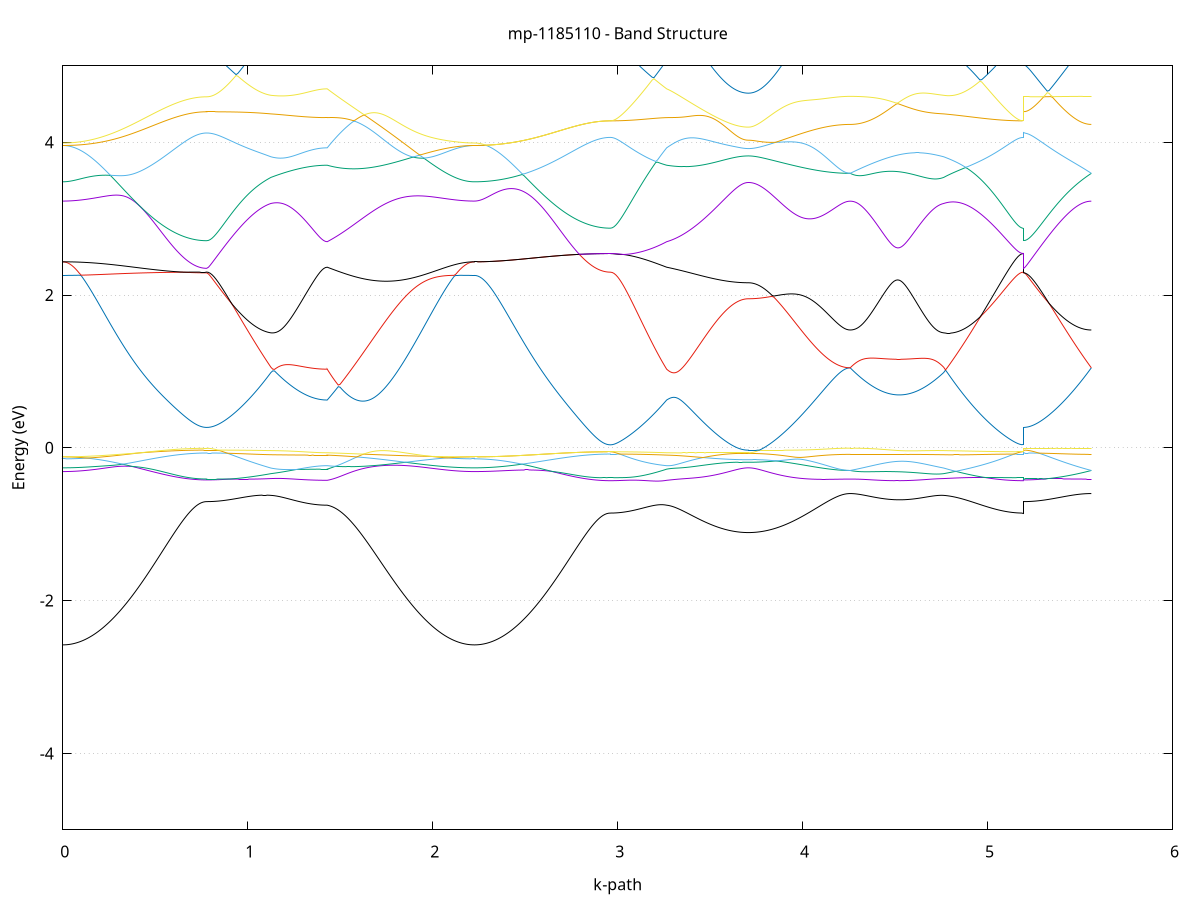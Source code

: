 set title 'mp-1185110 - Band Structure'
set xlabel 'k-path'
set ylabel 'Energy (eV)'
set grid y
set yrange [-5:5]
set terminal png size 800,600
set output 'mp-1185110_bands_gnuplot.png'
plot '-' using 1:2 with lines notitle, '-' using 1:2 with lines notitle, '-' using 1:2 with lines notitle, '-' using 1:2 with lines notitle, '-' using 1:2 with lines notitle, '-' using 1:2 with lines notitle, '-' using 1:2 with lines notitle, '-' using 1:2 with lines notitle, '-' using 1:2 with lines notitle, '-' using 1:2 with lines notitle, '-' using 1:2 with lines notitle, '-' using 1:2 with lines notitle, '-' using 1:2 with lines notitle, '-' using 1:2 with lines notitle, '-' using 1:2 with lines notitle, '-' using 1:2 with lines notitle, '-' using 1:2 with lines notitle, '-' using 1:2 with lines notitle, '-' using 1:2 with lines notitle, '-' using 1:2 with lines notitle, '-' using 1:2 with lines notitle, '-' using 1:2 with lines notitle, '-' using 1:2 with lines notitle, '-' using 1:2 with lines notitle, '-' using 1:2 with lines notitle, '-' using 1:2 with lines notitle, '-' using 1:2 with lines notitle, '-' using 1:2 with lines notitle, '-' using 1:2 with lines notitle, '-' using 1:2 with lines notitle, '-' using 1:2 with lines notitle, '-' using 1:2 with lines notitle, '-' using 1:2 with lines notitle, '-' using 1:2 with lines notitle, '-' using 1:2 with lines notitle, '-' using 1:2 with lines notitle, '-' using 1:2 with lines notitle, '-' using 1:2 with lines notitle, '-' using 1:2 with lines notitle, '-' using 1:2 with lines notitle, '-' using 1:2 with lines notitle, '-' using 1:2 with lines notitle, '-' using 1:2 with lines notitle, '-' using 1:2 with lines notitle, '-' using 1:2 with lines notitle, '-' using 1:2 with lines notitle, '-' using 1:2 with lines notitle, '-' using 1:2 with lines notitle
0.000000 -43.884379
0.009974 -43.884379
0.019947 -43.884379
0.029921 -43.884379
0.039894 -43.884379
0.049868 -43.884379
0.059841 -43.884379
0.069815 -43.884379
0.079788 -43.884379
0.089762 -43.884379
0.099735 -43.884379
0.109709 -43.884379
0.119683 -43.884379
0.129656 -43.884379
0.139630 -43.884379
0.149603 -43.884379
0.159577 -43.884379
0.169550 -43.884379
0.179524 -43.884379
0.189497 -43.884379
0.199471 -43.884379
0.209445 -43.884379
0.219418 -43.884379
0.229392 -43.884379
0.239365 -43.884379
0.249339 -43.884379
0.259312 -43.884379
0.269286 -43.884379
0.279259 -43.884379
0.289233 -43.884379
0.299206 -43.884379
0.309180 -43.884379
0.319154 -43.884379
0.329127 -43.884379
0.339101 -43.884379
0.349074 -43.884379
0.359048 -43.884379
0.369021 -43.884379
0.378995 -43.884379
0.388968 -43.884379
0.398942 -43.884379
0.408916 -43.884379
0.418889 -43.884379
0.428863 -43.884379
0.438836 -43.884379
0.448810 -43.884379
0.458783 -43.884379
0.468757 -43.884379
0.478730 -43.884379
0.488704 -43.884379
0.498677 -43.884379
0.508651 -43.884379
0.518625 -43.884379
0.528598 -43.884379
0.538572 -43.884379
0.548545 -43.884379
0.558519 -43.884379
0.568492 -43.884379
0.578466 -43.884379
0.588439 -43.884379
0.598413 -43.884379
0.608387 -43.884379
0.618360 -43.884379
0.628334 -43.884379
0.638307 -43.884379
0.648281 -43.884379
0.658254 -43.884379
0.668228 -43.884379
0.678201 -43.884379
0.688175 -43.884379
0.698148 -43.884379
0.708122 -43.884379
0.718096 -43.884379
0.728069 -43.884379
0.738043 -43.884379
0.748016 -43.884379
0.757990 -43.884379
0.767963 -43.884379
0.777937 -43.884379
0.777937 -43.884379
0.787861 -43.884379
0.797785 -43.884379
0.807710 -43.884379
0.817634 -43.884379
0.827558 -43.884379
0.837482 -43.884379
0.847407 -43.884379
0.857331 -43.884379
0.867255 -43.884379
0.877180 -43.884379
0.887104 -43.884379
0.897028 -43.884379
0.906952 -43.884379
0.916877 -43.884379
0.926801 -43.884379
0.936725 -43.884379
0.946649 -43.884379
0.956574 -43.884379
0.966498 -43.884379
0.976422 -43.884379
0.986346 -43.884379
0.996271 -43.884379
1.006195 -43.884379
1.016119 -43.884379
1.026044 -43.884379
1.035968 -43.884379
1.045892 -43.884379
1.055816 -43.884379
1.065741 -43.884379
1.075665 -43.884379
1.085589 -43.884379
1.095513 -43.884379
1.105438 -43.884379
1.115362 -43.884379
1.125286 -43.884379
1.125286 -43.884379
1.135108 -43.884379
1.144930 -43.884379
1.154751 -43.884379
1.164573 -43.884379
1.174395 -43.884379
1.184216 -43.884379
1.194038 -43.884379
1.203859 -43.884379
1.213681 -43.884379
1.223503 -43.884379
1.233324 -43.884379
1.243146 -43.884379
1.252968 -43.884379
1.262789 -43.884479
1.272611 -43.884479
1.282433 -43.884379
1.292254 -43.884479
1.302076 -43.884479
1.311898 -43.884479
1.321719 -43.884479
1.331541 -43.884479
1.341363 -43.884479
1.351184 -43.884479
1.361006 -43.884479
1.370828 -43.884479
1.380649 -43.884479
1.390471 -43.884479
1.400293 -43.884479
1.410114 -43.884379
1.419936 -43.884479
1.429758 -43.884479
1.429758 -43.884479
1.439704 -43.884479
1.449650 -43.884379
1.459596 -43.884379
1.469542 -43.884479
1.479489 -43.884479
1.489435 -43.884479
1.499381 -43.884479
1.509327 -43.884479
1.519274 -43.884479
1.529220 -43.884379
1.539166 -43.884379
1.549112 -43.884379
1.559058 -43.884379
1.569005 -43.884379
1.578951 -43.884379
1.588897 -43.884379
1.598843 -43.884379
1.608789 -43.884379
1.618736 -43.884379
1.628682 -43.884379
1.638628 -43.884379
1.648574 -43.884379
1.658521 -43.884379
1.668467 -43.884379
1.678413 -43.884379
1.688359 -43.884379
1.698305 -43.884379
1.708252 -43.884379
1.718198 -43.884379
1.728144 -43.884379
1.738090 -43.884379
1.748037 -43.884379
1.757983 -43.884379
1.767929 -43.884379
1.777875 -43.884379
1.787821 -43.884379
1.797768 -43.884379
1.807714 -43.884379
1.817660 -43.884379
1.827606 -43.884379
1.837553 -43.884379
1.847499 -43.884379
1.857445 -43.884379
1.867391 -43.884379
1.877337 -43.884379
1.887284 -43.884379
1.897230 -43.884379
1.907176 -43.884379
1.917122 -43.884379
1.927069 -43.884379
1.937015 -43.884379
1.946961 -43.884379
1.956907 -43.884379
1.966853 -43.884379
1.976800 -43.884379
1.986746 -43.884379
1.996692 -43.884379
2.006638 -43.884379
2.016584 -43.884379
2.026531 -43.884379
2.036477 -43.884379
2.046423 -43.884379
2.056369 -43.884379
2.066316 -43.884379
2.076262 -43.884379
2.086208 -43.884379
2.096154 -43.884379
2.106100 -43.884379
2.116047 -43.884379
2.125993 -43.884379
2.135939 -43.884379
2.145885 -43.884379
2.155832 -43.884379
2.165778 -43.884379
2.175724 -43.884379
2.185670 -43.884379
2.195616 -43.884379
2.205563 -43.884379
2.215509 -43.884379
2.225455 -43.884379
2.225455 -43.884379
2.235389 -43.884379
2.245324 -43.884379
2.255258 -43.884379
2.265192 -43.884379
2.275127 -43.884379
2.285061 -43.884379
2.294995 -43.884379
2.304930 -43.884379
2.314864 -43.884379
2.324798 -43.884379
2.334733 -43.884379
2.344667 -43.884379
2.354601 -43.884379
2.364536 -43.884379
2.374470 -43.884379
2.384404 -43.884379
2.394339 -43.884379
2.404273 -43.884379
2.414207 -43.884379
2.424142 -43.884379
2.434076 -43.884379
2.444010 -43.884379
2.453945 -43.884379
2.463879 -43.884379
2.473813 -43.884379
2.483748 -43.884379
2.493682 -43.884479
2.503616 -43.884479
2.513551 -43.884479
2.523485 -43.884479
2.533419 -43.884479
2.543354 -43.884379
2.553288 -43.884379
2.563222 -43.884379
2.573157 -43.884379
2.583091 -43.884379
2.593025 -43.884379
2.602960 -43.884379
2.612894 -43.884379
2.622828 -43.884379
2.632763 -43.884379
2.642697 -43.884379
2.652631 -43.884379
2.662566 -43.884379
2.672500 -43.884379
2.682434 -43.884379
2.692369 -43.884379
2.702303 -43.884379
2.712237 -43.884379
2.722172 -43.884379
2.732106 -43.884479
2.742040 -43.884479
2.751975 -43.884479
2.761909 -43.884479
2.771843 -43.884479
2.781778 -43.884479
2.791712 -43.884479
2.801646 -43.884479
2.811581 -43.884479
2.821515 -43.884479
2.831449 -43.884379
2.841384 -43.884479
2.851318 -43.884479
2.861252 -43.884479
2.871187 -43.884479
2.881121 -43.884479
2.891055 -43.884479
2.900990 -43.884479
2.910924 -43.884479
2.920858 -43.884479
2.930793 -43.884479
2.940727 -43.884479
2.950661 -43.884479
2.960596 -43.884479
2.960596 -43.884479
2.970417 -43.884479
2.980239 -43.884479
2.990061 -43.884479
2.999882 -43.884479
3.009704 -43.884479
3.019526 -43.884479
3.029347 -43.884479
3.039169 -43.884479
3.048991 -43.884479
3.058812 -43.884479
3.068634 -43.884479
3.078456 -43.884479
3.088277 -43.884479
3.098099 -43.884479
3.107921 -43.884479
3.117742 -43.884479
3.127564 -43.884479
3.137386 -43.884479
3.147207 -43.884479
3.157029 -43.884479
3.166850 -43.884479
3.176672 -43.884479
3.186494 -43.884479
3.196315 -43.884479
3.206137 -43.884479
3.215959 -43.884479
3.225780 -43.884479
3.235602 -43.884479
3.245424 -43.884479
3.255245 -43.884479
3.265067 -43.884479
3.265067 -43.884479
3.274891 -43.884479
3.284715 -43.884379
3.294539 -43.884379
3.304363 -43.884379
3.314187 -43.884379
3.324011 -43.884479
3.333835 -43.884479
3.343659 -43.884379
3.353483 -43.884379
3.363307 -43.884379
3.373131 -43.884379
3.382955 -43.884379
3.392779 -43.884379
3.402603 -43.884379
3.412427 -43.884379
3.422251 -43.884379
3.432075 -43.884379
3.441899 -43.884379
3.451723 -43.884379
3.461547 -43.884379
3.471371 -43.884379
3.481194 -43.884379
3.491018 -43.884379
3.500842 -43.884379
3.510666 -43.884379
3.520490 -43.884379
3.530314 -43.884379
3.540138 -43.884379
3.549962 -43.884379
3.559786 -43.884379
3.569610 -43.884379
3.579434 -43.884379
3.589258 -43.884379
3.599082 -43.884379
3.608906 -43.884379
3.618730 -43.884379
3.628554 -43.884379
3.638378 -43.884379
3.648202 -43.884379
3.658026 -43.884379
3.667850 -43.884379
3.677674 -43.884379
3.687498 -43.884379
3.697322 -43.884379
3.707146 -43.884379
3.707146 -43.884379
3.716969 -43.884379
3.726792 -43.884379
3.736615 -43.884379
3.746438 -43.884379
3.756261 -43.884379
3.766084 -43.884379
3.775906 -43.884379
3.785729 -43.884379
3.795552 -43.884379
3.805375 -43.884379
3.815198 -43.884379
3.825021 -43.884379
3.834844 -43.884379
3.844667 -43.884379
3.854490 -43.884379
3.864313 -43.884379
3.874136 -43.884379
3.883959 -43.884379
3.893782 -43.884379
3.903605 -43.884379
3.913428 -43.884379
3.923251 -43.884379
3.933073 -43.884379
3.942896 -43.884379
3.952719 -43.884379
3.962542 -43.884379
3.972365 -43.884379
3.982188 -43.884379
3.992011 -43.884379
4.001834 -43.884379
4.011657 -43.884379
4.021480 -43.884379
4.031303 -43.884379
4.041126 -43.884379
4.050949 -43.884379
4.060772 -43.884379
4.070595 -43.884379
4.080417 -43.884379
4.090240 -43.884379
4.100063 -43.884379
4.109886 -43.884379
4.119709 -43.884379
4.129532 -43.884379
4.139355 -43.884379
4.149178 -43.884379
4.159001 -43.884379
4.168824 -43.884379
4.178647 -43.884379
4.188470 -43.884379
4.198293 -43.884379
4.208116 -43.884379
4.217939 -43.884379
4.227762 -43.884379
4.237584 -43.884379
4.247407 -43.884379
4.257230 -43.884379
4.257230 -43.884379
4.267147 -43.884379
4.277063 -43.884379
4.286979 -43.884379
4.296895 -43.884379
4.306811 -43.884379
4.316728 -43.884379
4.326644 -43.884379
4.336560 -43.884379
4.346476 -43.884379
4.356392 -43.884379
4.366309 -43.884379
4.376225 -43.884379
4.386141 -43.884379
4.396057 -43.884379
4.405973 -43.884379
4.415890 -43.884379
4.425806 -43.884379
4.435722 -43.884379
4.445638 -43.884379
4.455555 -43.884379
4.465471 -43.884379
4.475387 -43.884379
4.485303 -43.884379
4.495219 -43.884379
4.505136 -43.884379
4.515052 -43.884379
4.524968 -43.884379
4.534884 -43.884379
4.544800 -43.884379
4.554717 -43.884379
4.564633 -43.884379
4.574549 -43.884379
4.584465 -43.884379
4.594382 -43.884379
4.604298 -43.884379
4.614214 -43.884379
4.624130 -43.884379
4.634046 -43.884379
4.643963 -43.884379
4.653879 -43.884379
4.663795 -43.884379
4.673711 -43.884379
4.683627 -43.884379
4.693544 -43.884379
4.703460 -43.884379
4.713376 -43.884379
4.723292 -43.884379
4.733208 -43.884379
4.743125 -43.884379
4.753041 -43.884379
4.762957 -43.884379
4.762957 -43.884379
4.772743 -43.884379
4.782529 -43.884379
4.792315 -43.884379
4.802101 -43.884379
4.811887 -43.884379
4.821674 -43.884379
4.831460 -43.884379
4.841246 -43.884379
4.851032 -43.884379
4.860818 -43.884379
4.870604 -43.884379
4.880390 -43.884379
4.890176 -43.884379
4.899962 -43.884379
4.909748 -43.884479
4.919534 -43.884479
4.929320 -43.884479
4.939107 -43.884479
4.948893 -43.884479
4.958679 -43.884479
4.968465 -43.884479
4.978251 -43.884479
4.988037 -43.884479
4.997823 -43.884479
5.007609 -43.884479
5.017395 -43.884479
5.027181 -43.884479
5.036967 -43.884479
5.046753 -43.884479
5.056539 -43.884479
5.066326 -43.884479
5.076112 -43.884479
5.085898 -43.884479
5.095684 -43.884479
5.105470 -43.884479
5.115256 -43.884479
5.125042 -43.884479
5.134828 -43.884479
5.144614 -43.884479
5.154400 -43.884479
5.164186 -43.884479
5.173972 -43.884479
5.183758 -43.884479
5.193545 -43.884479
5.193545 -43.884379
5.203479 -43.884379
5.213413 -43.884379
5.223348 -43.884379
5.233282 -43.884379
5.243216 -43.884379
5.253151 -43.884379
5.263085 -43.884379
5.273019 -43.884379
5.282954 -43.884379
5.292888 -43.884379
5.302822 -43.884379
5.312757 -43.884379
5.322691 -43.884379
5.332625 -43.884379
5.342560 -43.884379
5.352494 -43.884379
5.362428 -43.884379
5.372363 -43.884379
5.382297 -43.884379
5.392231 -43.884379
5.402166 -43.884379
5.412100 -43.884379
5.422034 -43.884379
5.431969 -43.884379
5.441903 -43.884379
5.451837 -43.884379
5.461772 -43.884379
5.471706 -43.884379
5.481640 -43.884379
5.491575 -43.884379
5.501509 -43.884379
5.511443 -43.884379
5.521378 -43.884379
5.531312 -43.884379
5.541246 -43.884379
5.551181 -43.884379
5.561115 -43.884379
e
0.000000 -43.880379
0.009974 -43.880379
0.019947 -43.880379
0.029921 -43.880379
0.039894 -43.880379
0.049868 -43.880379
0.059841 -43.880379
0.069815 -43.880379
0.079788 -43.880379
0.089762 -43.880379
0.099735 -43.880379
0.109709 -43.880379
0.119683 -43.880379
0.129656 -43.880379
0.139630 -43.880379
0.149603 -43.880379
0.159577 -43.880379
0.169550 -43.880379
0.179524 -43.880379
0.189497 -43.880379
0.199471 -43.880379
0.209445 -43.880379
0.219418 -43.880379
0.229392 -43.880379
0.239365 -43.880379
0.249339 -43.880379
0.259312 -43.880379
0.269286 -43.880379
0.279259 -43.880379
0.289233 -43.880379
0.299206 -43.880379
0.309180 -43.880379
0.319154 -43.880379
0.329127 -43.880379
0.339101 -43.880379
0.349074 -43.880379
0.359048 -43.880379
0.369021 -43.880379
0.378995 -43.880379
0.388968 -43.880379
0.398942 -43.880379
0.408916 -43.880379
0.418889 -43.880379
0.428863 -43.880379
0.438836 -43.880379
0.448810 -43.880379
0.458783 -43.880379
0.468757 -43.880379
0.478730 -43.880379
0.488704 -43.880379
0.498677 -43.880379
0.508651 -43.880379
0.518625 -43.880379
0.528598 -43.880379
0.538572 -43.880379
0.548545 -43.880379
0.558519 -43.880379
0.568492 -43.880379
0.578466 -43.880379
0.588439 -43.880379
0.598413 -43.880379
0.608387 -43.880379
0.618360 -43.880379
0.628334 -43.880379
0.638307 -43.880379
0.648281 -43.880379
0.658254 -43.880379
0.668228 -43.880379
0.678201 -43.880379
0.688175 -43.880379
0.698148 -43.880379
0.708122 -43.880379
0.718096 -43.880379
0.728069 -43.880379
0.738043 -43.880379
0.748016 -43.880379
0.757990 -43.880379
0.767963 -43.880379
0.777937 -43.880379
0.777937 -43.880379
0.787861 -43.880379
0.797785 -43.880379
0.807710 -43.880379
0.817634 -43.880379
0.827558 -43.880379
0.837482 -43.880379
0.847407 -43.880379
0.857331 -43.880379
0.867255 -43.880379
0.877180 -43.880379
0.887104 -43.880379
0.897028 -43.880379
0.906952 -43.880379
0.916877 -43.880379
0.926801 -43.880379
0.936725 -43.880379
0.946649 -43.880379
0.956574 -43.880379
0.966498 -43.880379
0.976422 -43.880379
0.986346 -43.880379
0.996271 -43.880379
1.006195 -43.880379
1.016119 -43.880379
1.026044 -43.880379
1.035968 -43.880379
1.045892 -43.880379
1.055816 -43.880379
1.065741 -43.880379
1.075665 -43.880379
1.085589 -43.880379
1.095513 -43.880379
1.105438 -43.880379
1.115362 -43.880379
1.125286 -43.880379
1.125286 -43.880379
1.135108 -43.880379
1.144930 -43.880379
1.154751 -43.880379
1.164573 -43.880379
1.174395 -43.880379
1.184216 -43.880379
1.194038 -43.880379
1.203859 -43.880379
1.213681 -43.880379
1.223503 -43.880379
1.233324 -43.880379
1.243146 -43.880379
1.252968 -43.880379
1.262789 -43.880379
1.272611 -43.880379
1.282433 -43.880379
1.292254 -43.880379
1.302076 -43.880379
1.311898 -43.880379
1.321719 -43.880379
1.331541 -43.880379
1.341363 -43.880379
1.351184 -43.880379
1.361006 -43.880379
1.370828 -43.880379
1.380649 -43.880379
1.390471 -43.880379
1.400293 -43.880379
1.410114 -43.880379
1.419936 -43.880379
1.429758 -43.880379
1.429758 -43.880379
1.439704 -43.880379
1.449650 -43.880379
1.459596 -43.880379
1.469542 -43.880379
1.479489 -43.880379
1.489435 -43.880379
1.499381 -43.880379
1.509327 -43.880379
1.519274 -43.880379
1.529220 -43.880379
1.539166 -43.880379
1.549112 -43.880379
1.559058 -43.880379
1.569005 -43.880379
1.578951 -43.880379
1.588897 -43.880379
1.598843 -43.880379
1.608789 -43.880379
1.618736 -43.880379
1.628682 -43.880379
1.638628 -43.880379
1.648574 -43.880379
1.658521 -43.880379
1.668467 -43.880379
1.678413 -43.880379
1.688359 -43.880379
1.698305 -43.880379
1.708252 -43.880379
1.718198 -43.880379
1.728144 -43.880379
1.738090 -43.880379
1.748037 -43.880379
1.757983 -43.880379
1.767929 -43.880379
1.777875 -43.880379
1.787821 -43.880379
1.797768 -43.880379
1.807714 -43.880379
1.817660 -43.880379
1.827606 -43.880379
1.837553 -43.880379
1.847499 -43.880379
1.857445 -43.880379
1.867391 -43.880379
1.877337 -43.880379
1.887284 -43.880379
1.897230 -43.880379
1.907176 -43.880379
1.917122 -43.880379
1.927069 -43.880379
1.937015 -43.880379
1.946961 -43.880379
1.956907 -43.880379
1.966853 -43.880379
1.976800 -43.880379
1.986746 -43.880379
1.996692 -43.880379
2.006638 -43.880379
2.016584 -43.880379
2.026531 -43.880379
2.036477 -43.880379
2.046423 -43.880379
2.056369 -43.880379
2.066316 -43.880379
2.076262 -43.880379
2.086208 -43.880379
2.096154 -43.880379
2.106100 -43.880379
2.116047 -43.880379
2.125993 -43.880379
2.135939 -43.880379
2.145885 -43.880379
2.155832 -43.880379
2.165778 -43.880379
2.175724 -43.880379
2.185670 -43.880379
2.195616 -43.880379
2.205563 -43.880379
2.215509 -43.880379
2.225455 -43.880379
2.225455 -43.880379
2.235389 -43.880379
2.245324 -43.880379
2.255258 -43.880379
2.265192 -43.880379
2.275127 -43.880379
2.285061 -43.880379
2.294995 -43.880379
2.304930 -43.880379
2.314864 -43.880379
2.324798 -43.880379
2.334733 -43.880379
2.344667 -43.880379
2.354601 -43.880379
2.364536 -43.880379
2.374470 -43.880379
2.384404 -43.880379
2.394339 -43.880379
2.404273 -43.880379
2.414207 -43.880379
2.424142 -43.880379
2.434076 -43.880379
2.444010 -43.880379
2.453945 -43.880379
2.463879 -43.880379
2.473813 -43.880379
2.483748 -43.880379
2.493682 -43.880379
2.503616 -43.880379
2.513551 -43.880379
2.523485 -43.880379
2.533419 -43.880379
2.543354 -43.880379
2.553288 -43.880379
2.563222 -43.880379
2.573157 -43.880379
2.583091 -43.880379
2.593025 -43.880379
2.602960 -43.880379
2.612894 -43.880379
2.622828 -43.880379
2.632763 -43.880379
2.642697 -43.880379
2.652631 -43.880379
2.662566 -43.880379
2.672500 -43.880379
2.682434 -43.880379
2.692369 -43.880379
2.702303 -43.880379
2.712237 -43.880379
2.722172 -43.880379
2.732106 -43.880379
2.742040 -43.880379
2.751975 -43.880379
2.761909 -43.880379
2.771843 -43.880379
2.781778 -43.880379
2.791712 -43.880379
2.801646 -43.880379
2.811581 -43.880379
2.821515 -43.880379
2.831449 -43.880379
2.841384 -43.880379
2.851318 -43.880379
2.861252 -43.880379
2.871187 -43.880379
2.881121 -43.880379
2.891055 -43.880379
2.900990 -43.880379
2.910924 -43.880379
2.920858 -43.880379
2.930793 -43.880379
2.940727 -43.880379
2.950661 -43.880379
2.960596 -43.880379
2.960596 -43.880379
2.970417 -43.880379
2.980239 -43.880379
2.990061 -43.880379
2.999882 -43.880379
3.009704 -43.880379
3.019526 -43.880379
3.029347 -43.880379
3.039169 -43.880379
3.048991 -43.880379
3.058812 -43.880379
3.068634 -43.880379
3.078456 -43.880379
3.088277 -43.880379
3.098099 -43.880379
3.107921 -43.880379
3.117742 -43.880379
3.127564 -43.880379
3.137386 -43.880379
3.147207 -43.880379
3.157029 -43.880379
3.166850 -43.880379
3.176672 -43.880379
3.186494 -43.880379
3.196315 -43.880379
3.206137 -43.880379
3.215959 -43.880379
3.225780 -43.880379
3.235602 -43.880379
3.245424 -43.880379
3.255245 -43.880379
3.265067 -43.880379
3.265067 -43.880379
3.274891 -43.880379
3.284715 -43.880379
3.294539 -43.880379
3.304363 -43.880379
3.314187 -43.880379
3.324011 -43.880379
3.333835 -43.880379
3.343659 -43.880379
3.353483 -43.880379
3.363307 -43.880379
3.373131 -43.880379
3.382955 -43.880379
3.392779 -43.880379
3.402603 -43.880379
3.412427 -43.880379
3.422251 -43.880379
3.432075 -43.880379
3.441899 -43.880379
3.451723 -43.880379
3.461547 -43.880379
3.471371 -43.880379
3.481194 -43.880379
3.491018 -43.880379
3.500842 -43.880379
3.510666 -43.880379
3.520490 -43.880379
3.530314 -43.880379
3.540138 -43.880379
3.549962 -43.880379
3.559786 -43.880379
3.569610 -43.880379
3.579434 -43.880379
3.589258 -43.880379
3.599082 -43.880379
3.608906 -43.880379
3.618730 -43.880379
3.628554 -43.880379
3.638378 -43.880379
3.648202 -43.880379
3.658026 -43.880379
3.667850 -43.880379
3.677674 -43.880379
3.687498 -43.880379
3.697322 -43.880379
3.707146 -43.880379
3.707146 -43.880379
3.716969 -43.880379
3.726792 -43.880379
3.736615 -43.880379
3.746438 -43.880379
3.756261 -43.880379
3.766084 -43.880379
3.775906 -43.880379
3.785729 -43.880379
3.795552 -43.880379
3.805375 -43.880379
3.815198 -43.880379
3.825021 -43.880379
3.834844 -43.880379
3.844667 -43.880379
3.854490 -43.880379
3.864313 -43.880379
3.874136 -43.880379
3.883959 -43.880379
3.893782 -43.880379
3.903605 -43.880379
3.913428 -43.880379
3.923251 -43.880379
3.933073 -43.880379
3.942896 -43.880379
3.952719 -43.880379
3.962542 -43.880379
3.972365 -43.880379
3.982188 -43.880379
3.992011 -43.880379
4.001834 -43.880379
4.011657 -43.880379
4.021480 -43.880379
4.031303 -43.880379
4.041126 -43.880379
4.050949 -43.880379
4.060772 -43.880379
4.070595 -43.880379
4.080417 -43.880379
4.090240 -43.880379
4.100063 -43.880379
4.109886 -43.880379
4.119709 -43.880379
4.129532 -43.880379
4.139355 -43.880379
4.149178 -43.880379
4.159001 -43.880379
4.168824 -43.880379
4.178647 -43.880379
4.188470 -43.880379
4.198293 -43.880379
4.208116 -43.880379
4.217939 -43.880379
4.227762 -43.880379
4.237584 -43.880379
4.247407 -43.880379
4.257230 -43.880379
4.257230 -43.880379
4.267147 -43.880379
4.277063 -43.880379
4.286979 -43.880379
4.296895 -43.880379
4.306811 -43.880379
4.316728 -43.880379
4.326644 -43.880379
4.336560 -43.880379
4.346476 -43.880379
4.356392 -43.880379
4.366309 -43.880379
4.376225 -43.880379
4.386141 -43.880379
4.396057 -43.880379
4.405973 -43.880379
4.415890 -43.880379
4.425806 -43.880379
4.435722 -43.880379
4.445638 -43.880379
4.455555 -43.880379
4.465471 -43.880379
4.475387 -43.880379
4.485303 -43.880379
4.495219 -43.880379
4.505136 -43.880379
4.515052 -43.880379
4.524968 -43.880379
4.534884 -43.880379
4.544800 -43.880379
4.554717 -43.880379
4.564633 -43.880379
4.574549 -43.880379
4.584465 -43.880379
4.594382 -43.880379
4.604298 -43.880379
4.614214 -43.880379
4.624130 -43.880379
4.634046 -43.880379
4.643963 -43.880379
4.653879 -43.880379
4.663795 -43.880379
4.673711 -43.880379
4.683627 -43.880379
4.693544 -43.880379
4.703460 -43.880379
4.713376 -43.880379
4.723292 -43.880379
4.733208 -43.880379
4.743125 -43.880379
4.753041 -43.880379
4.762957 -43.880379
4.762957 -43.880379
4.772743 -43.880379
4.782529 -43.880379
4.792315 -43.880379
4.802101 -43.880379
4.811887 -43.880379
4.821674 -43.880379
4.831460 -43.880379
4.841246 -43.880379
4.851032 -43.880379
4.860818 -43.880379
4.870604 -43.880379
4.880390 -43.880379
4.890176 -43.880379
4.899962 -43.880379
4.909748 -43.880379
4.919534 -43.880379
4.929320 -43.880379
4.939107 -43.880379
4.948893 -43.880379
4.958679 -43.880379
4.968465 -43.880379
4.978251 -43.880379
4.988037 -43.880379
4.997823 -43.880379
5.007609 -43.880379
5.017395 -43.880379
5.027181 -43.880379
5.036967 -43.880379
5.046753 -43.880379
5.056539 -43.880379
5.066326 -43.880379
5.076112 -43.880379
5.085898 -43.880379
5.095684 -43.880379
5.105470 -43.880379
5.115256 -43.880379
5.125042 -43.880379
5.134828 -43.880379
5.144614 -43.880379
5.154400 -43.880379
5.164186 -43.880379
5.173972 -43.880379
5.183758 -43.880379
5.193545 -43.880379
5.193545 -43.880379
5.203479 -43.880379
5.213413 -43.880379
5.223348 -43.880379
5.233282 -43.880379
5.243216 -43.880379
5.253151 -43.880379
5.263085 -43.880379
5.273019 -43.880379
5.282954 -43.880379
5.292888 -43.880379
5.302822 -43.880379
5.312757 -43.880379
5.322691 -43.880379
5.332625 -43.880379
5.342560 -43.880379
5.352494 -43.880379
5.362428 -43.880379
5.372363 -43.880379
5.382297 -43.880379
5.392231 -43.880379
5.402166 -43.880379
5.412100 -43.880379
5.422034 -43.880379
5.431969 -43.880379
5.441903 -43.880379
5.451837 -43.880379
5.461772 -43.880379
5.471706 -43.880379
5.481640 -43.880379
5.491575 -43.880379
5.501509 -43.880379
5.511443 -43.880379
5.521378 -43.880379
5.531312 -43.880379
5.541246 -43.880379
5.551181 -43.880379
5.561115 -43.880379
e
0.000000 -43.880379
0.009974 -43.880379
0.019947 -43.880379
0.029921 -43.880379
0.039894 -43.880379
0.049868 -43.880379
0.059841 -43.880379
0.069815 -43.880379
0.079788 -43.880379
0.089762 -43.880379
0.099735 -43.880379
0.109709 -43.880379
0.119683 -43.880379
0.129656 -43.880379
0.139630 -43.880379
0.149603 -43.880379
0.159577 -43.880379
0.169550 -43.880379
0.179524 -43.880379
0.189497 -43.880379
0.199471 -43.880379
0.209445 -43.880379
0.219418 -43.880379
0.229392 -43.880379
0.239365 -43.880379
0.249339 -43.880379
0.259312 -43.880379
0.269286 -43.880379
0.279259 -43.880379
0.289233 -43.880379
0.299206 -43.880379
0.309180 -43.880379
0.319154 -43.880379
0.329127 -43.880379
0.339101 -43.880379
0.349074 -43.880379
0.359048 -43.880379
0.369021 -43.880379
0.378995 -43.880379
0.388968 -43.880379
0.398942 -43.880379
0.408916 -43.880379
0.418889 -43.880379
0.428863 -43.880379
0.438836 -43.880379
0.448810 -43.880379
0.458783 -43.880379
0.468757 -43.880379
0.478730 -43.880379
0.488704 -43.880379
0.498677 -43.880379
0.508651 -43.880379
0.518625 -43.880379
0.528598 -43.880379
0.538572 -43.880379
0.548545 -43.880379
0.558519 -43.880379
0.568492 -43.880379
0.578466 -43.880379
0.588439 -43.880379
0.598413 -43.880379
0.608387 -43.880379
0.618360 -43.880379
0.628334 -43.880379
0.638307 -43.880379
0.648281 -43.880379
0.658254 -43.880379
0.668228 -43.880379
0.678201 -43.880379
0.688175 -43.880379
0.698148 -43.880379
0.708122 -43.880379
0.718096 -43.880379
0.728069 -43.880379
0.738043 -43.880379
0.748016 -43.880379
0.757990 -43.880379
0.767963 -43.880379
0.777937 -43.880379
0.777937 -43.880379
0.787861 -43.880379
0.797785 -43.880379
0.807710 -43.880379
0.817634 -43.880379
0.827558 -43.880379
0.837482 -43.880379
0.847407 -43.880379
0.857331 -43.880379
0.867255 -43.880379
0.877180 -43.880379
0.887104 -43.880379
0.897028 -43.880379
0.906952 -43.880379
0.916877 -43.880379
0.926801 -43.880379
0.936725 -43.880379
0.946649 -43.880379
0.956574 -43.880379
0.966498 -43.880379
0.976422 -43.880379
0.986346 -43.880379
0.996271 -43.880379
1.006195 -43.880379
1.016119 -43.880379
1.026044 -43.880379
1.035968 -43.880379
1.045892 -43.880379
1.055816 -43.880379
1.065741 -43.880379
1.075665 -43.880379
1.085589 -43.880379
1.095513 -43.880379
1.105438 -43.880379
1.115362 -43.880379
1.125286 -43.880379
1.125286 -43.880379
1.135108 -43.880379
1.144930 -43.880379
1.154751 -43.880379
1.164573 -43.880379
1.174395 -43.880379
1.184216 -43.880379
1.194038 -43.880379
1.203859 -43.880379
1.213681 -43.880379
1.223503 -43.880379
1.233324 -43.880379
1.243146 -43.880379
1.252968 -43.880379
1.262789 -43.880379
1.272611 -43.880379
1.282433 -43.880379
1.292254 -43.880379
1.302076 -43.880379
1.311898 -43.880379
1.321719 -43.880379
1.331541 -43.880379
1.341363 -43.880379
1.351184 -43.880379
1.361006 -43.880379
1.370828 -43.880379
1.380649 -43.880379
1.390471 -43.880379
1.400293 -43.880379
1.410114 -43.880379
1.419936 -43.880379
1.429758 -43.880379
1.429758 -43.880379
1.439704 -43.880379
1.449650 -43.880379
1.459596 -43.880379
1.469542 -43.880379
1.479489 -43.880379
1.489435 -43.880379
1.499381 -43.880379
1.509327 -43.880379
1.519274 -43.880379
1.529220 -43.880379
1.539166 -43.880379
1.549112 -43.880379
1.559058 -43.880379
1.569005 -43.880379
1.578951 -43.880379
1.588897 -43.880379
1.598843 -43.880379
1.608789 -43.880379
1.618736 -43.880379
1.628682 -43.880379
1.638628 -43.880379
1.648574 -43.880379
1.658521 -43.880379
1.668467 -43.880379
1.678413 -43.880379
1.688359 -43.880379
1.698305 -43.880379
1.708252 -43.880379
1.718198 -43.880379
1.728144 -43.880379
1.738090 -43.880379
1.748037 -43.880379
1.757983 -43.880379
1.767929 -43.880379
1.777875 -43.880379
1.787821 -43.880379
1.797768 -43.880379
1.807714 -43.880379
1.817660 -43.880379
1.827606 -43.880379
1.837553 -43.880379
1.847499 -43.880379
1.857445 -43.880379
1.867391 -43.880379
1.877337 -43.880379
1.887284 -43.880379
1.897230 -43.880379
1.907176 -43.880379
1.917122 -43.880379
1.927069 -43.880379
1.937015 -43.880379
1.946961 -43.880379
1.956907 -43.880379
1.966853 -43.880379
1.976800 -43.880379
1.986746 -43.880379
1.996692 -43.880379
2.006638 -43.880379
2.016584 -43.880379
2.026531 -43.880379
2.036477 -43.880379
2.046423 -43.880379
2.056369 -43.880379
2.066316 -43.880379
2.076262 -43.880379
2.086208 -43.880379
2.096154 -43.880379
2.106100 -43.880379
2.116047 -43.880379
2.125993 -43.880379
2.135939 -43.880379
2.145885 -43.880379
2.155832 -43.880379
2.165778 -43.880379
2.175724 -43.880379
2.185670 -43.880379
2.195616 -43.880379
2.205563 -43.880379
2.215509 -43.880379
2.225455 -43.880379
2.225455 -43.880379
2.235389 -43.880379
2.245324 -43.880379
2.255258 -43.880379
2.265192 -43.880379
2.275127 -43.880379
2.285061 -43.880379
2.294995 -43.880379
2.304930 -43.880379
2.314864 -43.880379
2.324798 -43.880379
2.334733 -43.880379
2.344667 -43.880379
2.354601 -43.880379
2.364536 -43.880379
2.374470 -43.880379
2.384404 -43.880379
2.394339 -43.880379
2.404273 -43.880379
2.414207 -43.880379
2.424142 -43.880379
2.434076 -43.880379
2.444010 -43.880379
2.453945 -43.880379
2.463879 -43.880379
2.473813 -43.880379
2.483748 -43.880379
2.493682 -43.880379
2.503616 -43.880379
2.513551 -43.880379
2.523485 -43.880379
2.533419 -43.880379
2.543354 -43.880379
2.553288 -43.880379
2.563222 -43.880379
2.573157 -43.880379
2.583091 -43.880379
2.593025 -43.880379
2.602960 -43.880379
2.612894 -43.880379
2.622828 -43.880379
2.632763 -43.880379
2.642697 -43.880379
2.652631 -43.880379
2.662566 -43.880379
2.672500 -43.880379
2.682434 -43.880379
2.692369 -43.880379
2.702303 -43.880379
2.712237 -43.880379
2.722172 -43.880379
2.732106 -43.880379
2.742040 -43.880379
2.751975 -43.880379
2.761909 -43.880379
2.771843 -43.880379
2.781778 -43.880379
2.791712 -43.880379
2.801646 -43.880379
2.811581 -43.880379
2.821515 -43.880379
2.831449 -43.880379
2.841384 -43.880379
2.851318 -43.880379
2.861252 -43.880379
2.871187 -43.880379
2.881121 -43.880379
2.891055 -43.880379
2.900990 -43.880379
2.910924 -43.880379
2.920858 -43.880379
2.930793 -43.880379
2.940727 -43.880379
2.950661 -43.880379
2.960596 -43.880379
2.960596 -43.880379
2.970417 -43.880379
2.980239 -43.880379
2.990061 -43.880379
2.999882 -43.880379
3.009704 -43.880379
3.019526 -43.880379
3.029347 -43.880379
3.039169 -43.880379
3.048991 -43.880379
3.058812 -43.880379
3.068634 -43.880379
3.078456 -43.880379
3.088277 -43.880379
3.098099 -43.880379
3.107921 -43.880379
3.117742 -43.880379
3.127564 -43.880379
3.137386 -43.880379
3.147207 -43.880379
3.157029 -43.880379
3.166850 -43.880379
3.176672 -43.880379
3.186494 -43.880379
3.196315 -43.880379
3.206137 -43.880379
3.215959 -43.880379
3.225780 -43.880379
3.235602 -43.880379
3.245424 -43.880379
3.255245 -43.880379
3.265067 -43.880379
3.265067 -43.880379
3.274891 -43.880379
3.284715 -43.880379
3.294539 -43.880379
3.304363 -43.880379
3.314187 -43.880379
3.324011 -43.880379
3.333835 -43.880379
3.343659 -43.880379
3.353483 -43.880379
3.363307 -43.880379
3.373131 -43.880379
3.382955 -43.880379
3.392779 -43.880379
3.402603 -43.880379
3.412427 -43.880379
3.422251 -43.880379
3.432075 -43.880379
3.441899 -43.880379
3.451723 -43.880379
3.461547 -43.880379
3.471371 -43.880379
3.481194 -43.880379
3.491018 -43.880379
3.500842 -43.880379
3.510666 -43.880379
3.520490 -43.880379
3.530314 -43.880379
3.540138 -43.880379
3.549962 -43.880379
3.559786 -43.880379
3.569610 -43.880379
3.579434 -43.880379
3.589258 -43.880379
3.599082 -43.880379
3.608906 -43.880379
3.618730 -43.880379
3.628554 -43.880379
3.638378 -43.880379
3.648202 -43.880379
3.658026 -43.880379
3.667850 -43.880379
3.677674 -43.880379
3.687498 -43.880379
3.697322 -43.880379
3.707146 -43.880379
3.707146 -43.880379
3.716969 -43.880379
3.726792 -43.880379
3.736615 -43.880379
3.746438 -43.880379
3.756261 -43.880379
3.766084 -43.880379
3.775906 -43.880379
3.785729 -43.880379
3.795552 -43.880379
3.805375 -43.880379
3.815198 -43.880379
3.825021 -43.880379
3.834844 -43.880379
3.844667 -43.880379
3.854490 -43.880379
3.864313 -43.880379
3.874136 -43.880379
3.883959 -43.880379
3.893782 -43.880379
3.903605 -43.880379
3.913428 -43.880379
3.923251 -43.880379
3.933073 -43.880379
3.942896 -43.880379
3.952719 -43.880379
3.962542 -43.880379
3.972365 -43.880379
3.982188 -43.880379
3.992011 -43.880379
4.001834 -43.880379
4.011657 -43.880379
4.021480 -43.880379
4.031303 -43.880379
4.041126 -43.880379
4.050949 -43.880379
4.060772 -43.880379
4.070595 -43.880379
4.080417 -43.880379
4.090240 -43.880379
4.100063 -43.880379
4.109886 -43.880379
4.119709 -43.880379
4.129532 -43.880379
4.139355 -43.880379
4.149178 -43.880379
4.159001 -43.880379
4.168824 -43.880379
4.178647 -43.880379
4.188470 -43.880379
4.198293 -43.880379
4.208116 -43.880379
4.217939 -43.880379
4.227762 -43.880379
4.237584 -43.880379
4.247407 -43.880379
4.257230 -43.880379
4.257230 -43.880379
4.267147 -43.880379
4.277063 -43.880379
4.286979 -43.880379
4.296895 -43.880379
4.306811 -43.880379
4.316728 -43.880379
4.326644 -43.880379
4.336560 -43.880379
4.346476 -43.880379
4.356392 -43.880379
4.366309 -43.880379
4.376225 -43.880379
4.386141 -43.880379
4.396057 -43.880379
4.405973 -43.880379
4.415890 -43.880379
4.425806 -43.880379
4.435722 -43.880379
4.445638 -43.880379
4.455555 -43.880379
4.465471 -43.880379
4.475387 -43.880379
4.485303 -43.880379
4.495219 -43.880379
4.505136 -43.880379
4.515052 -43.880379
4.524968 -43.880379
4.534884 -43.880379
4.544800 -43.880379
4.554717 -43.880379
4.564633 -43.880379
4.574549 -43.880379
4.584465 -43.880379
4.594382 -43.880379
4.604298 -43.880379
4.614214 -43.880379
4.624130 -43.880379
4.634046 -43.880379
4.643963 -43.880379
4.653879 -43.880379
4.663795 -43.880379
4.673711 -43.880379
4.683627 -43.880379
4.693544 -43.880379
4.703460 -43.880379
4.713376 -43.880379
4.723292 -43.880379
4.733208 -43.880379
4.743125 -43.880379
4.753041 -43.880379
4.762957 -43.880379
4.762957 -43.880379
4.772743 -43.880379
4.782529 -43.880379
4.792315 -43.880379
4.802101 -43.880379
4.811887 -43.880379
4.821674 -43.880379
4.831460 -43.880379
4.841246 -43.880379
4.851032 -43.880379
4.860818 -43.880379
4.870604 -43.880379
4.880390 -43.880379
4.890176 -43.880379
4.899962 -43.880379
4.909748 -43.880379
4.919534 -43.880379
4.929320 -43.880379
4.939107 -43.880379
4.948893 -43.880379
4.958679 -43.880379
4.968465 -43.880379
4.978251 -43.880379
4.988037 -43.880379
4.997823 -43.880379
5.007609 -43.880379
5.017395 -43.880379
5.027181 -43.880379
5.036967 -43.880379
5.046753 -43.880379
5.056539 -43.880379
5.066326 -43.880379
5.076112 -43.880379
5.085898 -43.880379
5.095684 -43.880379
5.105470 -43.880379
5.115256 -43.880379
5.125042 -43.880379
5.134828 -43.880379
5.144614 -43.880379
5.154400 -43.880379
5.164186 -43.880379
5.173972 -43.880379
5.183758 -43.880379
5.193545 -43.880379
5.193545 -43.880379
5.203479 -43.880379
5.213413 -43.880379
5.223348 -43.880379
5.233282 -43.880379
5.243216 -43.880379
5.253151 -43.880379
5.263085 -43.880379
5.273019 -43.880379
5.282954 -43.880379
5.292888 -43.880379
5.302822 -43.880379
5.312757 -43.880379
5.322691 -43.880379
5.332625 -43.880379
5.342560 -43.880379
5.352494 -43.880379
5.362428 -43.880379
5.372363 -43.880379
5.382297 -43.880379
5.392231 -43.880379
5.402166 -43.880379
5.412100 -43.880379
5.422034 -43.880379
5.431969 -43.880379
5.441903 -43.880379
5.451837 -43.880379
5.461772 -43.880379
5.471706 -43.880379
5.481640 -43.880379
5.491575 -43.880379
5.501509 -43.880379
5.511443 -43.880379
5.521378 -43.880379
5.531312 -43.880379
5.541246 -43.880379
5.551181 -43.880379
5.561115 -43.880379
e
0.000000 -31.877379
0.009974 -31.877379
0.019947 -31.877379
0.029921 -31.877379
0.039894 -31.877379
0.049868 -31.877379
0.059841 -31.877279
0.069815 -31.877279
0.079788 -31.877279
0.089762 -31.877279
0.099735 -31.877279
0.109709 -31.877179
0.119683 -31.877179
0.129656 -31.877079
0.139630 -31.877079
0.149603 -31.877079
0.159577 -31.876979
0.169550 -31.876979
0.179524 -31.876879
0.189497 -31.876879
0.199471 -31.876779
0.209445 -31.876779
0.219418 -31.876679
0.229392 -31.876679
0.239365 -31.876579
0.249339 -31.876479
0.259312 -31.876479
0.269286 -31.876379
0.279259 -31.876279
0.289233 -31.876279
0.299206 -31.876179
0.309180 -31.876079
0.319154 -31.876079
0.329127 -31.875979
0.339101 -31.875879
0.349074 -31.875879
0.359048 -31.875779
0.369021 -31.875679
0.378995 -31.875579
0.388968 -31.875579
0.398942 -31.875479
0.408916 -31.875379
0.418889 -31.875279
0.428863 -31.875279
0.438836 -31.875179
0.448810 -31.875079
0.458783 -31.874979
0.468757 -31.874979
0.478730 -31.874879
0.488704 -31.874779
0.498677 -31.874779
0.508651 -31.874679
0.518625 -31.874579
0.528598 -31.874579
0.538572 -31.874479
0.548545 -31.874479
0.558519 -31.874379
0.568492 -31.874279
0.578466 -31.874279
0.588439 -31.874179
0.598413 -31.874179
0.608387 -31.874079
0.618360 -31.874079
0.628334 -31.874079
0.638307 -31.873979
0.648281 -31.873979
0.658254 -31.873879
0.668228 -31.873879
0.678201 -31.873879
0.688175 -31.873779
0.698148 -31.873779
0.708122 -31.873779
0.718096 -31.873779
0.728069 -31.873779
0.738043 -31.873779
0.748016 -31.873679
0.757990 -31.873679
0.767963 -31.873679
0.777937 -31.873679
0.777937 -31.873679
0.787861 -31.873679
0.797785 -31.873679
0.807710 -31.873679
0.817634 -31.873679
0.827558 -31.873679
0.837482 -31.873679
0.847407 -31.873679
0.857331 -31.873679
0.867255 -31.873679
0.877180 -31.873679
0.887104 -31.873679
0.897028 -31.873679
0.906952 -31.873679
0.916877 -31.873679
0.926801 -31.873679
0.936725 -31.873679
0.946649 -31.873679
0.956574 -31.873679
0.966498 -31.873679
0.976422 -31.873679
0.986346 -31.873679
0.996271 -31.873679
1.006195 -31.873679
1.016119 -31.873679
1.026044 -31.873679
1.035968 -31.873679
1.045892 -31.873679
1.055816 -31.873679
1.065741 -31.873679
1.075665 -31.873679
1.085589 -31.873679
1.095513 -31.873779
1.105438 -31.873779
1.115362 -31.873779
1.125286 -31.873779
1.125286 -31.873779
1.135108 -31.873779
1.144930 -31.873779
1.154751 -31.873779
1.164573 -31.873779
1.174395 -31.873779
1.184216 -31.873779
1.194038 -31.873779
1.203859 -31.873779
1.213681 -31.873779
1.223503 -31.873779
1.233324 -31.873779
1.243146 -31.873779
1.252968 -31.873779
1.262789 -31.873779
1.272611 -31.873779
1.282433 -31.873779
1.292254 -31.873779
1.302076 -31.873779
1.311898 -31.873779
1.321719 -31.873879
1.331541 -31.873879
1.341363 -31.873879
1.351184 -31.873879
1.361006 -31.873879
1.370828 -31.873879
1.380649 -31.873879
1.390471 -31.873879
1.400293 -31.873879
1.410114 -31.873879
1.419936 -31.873879
1.429758 -31.873879
1.429758 -31.873879
1.439704 -31.873879
1.449650 -31.873879
1.459596 -31.873879
1.469542 -31.873879
1.479489 -31.873979
1.489435 -31.873979
1.499381 -31.873979
1.509327 -31.873979
1.519274 -31.874079
1.529220 -31.874079
1.539166 -31.874079
1.549112 -31.874079
1.559058 -31.874179
1.569005 -31.874179
1.578951 -31.874179
1.588897 -31.874279
1.598843 -31.874279
1.608789 -31.874279
1.618736 -31.874379
1.628682 -31.874379
1.638628 -31.874479
1.648574 -31.874479
1.658521 -31.874579
1.668467 -31.874579
1.678413 -31.874679
1.688359 -31.874679
1.698305 -31.874779
1.708252 -31.874779
1.718198 -31.874879
1.728144 -31.874879
1.738090 -31.874979
1.748037 -31.875079
1.757983 -31.875079
1.767929 -31.875179
1.777875 -31.875179
1.787821 -31.875279
1.797768 -31.875379
1.807714 -31.875379
1.817660 -31.875479
1.827606 -31.875579
1.837553 -31.875579
1.847499 -31.875679
1.857445 -31.875779
1.867391 -31.875779
1.877337 -31.875879
1.887284 -31.875979
1.897230 -31.875979
1.907176 -31.876079
1.917122 -31.876179
1.927069 -31.876179
1.937015 -31.876279
1.946961 -31.876379
1.956907 -31.876379
1.966853 -31.876479
1.976800 -31.876579
1.986746 -31.876579
1.996692 -31.876679
2.006638 -31.876679
2.016584 -31.876779
2.026531 -31.876779
2.036477 -31.876879
2.046423 -31.876879
2.056369 -31.876979
2.066316 -31.876979
2.076262 -31.877079
2.086208 -31.877079
2.096154 -31.877179
2.106100 -31.877179
2.116047 -31.877179
2.125993 -31.877179
2.135939 -31.877279
2.145885 -31.877279
2.155832 -31.877279
2.165778 -31.877279
2.175724 -31.877379
2.185670 -31.877379
2.195616 -31.877379
2.205563 -31.877379
2.215509 -31.877379
2.225455 -31.877379
2.225455 -31.877379
2.235389 -31.877379
2.245324 -31.877379
2.255258 -31.877379
2.265192 -31.877379
2.275127 -31.877379
2.285061 -31.877279
2.294995 -31.877279
2.304930 -31.877279
2.314864 -31.877279
2.324798 -31.877179
2.334733 -31.877179
2.344667 -31.877179
2.354601 -31.877079
2.364536 -31.877079
2.374470 -31.876979
2.384404 -31.876979
2.394339 -31.876879
2.404273 -31.876879
2.414207 -31.876779
2.424142 -31.876779
2.434076 -31.876679
2.444010 -31.876679
2.453945 -31.876579
2.463879 -31.876479
2.473813 -31.876479
2.483748 -31.876379
2.493682 -31.876279
2.503616 -31.876279
2.513551 -31.876179
2.523485 -31.876079
2.533419 -31.875979
2.543354 -31.875979
2.553288 -31.875879
2.563222 -31.875779
2.573157 -31.875679
2.583091 -31.875679
2.593025 -31.875579
2.602960 -31.875479
2.612894 -31.875379
2.622828 -31.875379
2.632763 -31.875279
2.642697 -31.875179
2.652631 -31.875079
2.662566 -31.875079
2.672500 -31.874979
2.682434 -31.874879
2.692369 -31.874879
2.702303 -31.874779
2.712237 -31.874679
2.722172 -31.874579
2.732106 -31.874579
2.742040 -31.874479
2.751975 -31.874479
2.761909 -31.874379
2.771843 -31.874279
2.781778 -31.874279
2.791712 -31.874179
2.801646 -31.874179
2.811581 -31.874079
2.821515 -31.874079
2.831449 -31.874079
2.841384 -31.873979
2.851318 -31.873979
2.861252 -31.873979
2.871187 -31.873879
2.881121 -31.873879
2.891055 -31.873879
2.900990 -31.873879
2.910924 -31.873779
2.920858 -31.873779
2.930793 -31.873779
2.940727 -31.873779
2.950661 -31.873779
2.960596 -31.873779
2.960596 -31.873779
2.970417 -31.873779
2.980239 -31.873779
2.990061 -31.873779
2.999882 -31.873779
3.009704 -31.873779
3.019526 -31.873779
3.029347 -31.873779
3.039169 -31.873779
3.048991 -31.873779
3.058812 -31.873779
3.068634 -31.873779
3.078456 -31.873779
3.088277 -31.873779
3.098099 -31.873779
3.107921 -31.873779
3.117742 -31.873779
3.127564 -31.873779
3.137386 -31.873779
3.147207 -31.873779
3.157029 -31.873779
3.166850 -31.873779
3.176672 -31.873779
3.186494 -31.873779
3.196315 -31.873779
3.206137 -31.873779
3.215959 -31.873779
3.225780 -31.873779
3.235602 -31.873879
3.245424 -31.873879
3.255245 -31.873879
3.265067 -31.873879
3.265067 -31.873879
3.274891 -31.873879
3.284715 -31.873879
3.294539 -31.873879
3.304363 -31.873879
3.314187 -31.873879
3.324011 -31.873979
3.333835 -31.873979
3.343659 -31.873979
3.353483 -31.873979
3.363307 -31.873979
3.373131 -31.874079
3.382955 -31.874079
3.392779 -31.874079
3.402603 -31.874079
3.412427 -31.874079
3.422251 -31.874179
3.432075 -31.874179
3.441899 -31.874179
3.451723 -31.874179
3.461547 -31.874279
3.471371 -31.874279
3.481194 -31.874279
3.491018 -31.874279
3.500842 -31.874379
3.510666 -31.874379
3.520490 -31.874379
3.530314 -31.874379
3.540138 -31.874479
3.549962 -31.874479
3.559786 -31.874479
3.569610 -31.874479
3.579434 -31.874479
3.589258 -31.874479
3.599082 -31.874579
3.608906 -31.874579
3.618730 -31.874579
3.628554 -31.874579
3.638378 -31.874579
3.648202 -31.874579
3.658026 -31.874579
3.667850 -31.874579
3.677674 -31.874579
3.687498 -31.874579
3.697322 -31.874579
3.707146 -31.874579
3.707146 -31.874579
3.716969 -31.874579
3.726792 -31.874579
3.736615 -31.874579
3.746438 -31.874579
3.756261 -31.874579
3.766084 -31.874579
3.775906 -31.874579
3.785729 -31.874579
3.795552 -31.874579
3.805375 -31.874579
3.815198 -31.874579
3.825021 -31.874479
3.834844 -31.874479
3.844667 -31.874479
3.854490 -31.874479
3.864313 -31.874479
3.874136 -31.874479
3.883959 -31.874379
3.893782 -31.874379
3.903605 -31.874379
3.913428 -31.874379
3.923251 -31.874279
3.933073 -31.874279
3.942896 -31.874279
3.952719 -31.874279
3.962542 -31.874179
3.972365 -31.874179
3.982188 -31.874179
3.992011 -31.874179
4.001834 -31.874079
4.011657 -31.874079
4.021480 -31.874079
4.031303 -31.874079
4.041126 -31.873979
4.050949 -31.873979
4.060772 -31.873979
4.070595 -31.873979
4.080417 -31.873879
4.090240 -31.873879
4.100063 -31.873879
4.109886 -31.873879
4.119709 -31.873879
4.129532 -31.873779
4.139355 -31.873779
4.149178 -31.873779
4.159001 -31.873779
4.168824 -31.873779
4.178647 -31.873779
4.188470 -31.873779
4.198293 -31.873779
4.208116 -31.873679
4.217939 -31.873679
4.227762 -31.873679
4.237584 -31.873679
4.247407 -31.873679
4.257230 -31.873679
4.257230 -31.873679
4.267147 -31.873679
4.277063 -31.873679
4.286979 -31.873679
4.296895 -31.873679
4.306811 -31.873679
4.316728 -31.873679
4.326644 -31.873679
4.336560 -31.873679
4.346476 -31.873679
4.356392 -31.873779
4.366309 -31.873779
4.376225 -31.873779
4.386141 -31.873779
4.396057 -31.873779
4.405973 -31.873779
4.415890 -31.873779
4.425806 -31.873779
4.435722 -31.873779
4.445638 -31.873779
4.455555 -31.873779
4.465471 -31.873779
4.475387 -31.873779
4.485303 -31.873779
4.495219 -31.873779
4.505136 -31.873779
4.515052 -31.873779
4.524968 -31.873779
4.534884 -31.873779
4.544800 -31.873779
4.554717 -31.873779
4.564633 -31.873779
4.574549 -31.873779
4.584465 -31.873779
4.594382 -31.873779
4.604298 -31.873779
4.614214 -31.873779
4.624130 -31.873779
4.634046 -31.873779
4.643963 -31.873779
4.653879 -31.873779
4.663795 -31.873779
4.673711 -31.873779
4.683627 -31.873779
4.693544 -31.873779
4.703460 -31.873779
4.713376 -31.873779
4.723292 -31.873779
4.733208 -31.873779
4.743125 -31.873779
4.753041 -31.873779
4.762957 -31.873779
4.762957 -31.873779
4.772743 -31.873779
4.782529 -31.873779
4.792315 -31.873779
4.802101 -31.873779
4.811887 -31.873779
4.821674 -31.873779
4.831460 -31.873779
4.841246 -31.873779
4.851032 -31.873779
4.860818 -31.873779
4.870604 -31.873779
4.880390 -31.873779
4.890176 -31.873779
4.899962 -31.873779
4.909748 -31.873779
4.919534 -31.873779
4.929320 -31.873779
4.939107 -31.873779
4.948893 -31.873779
4.958679 -31.873779
4.968465 -31.873779
4.978251 -31.873779
4.988037 -31.873779
4.997823 -31.873779
5.007609 -31.873779
5.017395 -31.873779
5.027181 -31.873779
5.036967 -31.873779
5.046753 -31.873779
5.056539 -31.873779
5.066326 -31.873779
5.076112 -31.873779
5.085898 -31.873779
5.095684 -31.873779
5.105470 -31.873779
5.115256 -31.873779
5.125042 -31.873779
5.134828 -31.873779
5.144614 -31.873779
5.154400 -31.873779
5.164186 -31.873779
5.173972 -31.873779
5.183758 -31.873779
5.193545 -31.873779
5.193545 -31.873679
5.203479 -31.873679
5.213413 -31.873679
5.223348 -31.873679
5.233282 -31.873679
5.243216 -31.873679
5.253151 -31.873679
5.263085 -31.873679
5.273019 -31.873679
5.282954 -31.873679
5.292888 -31.873679
5.302822 -31.873679
5.312757 -31.873679
5.322691 -31.873679
5.332625 -31.873679
5.342560 -31.873679
5.352494 -31.873679
5.362428 -31.873679
5.372363 -31.873679
5.382297 -31.873679
5.392231 -31.873679
5.402166 -31.873679
5.412100 -31.873679
5.422034 -31.873679
5.431969 -31.873679
5.441903 -31.873679
5.451837 -31.873679
5.461772 -31.873679
5.471706 -31.873679
5.481640 -31.873679
5.491575 -31.873679
5.501509 -31.873679
5.511443 -31.873679
5.521378 -31.873679
5.531312 -31.873679
5.541246 -31.873679
5.551181 -31.873679
5.561115 -31.873679
e
0.000000 -31.008479
0.009974 -31.008479
0.019947 -31.008479
0.029921 -31.008479
0.039894 -31.008479
0.049868 -31.008379
0.059841 -31.008379
0.069815 -31.008379
0.079788 -31.008279
0.089762 -31.008279
0.099735 -31.008279
0.109709 -31.008179
0.119683 -31.008079
0.129656 -31.008079
0.139630 -31.007979
0.149603 -31.007879
0.159577 -31.007879
0.169550 -31.007779
0.179524 -31.007679
0.189497 -31.007579
0.199471 -31.007479
0.209445 -31.007379
0.219418 -31.007379
0.229392 -31.007179
0.239365 -31.007079
0.249339 -31.006979
0.259312 -31.006879
0.269286 -31.006779
0.279259 -31.006679
0.289233 -31.006579
0.299206 -31.006479
0.309180 -31.006379
0.319154 -31.006179
0.329127 -31.006079
0.339101 -31.005979
0.349074 -31.005879
0.359048 -31.005679
0.369021 -31.005579
0.378995 -31.005479
0.388968 -31.005379
0.398942 -31.005179
0.408916 -31.005079
0.418889 -31.004979
0.428863 -31.004879
0.438836 -31.004679
0.448810 -31.004579
0.458783 -31.004479
0.468757 -31.004379
0.478730 -31.004179
0.488704 -31.004079
0.498677 -31.003979
0.508651 -31.003879
0.518625 -31.003779
0.528598 -31.003679
0.538572 -31.003579
0.548545 -31.003479
0.558519 -31.003379
0.568492 -31.003279
0.578466 -31.003179
0.588439 -31.003079
0.598413 -31.002979
0.608387 -31.002879
0.618360 -31.002779
0.628334 -31.002779
0.638307 -31.002679
0.648281 -31.002579
0.658254 -31.002579
0.668228 -31.002479
0.678201 -31.002379
0.688175 -31.002379
0.698148 -31.002379
0.708122 -31.002279
0.718096 -31.002279
0.728069 -31.002279
0.738043 -31.002179
0.748016 -31.002179
0.757990 -31.002179
0.767963 -31.002179
0.777937 -31.002179
0.777937 -31.002179
0.787861 -31.002179
0.797785 -31.002179
0.807710 -31.002179
0.817634 -31.002079
0.827558 -31.002079
0.837482 -31.001979
0.847407 -31.001979
0.857331 -31.001879
0.867255 -31.001879
0.877180 -31.001779
0.887104 -31.001679
0.897028 -31.001579
0.906952 -31.001479
0.916877 -31.001379
0.926801 -31.001279
0.936725 -31.001179
0.946649 -31.001079
0.956574 -31.000879
0.966498 -31.000779
0.976422 -31.000579
0.986346 -31.000479
0.996271 -31.000279
1.006195 -31.000179
1.016119 -30.999979
1.026044 -30.999779
1.035968 -30.999679
1.045892 -30.999779
1.055816 -30.999979
1.065741 -31.000179
1.075665 -31.000379
1.085589 -31.000579
1.095513 -31.000779
1.105438 -31.000979
1.115362 -31.001179
1.125286 -31.001379
1.125286 -31.001379
1.135108 -31.001579
1.144930 -31.001679
1.154751 -31.001779
1.164573 -31.001979
1.174395 -31.002079
1.184216 -31.002179
1.194038 -31.002279
1.203859 -31.002379
1.213681 -31.002579
1.223503 -31.002679
1.233324 -31.002779
1.243146 -31.002879
1.252968 -31.002879
1.262789 -31.002979
1.272611 -31.003079
1.282433 -31.003179
1.292254 -31.003279
1.302076 -31.003279
1.311898 -31.003379
1.321719 -31.003479
1.331541 -31.003479
1.341363 -31.003579
1.351184 -31.003579
1.361006 -31.003679
1.370828 -31.003679
1.380649 -31.003679
1.390471 -31.003679
1.400293 -31.003779
1.410114 -31.003779
1.419936 -31.003779
1.429758 -31.003779
1.429758 -31.003779
1.439704 -31.003579
1.449650 -31.003279
1.459596 -31.003079
1.469542 -31.002879
1.479489 -31.002579
1.489435 -31.002379
1.499381 -31.002079
1.509327 -31.001779
1.519274 -31.001579
1.529220 -31.001279
1.539166 -31.001079
1.549112 -31.000779
1.559058 -31.000479
1.569005 -31.000179
1.578951 -30.999979
1.588897 -30.999679
1.598843 -30.999379
1.608789 -30.999579
1.618736 -30.999879
1.628682 -31.000079
1.638628 -31.000379
1.648574 -31.000579
1.658521 -31.000779
1.668467 -31.001079
1.678413 -31.001279
1.688359 -31.001479
1.698305 -31.001779
1.708252 -31.001979
1.718198 -31.002179
1.728144 -31.002479
1.738090 -31.002679
1.748037 -31.002879
1.757983 -31.003079
1.767929 -31.003279
1.777875 -31.003479
1.787821 -31.003679
1.797768 -31.003879
1.807714 -31.004079
1.817660 -31.004279
1.827606 -31.004479
1.837553 -31.004679
1.847499 -31.004879
1.857445 -31.005079
1.867391 -31.005279
1.877337 -31.005379
1.887284 -31.005579
1.897230 -31.005779
1.907176 -31.005879
1.917122 -31.006079
1.927069 -31.006179
1.937015 -31.006379
1.946961 -31.006479
1.956907 -31.006679
1.966853 -31.006779
1.976800 -31.006879
1.986746 -31.007079
1.996692 -31.007179
2.006638 -31.007279
2.016584 -31.007379
2.026531 -31.007479
2.036477 -31.007579
2.046423 -31.007679
2.056369 -31.007779
2.066316 -31.007879
2.076262 -31.007879
2.086208 -31.007979
2.096154 -31.008079
2.106100 -31.008079
2.116047 -31.008179
2.125993 -31.008179
2.135939 -31.008279
2.145885 -31.008279
2.155832 -31.008379
2.165778 -31.008379
2.175724 -31.008379
2.185670 -31.008479
2.195616 -31.008479
2.205563 -31.008479
2.215509 -31.008479
2.225455 -31.008479
2.225455 -31.008479
2.235389 -31.008479
2.245324 -31.008479
2.255258 -31.008479
2.265192 -31.008479
2.275127 -31.008479
2.285061 -31.008479
2.294995 -31.008479
2.304930 -31.008479
2.314864 -31.008479
2.324798 -31.008479
2.334733 -31.008379
2.344667 -31.008379
2.354601 -31.008379
2.364536 -31.008379
2.374470 -31.008379
2.384404 -31.008379
2.394339 -31.008379
2.404273 -31.008379
2.414207 -31.008279
2.424142 -31.008279
2.434076 -31.008279
2.444010 -31.008279
2.453945 -31.008279
2.463879 -31.008279
2.473813 -31.008179
2.483748 -31.008179
2.493682 -31.008179
2.503616 -31.008179
2.513551 -31.008179
2.523485 -31.008079
2.533419 -31.008079
2.543354 -31.008079
2.553288 -31.008079
2.563222 -31.007979
2.573157 -31.007979
2.583091 -31.007979
2.593025 -31.007979
2.602960 -31.007979
2.612894 -31.007879
2.622828 -31.007879
2.632763 -31.007879
2.642697 -31.007879
2.652631 -31.007779
2.662566 -31.007779
2.672500 -31.007779
2.682434 -31.007779
2.692369 -31.007779
2.702303 -31.007679
2.712237 -31.007679
2.722172 -31.007679
2.732106 -31.007679
2.742040 -31.007679
2.751975 -31.007579
2.761909 -31.007579
2.771843 -31.007579
2.781778 -31.007579
2.791712 -31.007579
2.801646 -31.007579
2.811581 -31.007479
2.821515 -31.007479
2.831449 -31.007479
2.841384 -31.007479
2.851318 -31.007479
2.861252 -31.007479
2.871187 -31.007479
2.881121 -31.007479
2.891055 -31.007479
2.900990 -31.007479
2.910924 -31.007479
2.920858 -31.007479
2.930793 -31.007379
2.940727 -31.007379
2.950661 -31.007379
2.960596 -31.007379
2.960596 -31.007379
2.970417 -31.007379
2.980239 -31.007379
2.990061 -31.007379
2.999882 -31.007379
3.009704 -31.007279
3.019526 -31.007279
3.029347 -31.007179
3.039169 -31.007179
3.048991 -31.007079
3.058812 -31.006979
3.068634 -31.006979
3.078456 -31.006879
3.088277 -31.006779
3.098099 -31.006679
3.107921 -31.006479
3.117742 -31.006379
3.127564 -31.006279
3.137386 -31.006179
3.147207 -31.005979
3.157029 -31.005879
3.166850 -31.005679
3.176672 -31.005479
3.186494 -31.005379
3.196315 -31.005179
3.206137 -31.004979
3.215959 -31.004779
3.225780 -31.004579
3.235602 -31.004379
3.245424 -31.004179
3.255245 -31.003979
3.265067 -31.003779
3.265067 -31.003779
3.274891 -31.003679
3.284715 -31.003479
3.294539 -31.003379
3.304363 -31.003279
3.314187 -31.003179
3.324011 -31.003079
3.333835 -31.002879
3.343659 -31.002779
3.353483 -31.002679
3.363307 -31.002579
3.373131 -31.002479
3.382955 -31.002279
3.392779 -31.002179
3.402603 -31.002079
3.412427 -31.001979
3.422251 -31.001879
3.432075 -31.001779
3.441899 -31.001679
3.451723 -31.001579
3.461547 -31.001479
3.471371 -31.001379
3.481194 -31.001279
3.491018 -31.001179
3.500842 -31.001079
3.510666 -31.000979
3.520490 -31.000879
3.530314 -31.000779
3.540138 -31.000679
3.549962 -31.000579
3.559786 -31.000479
3.569610 -31.000479
3.579434 -31.000379
3.589258 -31.000279
3.599082 -31.000179
3.608906 -31.000179
3.618730 -31.000079
3.628554 -31.000079
3.638378 -30.999979
3.648202 -30.999979
3.658026 -30.999879
3.667850 -30.999879
3.677674 -30.999879
3.687498 -30.999779
3.697322 -30.999779
3.707146 -30.999779
3.707146 -30.999779
3.716969 -30.999779
3.726792 -30.999779
3.736615 -30.999779
3.746438 -30.999779
3.756261 -30.999779
3.766084 -30.999779
3.775906 -30.999779
3.785729 -30.999779
3.795552 -30.999779
3.805375 -30.999779
3.815198 -30.999779
3.825021 -30.999779
3.834844 -30.999779
3.844667 -30.999779
3.854490 -30.999779
3.864313 -30.999779
3.874136 -30.999779
3.883959 -30.999779
3.893782 -30.999779
3.903605 -30.999779
3.913428 -30.999779
3.923251 -30.999779
3.933073 -30.999779
3.942896 -30.999779
3.952719 -30.999679
3.962542 -30.999679
3.972365 -30.999679
3.982188 -30.999679
3.992011 -30.999679
4.001834 -30.999679
4.011657 -30.999679
4.021480 -30.999679
4.031303 -30.999679
4.041126 -30.999679
4.050949 -30.999679
4.060772 -30.999679
4.070595 -30.999679
4.080417 -30.999679
4.090240 -30.999679
4.100063 -30.999679
4.109886 -30.999679
4.119709 -30.999679
4.129532 -30.999679
4.139355 -30.999679
4.149178 -30.999679
4.159001 -30.999679
4.168824 -30.999679
4.178647 -30.999679
4.188470 -30.999679
4.198293 -30.999679
4.208116 -30.999679
4.217939 -30.999579
4.227762 -30.999579
4.237584 -30.999579
4.247407 -30.999579
4.257230 -30.999579
4.257230 -30.999579
4.267147 -30.999679
4.277063 -30.999779
4.286979 -30.999879
4.296895 -30.999879
4.306811 -30.999979
4.316728 -30.999979
4.326644 -31.000079
4.336560 -31.000079
4.346476 -31.000179
4.356392 -31.000179
4.366309 -31.000279
4.376225 -31.000279
4.386141 -31.000279
4.396057 -31.000279
4.405973 -31.000379
4.415890 -31.000379
4.425806 -31.000379
4.435722 -31.000379
4.445638 -31.000379
4.455555 -31.000379
4.465471 -31.000379
4.475387 -31.000279
4.485303 -31.000279
4.495219 -31.000279
4.505136 -31.000279
4.515052 -31.000179
4.524968 -31.000179
4.534884 -31.000079
4.544800 -31.000079
4.554717 -30.999979
4.564633 -30.999979
4.574549 -30.999879
4.584465 -30.999879
4.594382 -30.999779
4.604298 -30.999679
4.614214 -30.999679
4.624130 -30.999679
4.634046 -30.999779
4.643963 -30.999879
4.653879 -30.999979
4.663795 -31.000179
4.673711 -31.000279
4.683627 -31.000379
4.693544 -31.000479
4.703460 -31.000579
4.713376 -31.000679
4.723292 -31.000879
4.733208 -31.000979
4.743125 -31.001079
4.753041 -31.001279
4.762957 -31.001379
4.762957 -31.001379
4.772743 -31.001579
4.782529 -31.001779
4.792315 -31.001979
4.802101 -31.002179
4.811887 -31.002379
4.821674 -31.002579
4.831460 -31.002779
4.841246 -31.002979
4.851032 -31.003179
4.860818 -31.003379
4.870604 -31.003579
4.880390 -31.003779
4.890176 -31.003979
4.899962 -31.004179
4.909748 -31.004379
4.919534 -31.004579
4.929320 -31.004779
4.939107 -31.004879
4.948893 -31.005079
4.958679 -31.005279
4.968465 -31.005479
4.978251 -31.005579
4.988037 -31.005779
4.997823 -31.005879
5.007609 -31.006079
5.017395 -31.006179
5.027181 -31.006279
5.036967 -31.006379
5.046753 -31.006579
5.056539 -31.006679
5.066326 -31.006779
5.076112 -31.006879
5.085898 -31.006979
5.095684 -31.006979
5.105470 -31.007079
5.115256 -31.007179
5.125042 -31.007179
5.134828 -31.007279
5.144614 -31.007279
5.154400 -31.007379
5.164186 -31.007379
5.173972 -31.007379
5.183758 -31.007379
5.193545 -31.007379
5.193545 -31.002179
5.203479 -31.002179
5.213413 -31.002179
5.223348 -31.002179
5.233282 -31.002179
5.243216 -31.002079
5.253151 -31.002079
5.263085 -31.002079
5.273019 -31.001979
5.282954 -31.001979
5.292888 -31.001979
5.302822 -31.001879
5.312757 -31.001879
5.322691 -31.001779
5.332625 -31.001779
5.342560 -31.001679
5.352494 -31.001579
5.362428 -31.001579
5.372363 -31.001479
5.382297 -31.001379
5.392231 -31.001279
5.402166 -31.001179
5.412100 -31.001179
5.422034 -31.001079
5.431969 -31.000979
5.441903 -31.000879
5.451837 -31.000779
5.461772 -31.000679
5.471706 -31.000579
5.481640 -31.000479
5.491575 -31.000379
5.501509 -31.000279
5.511443 -31.000179
5.521378 -31.000079
5.531312 -30.999979
5.541246 -30.999879
5.551181 -30.999779
5.561115 -30.999579
e
0.000000 -30.986979
0.009974 -30.986979
0.019947 -30.986979
0.029921 -30.986979
0.039894 -30.987079
0.049868 -30.987079
0.059841 -30.987179
0.069815 -30.987179
0.079788 -30.987279
0.089762 -30.987279
0.099735 -30.987379
0.109709 -30.987479
0.119683 -30.987579
0.129656 -30.987679
0.139630 -30.987779
0.149603 -30.987879
0.159577 -30.987979
0.169550 -30.988079
0.179524 -30.988279
0.189497 -30.988379
0.199471 -30.988579
0.209445 -30.988679
0.219418 -30.988879
0.229392 -30.988979
0.239365 -30.989179
0.249339 -30.989379
0.259312 -30.989479
0.269286 -30.989679
0.279259 -30.989879
0.289233 -30.990079
0.299206 -30.990279
0.309180 -30.990479
0.319154 -30.990679
0.329127 -30.990879
0.339101 -30.990979
0.349074 -30.991179
0.359048 -30.991479
0.369021 -30.991679
0.378995 -30.991879
0.388968 -30.992079
0.398942 -30.992279
0.408916 -30.992479
0.418889 -30.992679
0.428863 -30.992879
0.438836 -30.993079
0.448810 -30.993279
0.458783 -30.993479
0.468757 -30.993679
0.478730 -30.993779
0.488704 -30.993979
0.498677 -30.994179
0.508651 -30.994379
0.518625 -30.994579
0.528598 -30.994779
0.538572 -30.994879
0.548545 -30.995079
0.558519 -30.995179
0.568492 -30.995379
0.578466 -30.995579
0.588439 -30.995679
0.598413 -30.995779
0.608387 -30.995979
0.618360 -30.996079
0.628334 -30.996179
0.638307 -30.996279
0.648281 -30.996379
0.658254 -30.996479
0.668228 -30.996579
0.678201 -30.996679
0.688175 -30.996779
0.698148 -30.996779
0.708122 -30.996879
0.718096 -30.996979
0.728069 -30.996979
0.738043 -30.996979
0.748016 -30.997079
0.757990 -30.997079
0.767963 -30.997079
0.777937 -30.997079
0.777937 -30.997079
0.787861 -30.997079
0.797785 -30.997079
0.807710 -30.997079
0.817634 -30.997179
0.827558 -30.997179
0.837482 -30.997179
0.847407 -30.997279
0.857331 -30.997379
0.867255 -30.997379
0.877180 -30.997479
0.887104 -30.997579
0.897028 -30.997679
0.906952 -30.997779
0.916877 -30.997879
0.926801 -30.997979
0.936725 -30.998079
0.946649 -30.998279
0.956574 -30.998379
0.966498 -30.998479
0.976422 -30.998679
0.986346 -30.998779
0.996271 -30.998979
1.006195 -30.999079
1.016119 -30.999279
1.026044 -30.999479
1.035968 -30.999679
1.045892 -30.999479
1.055816 -30.999279
1.065741 -30.999079
1.075665 -30.998879
1.085589 -30.998679
1.095513 -30.998479
1.105438 -30.998279
1.115362 -30.998079
1.125286 -30.997879
1.125286 -30.997879
1.135108 -30.997779
1.144930 -30.997679
1.154751 -30.997479
1.164573 -30.997379
1.174395 -30.997279
1.184216 -30.997079
1.194038 -30.996979
1.203859 -30.996879
1.213681 -30.996779
1.223503 -30.996679
1.233324 -30.996579
1.243146 -30.996479
1.252968 -30.996379
1.262789 -30.996279
1.272611 -30.996179
1.282433 -30.996079
1.292254 -30.995979
1.302076 -30.995979
1.311898 -30.995879
1.321719 -30.995779
1.331541 -30.995779
1.341363 -30.995679
1.351184 -30.995679
1.361006 -30.995579
1.370828 -30.995579
1.380649 -30.995479
1.390471 -30.995479
1.400293 -30.995479
1.410114 -30.995479
1.419936 -30.995479
1.429758 -30.995479
1.429758 -30.995479
1.439704 -30.995679
1.449650 -30.995879
1.459596 -30.996079
1.469542 -30.996279
1.479489 -30.996579
1.489435 -30.996779
1.499381 -30.996979
1.509327 -30.997179
1.519274 -30.997479
1.529220 -30.997679
1.539166 -30.997979
1.549112 -30.998179
1.559058 -30.998379
1.569005 -30.998679
1.578951 -30.998879
1.588897 -30.999079
1.598843 -30.999379
1.608789 -30.999079
1.618736 -30.998779
1.628682 -30.998479
1.638628 -30.998179
1.648574 -30.997979
1.658521 -30.997679
1.668467 -30.997379
1.678413 -30.997079
1.688359 -30.996779
1.698305 -30.996479
1.708252 -30.996179
1.718198 -30.995879
1.728144 -30.995579
1.738090 -30.995379
1.748037 -30.995079
1.757983 -30.994779
1.767929 -30.994479
1.777875 -30.994179
1.787821 -30.993979
1.797768 -30.993679
1.807714 -30.993379
1.817660 -30.993079
1.827606 -30.992879
1.837553 -30.992579
1.847499 -30.992379
1.857445 -30.992079
1.867391 -30.991879
1.877337 -30.991579
1.887284 -30.991379
1.897230 -30.991079
1.907176 -30.990879
1.917122 -30.990679
1.927069 -30.990479
1.937015 -30.990279
1.946961 -30.989979
1.956907 -30.989779
1.966853 -30.989579
1.976800 -30.989479
1.986746 -30.989279
1.996692 -30.989079
2.006638 -30.988879
2.016584 -30.988779
2.026531 -30.988579
2.036477 -30.988379
2.046423 -30.988279
2.056369 -30.988179
2.066316 -30.987979
2.076262 -30.987879
2.086208 -30.987779
2.096154 -30.987679
2.106100 -30.987579
2.116047 -30.987479
2.125993 -30.987379
2.135939 -30.987279
2.145885 -30.987279
2.155832 -30.987179
2.165778 -30.987179
2.175724 -30.987079
2.185670 -30.987079
2.195616 -30.986979
2.205563 -30.986979
2.215509 -30.986979
2.225455 -30.986979
2.225455 -30.986979
2.235389 -30.986979
2.245324 -30.986979
2.255258 -30.986979
2.265192 -30.986979
2.275127 -30.987079
2.285061 -30.987079
2.294995 -30.987079
2.304930 -30.987179
2.314864 -30.987179
2.324798 -30.987179
2.334733 -30.987279
2.344667 -30.987279
2.354601 -30.987379
2.364536 -30.987379
2.374470 -30.987479
2.384404 -30.987579
2.394339 -30.987579
2.404273 -30.987679
2.414207 -30.987779
2.424142 -30.987879
2.434076 -30.987879
2.444010 -30.987979
2.453945 -30.988079
2.463879 -30.988179
2.473813 -30.988279
2.483748 -30.988379
2.493682 -30.988479
2.503616 -30.988579
2.513551 -30.988679
2.523485 -30.988779
2.533419 -30.988879
2.543354 -30.988979
2.553288 -30.989079
2.563222 -30.989179
2.573157 -30.989279
2.583091 -30.989379
2.593025 -30.989479
2.602960 -30.989579
2.612894 -30.989679
2.622828 -30.989779
2.632763 -30.989879
2.642697 -30.989979
2.652631 -30.990079
2.662566 -30.990179
2.672500 -30.990279
2.682434 -30.990379
2.692369 -30.990479
2.702303 -30.990579
2.712237 -30.990679
2.722172 -30.990779
2.732106 -30.990879
2.742040 -30.990979
2.751975 -30.990979
2.761909 -30.991079
2.771843 -30.991179
2.781778 -30.991279
2.791712 -30.991279
2.801646 -30.991379
2.811581 -30.991479
2.821515 -30.991479
2.831449 -30.991579
2.841384 -30.991679
2.851318 -30.991679
2.861252 -30.991679
2.871187 -30.991779
2.881121 -30.991779
2.891055 -30.991879
2.900990 -30.991879
2.910924 -30.991879
2.920858 -30.991879
2.930793 -30.991879
2.940727 -30.991979
2.950661 -30.991979
2.960596 -30.991979
2.960596 -30.991979
2.970417 -30.991979
2.980239 -30.991979
2.990061 -30.991979
2.999882 -30.991979
3.009704 -30.992079
3.019526 -30.992079
3.029347 -30.992179
3.039169 -30.992179
3.048991 -30.992279
3.058812 -30.992379
3.068634 -30.992379
3.078456 -30.992479
3.088277 -30.992579
3.098099 -30.992679
3.107921 -30.992779
3.117742 -30.992979
3.127564 -30.993079
3.137386 -30.993179
3.147207 -30.993379
3.157029 -30.993479
3.166850 -30.993679
3.176672 -30.993779
3.186494 -30.993979
3.196315 -30.994179
3.206137 -30.994279
3.215959 -30.994479
3.225780 -30.994679
3.235602 -30.994879
3.245424 -30.995079
3.255245 -30.995279
3.265067 -30.995479
3.265067 -30.995479
3.274891 -30.995579
3.284715 -30.995679
3.294539 -30.995779
3.304363 -30.995879
3.314187 -30.995979
3.324011 -30.996079
3.333835 -30.996179
3.343659 -30.996279
3.353483 -30.996379
3.363307 -30.996479
3.373131 -30.996579
3.382955 -30.996679
3.392779 -30.996779
3.402603 -30.996879
3.412427 -30.996979
3.422251 -30.997079
3.432075 -30.997079
3.441899 -30.997179
3.451723 -30.997279
3.461547 -30.997379
3.471371 -30.997379
3.481194 -30.997479
3.491018 -30.997579
3.500842 -30.997679
3.510666 -30.997679
3.520490 -30.997779
3.530314 -30.997879
3.540138 -30.997879
3.549962 -30.997979
3.559786 -30.997979
3.569610 -30.998079
3.579434 -30.998179
3.589258 -30.998179
3.599082 -30.998279
3.608906 -30.998279
3.618730 -30.998379
3.628554 -30.998379
3.638378 -30.998379
3.648202 -30.998479
3.658026 -30.998479
3.667850 -30.998479
3.677674 -30.998579
3.687498 -30.998579
3.697322 -30.998579
3.707146 -30.998579
3.707146 -30.998579
3.716969 -30.998579
3.726792 -30.998579
3.736615 -30.998579
3.746438 -30.998579
3.756261 -30.998579
3.766084 -30.998579
3.775906 -30.998579
3.785729 -30.998579
3.795552 -30.998679
3.805375 -30.998679
3.815198 -30.998679
3.825021 -30.998679
3.834844 -30.998679
3.844667 -30.998679
3.854490 -30.998779
3.864313 -30.998779
3.874136 -30.998779
3.883959 -30.998779
3.893782 -30.998879
3.903605 -30.998879
3.913428 -30.998879
3.923251 -30.998879
3.933073 -30.998979
3.942896 -30.998979
3.952719 -30.998979
3.962542 -30.999079
3.972365 -30.999079
3.982188 -30.999079
3.992011 -30.999079
4.001834 -30.999179
4.011657 -30.999179
4.021480 -30.999179
4.031303 -30.999279
4.041126 -30.999279
4.050949 -30.999279
4.060772 -30.999279
4.070595 -30.999379
4.080417 -30.999379
4.090240 -30.999379
4.100063 -30.999379
4.109886 -30.999479
4.119709 -30.999479
4.129532 -30.999479
4.139355 -30.999479
4.149178 -30.999479
4.159001 -30.999579
4.168824 -30.999579
4.178647 -30.999579
4.188470 -30.999579
4.198293 -30.999579
4.208116 -30.999579
4.217939 -30.999579
4.227762 -30.999579
4.237584 -30.999579
4.247407 -30.999579
4.257230 -30.999579
4.257230 -30.999579
4.267147 -30.999579
4.277063 -30.999479
4.286979 -30.999379
4.296895 -30.999379
4.306811 -30.999279
4.316728 -30.999179
4.326644 -30.999179
4.336560 -30.999079
4.346476 -30.999079
4.356392 -30.998979
4.366309 -30.998979
4.376225 -30.998979
4.386141 -30.998879
4.396057 -30.998879
4.405973 -30.998879
4.415890 -30.998879
4.425806 -30.998879
4.435722 -30.998879
4.445638 -30.998879
4.455555 -30.998879
4.465471 -30.998879
4.475387 -30.998879
4.485303 -30.998879
4.495219 -30.998979
4.505136 -30.998979
4.515052 -30.998979
4.524968 -30.999079
4.534884 -30.999079
4.544800 -30.999179
4.554717 -30.999179
4.564633 -30.999279
4.574549 -30.999279
4.584465 -30.999379
4.594382 -30.999479
4.604298 -30.999579
4.614214 -30.999579
4.624130 -30.999479
4.634046 -30.999379
4.643963 -30.999379
4.653879 -30.999279
4.663795 -30.999179
4.673711 -30.999079
4.683627 -30.998879
4.693544 -30.998779
4.703460 -30.998679
4.713376 -30.998579
4.723292 -30.998479
4.733208 -30.998279
4.743125 -30.998179
4.753041 -30.998079
4.762957 -30.997879
4.762957 -30.997879
4.772743 -30.997679
4.782529 -30.997479
4.792315 -30.997279
4.802101 -30.997079
4.811887 -30.996879
4.821674 -30.996679
4.831460 -30.996479
4.841246 -30.996279
4.851032 -30.996079
4.860818 -30.995879
4.870604 -30.995679
4.880390 -30.995479
4.890176 -30.995379
4.899962 -30.995179
4.909748 -30.994979
4.919534 -30.994779
4.929320 -30.994579
4.939107 -30.994379
4.948893 -30.994279
4.958679 -30.994079
4.968465 -30.993879
4.978251 -30.993779
4.988037 -30.993579
4.997823 -30.993479
5.007609 -30.993279
5.017395 -30.993179
5.027181 -30.993079
5.036967 -30.992979
5.046753 -30.992779
5.056539 -30.992679
5.066326 -30.992579
5.076112 -30.992479
5.085898 -30.992379
5.095684 -30.992379
5.105470 -30.992279
5.115256 -30.992179
5.125042 -30.992179
5.134828 -30.992079
5.144614 -30.992079
5.154400 -30.991979
5.164186 -30.991979
5.173972 -30.991979
5.183758 -30.991979
5.193545 -30.991979
5.193545 -30.997079
5.203479 -30.997079
5.213413 -30.997079
5.223348 -30.997079
5.233282 -30.997079
5.243216 -30.997179
5.253151 -30.997179
5.263085 -30.997179
5.273019 -30.997179
5.282954 -30.997279
5.292888 -30.997279
5.302822 -30.997379
5.312757 -30.997379
5.322691 -30.997479
5.332625 -30.997479
5.342560 -30.997579
5.352494 -30.997679
5.362428 -30.997679
5.372363 -30.997779
5.382297 -30.997879
5.392231 -30.997979
5.402166 -30.997979
5.412100 -30.998079
5.422034 -30.998179
5.431969 -30.998279
5.441903 -30.998379
5.451837 -30.998479
5.461772 -30.998579
5.471706 -30.998679
5.481640 -30.998779
5.491575 -30.998879
5.501509 -30.998979
5.511443 -30.999079
5.521378 -30.999179
5.531312 -30.999279
5.541246 -30.999379
5.551181 -30.999479
5.561115 -30.999579
e
0.000000 -15.480779
0.009974 -15.480779
0.019947 -15.480779
0.029921 -15.480879
0.039894 -15.480979
0.049868 -15.481079
0.059841 -15.481179
0.069815 -15.481379
0.079788 -15.481579
0.089762 -15.481779
0.099735 -15.482079
0.109709 -15.482379
0.119683 -15.482679
0.129656 -15.482979
0.139630 -15.483379
0.149603 -15.483679
0.159577 -15.484079
0.169550 -15.484479
0.179524 -15.484979
0.189497 -15.485379
0.199471 -15.485879
0.209445 -15.486379
0.219418 -15.486879
0.229392 -15.487379
0.239365 -15.487979
0.249339 -15.488579
0.259312 -15.489079
0.269286 -15.489679
0.279259 -15.490279
0.289233 -15.490879
0.299206 -15.491579
0.309180 -15.492179
0.319154 -15.492779
0.329127 -15.493479
0.339101 -15.494079
0.349074 -15.494779
0.359048 -15.495479
0.369021 -15.496079
0.378995 -15.496779
0.388968 -15.497479
0.398942 -15.498079
0.408916 -15.498779
0.418889 -15.499479
0.428863 -15.500079
0.438836 -15.500779
0.448810 -15.501379
0.458783 -15.502079
0.468757 -15.502679
0.478730 -15.503379
0.488704 -15.503979
0.498677 -15.504579
0.508651 -15.505179
0.518625 -15.505779
0.528598 -15.506279
0.538572 -15.506879
0.548545 -15.507379
0.558519 -15.507979
0.568492 -15.508479
0.578466 -15.508979
0.588439 -15.509379
0.598413 -15.509879
0.608387 -15.510279
0.618360 -15.510679
0.628334 -15.511079
0.638307 -15.511479
0.648281 -15.511779
0.658254 -15.512179
0.668228 -15.512479
0.678201 -15.512679
0.688175 -15.512979
0.698148 -15.513179
0.708122 -15.513379
0.718096 -15.513579
0.728069 -15.513679
0.738043 -15.513779
0.748016 -15.513879
0.757990 -15.513979
0.767963 -15.513979
0.777937 -15.514079
0.777937 -15.514079
0.787861 -15.513979
0.797785 -15.513979
0.807710 -15.513779
0.817634 -15.513579
0.827558 -15.513379
0.837482 -15.513079
0.847407 -15.512779
0.857331 -15.512479
0.867255 -15.511979
0.877180 -15.511579
0.887104 -15.511079
0.897028 -15.510479
0.906952 -15.509879
0.916877 -15.509279
0.926801 -15.508579
0.936725 -15.507779
0.946649 -15.507079
0.956574 -15.506279
0.966498 -15.505379
0.976422 -15.504579
0.986346 -15.503679
0.996271 -15.502679
1.006195 -15.501779
1.016119 -15.500779
1.026044 -15.499779
1.035968 -15.498679
1.045892 -15.497679
1.055816 -15.496579
1.065741 -15.495479
1.075665 -15.494379
1.085589 -15.493179
1.095513 -15.492079
1.105438 -15.490979
1.115362 -15.489779
1.125286 -15.488579
1.125286 -15.488579
1.135108 -15.487779
1.144930 -15.486979
1.154751 -15.486179
1.164573 -15.485379
1.174395 -15.484579
1.184216 -15.483779
1.194038 -15.482979
1.203859 -15.482279
1.213681 -15.481479
1.223503 -15.480779
1.233324 -15.480079
1.243146 -15.479379
1.252968 -15.478679
1.262789 -15.478079
1.272611 -15.477379
1.282433 -15.476879
1.292254 -15.476279
1.302076 -15.475779
1.311898 -15.475279
1.321719 -15.474779
1.331541 -15.474379
1.341363 -15.473979
1.351184 -15.473579
1.361006 -15.473279
1.370828 -15.473079
1.380649 -15.472779
1.390471 -15.472579
1.400293 -15.472479
1.410114 -15.472379
1.419936 -15.472279
1.429758 -15.472279
1.429758 -15.472279
1.439704 -15.473179
1.449650 -15.473979
1.459596 -15.474879
1.469542 -15.475679
1.479489 -15.476479
1.489435 -15.477379
1.499381 -15.478179
1.509327 -15.478979
1.519274 -15.479779
1.529220 -15.480579
1.539166 -15.481279
1.549112 -15.482079
1.559058 -15.482779
1.569005 -15.483479
1.578951 -15.484179
1.588897 -15.484879
1.598843 -15.485479
1.608789 -15.486079
1.618736 -15.486679
1.628682 -15.487179
1.638628 -15.487779
1.648574 -15.488279
1.658521 -15.488679
1.668467 -15.489079
1.678413 -15.489479
1.688359 -15.489879
1.698305 -15.490179
1.708252 -15.490479
1.718198 -15.490779
1.728144 -15.490979
1.738090 -15.491179
1.748037 -15.491279
1.757983 -15.491379
1.767929 -15.491479
1.777875 -15.491579
1.787821 -15.491579
1.797768 -15.491579
1.807714 -15.491579
1.817660 -15.491479
1.827606 -15.491379
1.837553 -15.491279
1.847499 -15.491079
1.857445 -15.490879
1.867391 -15.490679
1.877337 -15.490479
1.887284 -15.490279
1.897230 -15.489979
1.907176 -15.489679
1.917122 -15.489379
1.927069 -15.489079
1.937015 -15.488679
1.946961 -15.488379
1.956907 -15.487979
1.966853 -15.487579
1.976800 -15.487279
1.986746 -15.486879
1.996692 -15.486479
2.006638 -15.486079
2.016584 -15.485679
2.026531 -15.485279
2.036477 -15.484979
2.046423 -15.484579
2.056369 -15.484179
2.066316 -15.483879
2.076262 -15.483479
2.086208 -15.483179
2.096154 -15.482879
2.106100 -15.482579
2.116047 -15.482279
2.125993 -15.482079
2.135939 -15.481779
2.145885 -15.481579
2.155832 -15.481379
2.165778 -15.481179
2.175724 -15.481079
2.185670 -15.480979
2.195616 -15.480879
2.205563 -15.480779
2.215509 -15.480779
2.225455 -15.480779
2.225455 -15.480779
2.235389 -15.480779
2.245324 -15.480679
2.255258 -15.480679
2.265192 -15.480579
2.275127 -15.480479
2.285061 -15.480379
2.294995 -15.480279
2.304930 -15.480179
2.314864 -15.479979
2.324798 -15.479779
2.334733 -15.479579
2.344667 -15.479379
2.354601 -15.479179
2.364536 -15.478879
2.374470 -15.478679
2.384404 -15.478379
2.394339 -15.478079
2.404273 -15.477779
2.414207 -15.477379
2.424142 -15.477079
2.434076 -15.476679
2.444010 -15.476279
2.453945 -15.475879
2.463879 -15.475479
2.473813 -15.475079
2.483748 -15.474679
2.493682 -15.474179
2.503616 -15.473779
2.513551 -15.473279
2.523485 -15.472879
2.533419 -15.472379
2.543354 -15.471879
2.553288 -15.471379
2.563222 -15.470879
2.573157 -15.470279
2.583091 -15.469779
2.593025 -15.469279
2.602960 -15.468779
2.612894 -15.468179
2.622828 -15.467679
2.632763 -15.467179
2.642697 -15.466679
2.652631 -15.466079
2.662566 -15.465579
2.672500 -15.465079
2.682434 -15.464479
2.692369 -15.463979
2.702303 -15.463479
2.712237 -15.462979
2.722172 -15.462579
2.732106 -15.462079
2.742040 -15.461579
2.751975 -15.461179
2.761909 -15.460679
2.771843 -15.460279
2.781778 -15.459879
2.791712 -15.459479
2.801646 -15.459179
2.811581 -15.459579
2.821515 -15.460079
2.831449 -15.460479
2.841384 -15.460779
2.851318 -15.461179
2.861252 -15.461479
2.871187 -15.461779
2.881121 -15.462079
2.891055 -15.462279
2.900990 -15.462479
2.910924 -15.462679
2.920858 -15.462779
2.930793 -15.462879
2.940727 -15.462979
2.950661 -15.462979
2.960596 -15.463079
2.960596 -15.463079
2.970417 -15.463079
2.980239 -15.462979
2.990061 -15.462979
2.999882 -15.462879
3.009704 -15.462779
3.019526 -15.462679
3.029347 -15.462579
3.039169 -15.462479
3.048991 -15.462279
3.058812 -15.462179
3.068634 -15.461979
3.078456 -15.461779
3.088277 -15.461479
3.098099 -15.461279
3.107921 -15.460979
3.117742 -15.460979
3.127564 -15.461579
3.137386 -15.462279
3.147207 -15.462879
3.157029 -15.463579
3.166850 -15.464279
3.176672 -15.465079
3.186494 -15.465779
3.196315 -15.466579
3.206137 -15.467379
3.215959 -15.468179
3.225780 -15.468979
3.235602 -15.469779
3.245424 -15.470579
3.255245 -15.471479
3.265067 -15.472279
3.265067 -15.472279
3.274891 -15.472779
3.284715 -15.473279
3.294539 -15.473779
3.304363 -15.474279
3.314187 -15.474779
3.324011 -15.475279
3.333835 -15.475879
3.343659 -15.476379
3.353483 -15.476979
3.363307 -15.477479
3.373131 -15.478079
3.382955 -15.478679
3.392779 -15.479179
3.402603 -15.479779
3.412427 -15.480379
3.422251 -15.480879
3.432075 -15.481479
3.441899 -15.481979
3.451723 -15.482479
3.461547 -15.483079
3.471371 -15.483579
3.481194 -15.484079
3.491018 -15.484579
3.500842 -15.485079
3.510666 -15.485579
3.520490 -15.485979
3.530314 -15.486479
3.540138 -15.486879
3.549962 -15.487279
3.559786 -15.487679
3.569610 -15.487979
3.579434 -15.488379
3.589258 -15.488679
3.599082 -15.488979
3.608906 -15.489279
3.618730 -15.489479
3.628554 -15.489679
3.638378 -15.489879
3.648202 -15.490079
3.658026 -15.490279
3.667850 -15.490379
3.677674 -15.490479
3.687498 -15.490479
3.697322 -15.490579
3.707146 -15.490579
3.707146 -15.490579
3.716969 -15.490579
3.726792 -15.490679
3.736615 -15.490779
3.746438 -15.490879
3.756261 -15.491079
3.766084 -15.491279
3.775906 -15.491479
3.785729 -15.491779
3.795552 -15.492079
3.805375 -15.492479
3.815198 -15.492779
3.825021 -15.493179
3.834844 -15.493679
3.844667 -15.494179
3.854490 -15.494679
3.864313 -15.495179
3.874136 -15.495679
3.883959 -15.496279
3.893782 -15.496879
3.903605 -15.497479
3.913428 -15.498079
3.923251 -15.498779
3.933073 -15.499379
3.942896 -15.500079
3.952719 -15.500779
3.962542 -15.501379
3.972365 -15.502079
3.982188 -15.502779
3.992011 -15.503479
4.001834 -15.504179
4.011657 -15.504779
4.021480 -15.505479
4.031303 -15.506179
4.041126 -15.506779
4.050949 -15.507479
4.060772 -15.508079
4.070595 -15.508679
4.080417 -15.509279
4.090240 -15.509879
4.100063 -15.510379
4.109886 -15.510879
4.119709 -15.511379
4.129532 -15.511879
4.139355 -15.512279
4.149178 -15.512679
4.159001 -15.513079
4.168824 -15.513479
4.178647 -15.513779
4.188470 -15.514079
4.198293 -15.514279
4.208116 -15.514479
4.217939 -15.514679
4.227762 -15.514779
4.237584 -15.514879
4.247407 -15.514979
4.257230 -15.514979
4.257230 -15.514979
4.267147 -15.514979
4.277063 -15.514979
4.286979 -15.514879
4.296895 -15.514779
4.306811 -15.514679
4.316728 -15.514579
4.326644 -15.514479
4.336560 -15.514279
4.346476 -15.514079
4.356392 -15.513879
4.366309 -15.513679
4.376225 -15.513379
4.386141 -15.513079
4.396057 -15.512779
4.405973 -15.512479
4.415890 -15.512079
4.425806 -15.511779
4.435722 -15.511379
4.445638 -15.510879
4.455555 -15.510479
4.465471 -15.509979
4.475387 -15.509479
4.485303 -15.508979
4.495219 -15.508479
4.505136 -15.507879
4.515052 -15.507379
4.524968 -15.506779
4.534884 -15.506079
4.544800 -15.505479
4.554717 -15.504779
4.564633 -15.504179
4.574549 -15.503479
4.584465 -15.502779
4.594382 -15.502079
4.604298 -15.501279
4.614214 -15.500579
4.624130 -15.499779
4.634046 -15.499079
4.643963 -15.498279
4.653879 -15.497479
4.663795 -15.496679
4.673711 -15.495879
4.683627 -15.495079
4.693544 -15.494279
4.703460 -15.493479
4.713376 -15.492679
4.723292 -15.491879
4.733208 -15.491079
4.743125 -15.490279
4.753041 -15.489379
4.762957 -15.488579
4.762957 -15.488579
4.772743 -15.487479
4.782529 -15.486279
4.792315 -15.485179
4.802101 -15.483979
4.811887 -15.482879
4.821674 -15.481679
4.831460 -15.480579
4.841246 -15.479479
4.851032 -15.478379
4.860818 -15.477279
4.870604 -15.476179
4.880390 -15.475079
4.890176 -15.473979
4.899962 -15.472979
4.909748 -15.471979
4.919534 -15.470979
4.929320 -15.469979
4.939107 -15.469079
4.948893 -15.468079
4.958679 -15.467179
4.968465 -15.466379
4.978251 -15.465479
4.988037 -15.464679
4.997823 -15.464379
5.007609 -15.464279
5.017395 -15.464179
5.027181 -15.464079
5.036967 -15.463979
5.046753 -15.463879
5.056539 -15.463779
5.066326 -15.463679
5.076112 -15.463579
5.085898 -15.463479
5.095684 -15.463379
5.105470 -15.463379
5.115256 -15.463279
5.125042 -15.463279
5.134828 -15.463179
5.144614 -15.463179
5.154400 -15.463079
5.164186 -15.463079
5.173972 -15.463079
5.183758 -15.463079
5.193545 -15.463079
5.193545 -15.514079
5.203479 -15.514079
5.213413 -15.514079
5.223348 -15.514079
5.233282 -15.514079
5.243216 -15.514079
5.253151 -15.514079
5.263085 -15.514079
5.273019 -15.514179
5.282954 -15.514179
5.292888 -15.514179
5.302822 -15.514179
5.312757 -15.514279
5.322691 -15.514279
5.332625 -15.514379
5.342560 -15.514379
5.352494 -15.514379
5.362428 -15.514479
5.372363 -15.514479
5.382297 -15.514479
5.392231 -15.514579
5.402166 -15.514579
5.412100 -15.514679
5.422034 -15.514679
5.431969 -15.514679
5.441903 -15.514779
5.451837 -15.514779
5.461772 -15.514779
5.471706 -15.514879
5.481640 -15.514879
5.491575 -15.514879
5.501509 -15.514879
5.511443 -15.514879
5.521378 -15.514979
5.531312 -15.514979
5.541246 -15.514979
5.551181 -15.514979
5.561115 -15.514979
e
0.000000 -15.426779
0.009974 -15.426779
0.019947 -15.426879
0.029921 -15.426979
0.039894 -15.427079
0.049868 -15.427179
0.059841 -15.427379
0.069815 -15.427579
0.079788 -15.427879
0.089762 -15.428079
0.099735 -15.428479
0.109709 -15.428779
0.119683 -15.429179
0.129656 -15.429579
0.139630 -15.429979
0.149603 -15.430379
0.159577 -15.430879
0.169550 -15.431379
0.179524 -15.431879
0.189497 -15.432479
0.199471 -15.433079
0.209445 -15.433679
0.219418 -15.434279
0.229392 -15.434879
0.239365 -15.435579
0.249339 -15.436279
0.259312 -15.436979
0.269286 -15.437679
0.279259 -15.438379
0.289233 -15.439079
0.299206 -15.439879
0.309180 -15.440579
0.319154 -15.441379
0.329127 -15.442179
0.339101 -15.442979
0.349074 -15.443779
0.359048 -15.444579
0.369021 -15.445379
0.378995 -15.446179
0.388968 -15.446979
0.398942 -15.447779
0.408916 -15.448579
0.418889 -15.449379
0.428863 -15.450179
0.438836 -15.450979
0.448810 -15.451679
0.458783 -15.452479
0.468757 -15.453279
0.478730 -15.453979
0.488704 -15.454779
0.498677 -15.455479
0.508651 -15.456179
0.518625 -15.456879
0.528598 -15.457579
0.538572 -15.458179
0.548545 -15.458879
0.558519 -15.459479
0.568492 -15.460079
0.578466 -15.460679
0.588439 -15.461179
0.598413 -15.461779
0.608387 -15.462279
0.618360 -15.462779
0.628334 -15.463179
0.638307 -15.463679
0.648281 -15.464079
0.658254 -15.464379
0.668228 -15.464779
0.678201 -15.465079
0.688175 -15.465379
0.698148 -15.465679
0.708122 -15.465879
0.718096 -15.466079
0.728069 -15.466279
0.738043 -15.466379
0.748016 -15.466479
0.757990 -15.466579
0.767963 -15.466679
0.777937 -15.466679
0.777937 -15.466679
0.787861 -15.466679
0.797785 -15.466679
0.807710 -15.466679
0.817634 -15.466679
0.827558 -15.466679
0.837482 -15.466679
0.847407 -15.466679
0.857331 -15.466679
0.867255 -15.466779
0.877180 -15.466779
0.887104 -15.466779
0.897028 -15.466779
0.906952 -15.466779
0.916877 -15.466879
0.926801 -15.466879
0.936725 -15.466879
0.946649 -15.466879
0.956574 -15.466879
0.966498 -15.466879
0.976422 -15.466879
0.986346 -15.466979
0.996271 -15.466979
1.006195 -15.466979
1.016119 -15.466979
1.026044 -15.466979
1.035968 -15.466979
1.045892 -15.466879
1.055816 -15.466879
1.065741 -15.466879
1.075665 -15.466879
1.085589 -15.466879
1.095513 -15.466779
1.105438 -15.466779
1.115362 -15.466779
1.125286 -15.466679
1.125286 -15.466679
1.135108 -15.466679
1.144930 -15.466579
1.154751 -15.466479
1.164573 -15.466379
1.174395 -15.466179
1.184216 -15.466079
1.194038 -15.465879
1.203859 -15.465679
1.213681 -15.465479
1.223503 -15.465179
1.233324 -15.464879
1.243146 -15.464579
1.252968 -15.464279
1.262789 -15.463979
1.272611 -15.463579
1.282433 -15.463179
1.292254 -15.462779
1.302076 -15.462379
1.311898 -15.461879
1.321719 -15.461379
1.331541 -15.460879
1.341363 -15.460379
1.351184 -15.459879
1.361006 -15.459279
1.370828 -15.458679
1.380649 -15.458079
1.390471 -15.457479
1.400293 -15.456879
1.410114 -15.456179
1.419936 -15.455579
1.429758 -15.455079
1.429758 -15.455079
1.439704 -15.454579
1.449650 -15.454179
1.459596 -15.453679
1.469542 -15.453179
1.479489 -15.452679
1.489435 -15.452179
1.499381 -15.451679
1.509327 -15.451179
1.519274 -15.450579
1.529220 -15.450079
1.539166 -15.449579
1.549112 -15.449079
1.559058 -15.448479
1.569005 -15.447979
1.578951 -15.447479
1.588897 -15.446879
1.598843 -15.446379
1.608789 -15.445879
1.618736 -15.445379
1.628682 -15.444779
1.638628 -15.444279
1.648574 -15.443779
1.658521 -15.443279
1.668467 -15.442679
1.678413 -15.442179
1.688359 -15.441679
1.698305 -15.441179
1.708252 -15.440679
1.718198 -15.440179
1.728144 -15.439679
1.738090 -15.439279
1.748037 -15.438779
1.757983 -15.438279
1.767929 -15.437779
1.777875 -15.437379
1.787821 -15.436979
1.797768 -15.436479
1.807714 -15.436079
1.817660 -15.435679
1.827606 -15.435279
1.837553 -15.434979
1.847499 -15.434579
1.857445 -15.434179
1.867391 -15.433879
1.877337 -15.433479
1.887284 -15.433179
1.897230 -15.432779
1.907176 -15.432479
1.917122 -15.432179
1.927069 -15.431879
1.937015 -15.431479
1.946961 -15.431179
1.956907 -15.430979
1.966853 -15.430679
1.976800 -15.430379
1.986746 -15.430079
1.996692 -15.429879
2.006638 -15.429579
2.016584 -15.429379
2.026531 -15.429179
2.036477 -15.428879
2.046423 -15.428679
2.056369 -15.428479
2.066316 -15.428279
2.076262 -15.428179
2.086208 -15.427979
2.096154 -15.427779
2.106100 -15.427679
2.116047 -15.427579
2.125993 -15.427379
2.135939 -15.427279
2.145885 -15.427179
2.155832 -15.427079
2.165778 -15.426979
2.175724 -15.426979
2.185670 -15.426879
2.195616 -15.426879
2.205563 -15.426779
2.215509 -15.426779
2.225455 -15.426779
2.225455 -15.426779
2.235389 -15.426779
2.245324 -15.426879
2.255258 -15.426979
2.265192 -15.427079
2.275127 -15.427179
2.285061 -15.427379
2.294995 -15.427579
2.304930 -15.427879
2.314864 -15.428179
2.324798 -15.428479
2.334733 -15.428779
2.344667 -15.429179
2.354601 -15.429579
2.364536 -15.429979
2.374470 -15.430479
2.384404 -15.430979
2.394339 -15.431479
2.404273 -15.431979
2.414207 -15.432579
2.424142 -15.433179
2.434076 -15.433779
2.444010 -15.434379
2.453945 -15.434979
2.463879 -15.435679
2.473813 -15.436379
2.483748 -15.436979
2.493682 -15.437779
2.503616 -15.438479
2.513551 -15.439179
2.523485 -15.439879
2.533419 -15.440679
2.543354 -15.441379
2.553288 -15.442179
2.563222 -15.442979
2.573157 -15.443679
2.583091 -15.444479
2.593025 -15.445279
2.602960 -15.445979
2.612894 -15.446779
2.622828 -15.447579
2.632763 -15.448279
2.642697 -15.449079
2.652631 -15.449779
2.662566 -15.450479
2.672500 -15.451279
2.682434 -15.451979
2.692369 -15.452679
2.702303 -15.453279
2.712237 -15.453979
2.722172 -15.454679
2.732106 -15.455279
2.742040 -15.455879
2.751975 -15.456479
2.761909 -15.457079
2.771843 -15.457579
2.781778 -15.458179
2.791712 -15.458679
2.801646 -15.459179
2.811581 -15.459579
2.821515 -15.460079
2.831449 -15.460479
2.841384 -15.460779
2.851318 -15.461179
2.861252 -15.461479
2.871187 -15.461779
2.881121 -15.462079
2.891055 -15.462279
2.900990 -15.462479
2.910924 -15.462679
2.920858 -15.462779
2.930793 -15.462879
2.940727 -15.462979
2.950661 -15.462979
2.960596 -15.463079
2.960596 -15.463079
2.970417 -15.463079
2.980239 -15.462979
2.990061 -15.462979
2.999882 -15.462879
3.009704 -15.462779
3.019526 -15.462679
3.029347 -15.462579
3.039169 -15.462379
3.048991 -15.462279
3.058812 -15.462079
3.068634 -15.461879
3.078456 -15.461679
3.088277 -15.461379
3.098099 -15.461179
3.107921 -15.460879
3.117742 -15.460779
3.127564 -15.460479
3.137386 -15.460179
3.147207 -15.459879
3.157029 -15.459479
3.166850 -15.459179
3.176672 -15.458779
3.186494 -15.458479
3.196315 -15.458079
3.206137 -15.457679
3.215959 -15.457279
3.225780 -15.456879
3.235602 -15.456479
3.245424 -15.455979
3.255245 -15.455579
3.265067 -15.455079
3.265067 -15.455079
3.274891 -15.454879
3.284715 -15.454579
3.294539 -15.454279
3.304363 -15.453979
3.314187 -15.453579
3.324011 -15.453279
3.333835 -15.452979
3.343659 -15.452579
3.353483 -15.452279
3.363307 -15.451879
3.373131 -15.451479
3.382955 -15.451079
3.392779 -15.450679
3.402603 -15.450279
3.412427 -15.449879
3.422251 -15.449479
3.432075 -15.449079
3.441899 -15.448779
3.451723 -15.448379
3.461547 -15.447979
3.471371 -15.447579
3.481194 -15.447179
3.491018 -15.446779
3.500842 -15.446479
3.510666 -15.446079
3.520490 -15.445779
3.530314 -15.445479
3.540138 -15.445079
3.549962 -15.444779
3.559786 -15.444479
3.569610 -15.444179
3.579434 -15.443979
3.589258 -15.443679
3.599082 -15.443479
3.608906 -15.443279
3.618730 -15.443079
3.628554 -15.442879
3.638378 -15.442779
3.648202 -15.442579
3.658026 -15.442479
3.667850 -15.442379
3.677674 -15.442279
3.687498 -15.442279
3.697322 -15.442279
3.707146 -15.442179
3.707146 -15.442179
3.716969 -15.442179
3.726792 -15.442179
3.736615 -15.442179
3.746438 -15.442179
3.756261 -15.442179
3.766084 -15.442079
3.775906 -15.442079
3.785729 -15.442079
3.795552 -15.441979
3.805375 -15.441879
3.815198 -15.441879
3.825021 -15.441779
3.834844 -15.441679
3.844667 -15.441679
3.854490 -15.441579
3.864313 -15.441479
3.874136 -15.441379
3.883959 -15.441279
3.893782 -15.441179
3.903605 -15.441079
3.913428 -15.440979
3.923251 -15.440879
3.933073 -15.440779
3.942896 -15.440679
3.952719 -15.440479
3.962542 -15.440379
3.972365 -15.440279
3.982188 -15.440179
3.992011 -15.440079
4.001834 -15.439879
4.011657 -15.439779
4.021480 -15.439679
4.031303 -15.439579
4.041126 -15.439479
4.050949 -15.439279
4.060772 -15.439179
4.070595 -15.439079
4.080417 -15.438979
4.090240 -15.438879
4.100063 -15.438779
4.109886 -15.438679
4.119709 -15.438579
4.129532 -15.438479
4.139355 -15.438379
4.149178 -15.438279
4.159001 -15.438279
4.168824 -15.438179
4.178647 -15.438079
4.188470 -15.438079
4.198293 -15.438079
4.208116 -15.437979
4.217939 -15.437979
4.227762 -15.437979
4.237584 -15.437879
4.247407 -15.437879
4.257230 -15.437879
4.257230 -15.437879
4.267147 -15.438779
4.277063 -15.439679
4.286979 -15.440579
4.296895 -15.441479
4.306811 -15.442279
4.316728 -15.443179
4.326644 -15.444079
4.336560 -15.444979
4.346476 -15.445879
4.356392 -15.446679
4.366309 -15.447579
4.376225 -15.448479
4.386141 -15.449279
4.396057 -15.450079
4.405973 -15.450979
4.415890 -15.451779
4.425806 -15.452579
4.435722 -15.453379
4.445638 -15.454079
4.455555 -15.454879
4.465471 -15.455579
4.475387 -15.456379
4.485303 -15.457079
4.495219 -15.457679
4.505136 -15.458379
4.515052 -15.458979
4.524968 -15.459579
4.534884 -15.460179
4.544800 -15.460779
4.554717 -15.461379
4.564633 -15.461879
4.574549 -15.462379
4.584465 -15.462879
4.594382 -15.463279
4.604298 -15.463679
4.614214 -15.464079
4.624130 -15.464479
4.634046 -15.464779
4.643963 -15.465079
4.653879 -15.465379
4.663795 -15.465679
4.673711 -15.465879
4.683627 -15.466079
4.693544 -15.466279
4.703460 -15.466379
4.713376 -15.466479
4.723292 -15.466579
4.733208 -15.466679
4.743125 -15.466679
4.753041 -15.466679
4.762957 -15.466679
4.762957 -15.466679
4.772743 -15.466579
4.782529 -15.466579
4.792315 -15.466479
4.802101 -15.466479
4.811887 -15.466379
4.821674 -15.466279
4.831460 -15.466179
4.841246 -15.466079
4.851032 -15.465979
4.860818 -15.465879
4.870604 -15.465779
4.880390 -15.465679
4.890176 -15.465579
4.899962 -15.465479
4.909748 -15.465379
4.919534 -15.465279
4.929320 -15.465179
4.939107 -15.465079
4.948893 -15.464979
4.958679 -15.464779
4.968465 -15.464679
4.978251 -15.464579
4.988037 -15.464479
4.997823 -15.463879
5.007609 -15.463179
5.017395 -15.462479
5.027181 -15.461779
5.036967 -15.461079
5.046753 -15.460479
5.056539 -15.459879
5.066326 -15.459379
5.076112 -15.459879
5.085898 -15.460379
5.095684 -15.460779
5.105470 -15.461179
5.115256 -15.461579
5.125042 -15.461979
5.134828 -15.462179
5.144614 -15.462479
5.154400 -15.462679
5.164186 -15.462879
5.173972 -15.462979
5.183758 -15.462979
5.193545 -15.463079
5.193545 -15.466679
5.203479 -15.466679
5.213413 -15.466579
5.223348 -15.466479
5.233282 -15.466279
5.243216 -15.465979
5.253151 -15.465779
5.263085 -15.465379
5.273019 -15.464979
5.282954 -15.464579
5.292888 -15.464079
5.302822 -15.463579
5.312757 -15.462979
5.322691 -15.462379
5.332625 -15.461679
5.342560 -15.460979
5.352494 -15.460279
5.362428 -15.459479
5.372363 -15.458579
5.382297 -15.457779
5.392231 -15.456879
5.402166 -15.455879
5.412100 -15.454979
5.422034 -15.453979
5.431969 -15.452879
5.441903 -15.451879
5.451837 -15.450779
5.461772 -15.449679
5.471706 -15.448579
5.481640 -15.447379
5.491575 -15.446279
5.501509 -15.445079
5.511443 -15.443879
5.521378 -15.442679
5.531312 -15.441479
5.541246 -15.440279
5.551181 -15.439079
5.561115 -15.437879
e
0.000000 -15.426779
0.009974 -15.426779
0.019947 -15.426779
0.029921 -15.426779
0.039894 -15.426779
0.049868 -15.426679
0.059841 -15.426579
0.069815 -15.426579
0.079788 -15.426479
0.089762 -15.426379
0.099735 -15.426279
0.109709 -15.426179
0.119683 -15.426079
0.129656 -15.425979
0.139630 -15.425779
0.149603 -15.425679
0.159577 -15.425479
0.169550 -15.425379
0.179524 -15.425179
0.189497 -15.424979
0.199471 -15.424779
0.209445 -15.424579
0.219418 -15.424379
0.229392 -15.424179
0.239365 -15.423879
0.249339 -15.423679
0.259312 -15.423479
0.269286 -15.423179
0.279259 -15.422879
0.289233 -15.422679
0.299206 -15.422379
0.309180 -15.422079
0.319154 -15.421779
0.329127 -15.421479
0.339101 -15.421179
0.349074 -15.420779
0.359048 -15.420479
0.369021 -15.420179
0.378995 -15.419879
0.388968 -15.419479
0.398942 -15.419179
0.408916 -15.418779
0.418889 -15.418479
0.428863 -15.418079
0.438836 -15.417779
0.448810 -15.417379
0.458783 -15.417079
0.468757 -15.416679
0.478730 -15.416379
0.488704 -15.415979
0.498677 -15.415679
0.508651 -15.415279
0.518625 -15.414979
0.528598 -15.414679
0.538572 -15.414279
0.548545 -15.413979
0.558519 -15.413679
0.568492 -15.413379
0.578466 -15.413079
0.588439 -15.412779
0.598413 -15.412479
0.608387 -15.412179
0.618360 -15.411979
0.628334 -15.411679
0.638307 -15.411479
0.648281 -15.411279
0.658254 -15.411079
0.668228 -15.410879
0.678201 -15.410679
0.688175 -15.410479
0.698148 -15.410379
0.708122 -15.410179
0.718096 -15.410079
0.728069 -15.409979
0.738043 -15.409879
0.748016 -15.409879
0.757990 -15.409779
0.767963 -15.409779
0.777937 -15.409779
0.777937 -15.409779
0.787861 -15.409779
0.797785 -15.409879
0.807710 -15.409979
0.817634 -15.410079
0.827558 -15.410279
0.837482 -15.410479
0.847407 -15.410679
0.857331 -15.410979
0.867255 -15.411279
0.877180 -15.411679
0.887104 -15.412079
0.897028 -15.412479
0.906952 -15.412979
0.916877 -15.413479
0.926801 -15.413979
0.936725 -15.414579
0.946649 -15.415179
0.956574 -15.415879
0.966498 -15.416479
0.976422 -15.417179
0.986346 -15.417979
0.996271 -15.418679
1.006195 -15.419479
1.016119 -15.420279
1.026044 -15.421179
1.035968 -15.421979
1.045892 -15.422879
1.055816 -15.423779
1.065741 -15.424679
1.075665 -15.425679
1.085589 -15.426679
1.095513 -15.427679
1.105438 -15.428679
1.115362 -15.429679
1.125286 -15.430679
1.125286 -15.430679
1.135108 -15.431379
1.144930 -15.432179
1.154751 -15.432879
1.164573 -15.433679
1.174395 -15.434479
1.184216 -15.435179
1.194038 -15.435979
1.203859 -15.436779
1.213681 -15.437579
1.223503 -15.438379
1.233324 -15.439179
1.243146 -15.440079
1.252968 -15.440879
1.262789 -15.441679
1.272611 -15.442479
1.282433 -15.443279
1.292254 -15.444079
1.302076 -15.444979
1.311898 -15.445779
1.321719 -15.446579
1.331541 -15.447379
1.341363 -15.448179
1.351184 -15.448879
1.361006 -15.449679
1.370828 -15.450479
1.380649 -15.451179
1.390471 -15.451979
1.400293 -15.452679
1.410114 -15.453379
1.419936 -15.454079
1.429758 -15.454579
1.429758 -15.454579
1.439704 -15.454079
1.449650 -15.453679
1.459596 -15.453179
1.469542 -15.452679
1.479489 -15.452179
1.489435 -15.451579
1.499381 -15.451079
1.509327 -15.450579
1.519274 -15.450079
1.529220 -15.449579
1.539166 -15.448979
1.549112 -15.448479
1.559058 -15.447979
1.569005 -15.447479
1.578951 -15.446979
1.588897 -15.446379
1.598843 -15.445879
1.608789 -15.445379
1.618736 -15.444879
1.628682 -15.444379
1.638628 -15.443879
1.648574 -15.443379
1.658521 -15.442879
1.668467 -15.442379
1.678413 -15.441879
1.688359 -15.441379
1.698305 -15.440879
1.708252 -15.440479
1.718198 -15.439979
1.728144 -15.439579
1.738090 -15.439079
1.748037 -15.438679
1.757983 -15.438179
1.767929 -15.437779
1.777875 -15.437379
1.787821 -15.436879
1.797768 -15.436479
1.807714 -15.436079
1.817660 -15.435579
1.827606 -15.435179
1.837553 -15.434779
1.847499 -15.434379
1.857445 -15.433979
1.867391 -15.433679
1.877337 -15.433279
1.887284 -15.432879
1.897230 -15.432579
1.907176 -15.432179
1.917122 -15.431879
1.927069 -15.431579
1.937015 -15.431279
1.946961 -15.430979
1.956907 -15.430679
1.966853 -15.430379
1.976800 -15.430079
1.986746 -15.429879
1.996692 -15.429579
2.006638 -15.429379
2.016584 -15.429179
2.026531 -15.428979
2.036477 -15.428679
2.046423 -15.428479
2.056369 -15.428379
2.066316 -15.428179
2.076262 -15.427979
2.086208 -15.427879
2.096154 -15.427679
2.106100 -15.427579
2.116047 -15.427479
2.125993 -15.427379
2.135939 -15.427279
2.145885 -15.427179
2.155832 -15.427079
2.165778 -15.426979
2.175724 -15.426979
2.185670 -15.426879
2.195616 -15.426879
2.205563 -15.426779
2.215509 -15.426779
2.225455 -15.426779
2.225455 -15.426779
2.235389 -15.426779
2.245324 -15.426879
2.255258 -15.426979
2.265192 -15.427079
2.275127 -15.427179
2.285061 -15.427379
2.294995 -15.427579
2.304930 -15.427879
2.314864 -15.428179
2.324798 -15.428479
2.334733 -15.428779
2.344667 -15.429179
2.354601 -15.429579
2.364536 -15.429979
2.374470 -15.430479
2.384404 -15.430979
2.394339 -15.431479
2.404273 -15.431979
2.414207 -15.432579
2.424142 -15.433179
2.434076 -15.433779
2.444010 -15.434379
2.453945 -15.434979
2.463879 -15.435679
2.473813 -15.436379
2.483748 -15.436979
2.493682 -15.437779
2.503616 -15.438479
2.513551 -15.439179
2.523485 -15.439879
2.533419 -15.440679
2.543354 -15.441379
2.553288 -15.442179
2.563222 -15.442979
2.573157 -15.443679
2.583091 -15.444479
2.593025 -15.445279
2.602960 -15.445979
2.612894 -15.446779
2.622828 -15.447579
2.632763 -15.448279
2.642697 -15.449079
2.652631 -15.449779
2.662566 -15.450479
2.672500 -15.451279
2.682434 -15.451979
2.692369 -15.452679
2.702303 -15.453279
2.712237 -15.453979
2.722172 -15.454679
2.732106 -15.455279
2.742040 -15.455879
2.751975 -15.456479
2.761909 -15.457079
2.771843 -15.457579
2.781778 -15.458179
2.791712 -15.458679
2.801646 -15.459079
2.811581 -15.458679
2.821515 -15.458379
2.831449 -15.458079
2.841384 -15.457779
2.851318 -15.457479
2.861252 -15.457179
2.871187 -15.456979
2.881121 -15.456779
2.891055 -15.456579
2.900990 -15.456379
2.910924 -15.456279
2.920858 -15.456179
2.930793 -15.456079
2.940727 -15.455979
2.950661 -15.455979
2.960596 -15.455879
2.960596 -15.455879
2.970417 -15.455979
2.980239 -15.455979
2.990061 -15.456079
2.999882 -15.456279
3.009704 -15.456479
3.019526 -15.456679
3.029347 -15.456979
3.039169 -15.457279
3.048991 -15.457579
3.058812 -15.457979
3.068634 -15.458379
3.078456 -15.458879
3.088277 -15.459279
3.098099 -15.459879
3.107921 -15.460379
3.117742 -15.460579
3.127564 -15.460279
3.137386 -15.459979
3.147207 -15.459579
3.157029 -15.459279
3.166850 -15.458879
3.176672 -15.458479
3.186494 -15.458079
3.196315 -15.457679
3.206137 -15.457279
3.215959 -15.456879
3.225780 -15.456479
3.235602 -15.455979
3.245424 -15.455579
3.255245 -15.455079
3.265067 -15.454579
3.265067 -15.454579
3.274891 -15.454379
3.284715 -15.454079
3.294539 -15.453779
3.304363 -15.453379
3.314187 -15.453079
3.324011 -15.452679
3.333835 -15.452279
3.343659 -15.451979
3.353483 -15.451579
3.363307 -15.451079
3.373131 -15.450679
3.382955 -15.450279
3.392779 -15.449879
3.402603 -15.449379
3.412427 -15.448979
3.422251 -15.448479
3.432075 -15.448079
3.441899 -15.447579
3.451723 -15.447179
3.461547 -15.446679
3.471371 -15.446279
3.481194 -15.445779
3.491018 -15.445379
3.500842 -15.444979
3.510666 -15.444579
3.520490 -15.444179
3.530314 -15.443779
3.540138 -15.443379
3.549962 -15.442979
3.559786 -15.442679
3.569610 -15.442279
3.579434 -15.441979
3.589258 -15.441679
3.599082 -15.441479
3.608906 -15.441179
3.618730 -15.440979
3.628554 -15.440779
3.638378 -15.440579
3.648202 -15.440379
3.658026 -15.440279
3.667850 -15.440179
3.677674 -15.440079
3.687498 -15.439979
3.697322 -15.439979
3.707146 -15.439879
3.707146 -15.439879
3.716969 -15.439879
3.726792 -15.439879
3.736615 -15.439879
3.746438 -15.439879
3.756261 -15.439879
3.766084 -15.439879
3.775906 -15.439879
3.785729 -15.439879
3.795552 -15.439879
3.805375 -15.439779
3.815198 -15.439779
3.825021 -15.439779
3.834844 -15.439779
3.844667 -15.439679
3.854490 -15.439679
3.864313 -15.439679
3.874136 -15.439579
3.883959 -15.439579
3.893782 -15.439479
3.903605 -15.439479
3.913428 -15.439379
3.923251 -15.439379
3.933073 -15.439279
3.942896 -15.439279
3.952719 -15.439179
3.962542 -15.439179
3.972365 -15.439079
3.982188 -15.439079
3.992011 -15.438979
4.001834 -15.438879
4.011657 -15.438879
4.021480 -15.438779
4.031303 -15.438779
4.041126 -15.438679
4.050949 -15.438579
4.060772 -15.438579
4.070595 -15.438479
4.080417 -15.438479
4.090240 -15.438379
4.100063 -15.438379
4.109886 -15.438279
4.119709 -15.438279
4.129532 -15.438179
4.139355 -15.438179
4.149178 -15.438079
4.159001 -15.438079
4.168824 -15.438079
4.178647 -15.437979
4.188470 -15.437979
4.198293 -15.437979
4.208116 -15.437979
4.217939 -15.437879
4.227762 -15.437879
4.237584 -15.437879
4.247407 -15.437879
4.257230 -15.437879
4.257230 -15.437879
4.267147 -15.436979
4.277063 -15.436179
4.286979 -15.435279
4.296895 -15.434379
4.306811 -15.433579
4.316728 -15.432779
4.326644 -15.431979
4.336560 -15.431179
4.346476 -15.430379
4.356392 -15.429579
4.366309 -15.428879
4.376225 -15.428179
4.386141 -15.427479
4.396057 -15.426879
4.405973 -15.426179
4.415890 -15.425679
4.425806 -15.425079
4.435722 -15.424579
4.445638 -15.424079
4.455555 -15.423679
4.465471 -15.423279
4.475387 -15.422979
4.485303 -15.422679
4.495219 -15.422379
4.505136 -15.422179
4.515052 -15.421979
4.524968 -15.421879
4.534884 -15.421779
4.544800 -15.421779
4.554717 -15.421779
4.564633 -15.421779
4.574549 -15.421879
4.584465 -15.421979
4.594382 -15.422179
4.604298 -15.422379
4.614214 -15.422679
4.624130 -15.422979
4.634046 -15.423379
4.643963 -15.423679
4.653879 -15.424179
4.663795 -15.424579
4.673711 -15.425079
4.683627 -15.425579
4.693544 -15.426179
4.703460 -15.426779
4.713376 -15.427379
4.723292 -15.427979
4.733208 -15.428579
4.743125 -15.429279
4.753041 -15.429979
4.762957 -15.430679
4.762957 -15.430679
4.772743 -15.431679
4.782529 -15.432779
4.792315 -15.433779
4.802101 -15.434879
4.811887 -15.435879
4.821674 -15.436979
4.831460 -15.437979
4.841246 -15.439079
4.851032 -15.440079
4.860818 -15.441179
4.870604 -15.442179
4.880390 -15.443279
4.890176 -15.444279
4.899962 -15.445279
4.909748 -15.446279
4.919534 -15.447279
4.929320 -15.448279
4.939107 -15.449179
4.948893 -15.450179
4.958679 -15.451079
4.968465 -15.451979
4.978251 -15.452779
4.988037 -15.453679
4.997823 -15.454479
5.007609 -15.455279
5.017395 -15.455979
5.027181 -15.456779
5.036967 -15.457479
5.046753 -15.458079
5.056539 -15.458679
5.066326 -15.459279
5.076112 -15.458879
5.085898 -15.458379
5.095684 -15.457979
5.105470 -15.457579
5.115256 -15.457279
5.125042 -15.456979
5.134828 -15.456679
5.144614 -15.456479
5.154400 -15.456279
5.164186 -15.456079
5.173972 -15.455979
5.183758 -15.455979
5.193545 -15.455879
5.193545 -15.409779
5.203479 -15.409779
5.213413 -15.409879
5.223348 -15.409979
5.233282 -15.410179
5.243216 -15.410379
5.253151 -15.410679
5.263085 -15.410979
5.273019 -15.411379
5.282954 -15.411779
5.292888 -15.412279
5.302822 -15.412779
5.312757 -15.413279
5.322691 -15.413879
5.332625 -15.414579
5.342560 -15.415179
5.352494 -15.415979
5.362428 -15.416679
5.372363 -15.417479
5.382297 -15.418379
5.392231 -15.419279
5.402166 -15.420179
5.412100 -15.421079
5.422034 -15.422079
5.431969 -15.423079
5.441903 -15.424079
5.451837 -15.425179
5.461772 -15.426179
5.471706 -15.427279
5.481640 -15.428479
5.491575 -15.429579
5.501509 -15.430779
5.511443 -15.431879
5.521378 -15.433079
5.531312 -15.434279
5.541246 -15.435479
5.551181 -15.436679
5.561115 -15.437879
e
0.000000 -14.643679
0.009974 -14.643579
0.019947 -14.643579
0.029921 -14.643479
0.039894 -14.643379
0.049868 -14.643279
0.059841 -14.643079
0.069815 -14.642879
0.079788 -14.642679
0.089762 -14.642479
0.099735 -14.642179
0.109709 -14.641879
0.119683 -14.641479
0.129656 -14.641179
0.139630 -14.640779
0.149603 -14.640279
0.159577 -14.639879
0.169550 -14.639379
0.179524 -14.638879
0.189497 -14.638379
0.199471 -14.637779
0.209445 -14.637179
0.219418 -14.636579
0.229392 -14.635979
0.239365 -14.635279
0.249339 -14.634579
0.259312 -14.633879
0.269286 -14.633179
0.279259 -14.632379
0.289233 -14.631679
0.299206 -14.630879
0.309180 -14.629979
0.319154 -14.629179
0.329127 -14.628279
0.339101 -14.627479
0.349074 -14.626579
0.359048 -14.625579
0.369021 -14.624679
0.378995 -14.623779
0.388968 -14.622779
0.398942 -14.621879
0.408916 -14.620879
0.418889 -14.619879
0.428863 -14.618879
0.438836 -14.617879
0.448810 -14.616879
0.458783 -14.615879
0.468757 -14.614879
0.478730 -14.616279
0.488704 -14.619979
0.498677 -14.623679
0.508651 -14.627279
0.518625 -14.630779
0.528598 -14.634179
0.538572 -14.637479
0.548545 -14.640779
0.558519 -14.643879
0.568492 -14.646979
0.578466 -14.649879
0.588439 -14.652679
0.598413 -14.655379
0.608387 -14.657979
0.618360 -14.660479
0.628334 -14.662779
0.638307 -14.664979
0.648281 -14.667079
0.658254 -14.668979
0.668228 -14.670779
0.678201 -14.672479
0.688175 -14.673879
0.698148 -14.675279
0.708122 -14.676479
0.718096 -14.677479
0.728069 -14.678379
0.738043 -14.679079
0.748016 -14.679679
0.757990 -14.680079
0.767963 -14.680279
0.777937 -14.680379
0.777937 -14.680379
0.787861 -14.680379
0.797785 -14.680279
0.807710 -14.680179
0.817634 -14.679979
0.827558 -14.679679
0.837482 -14.679379
0.847407 -14.679079
0.857331 -14.678679
0.867255 -14.678279
0.877180 -14.677779
0.887104 -14.677179
0.897028 -14.676579
0.906952 -14.675979
0.916877 -14.675279
0.926801 -14.674579
0.936725 -14.673779
0.946649 -14.672979
0.956574 -14.672179
0.966498 -14.671279
0.976422 -14.670379
0.986346 -14.669479
0.996271 -14.668479
1.006195 -14.667479
1.016119 -14.666379
1.026044 -14.665379
1.035968 -14.664279
1.045892 -14.663179
1.055816 -14.662079
1.065741 -14.660879
1.075665 -14.659779
1.085589 -14.658579
1.095513 -14.657379
1.105438 -14.656179
1.115362 -14.654979
1.125286 -14.653879
1.125286 -14.653879
1.135108 -14.652979
1.144930 -14.652079
1.154751 -14.651079
1.164573 -14.650079
1.174395 -14.648979
1.184216 -14.647879
1.194038 -14.646779
1.203859 -14.645579
1.213681 -14.644379
1.223503 -14.643079
1.233324 -14.641879
1.243146 -14.640579
1.252968 -14.639279
1.262789 -14.637979
1.272611 -14.636679
1.282433 -14.635379
1.292254 -14.634179
1.302076 -14.632879
1.311898 -14.631679
1.321719 -14.630579
1.331541 -14.629479
1.341363 -14.628379
1.351184 -14.627379
1.361006 -14.626479
1.370828 -14.625679
1.380649 -14.624979
1.390471 -14.624379
1.400293 -14.623879
1.410114 -14.623579
1.419936 -14.623379
1.429758 -14.623279
1.429758 -14.623279
1.439704 -14.622579
1.449650 -14.621779
1.459596 -14.620979
1.469542 -14.620079
1.479489 -14.619079
1.489435 -14.618079
1.499381 -14.616979
1.509327 -14.615879
1.519274 -14.614679
1.529220 -14.613379
1.539166 -14.612079
1.549112 -14.610679
1.559058 -14.609279
1.569005 -14.607779
1.578951 -14.606179
1.588897 -14.604579
1.598843 -14.602879
1.608789 -14.601079
1.618736 -14.599279
1.628682 -14.597379
1.638628 -14.595479
1.648574 -14.593479
1.658521 -14.591379
1.668467 -14.589279
1.678413 -14.587179
1.688359 -14.584979
1.698305 -14.582779
1.708252 -14.580479
1.718198 -14.580079
1.728144 -14.582179
1.738090 -14.584179
1.748037 -14.586179
1.757983 -14.588179
1.767929 -14.590179
1.777875 -14.592179
1.787821 -14.594179
1.797768 -14.596079
1.807714 -14.598079
1.817660 -14.599979
1.827606 -14.601779
1.837553 -14.603679
1.847499 -14.605479
1.857445 -14.607279
1.867391 -14.609079
1.877337 -14.610779
1.887284 -14.612479
1.897230 -14.614179
1.907176 -14.615879
1.917122 -14.617479
1.927069 -14.618979
1.937015 -14.620479
1.946961 -14.621979
1.956907 -14.623479
1.966853 -14.624879
1.976800 -14.626179
1.986746 -14.627579
1.996692 -14.628779
2.006638 -14.629979
2.016584 -14.631179
2.026531 -14.632279
2.036477 -14.633379
2.046423 -14.634479
2.056369 -14.635379
2.066316 -14.636379
2.076262 -14.637179
2.086208 -14.637979
2.096154 -14.638779
2.106100 -14.639479
2.116047 -14.640179
2.125993 -14.640779
2.135939 -14.641279
2.145885 -14.641779
2.155832 -14.642279
2.165778 -14.642579
2.175724 -14.642879
2.185670 -14.643179
2.195616 -14.643379
2.205563 -14.643479
2.215509 -14.643579
2.225455 -14.643679
2.225455 -14.643679
2.235389 -14.643579
2.245324 -14.643579
2.255258 -14.643479
2.265192 -14.643279
2.275127 -14.643079
2.285061 -14.642879
2.294995 -14.642579
2.304930 -14.642279
2.314864 -14.641879
2.324798 -14.641479
2.334733 -14.641079
2.344667 -14.640579
2.354601 -14.640079
2.364536 -14.639579
2.374470 -14.638979
2.384404 -14.638279
2.394339 -14.637679
2.404273 -14.636979
2.414207 -14.636179
2.424142 -14.635479
2.434076 -14.634679
2.444010 -14.633779
2.453945 -14.632979
2.463879 -14.632079
2.473813 -14.631179
2.483748 -14.630179
2.493682 -14.629279
2.503616 -14.628279
2.513551 -14.627279
2.523485 -14.626279
2.533419 -14.625179
2.543354 -14.624079
2.553288 -14.623079
2.563222 -14.621979
2.573157 -14.620779
2.583091 -14.619679
2.593025 -14.618579
2.602960 -14.617379
2.612894 -14.616279
2.622828 -14.615079
2.632763 -14.613979
2.642697 -14.612779
2.652631 -14.611679
2.662566 -14.610479
2.672500 -14.609379
2.682434 -14.608279
2.692369 -14.607079
2.702303 -14.605979
2.712237 -14.604879
2.722172 -14.603779
2.732106 -14.602779
2.742040 -14.601679
2.751975 -14.602379
2.761909 -14.604679
2.771843 -14.606879
2.781778 -14.608979
2.791712 -14.611079
2.801646 -14.612979
2.811581 -14.614879
2.821515 -14.616679
2.831449 -14.618279
2.841384 -14.619879
2.851318 -14.621279
2.861252 -14.622579
2.871187 -14.623779
2.881121 -14.624879
2.891055 -14.625779
2.900990 -14.626579
2.910924 -14.627379
2.920858 -14.627879
2.930793 -14.628379
2.940727 -14.628679
2.950661 -14.628879
2.960596 -14.628979
2.960596 -14.628979
2.970417 -14.628979
2.980239 -14.628979
2.990061 -14.628979
2.999882 -14.628979
3.009704 -14.628979
3.019526 -14.628979
3.029347 -14.628979
3.039169 -14.628979
3.048991 -14.628979
3.058812 -14.628979
3.068634 -14.628979
3.078456 -14.628979
3.088277 -14.628879
3.098099 -14.628879
3.107921 -14.628779
3.117742 -14.628679
3.127564 -14.628579
3.137386 -14.628379
3.147207 -14.628279
3.157029 -14.628079
3.166850 -14.627779
3.176672 -14.627579
3.186494 -14.627279
3.196315 -14.626879
3.206137 -14.626479
3.215959 -14.626079
3.225780 -14.625679
3.235602 -14.625079
3.245424 -14.624579
3.255245 -14.623979
3.265067 -14.623279
3.265067 -14.623279
3.274891 -14.622879
3.284715 -14.622379
3.294539 -14.621779
3.304363 -14.621179
3.314187 -14.620479
3.324011 -14.619779
3.333835 -14.618979
3.343659 -14.618079
3.353483 -14.617179
3.363307 -14.616179
3.373131 -14.615179
3.382955 -14.614079
3.392779 -14.612979
3.402603 -14.611879
3.412427 -14.610679
3.422251 -14.609479
3.432075 -14.608179
3.441899 -14.606979
3.451723 -14.605679
3.461547 -14.604379
3.471371 -14.603079
3.481194 -14.601779
3.491018 -14.600379
3.500842 -14.599079
3.510666 -14.597779
3.520490 -14.596479
3.530314 -14.595079
3.540138 -14.593779
3.549962 -14.592579
3.559786 -14.591279
3.569610 -14.590079
3.579434 -14.588879
3.589258 -14.587679
3.599082 -14.586579
3.608906 -14.585479
3.618730 -14.584479
3.628554 -14.583579
3.638378 -14.582679
3.648202 -14.581879
3.658026 -14.581179
3.667850 -14.580679
3.677674 -14.580179
3.687498 -14.579779
3.697322 -14.579579
3.707146 -14.579579
3.707146 -14.579579
3.716969 -14.579679
3.726792 -14.580079
3.736615 -14.580879
3.746438 -14.581779
3.756261 -14.583079
3.766084 -14.584479
3.775906 -14.586079
3.785729 -14.587879
3.795552 -14.589879
3.805375 -14.591879
3.815198 -14.594079
3.825021 -14.596279
3.834844 -14.598579
3.844667 -14.600979
3.854490 -14.603379
3.864313 -14.605779
3.874136 -14.608179
3.883959 -14.610679
3.893782 -14.613179
3.903605 -14.615579
3.913428 -14.618079
3.923251 -14.620579
3.933073 -14.622979
3.942896 -14.625379
3.952719 -14.627779
3.962542 -14.630079
3.972365 -14.632479
3.982188 -14.634679
3.992011 -14.636979
4.001834 -14.639079
4.011657 -14.641279
4.021480 -14.643379
4.031303 -14.645379
4.041126 -14.647279
4.050949 -14.649179
4.060772 -14.651079
4.070595 -14.652779
4.080417 -14.654479
4.090240 -14.656079
4.100063 -14.657579
4.109886 -14.659079
4.119709 -14.660479
4.129532 -14.661679
4.139355 -14.662879
4.149178 -14.663979
4.159001 -14.665079
4.168824 -14.665979
4.178647 -14.666779
4.188470 -14.667579
4.198293 -14.668179
4.208116 -14.668679
4.217939 -14.669179
4.227762 -14.669479
4.237584 -14.669779
4.247407 -14.669879
4.257230 -14.669979
4.257230 -14.669979
4.267147 -14.669979
4.277063 -14.669879
4.286979 -14.669879
4.296895 -14.669779
4.306811 -14.669679
4.316728 -14.669579
4.326644 -14.669479
4.336560 -14.669379
4.346476 -14.669279
4.356392 -14.669079
4.366309 -14.668979
4.376225 -14.668879
4.386141 -14.668679
4.396057 -14.668579
4.405973 -14.668379
4.415890 -14.668279
4.425806 -14.668079
4.435722 -14.667879
4.445638 -14.667779
4.455555 -14.667579
4.465471 -14.667379
4.475387 -14.667179
4.485303 -14.666979
4.495219 -14.666779
4.505136 -14.666579
4.515052 -14.666379
4.524968 -14.666079
4.534884 -14.665879
4.544800 -14.665579
4.554717 -14.665279
4.564633 -14.664979
4.574549 -14.664579
4.584465 -14.664279
4.594382 -14.663879
4.604298 -14.663479
4.614214 -14.663079
4.624130 -14.662679
4.634046 -14.662179
4.643963 -14.661679
4.653879 -14.661179
4.663795 -14.660679
4.673711 -14.660079
4.683627 -14.659479
4.693544 -14.658879
4.703460 -14.658279
4.713376 -14.657579
4.723292 -14.656879
4.733208 -14.656179
4.743125 -14.655379
4.753041 -14.654679
4.762957 -14.653879
4.762957 -14.653879
4.772743 -14.652679
4.782529 -14.651479
4.792315 -14.650379
4.802101 -14.649179
4.811887 -14.648079
4.821674 -14.646879
4.831460 -14.645779
4.841246 -14.644679
4.851032 -14.643679
4.860818 -14.642579
4.870604 -14.641579
4.880390 -14.640579
4.890176 -14.639679
4.899962 -14.638679
4.909748 -14.637779
4.919534 -14.636979
4.929320 -14.636179
4.939107 -14.635379
4.948893 -14.634679
4.958679 -14.633979
4.968465 -14.633379
4.978251 -14.632779
4.988037 -14.632279
4.997823 -14.631779
5.007609 -14.631379
5.017395 -14.630979
5.027181 -14.630679
5.036967 -14.630379
5.046753 -14.630079
5.056539 -14.629879
5.066326 -14.629679
5.076112 -14.629479
5.085898 -14.629379
5.095684 -14.629279
5.105470 -14.629179
5.115256 -14.629079
5.125042 -14.629079
5.134828 -14.628979
5.144614 -14.628979
5.154400 -14.628979
5.164186 -14.628979
5.173972 -14.628979
5.183758 -14.628979
5.193545 -14.628979
5.193545 -14.680379
5.203479 -14.680379
5.213413 -14.680279
5.223348 -14.680179
5.233282 -14.680079
5.243216 -14.679979
5.253151 -14.679779
5.263085 -14.679579
5.273019 -14.679379
5.282954 -14.679079
5.292888 -14.678779
5.302822 -14.678479
5.312757 -14.678079
5.322691 -14.677779
5.332625 -14.677379
5.342560 -14.676979
5.352494 -14.676579
5.362428 -14.676179
5.372363 -14.675679
5.382297 -14.675279
5.392231 -14.674779
5.402166 -14.674379
5.412100 -14.673979
5.422034 -14.673479
5.431969 -14.673079
5.441903 -14.672679
5.451837 -14.672279
5.461772 -14.671979
5.471706 -14.671579
5.481640 -14.671279
5.491575 -14.670979
5.501509 -14.670679
5.511443 -14.670479
5.521378 -14.670279
5.531312 -14.670179
5.541246 -14.670079
5.551181 -14.669979
5.561115 -14.669979
e
0.000000 -14.643679
0.009974 -14.643579
0.019947 -14.643379
0.029921 -14.643079
0.039894 -14.642579
0.049868 -14.642079
0.059841 -14.641379
0.069815 -14.640479
0.079788 -14.639579
0.089762 -14.638479
0.099735 -14.637279
0.109709 -14.635979
0.119683 -14.634479
0.129656 -14.632979
0.139630 -14.631279
0.149603 -14.629579
0.159577 -14.627679
0.169550 -14.625679
0.179524 -14.623579
0.189497 -14.621379
0.199471 -14.619079
0.209445 -14.616779
0.219418 -14.614279
0.229392 -14.611779
0.239365 -14.609179
0.249339 -14.606479
0.259312 -14.603679
0.269286 -14.600879
0.279259 -14.597879
0.289233 -14.594979
0.299206 -14.591979
0.309180 -14.588879
0.319154 -14.585779
0.329127 -14.582679
0.339101 -14.579479
0.349074 -14.576279
0.359048 -14.572979
0.369021 -14.573079
0.378995 -14.577079
0.388968 -14.581079
0.398942 -14.585079
0.408916 -14.589079
0.418889 -14.593079
0.428863 -14.596979
0.438836 -14.600979
0.448810 -14.604879
0.458783 -14.608679
0.468757 -14.612579
0.478730 -14.613879
0.488704 -14.612879
0.498677 -14.611879
0.508651 -14.610879
0.518625 -14.609879
0.528598 -14.608879
0.538572 -14.607879
0.548545 -14.606979
0.558519 -14.605979
0.568492 -14.605079
0.578466 -14.604179
0.588439 -14.603279
0.598413 -14.602479
0.608387 -14.601679
0.618360 -14.600879
0.628334 -14.600079
0.638307 -14.599379
0.648281 -14.598679
0.658254 -14.597979
0.668228 -14.597379
0.678201 -14.596879
0.688175 -14.596379
0.698148 -14.595879
0.708122 -14.595479
0.718096 -14.595079
0.728069 -14.594779
0.738043 -14.594479
0.748016 -14.594279
0.757990 -14.594179
0.767963 -14.594079
0.777937 -14.594079
0.777937 -14.594079
0.787861 -14.593979
0.797785 -14.593879
0.807710 -14.593779
0.817634 -14.593479
0.827558 -14.593179
0.837482 -14.592779
0.847407 -14.592379
0.857331 -14.591779
0.867255 -14.591179
0.877180 -14.590579
0.887104 -14.589879
0.897028 -14.589079
0.906952 -14.588179
0.916877 -14.587279
0.926801 -14.586279
0.936725 -14.585279
0.946649 -14.584179
0.956574 -14.582979
0.966498 -14.581779
0.976422 -14.580479
0.986346 -14.579179
0.996271 -14.577779
1.006195 -14.576379
1.016119 -14.574879
1.026044 -14.573379
1.035968 -14.571779
1.045892 -14.570179
1.055816 -14.568579
1.065741 -14.566879
1.075665 -14.565179
1.085589 -14.563379
1.095513 -14.561579
1.105438 -14.559779
1.115362 -14.559779
1.125286 -14.560979
1.125286 -14.560979
1.135108 -14.561779
1.144930 -14.562679
1.154751 -14.563579
1.164573 -14.564379
1.174395 -14.565279
1.184216 -14.566079
1.194038 -14.566879
1.203859 -14.567679
1.213681 -14.568479
1.223503 -14.569279
1.233324 -14.569979
1.243146 -14.570679
1.252968 -14.571379
1.262789 -14.571979
1.272611 -14.572579
1.282433 -14.573179
1.292254 -14.573679
1.302076 -14.574079
1.311898 -14.574479
1.321719 -14.574879
1.331541 -14.575079
1.341363 -14.575379
1.351184 -14.575479
1.361006 -14.575579
1.370828 -14.575579
1.380649 -14.575479
1.390471 -14.575379
1.400293 -14.575179
1.410114 -14.575079
1.419936 -14.574879
1.429758 -14.574779
1.429758 -14.574779
1.439704 -14.574179
1.449650 -14.573579
1.459596 -14.573079
1.469542 -14.572479
1.479489 -14.571979
1.489435 -14.571479
1.499381 -14.570979
1.509327 -14.570479
1.519274 -14.570079
1.529220 -14.569579
1.539166 -14.569179
1.549112 -14.568779
1.559058 -14.568479
1.569005 -14.568079
1.578951 -14.567779
1.588897 -14.567579
1.598843 -14.567279
1.608789 -14.567079
1.618736 -14.566879
1.628682 -14.566679
1.638628 -14.566579
1.648574 -14.566479
1.658521 -14.567679
1.668467 -14.569779
1.678413 -14.571879
1.688359 -14.573879
1.698305 -14.575979
1.708252 -14.578079
1.718198 -14.578179
1.728144 -14.575879
1.738090 -14.573579
1.748037 -14.571479
1.757983 -14.569679
1.767929 -14.568879
1.777875 -14.569079
1.787821 -14.571479
1.797768 -14.573879
1.807714 -14.576279
1.817660 -14.578679
1.827606 -14.581079
1.837553 -14.583479
1.847499 -14.585879
1.857445 -14.588279
1.867391 -14.590679
1.877337 -14.593079
1.887284 -14.595379
1.897230 -14.597779
1.907176 -14.600079
1.917122 -14.602379
1.927069 -14.604679
1.937015 -14.606879
1.946961 -14.609079
1.956907 -14.611179
1.966853 -14.613379
1.976800 -14.615379
1.986746 -14.617379
1.996692 -14.619379
2.006638 -14.621279
2.016584 -14.623179
2.026531 -14.624879
2.036477 -14.626679
2.046423 -14.628279
2.056369 -14.629879
2.066316 -14.631379
2.076262 -14.632779
2.086208 -14.634179
2.096154 -14.635479
2.106100 -14.636679
2.116047 -14.637679
2.125993 -14.638779
2.135939 -14.639679
2.145885 -14.640479
2.155832 -14.641179
2.165778 -14.641879
2.175724 -14.642379
2.185670 -14.642879
2.195616 -14.643179
2.205563 -14.643479
2.215509 -14.643579
2.225455 -14.643679
2.225455 -14.643679
2.235389 -14.643579
2.245324 -14.643579
2.255258 -14.643479
2.265192 -14.643279
2.275127 -14.643079
2.285061 -14.642879
2.294995 -14.642579
2.304930 -14.642279
2.314864 -14.641879
2.324798 -14.641479
2.334733 -14.641079
2.344667 -14.640579
2.354601 -14.640079
2.364536 -14.639579
2.374470 -14.638979
2.384404 -14.638279
2.394339 -14.637679
2.404273 -14.636979
2.414207 -14.636179
2.424142 -14.635479
2.434076 -14.634679
2.444010 -14.633779
2.453945 -14.632979
2.463879 -14.632079
2.473813 -14.631179
2.483748 -14.630179
2.493682 -14.629279
2.503616 -14.628279
2.513551 -14.627279
2.523485 -14.626279
2.533419 -14.625179
2.543354 -14.624079
2.553288 -14.623079
2.563222 -14.621979
2.573157 -14.620779
2.583091 -14.619679
2.593025 -14.618579
2.602960 -14.617379
2.612894 -14.616279
2.622828 -14.615079
2.632763 -14.613979
2.642697 -14.612779
2.652631 -14.611679
2.662566 -14.610479
2.672500 -14.609379
2.682434 -14.608279
2.692369 -14.607079
2.702303 -14.605979
2.712237 -14.604879
2.722172 -14.603779
2.732106 -14.602779
2.742040 -14.601679
2.751975 -14.600679
2.761909 -14.599679
2.771843 -14.598679
2.781778 -14.597779
2.791712 -14.596879
2.801646 -14.595979
2.811581 -14.595179
2.821515 -14.594379
2.831449 -14.593679
2.841384 -14.592979
2.851318 -14.592279
2.861252 -14.591679
2.871187 -14.591079
2.881121 -14.590579
2.891055 -14.590179
2.900990 -14.589779
2.910924 -14.589379
2.920858 -14.589079
2.930793 -14.588879
2.940727 -14.588779
2.950661 -14.588679
2.960596 -14.588679
2.960596 -14.588679
2.970417 -14.588579
2.980239 -14.588579
2.990061 -14.588479
2.999882 -14.588379
3.009704 -14.588179
3.019526 -14.587979
3.029347 -14.587779
3.039169 -14.587479
3.048991 -14.587179
3.058812 -14.586779
3.068634 -14.586379
3.078456 -14.585979
3.088277 -14.585579
3.098099 -14.585079
3.107921 -14.584579
3.117742 -14.583979
3.127564 -14.583379
3.137386 -14.582779
3.147207 -14.582079
3.157029 -14.581479
3.166850 -14.580879
3.176672 -14.580279
3.186494 -14.579679
3.196315 -14.579079
3.206137 -14.578479
3.215959 -14.577879
3.225780 -14.577179
3.235602 -14.576579
3.245424 -14.575979
3.255245 -14.575379
3.265067 -14.574779
3.265067 -14.574779
3.274891 -14.574479
3.284715 -14.574179
3.294539 -14.573879
3.304363 -14.573579
3.314187 -14.573279
3.324011 -14.572979
3.333835 -14.572679
3.343659 -14.572379
3.353483 -14.571979
3.363307 -14.571679
3.373131 -14.571379
3.382955 -14.570979
3.392779 -14.570679
3.402603 -14.570279
3.412427 -14.569879
3.422251 -14.569479
3.432075 -14.568979
3.441899 -14.568579
3.451723 -14.568779
3.461547 -14.569079
3.471371 -14.569379
3.481194 -14.569679
3.491018 -14.569979
3.500842 -14.570379
3.510666 -14.570779
3.520490 -14.571079
3.530314 -14.571479
3.540138 -14.571879
3.549962 -14.572279
3.559786 -14.572579
3.569610 -14.572979
3.579434 -14.573279
3.589258 -14.573579
3.599082 -14.573879
3.608906 -14.574179
3.618730 -14.574479
3.628554 -14.574679
3.638378 -14.574879
3.648202 -14.575079
3.658026 -14.575279
3.667850 -14.575379
3.677674 -14.575479
3.687498 -14.575579
3.697322 -14.575579
3.707146 -14.575579
3.707146 -14.575579
3.716969 -14.575679
3.726792 -14.575979
3.736615 -14.576379
3.746438 -14.576879
3.756261 -14.577579
3.766084 -14.578379
3.775906 -14.579179
3.785729 -14.580079
3.795552 -14.580979
3.805375 -14.581979
3.815198 -14.582879
3.825021 -14.583879
3.834844 -14.584879
3.844667 -14.585779
3.854490 -14.586779
3.864313 -14.587679
3.874136 -14.588579
3.883959 -14.589479
3.893782 -14.590279
3.903605 -14.591179
3.913428 -14.591979
3.923251 -14.592779
3.933073 -14.593479
3.942896 -14.594179
3.952719 -14.594879
3.962542 -14.595579
3.972365 -14.596179
3.982188 -14.596779
3.992011 -14.597279
4.001834 -14.597879
4.011657 -14.598379
4.021480 -14.598879
4.031303 -14.599279
4.041126 -14.599679
4.050949 -14.600079
4.060772 -14.600479
4.070595 -14.600779
4.080417 -14.601079
4.090240 -14.601379
4.100063 -14.601679
4.109886 -14.601979
4.119709 -14.602179
4.129532 -14.602379
4.139355 -14.602579
4.149178 -14.602779
4.159001 -14.602879
4.168824 -14.603079
4.178647 -14.603179
4.188470 -14.603279
4.198293 -14.603379
4.208116 -14.603479
4.217939 -14.603479
4.227762 -14.603579
4.237584 -14.603579
4.247407 -14.603579
4.257230 -14.603579
4.257230 -14.603579
4.267147 -14.603579
4.277063 -14.603579
4.286979 -14.603479
4.296895 -14.603379
4.306811 -14.603179
4.316728 -14.602979
4.326644 -14.602779
4.336560 -14.602479
4.346476 -14.602179
4.356392 -14.601779
4.366309 -14.601379
4.376225 -14.600879
4.386141 -14.600379
4.396057 -14.599779
4.405973 -14.599179
4.415890 -14.598479
4.425806 -14.597779
4.435722 -14.596979
4.445638 -14.596179
4.455555 -14.595379
4.465471 -14.594479
4.475387 -14.593479
4.485303 -14.592579
4.495219 -14.591579
4.505136 -14.590479
4.515052 -14.589379
4.524968 -14.588279
4.534884 -14.587179
4.544800 -14.585979
4.554717 -14.584779
4.564633 -14.583579
4.574549 -14.582379
4.584465 -14.581079
4.594382 -14.579779
4.604298 -14.578479
4.614214 -14.577179
4.624130 -14.575879
4.634046 -14.574579
4.643963 -14.573179
4.653879 -14.571879
4.663795 -14.570479
4.673711 -14.569079
4.683627 -14.567779
4.693544 -14.566379
4.703460 -14.564979
4.713376 -14.563679
4.723292 -14.562279
4.733208 -14.561079
4.743125 -14.560179
4.753041 -14.560279
4.762957 -14.560979
4.762957 -14.560979
4.772743 -14.562179
4.782529 -14.563379
4.792315 -14.564579
4.802101 -14.565779
4.811887 -14.566979
4.821674 -14.568179
4.831460 -14.569279
4.841246 -14.570479
4.851032 -14.571579
4.860818 -14.572779
4.870604 -14.573779
4.880390 -14.574879
4.890176 -14.575879
4.899962 -14.576979
4.909748 -14.577879
4.919534 -14.578879
4.929320 -14.579679
4.939107 -14.580579
4.948893 -14.581379
4.958679 -14.582179
4.968465 -14.582879
4.978251 -14.583479
4.988037 -14.584179
4.997823 -14.584679
5.007609 -14.585279
5.017395 -14.585679
5.027181 -14.586179
5.036967 -14.586479
5.046753 -14.586879
5.056539 -14.587179
5.066326 -14.587379
5.076112 -14.587679
5.085898 -14.587879
5.095684 -14.587979
5.105470 -14.588179
5.115256 -14.588279
5.125042 -14.588379
5.134828 -14.588479
5.144614 -14.588479
5.154400 -14.588579
5.164186 -14.588579
5.173972 -14.588579
5.183758 -14.588579
5.193545 -14.588679
5.193545 -14.594079
5.203479 -14.594079
5.213413 -14.594079
5.223348 -14.594179
5.233282 -14.594279
5.243216 -14.594379
5.253151 -14.594579
5.263085 -14.594779
5.273019 -14.594979
5.282954 -14.595279
5.292888 -14.595479
5.302822 -14.595779
5.312757 -14.596079
5.322691 -14.596379
5.332625 -14.596779
5.342560 -14.597179
5.352494 -14.597479
5.362428 -14.597879
5.372363 -14.598279
5.382297 -14.598679
5.392231 -14.599079
5.402166 -14.599579
5.412100 -14.599979
5.422034 -14.600379
5.431969 -14.600679
5.441903 -14.601079
5.451837 -14.601479
5.461772 -14.601779
5.471706 -14.602079
5.481640 -14.602379
5.491575 -14.602679
5.501509 -14.602979
5.511443 -14.603179
5.521378 -14.603279
5.531312 -14.603479
5.541246 -14.603579
5.551181 -14.603579
5.561115 -14.603579
e
0.000000 -14.584279
0.009974 -14.584279
0.019947 -14.584279
0.029921 -14.584179
0.039894 -14.584079
0.049868 -14.583979
0.059841 -14.583779
0.069815 -14.583579
0.079788 -14.583379
0.089762 -14.583079
0.099735 -14.582879
0.109709 -14.582579
0.119683 -14.582279
0.129656 -14.581879
0.139630 -14.581479
0.149603 -14.581079
0.159577 -14.580679
0.169550 -14.580179
0.179524 -14.579679
0.189497 -14.579179
0.199471 -14.578679
0.209445 -14.578079
0.219418 -14.577479
0.229392 -14.576879
0.239365 -14.576179
0.249339 -14.575579
0.259312 -14.574879
0.269286 -14.574179
0.279259 -14.573379
0.289233 -14.572679
0.299206 -14.571879
0.309180 -14.571079
0.319154 -14.570279
0.329127 -14.569479
0.339101 -14.568579
0.349074 -14.567679
0.359048 -14.569079
0.369021 -14.569779
0.378995 -14.566479
0.388968 -14.564079
0.398942 -14.563179
0.408916 -14.562179
0.418889 -14.561279
0.428863 -14.560279
0.438836 -14.559279
0.448810 -14.558279
0.458783 -14.557279
0.468757 -14.556379
0.478730 -14.555379
0.488704 -14.554379
0.498677 -14.553379
0.508651 -14.552379
0.518625 -14.551379
0.528598 -14.550379
0.538572 -14.549379
0.548545 -14.548379
0.558519 -14.547479
0.568492 -14.546579
0.578466 -14.545579
0.588439 -14.544679
0.598413 -14.543779
0.608387 -14.542979
0.618360 -14.542079
0.628334 -14.541279
0.638307 -14.540479
0.648281 -14.539779
0.658254 -14.539079
0.668228 -14.538379
0.678201 -14.537779
0.688175 -14.537179
0.698148 -14.536679
0.708122 -14.536179
0.718096 -14.535779
0.728069 -14.535479
0.738043 -14.535179
0.748016 -14.534879
0.757990 -14.534779
0.767963 -14.534679
0.777937 -14.534579
0.777937 -14.534579
0.787861 -14.534679
0.797785 -14.534679
0.807710 -14.534879
0.817634 -14.535079
0.827558 -14.535279
0.837482 -14.535579
0.847407 -14.535879
0.857331 -14.536279
0.867255 -14.536679
0.877180 -14.537179
0.887104 -14.537679
0.897028 -14.538279
0.906952 -14.538879
0.916877 -14.539479
0.926801 -14.540179
0.936725 -14.540979
0.946649 -14.541779
0.956574 -14.542579
0.966498 -14.543479
0.976422 -14.544379
0.986346 -14.545279
0.996271 -14.546179
1.006195 -14.547179
1.016119 -14.548279
1.026044 -14.549279
1.035968 -14.550379
1.045892 -14.551479
1.055816 -14.552579
1.065741 -14.553779
1.075665 -14.554979
1.085589 -14.556079
1.095513 -14.557279
1.105438 -14.558479
1.115362 -14.557979
1.125286 -14.556079
1.125286 -14.556079
1.135108 -14.554779
1.144930 -14.553479
1.154751 -14.552179
1.164573 -14.550979
1.174395 -14.549679
1.184216 -14.548379
1.194038 -14.547179
1.203859 -14.545879
1.213681 -14.546279
1.223503 -14.547679
1.233324 -14.549079
1.243146 -14.550579
1.252968 -14.551979
1.262789 -14.553379
1.272611 -14.554779
1.282433 -14.556179
1.292254 -14.557579
1.302076 -14.558979
1.311898 -14.560379
1.321719 -14.561679
1.331541 -14.562979
1.341363 -14.564179
1.351184 -14.565379
1.361006 -14.566579
1.370828 -14.567679
1.380649 -14.568679
1.390471 -14.569579
1.400293 -14.570379
1.410114 -14.570979
1.419936 -14.571379
1.429758 -14.571579
1.429758 -14.571579
1.439704 -14.570479
1.449650 -14.569379
1.459596 -14.568279
1.469542 -14.567079
1.479489 -14.565879
1.489435 -14.564679
1.499381 -14.563379
1.509327 -14.562179
1.519274 -14.560879
1.529220 -14.559579
1.539166 -14.558179
1.549112 -14.556879
1.559058 -14.555479
1.569005 -14.554079
1.578951 -14.552679
1.588897 -14.553379
1.598843 -14.555379
1.608789 -14.557479
1.618736 -14.559479
1.628682 -14.561479
1.638628 -14.563579
1.648574 -14.565679
1.658521 -14.566379
1.668467 -14.566279
1.678413 -14.566279
1.688359 -14.566279
1.698305 -14.566279
1.708252 -14.566379
1.718198 -14.566379
1.728144 -14.566479
1.738090 -14.566479
1.748037 -14.566279
1.757983 -14.565779
1.767929 -14.566679
1.777875 -14.568579
1.787821 -14.568679
1.797768 -14.568879
1.807714 -14.569179
1.817660 -14.569479
1.827606 -14.569779
1.837553 -14.570179
1.847499 -14.570579
1.857445 -14.570979
1.867391 -14.571379
1.877337 -14.571879
1.887284 -14.572379
1.897230 -14.572779
1.907176 -14.573279
1.917122 -14.573779
1.927069 -14.574279
1.937015 -14.574779
1.946961 -14.575279
1.956907 -14.575779
1.966853 -14.576279
1.976800 -14.576779
1.986746 -14.577279
1.996692 -14.577779
2.006638 -14.578179
2.016584 -14.578679
2.026531 -14.579179
2.036477 -14.579579
2.046423 -14.580079
2.056369 -14.580479
2.066316 -14.580879
2.076262 -14.581279
2.086208 -14.581679
2.096154 -14.581979
2.106100 -14.582279
2.116047 -14.582579
2.125993 -14.582879
2.135939 -14.583179
2.145885 -14.583379
2.155832 -14.583579
2.165778 -14.583779
2.175724 -14.583979
2.185670 -14.584079
2.195616 -14.584179
2.205563 -14.584279
2.215509 -14.584279
2.225455 -14.584279
2.225455 -14.584279
2.235389 -14.584279
2.245324 -14.584079
2.255258 -14.583879
2.265192 -14.583579
2.275127 -14.583179
2.285061 -14.582779
2.294995 -14.582179
2.304930 -14.581579
2.314864 -14.580779
2.324798 -14.579979
2.334733 -14.579079
2.344667 -14.578179
2.354601 -14.577079
2.364536 -14.575979
2.374470 -14.574779
2.384404 -14.573479
2.394339 -14.572179
2.404273 -14.570779
2.414207 -14.569279
2.424142 -14.567779
2.434076 -14.566179
2.444010 -14.564579
2.453945 -14.562879
2.463879 -14.561079
2.473813 -14.559379
2.483748 -14.557479
2.493682 -14.555579
2.503616 -14.553679
2.513551 -14.551779
2.523485 -14.549779
2.533419 -14.547779
2.543354 -14.545779
2.553288 -14.545579
2.563222 -14.548579
2.573157 -14.551579
2.583091 -14.554579
2.593025 -14.557579
2.602960 -14.560579
2.612894 -14.563679
2.622828 -14.566679
2.632763 -14.569579
2.642697 -14.572579
2.652631 -14.575479
2.662566 -14.578379
2.672500 -14.581279
2.682434 -14.584079
2.692369 -14.586879
2.702303 -14.589579
2.712237 -14.592279
2.722172 -14.594879
2.732106 -14.597479
2.742040 -14.599979
2.751975 -14.600679
2.761909 -14.599679
2.771843 -14.598679
2.781778 -14.597779
2.791712 -14.596879
2.801646 -14.595979
2.811581 -14.595179
2.821515 -14.594379
2.831449 -14.593679
2.841384 -14.592979
2.851318 -14.592279
2.861252 -14.591679
2.871187 -14.591079
2.881121 -14.590579
2.891055 -14.590179
2.900990 -14.589779
2.910924 -14.589379
2.920858 -14.589079
2.930793 -14.588879
2.940727 -14.588779
2.950661 -14.588679
2.960596 -14.588679
2.960596 -14.588679
2.970417 -14.588579
2.980239 -14.588579
2.990061 -14.588479
2.999882 -14.588279
3.009704 -14.588079
3.019526 -14.587879
3.029347 -14.587579
3.039169 -14.587279
3.048991 -14.586979
3.058812 -14.586579
3.068634 -14.586179
3.078456 -14.585779
3.088277 -14.585279
3.098099 -14.584779
3.107921 -14.584279
3.117742 -14.583779
3.127564 -14.583279
3.137386 -14.582679
3.147207 -14.582079
3.157029 -14.581379
3.166850 -14.580679
3.176672 -14.579879
3.186494 -14.579079
3.196315 -14.578279
3.206137 -14.577379
3.215959 -14.576479
3.225780 -14.575579
3.235602 -14.574679
3.245424 -14.573679
3.255245 -14.572679
3.265067 -14.571579
3.265067 -14.571579
3.274891 -14.570979
3.284715 -14.570479
3.294539 -14.569979
3.304363 -14.569579
3.314187 -14.569179
3.324011 -14.568879
3.333835 -14.568579
3.343659 -14.568279
3.353483 -14.568079
3.363307 -14.567979
3.373131 -14.567879
3.382955 -14.567779
3.392779 -14.567779
3.402603 -14.567879
3.412427 -14.567979
3.422251 -14.568079
3.432075 -14.568279
3.441899 -14.568479
3.451723 -14.568079
3.461547 -14.567579
3.471371 -14.567079
3.481194 -14.566479
3.491018 -14.565879
3.500842 -14.565379
3.510666 -14.564679
3.520490 -14.564079
3.530314 -14.563379
3.540138 -14.562779
3.549962 -14.562079
3.559786 -14.561379
3.569610 -14.560679
3.579434 -14.559979
3.589258 -14.559279
3.599082 -14.558579
3.608906 -14.557879
3.618730 -14.557279
3.628554 -14.556679
3.638378 -14.556079
3.648202 -14.555479
3.658026 -14.555079
3.667850 -14.554579
3.677674 -14.554279
3.687498 -14.553979
3.697322 -14.553779
3.707146 -14.553779
3.707146 -14.553779
3.716969 -14.553779
3.726792 -14.553779
3.736615 -14.553879
3.746438 -14.553879
3.756261 -14.553879
3.766084 -14.553879
3.775906 -14.553779
3.785729 -14.553579
3.795552 -14.553279
3.805375 -14.552979
3.815198 -14.552679
3.825021 -14.552279
3.834844 -14.551779
3.844667 -14.551279
3.854490 -14.550679
3.864313 -14.549979
3.874136 -14.549379
3.883959 -14.548679
3.893782 -14.547879
3.903605 -14.547079
3.913428 -14.546279
3.923251 -14.545479
3.933073 -14.544579
3.942896 -14.543679
3.952719 -14.542779
3.962542 -14.541779
3.972365 -14.540779
3.982188 -14.539879
3.992011 -14.538879
4.001834 -14.537879
4.011657 -14.536879
4.021480 -14.535879
4.031303 -14.534879
4.041126 -14.533879
4.050949 -14.532879
4.060772 -14.531879
4.070595 -14.530879
4.080417 -14.529979
4.090240 -14.529079
4.100063 -14.528179
4.109886 -14.527279
4.119709 -14.526379
4.129532 -14.525579
4.139355 -14.524879
4.149178 -14.524079
4.159001 -14.523379
4.168824 -14.522779
4.178647 -14.522179
4.188470 -14.521679
4.198293 -14.521279
4.208116 -14.520879
4.217939 -14.520579
4.227762 -14.520279
4.237584 -14.520079
4.247407 -14.519979
4.257230 -14.519979
4.257230 -14.519979
4.267147 -14.520479
4.277063 -14.520879
4.286979 -14.521379
4.296895 -14.521879
4.306811 -14.522379
4.316728 -14.522879
4.326644 -14.523479
4.336560 -14.523979
4.346476 -14.524579
4.356392 -14.525079
4.366309 -14.525679
4.376225 -14.526279
4.386141 -14.526879
4.396057 -14.527579
4.405973 -14.528179
4.415890 -14.528879
4.425806 -14.529579
4.435722 -14.530279
4.445638 -14.530979
4.455555 -14.531679
4.465471 -14.532479
4.475387 -14.533279
4.485303 -14.534079
4.495219 -14.534879
4.505136 -14.535679
4.515052 -14.536479
4.524968 -14.537379
4.534884 -14.538279
4.544800 -14.539179
4.554717 -14.540079
4.564633 -14.540979
4.574549 -14.541879
4.584465 -14.542779
4.594382 -14.543779
4.604298 -14.544779
4.614214 -14.545679
4.624130 -14.546679
4.634046 -14.547679
4.643963 -14.548679
4.653879 -14.549679
4.663795 -14.550579
4.673711 -14.551579
4.683627 -14.552579
4.693544 -14.553579
4.703460 -14.554579
4.713376 -14.555579
4.723292 -14.556479
4.733208 -14.557279
4.743125 -14.557779
4.753041 -14.557279
4.762957 -14.556079
4.762957 -14.556079
4.772743 -14.554279
4.782529 -14.552379
4.792315 -14.550479
4.802101 -14.548579
4.811887 -14.546679
4.821674 -14.545179
4.831460 -14.547179
4.841246 -14.548979
4.851032 -14.550879
4.860818 -14.552779
4.870604 -14.554579
4.880390 -14.556379
4.890176 -14.558179
4.899962 -14.559979
4.909748 -14.561679
4.919534 -14.563279
4.929320 -14.564979
4.939107 -14.566579
4.948893 -14.568179
4.958679 -14.569679
4.968465 -14.571079
4.978251 -14.572579
4.988037 -14.573879
4.997823 -14.575179
5.007609 -14.576479
5.017395 -14.577679
5.027181 -14.578879
5.036967 -14.579979
5.046753 -14.580979
5.056539 -14.581979
5.066326 -14.582879
5.076112 -14.583679
5.085898 -14.584479
5.095684 -14.585179
5.105470 -14.585879
5.115256 -14.586379
5.125042 -14.586979
5.134828 -14.587379
5.144614 -14.587779
5.154400 -14.588079
5.164186 -14.588279
5.173972 -14.588479
5.183758 -14.588579
5.193545 -14.588679
5.193545 -14.534579
5.203479 -14.534579
5.213413 -14.534579
5.223348 -14.534479
5.233282 -14.534379
5.243216 -14.534279
5.253151 -14.534179
5.263085 -14.533979
5.273019 -14.533779
5.282954 -14.533579
5.292888 -14.533379
5.302822 -14.533079
5.312757 -14.532779
5.322691 -14.532479
5.332625 -14.532179
5.342560 -14.531879
5.352494 -14.531479
5.362428 -14.531079
5.372363 -14.530679
5.382297 -14.530279
5.392231 -14.529779
5.402166 -14.529279
5.412100 -14.528779
5.422034 -14.528279
5.431969 -14.527779
5.441903 -14.527279
5.451837 -14.526679
5.461772 -14.526179
5.471706 -14.525579
5.481640 -14.524979
5.491575 -14.524379
5.501509 -14.523779
5.511443 -14.523179
5.521378 -14.522479
5.531312 -14.521879
5.541246 -14.521279
5.551181 -14.520579
5.561115 -14.519979
e
0.000000 -14.486679
0.009974 -14.486679
0.019947 -14.486679
0.029921 -14.486679
0.039894 -14.486679
0.049868 -14.486679
0.059841 -14.486779
0.069815 -14.486779
0.079788 -14.486779
0.089762 -14.487579
0.099735 -14.489079
0.109709 -14.490779
0.119683 -14.492579
0.129656 -14.494479
0.139630 -14.496579
0.149603 -14.498779
0.159577 -14.501179
0.169550 -14.503679
0.179524 -14.506279
0.189497 -14.509079
0.199471 -14.511879
0.209445 -14.514879
0.219418 -14.517979
0.229392 -14.521079
0.239365 -14.524379
0.249339 -14.527779
0.259312 -14.531179
0.269286 -14.534679
0.279259 -14.538279
0.289233 -14.541979
0.299206 -14.545679
0.309180 -14.549479
0.319154 -14.553379
0.329127 -14.557179
0.339101 -14.561179
0.349074 -14.565079
0.359048 -14.566879
0.369021 -14.565979
0.378995 -14.564979
0.388968 -14.563279
0.398942 -14.559979
0.408916 -14.556679
0.418889 -14.553379
0.428863 -14.550179
0.438836 -14.546979
0.448810 -14.543679
0.458783 -14.540579
0.468757 -14.537379
0.478730 -14.534279
0.488704 -14.531179
0.498677 -14.528179
0.508651 -14.525279
0.518625 -14.522379
0.528598 -14.519479
0.538572 -14.516779
0.548545 -14.514079
0.558519 -14.511479
0.568492 -14.508879
0.578466 -14.506479
0.588439 -14.504079
0.598413 -14.501879
0.608387 -14.500079
0.618360 -14.500479
0.628334 -14.500879
0.638307 -14.501179
0.648281 -14.501579
0.658254 -14.501879
0.668228 -14.502179
0.678201 -14.502479
0.688175 -14.502779
0.698148 -14.503079
0.708122 -14.503279
0.718096 -14.503479
0.728069 -14.503679
0.738043 -14.503779
0.748016 -14.503879
0.757990 -14.503979
0.767963 -14.503979
0.777937 -14.503979
0.777937 -14.503979
0.787861 -14.503979
0.797785 -14.503979
0.807710 -14.503979
0.817634 -14.503879
0.827558 -14.503879
0.837482 -14.503779
0.847407 -14.503679
0.857331 -14.503579
0.867255 -14.503479
0.877180 -14.503279
0.887104 -14.503179
0.897028 -14.502979
0.906952 -14.502779
0.916877 -14.502579
0.926801 -14.502379
0.936725 -14.502179
0.946649 -14.502579
0.956574 -14.503879
0.966498 -14.505279
0.976422 -14.506779
0.986346 -14.508279
0.996271 -14.509879
1.006195 -14.511479
1.016119 -14.513179
1.026044 -14.514879
1.035968 -14.516579
1.045892 -14.518379
1.055816 -14.520279
1.065741 -14.522079
1.075665 -14.523979
1.085589 -14.525879
1.095513 -14.527779
1.105438 -14.529679
1.115362 -14.531679
1.125286 -14.533579
1.125286 -14.533579
1.135108 -14.534979
1.144930 -14.536379
1.154751 -14.537779
1.164573 -14.539179
1.174395 -14.540579
1.184216 -14.541979
1.194038 -14.543379
1.203859 -14.544779
1.213681 -14.544679
1.223503 -14.543479
1.233324 -14.542179
1.243146 -14.540979
1.252968 -14.539779
1.262789 -14.538579
1.272611 -14.537479
1.282433 -14.536279
1.292254 -14.535179
1.302076 -14.533979
1.311898 -14.532879
1.321719 -14.531779
1.331541 -14.530779
1.341363 -14.529679
1.351184 -14.528679
1.361006 -14.527779
1.370828 -14.526879
1.380649 -14.526079
1.390471 -14.525379
1.400293 -14.524879
1.410114 -14.524379
1.419936 -14.524179
1.429758 -14.524079
1.429758 -14.524079
1.439704 -14.525679
1.449650 -14.527279
1.459596 -14.528979
1.469542 -14.530679
1.479489 -14.532479
1.489435 -14.534179
1.499381 -14.536079
1.509327 -14.537879
1.519274 -14.539779
1.529220 -14.541579
1.539166 -14.543579
1.549112 -14.545479
1.559058 -14.547379
1.569005 -14.549379
1.578951 -14.551379
1.588897 -14.551279
1.598843 -14.549779
1.608789 -14.548379
1.618736 -14.546879
1.628682 -14.545379
1.638628 -14.543879
1.648574 -14.542379
1.658521 -14.542179
1.668467 -14.544279
1.678413 -14.546379
1.688359 -14.548479
1.698305 -14.550679
1.708252 -14.552879
1.718198 -14.555079
1.728144 -14.557379
1.738090 -14.559679
1.748037 -14.561979
1.757983 -14.564279
1.767929 -14.564379
1.777875 -14.562279
1.787821 -14.559979
1.797768 -14.557479
1.807714 -14.554979
1.817660 -14.552379
1.827606 -14.549779
1.837553 -14.547179
1.847499 -14.544579
1.857445 -14.541979
1.867391 -14.539379
1.877337 -14.536679
1.887284 -14.534179
1.897230 -14.531579
1.907176 -14.528979
1.917122 -14.526479
1.927069 -14.523979
1.937015 -14.521579
1.946961 -14.519079
1.956907 -14.516779
1.966853 -14.514379
1.976800 -14.512179
1.986746 -14.509879
1.996692 -14.507779
2.006638 -14.505579
2.016584 -14.503579
2.026531 -14.501579
2.036477 -14.499679
2.046423 -14.497879
2.056369 -14.496179
2.066316 -14.494479
2.076262 -14.492879
2.086208 -14.491379
2.096154 -14.490079
2.106100 -14.488679
2.116047 -14.487479
2.125993 -14.486879
2.135939 -14.486779
2.145885 -14.486779
2.155832 -14.486779
2.165778 -14.486779
2.175724 -14.486679
2.185670 -14.486679
2.195616 -14.486679
2.205563 -14.486679
2.215509 -14.486679
2.225455 -14.486679
2.225455 -14.486679
2.235389 -14.486779
2.245324 -14.486979
2.255258 -14.487279
2.265192 -14.487679
2.275127 -14.488279
2.285061 -14.488979
2.294995 -14.489779
2.304930 -14.490779
2.314864 -14.491779
2.324798 -14.492979
2.334733 -14.494279
2.344667 -14.495679
2.354601 -14.497179
2.364536 -14.498879
2.374470 -14.500579
2.384404 -14.502479
2.394339 -14.504379
2.404273 -14.506379
2.414207 -14.508579
2.424142 -14.510779
2.434076 -14.513079
2.444010 -14.515479
2.453945 -14.517879
2.463879 -14.520379
2.473813 -14.522979
2.483748 -14.525679
2.493682 -14.528379
2.503616 -14.531179
2.513551 -14.533979
2.523485 -14.536879
2.533419 -14.539779
2.543354 -14.542679
2.553288 -14.543679
2.563222 -14.541679
2.573157 -14.539579
2.583091 -14.537479
2.593025 -14.535379
2.602960 -14.533279
2.612894 -14.531179
2.622828 -14.529079
2.632763 -14.526979
2.642697 -14.524979
2.652631 -14.522879
2.662566 -14.520879
2.672500 -14.518879
2.682434 -14.516879
2.692369 -14.514979
2.702303 -14.513079
2.712237 -14.511179
2.722172 -14.509379
2.732106 -14.507579
2.742040 -14.505879
2.751975 -14.504179
2.761909 -14.502579
2.771843 -14.501079
2.781778 -14.499579
2.791712 -14.498079
2.801646 -14.496779
2.811581 -14.495479
2.821515 -14.495379
2.831449 -14.495679
2.841384 -14.496079
2.851318 -14.496279
2.861252 -14.496579
2.871187 -14.496879
2.881121 -14.497079
2.891055 -14.497279
2.900990 -14.497479
2.910924 -14.497579
2.920858 -14.497779
2.930793 -14.497879
2.940727 -14.497979
2.950661 -14.497979
2.960596 -14.497979
2.960596 -14.497979
2.970417 -14.497979
2.980239 -14.498079
2.990061 -14.498279
2.999882 -14.498479
3.009704 -14.498679
3.019526 -14.498979
3.029347 -14.499379
3.039169 -14.499879
3.048991 -14.500279
3.058812 -14.500879
3.068634 -14.501479
3.078456 -14.502079
3.088277 -14.502779
3.098099 -14.503579
3.107921 -14.504379
3.117742 -14.505279
3.127564 -14.506179
3.137386 -14.507179
3.147207 -14.508179
3.157029 -14.509279
3.166850 -14.510379
3.176672 -14.511579
3.186494 -14.512779
3.196315 -14.513979
3.206137 -14.515279
3.215959 -14.516679
3.225780 -14.518079
3.235602 -14.519479
3.245424 -14.520979
3.255245 -14.522479
3.265067 -14.524079
3.265067 -14.524079
3.274891 -14.524879
3.284715 -14.525779
3.294539 -14.526579
3.304363 -14.527379
3.314187 -14.528079
3.324011 -14.528779
3.333835 -14.529479
3.343659 -14.530079
3.353483 -14.530679
3.363307 -14.531279
3.373131 -14.531779
3.382955 -14.532179
3.392779 -14.532679
3.402603 -14.532979
3.412427 -14.533379
3.422251 -14.533679
3.432075 -14.533879
3.441899 -14.534079
3.451723 -14.534279
3.461547 -14.534379
3.471371 -14.534479
3.481194 -14.534579
3.491018 -14.534679
3.500842 -14.534679
3.510666 -14.534679
3.520490 -14.534679
3.530314 -14.534679
3.540138 -14.534679
3.549962 -14.535279
3.559786 -14.536479
3.569610 -14.537679
3.579434 -14.538879
3.589258 -14.539979
3.599082 -14.541079
3.608906 -14.542179
3.618730 -14.543279
3.628554 -14.544179
3.638378 -14.545179
3.648202 -14.545979
3.658026 -14.546679
3.667850 -14.547379
3.677674 -14.547879
3.687498 -14.548279
3.697322 -14.548579
3.707146 -14.548679
3.707146 -14.548679
3.716969 -14.548579
3.726792 -14.548179
3.736615 -14.547679
3.746438 -14.546879
3.756261 -14.545979
3.766084 -14.544979
3.775906 -14.543779
3.785729 -14.542479
3.795552 -14.541079
3.805375 -14.539679
3.815198 -14.538179
3.825021 -14.536579
3.834844 -14.535079
3.844667 -14.533379
3.854490 -14.531779
3.864313 -14.530079
3.874136 -14.528379
3.883959 -14.526679
3.893782 -14.524979
3.903605 -14.523379
3.913428 -14.521679
3.923251 -14.519979
3.933073 -14.518279
3.942896 -14.516679
3.952719 -14.515079
3.962542 -14.514279
3.972365 -14.514479
3.982188 -14.514679
3.992011 -14.514979
4.001834 -14.515279
4.011657 -14.515479
4.021480 -14.515779
4.031303 -14.516079
4.041126 -14.516379
4.050949 -14.516679
4.060772 -14.516879
4.070595 -14.517179
4.080417 -14.517379
4.090240 -14.517679
4.100063 -14.517879
4.109886 -14.518179
4.119709 -14.518379
4.129532 -14.518579
4.139355 -14.518779
4.149178 -14.518979
4.159001 -14.519079
4.168824 -14.519279
4.178647 -14.519379
4.188470 -14.519579
4.198293 -14.519679
4.208116 -14.519779
4.217939 -14.519779
4.227762 -14.519879
4.237584 -14.519879
4.247407 -14.519979
4.257230 -14.519979
4.257230 -14.519979
4.267147 -14.519479
4.277063 -14.519079
4.286979 -14.518679
4.296895 -14.518179
4.306811 -14.517879
4.316728 -14.517479
4.326644 -14.517079
4.336560 -14.516779
4.346476 -14.516379
4.356392 -14.516079
4.366309 -14.515779
4.376225 -14.515479
4.386141 -14.515179
4.396057 -14.514879
4.405973 -14.514579
4.415890 -14.514379
4.425806 -14.514079
4.435722 -14.513879
4.445638 -14.513679
4.455555 -14.513479
4.465471 -14.513279
4.475387 -14.513179
4.485303 -14.512979
4.495219 -14.512879
4.505136 -14.512879
4.515052 -14.512879
4.524968 -14.512979
4.534884 -14.513079
4.544800 -14.513279
4.554717 -14.513579
4.564633 -14.513979
4.574549 -14.514379
4.584465 -14.514979
4.594382 -14.515579
4.604298 -14.516279
4.614214 -14.516979
4.624130 -14.517779
4.634046 -14.518679
4.643963 -14.519579
4.653879 -14.520579
4.663795 -14.521579
4.673711 -14.522679
4.683627 -14.523779
4.693544 -14.524879
4.703460 -14.525979
4.713376 -14.527179
4.723292 -14.528479
4.733208 -14.529679
4.743125 -14.530979
4.753041 -14.532279
4.762957 -14.533579
4.762957 -14.533579
4.772743 -14.535579
4.782529 -14.537479
4.792315 -14.539479
4.802101 -14.541379
4.811887 -14.543279
4.821674 -14.544779
4.831460 -14.542879
4.841246 -14.540979
4.851032 -14.539079
4.860818 -14.537179
4.870604 -14.535279
4.880390 -14.533479
4.890176 -14.531579
4.899962 -14.529779
4.909748 -14.527979
4.919534 -14.526179
4.929320 -14.524479
4.939107 -14.522779
4.948893 -14.521079
4.958679 -14.519379
4.968465 -14.517779
4.978251 -14.516279
4.988037 -14.514679
4.997823 -14.513279
5.007609 -14.511879
5.017395 -14.510479
5.027181 -14.509179
5.036967 -14.507979
5.046753 -14.506779
5.056539 -14.505679
5.066326 -14.504679
5.076112 -14.503679
5.085898 -14.502779
5.095684 -14.501979
5.105470 -14.501279
5.115256 -14.500579
5.125042 -14.499979
5.134828 -14.499479
5.144614 -14.498979
5.154400 -14.498679
5.164186 -14.498379
5.173972 -14.498179
5.183758 -14.498079
5.193545 -14.497979
5.193545 -14.503979
5.203479 -14.504079
5.213413 -14.504079
5.223348 -14.504179
5.233282 -14.504279
5.243216 -14.504379
5.253151 -14.504579
5.263085 -14.504779
5.273019 -14.504979
5.282954 -14.505179
5.292888 -14.505479
5.302822 -14.505779
5.312757 -14.506079
5.322691 -14.506479
5.332625 -14.506879
5.342560 -14.507279
5.352494 -14.507679
5.362428 -14.508079
5.372363 -14.508579
5.382297 -14.509079
5.392231 -14.509579
5.402166 -14.510079
5.412100 -14.510679
5.422034 -14.511179
5.431969 -14.511779
5.441903 -14.512379
5.451837 -14.512979
5.461772 -14.513579
5.471706 -14.514179
5.481640 -14.514779
5.491575 -14.515379
5.501509 -14.516079
5.511443 -14.516679
5.521378 -14.517379
5.531312 -14.517979
5.541246 -14.518679
5.551181 -14.519279
5.561115 -14.519979
e
0.000000 -14.480979
0.009974 -14.481079
0.019947 -14.481379
0.029921 -14.481779
0.039894 -14.482279
0.049868 -14.483079
0.059841 -14.483979
0.069815 -14.484979
0.079788 -14.486179
0.089762 -14.486879
0.099735 -14.486879
0.109709 -14.486879
0.119683 -14.486979
0.129656 -14.486979
0.139630 -14.487079
0.149603 -14.487179
0.159577 -14.487179
0.169550 -14.487279
0.179524 -14.487379
0.189497 -14.487479
0.199471 -14.487579
0.209445 -14.487679
0.219418 -14.487779
0.229392 -14.487879
0.239365 -14.488079
0.249339 -14.488179
0.259312 -14.488379
0.269286 -14.488479
0.279259 -14.488679
0.289233 -14.488879
0.299206 -14.489079
0.309180 -14.489279
0.319154 -14.489479
0.329127 -14.489779
0.339101 -14.489979
0.349074 -14.490279
0.359048 -14.490479
0.369021 -14.490779
0.378995 -14.491079
0.388968 -14.491379
0.398942 -14.491679
0.408916 -14.491979
0.418889 -14.492379
0.428863 -14.492679
0.438836 -14.493079
0.448810 -14.493479
0.458783 -14.493779
0.468757 -14.494179
0.478730 -14.494579
0.488704 -14.494979
0.498677 -14.495379
0.508651 -14.495879
0.518625 -14.496279
0.528598 -14.496679
0.538572 -14.497079
0.548545 -14.497579
0.558519 -14.497979
0.568492 -14.498379
0.578466 -14.498779
0.588439 -14.499279
0.598413 -14.499679
0.608387 -14.499679
0.618360 -14.497679
0.628334 -14.495679
0.638307 -14.493879
0.648281 -14.492079
0.658254 -14.490479
0.668228 -14.488979
0.678201 -14.489179
0.688175 -14.489479
0.698148 -14.489779
0.708122 -14.489979
0.718096 -14.490179
0.728069 -14.490379
0.738043 -14.490479
0.748016 -14.490679
0.757990 -14.490779
0.767963 -14.490779
0.777937 -14.490779
0.777937 -14.490779
0.787861 -14.490879
0.797785 -14.490979
0.807710 -14.491179
0.817634 -14.491479
0.827558 -14.491879
0.837482 -14.492279
0.847407 -14.492879
0.857331 -14.493479
0.867255 -14.494179
0.877180 -14.494979
0.887104 -14.495879
0.897028 -14.496779
0.906952 -14.497779
0.916877 -14.498879
0.926801 -14.500079
0.936725 -14.501279
0.946649 -14.501979
0.956574 -14.501779
0.966498 -14.501479
0.976422 -14.501279
0.986346 -14.500979
0.996271 -14.500679
1.006195 -14.500379
1.016119 -14.500079
1.026044 -14.499779
1.035968 -14.499479
1.045892 -14.499179
1.055816 -14.498879
1.065741 -14.498479
1.075665 -14.498179
1.085589 -14.497779
1.095513 -14.497479
1.105438 -14.497079
1.115362 -14.496779
1.125286 -14.496379
1.125286 -14.496379
1.135108 -14.496179
1.144930 -14.495879
1.154751 -14.495579
1.164573 -14.495379
1.174395 -14.495079
1.184216 -14.494779
1.194038 -14.494479
1.203859 -14.494279
1.213681 -14.494079
1.223503 -14.493879
1.233324 -14.494079
1.243146 -14.494579
1.252968 -14.495179
1.262789 -14.495979
1.272611 -14.496779
1.282433 -14.497579
1.292254 -14.498379
1.302076 -14.499279
1.311898 -14.500079
1.321719 -14.500979
1.331541 -14.501779
1.341363 -14.502679
1.351184 -14.503479
1.361006 -14.504279
1.370828 -14.505079
1.380649 -14.505779
1.390471 -14.506379
1.400293 -14.506879
1.410114 -14.507279
1.419936 -14.507579
1.429758 -14.507579
1.429758 -14.507579
1.439704 -14.508579
1.449650 -14.509479
1.459596 -14.510579
1.469542 -14.511679
1.479489 -14.512779
1.489435 -14.513979
1.499381 -14.515179
1.509327 -14.516479
1.519274 -14.517879
1.529220 -14.519279
1.539166 -14.520779
1.549112 -14.522279
1.559058 -14.523879
1.569005 -14.525479
1.578951 -14.527079
1.588897 -14.528879
1.598843 -14.530579
1.608789 -14.532379
1.618736 -14.534279
1.628682 -14.536179
1.638628 -14.538179
1.648574 -14.540179
1.658521 -14.540879
1.668467 -14.539379
1.678413 -14.537779
1.688359 -14.536279
1.698305 -14.534779
1.708252 -14.533179
1.718198 -14.531679
1.728144 -14.530079
1.738090 -14.528579
1.748037 -14.527079
1.757983 -14.525479
1.767929 -14.523979
1.777875 -14.522479
1.787821 -14.520979
1.797768 -14.519479
1.807714 -14.517979
1.817660 -14.516479
1.827606 -14.514979
1.837553 -14.513579
1.847499 -14.512079
1.857445 -14.510679
1.867391 -14.509279
1.877337 -14.507879
1.887284 -14.506579
1.897230 -14.505179
1.907176 -14.503879
1.917122 -14.502579
1.927069 -14.501379
1.937015 -14.500079
1.946961 -14.498879
1.956907 -14.497779
1.966853 -14.496579
1.976800 -14.495479
1.986746 -14.494379
1.996692 -14.493379
2.006638 -14.492379
2.016584 -14.491379
2.026531 -14.490479
2.036477 -14.489579
2.046423 -14.488679
2.056369 -14.487879
2.066316 -14.487179
2.076262 -14.487079
2.086208 -14.486979
2.096154 -14.486979
2.106100 -14.486979
2.116047 -14.486879
2.125993 -14.486379
2.135939 -14.485379
2.145885 -14.484479
2.155832 -14.483679
2.165778 -14.482979
2.175724 -14.482379
2.185670 -14.481879
2.195616 -14.481479
2.205563 -14.481279
2.215509 -14.481079
2.225455 -14.480979
2.225455 -14.480979
2.235389 -14.480979
2.245324 -14.481079
2.255258 -14.481079
2.265192 -14.481079
2.275127 -14.481079
2.285061 -14.481179
2.294995 -14.481179
2.304930 -14.481279
2.314864 -14.481279
2.324798 -14.481379
2.334733 -14.481479
2.344667 -14.481579
2.354601 -14.481679
2.364536 -14.481779
2.374470 -14.481879
2.384404 -14.481979
2.394339 -14.482079
2.404273 -14.482279
2.414207 -14.482379
2.424142 -14.482579
2.434076 -14.482779
2.444010 -14.482879
2.453945 -14.483079
2.463879 -14.483279
2.473813 -14.483479
2.483748 -14.483679
2.493682 -14.483979
2.503616 -14.484179
2.513551 -14.484379
2.523485 -14.484679
2.533419 -14.484979
2.543354 -14.485179
2.553288 -14.485479
2.563222 -14.485779
2.573157 -14.486079
2.583091 -14.486379
2.593025 -14.486779
2.602960 -14.487079
2.612894 -14.487379
2.622828 -14.487779
2.632763 -14.488179
2.642697 -14.488479
2.652631 -14.488879
2.662566 -14.489279
2.672500 -14.489579
2.682434 -14.489979
2.692369 -14.490379
2.702303 -14.490779
2.712237 -14.491179
2.722172 -14.491579
2.732106 -14.491979
2.742040 -14.492379
2.751975 -14.492779
2.761909 -14.493179
2.771843 -14.493579
2.781778 -14.493979
2.791712 -14.494379
2.801646 -14.494679
2.811581 -14.495079
2.821515 -14.495379
2.831449 -14.495679
2.841384 -14.496079
2.851318 -14.496279
2.861252 -14.496579
2.871187 -14.496879
2.881121 -14.497079
2.891055 -14.497279
2.900990 -14.497479
2.910924 -14.497579
2.920858 -14.497779
2.930793 -14.497879
2.940727 -14.497979
2.950661 -14.497979
2.960596 -14.497979
2.960596 -14.497979
2.970417 -14.497979
2.980239 -14.497979
2.990061 -14.498079
2.999882 -14.498079
3.009704 -14.498079
3.019526 -14.498179
3.029347 -14.498279
3.039169 -14.498379
3.048991 -14.498479
3.058812 -14.498579
3.068634 -14.498679
3.078456 -14.498879
3.088277 -14.498979
3.098099 -14.499179
3.107921 -14.499479
3.117742 -14.499679
3.127564 -14.499879
3.137386 -14.500179
3.147207 -14.500579
3.157029 -14.500879
3.166850 -14.501279
3.176672 -14.501679
3.186494 -14.502179
3.196315 -14.502679
3.206137 -14.503279
3.215959 -14.503879
3.225780 -14.504479
3.235602 -14.505179
3.245424 -14.505979
3.255245 -14.506779
3.265067 -14.507579
3.265067 -14.507579
3.274891 -14.508079
3.284715 -14.508679
3.294539 -14.509179
3.304363 -14.509779
3.314187 -14.510479
3.324011 -14.511179
3.333835 -14.511879
3.343659 -14.512579
3.353483 -14.513379
3.363307 -14.514179
3.373131 -14.515079
3.382955 -14.515979
3.392779 -14.516879
3.402603 -14.517879
3.412427 -14.518879
3.422251 -14.519879
3.432075 -14.520979
3.441899 -14.522079
3.451723 -14.523179
3.461547 -14.524379
3.471371 -14.525479
3.481194 -14.526679
3.491018 -14.527879
3.500842 -14.529079
3.510666 -14.530379
3.520490 -14.531579
3.530314 -14.532779
3.540138 -14.534079
3.549962 -14.534679
3.559786 -14.534579
3.569610 -14.534579
3.579434 -14.534479
3.589258 -14.534479
3.599082 -14.534379
3.608906 -14.534379
3.618730 -14.534279
3.628554 -14.534279
3.638378 -14.534179
3.648202 -14.534179
3.658026 -14.534079
3.667850 -14.534079
3.677674 -14.534079
3.687498 -14.534079
3.697322 -14.534079
3.707146 -14.534079
3.707146 -14.534079
3.716969 -14.533879
3.726792 -14.533379
3.736615 -14.532679
3.746438 -14.531679
3.756261 -14.530579
3.766084 -14.529279
3.775906 -14.527779
3.785729 -14.526279
3.795552 -14.524679
3.805375 -14.522979
3.815198 -14.521379
3.825021 -14.519679
3.834844 -14.517979
3.844667 -14.516379
3.854490 -14.514679
3.864313 -14.513079
3.874136 -14.511779
3.883959 -14.511979
3.893782 -14.512179
3.903605 -14.512479
3.913428 -14.512679
3.923251 -14.512979
3.933073 -14.513179
3.942896 -14.513479
3.952719 -14.513679
3.962542 -14.513079
3.972365 -14.511679
3.982188 -14.510179
3.992011 -14.508579
4.001834 -14.507079
4.011657 -14.505679
4.021480 -14.504179
4.031303 -14.502779
4.041126 -14.501479
4.050949 -14.500179
4.060772 -14.498879
4.070595 -14.497679
4.080417 -14.496479
4.090240 -14.495379
4.100063 -14.494379
4.109886 -14.493379
4.119709 -14.492379
4.129532 -14.491479
4.139355 -14.490679
4.149178 -14.489979
4.159001 -14.489279
4.168824 -14.488579
4.178647 -14.487979
4.188470 -14.487479
4.198293 -14.487079
4.208116 -14.486679
4.217939 -14.486379
4.227762 -14.486179
4.237584 -14.485979
4.247407 -14.485979
4.257230 -14.485979
4.257230 -14.485979
4.267147 -14.486079
4.277063 -14.486279
4.286979 -14.486479
4.296895 -14.486779
4.306811 -14.487179
4.316728 -14.487479
4.326644 -14.487879
4.336560 -14.488279
4.346476 -14.488779
4.356392 -14.489279
4.366309 -14.489779
4.376225 -14.490279
4.386141 -14.490879
4.396057 -14.491379
4.405973 -14.491979
4.415890 -14.492579
4.425806 -14.493179
4.435722 -14.493779
4.445638 -14.494479
4.455555 -14.495079
4.465471 -14.495679
4.475387 -14.496279
4.485303 -14.496879
4.495219 -14.497479
4.505136 -14.497979
4.515052 -14.498479
4.524968 -14.498979
4.534884 -14.499379
4.544800 -14.499779
4.554717 -14.499979
4.564633 -14.500179
4.574549 -14.500379
4.584465 -14.500379
4.594382 -14.500379
4.604298 -14.500379
4.614214 -14.500279
4.624130 -14.500079
4.634046 -14.499979
4.643963 -14.499679
4.653879 -14.499479
4.663795 -14.499179
4.673711 -14.498979
4.683627 -14.498679
4.693544 -14.498379
4.703460 -14.498079
4.713376 -14.497779
4.723292 -14.497479
4.733208 -14.497179
4.743125 -14.496879
4.753041 -14.496679
4.762957 -14.496379
4.762957 -14.496379
4.772743 -14.496079
4.782529 -14.495679
4.792315 -14.495279
4.802101 -14.494979
4.811887 -14.494579
4.821674 -14.494179
4.831460 -14.493879
4.841246 -14.493479
4.851032 -14.493179
4.860818 -14.492779
4.870604 -14.492479
4.880390 -14.492179
4.890176 -14.492379
4.899962 -14.492679
4.909748 -14.492979
4.919534 -14.493279
4.929320 -14.493579
4.939107 -14.493879
4.948893 -14.494179
4.958679 -14.494479
4.968465 -14.494679
4.978251 -14.494979
4.988037 -14.495179
4.997823 -14.495479
5.007609 -14.495679
5.017395 -14.495879
5.027181 -14.496179
5.036967 -14.496379
5.046753 -14.496579
5.056539 -14.496679
5.066326 -14.496879
5.076112 -14.497079
5.085898 -14.497179
5.095684 -14.497379
5.105470 -14.497479
5.115256 -14.497579
5.125042 -14.497679
5.134828 -14.497779
5.144614 -14.497779
5.154400 -14.497879
5.164186 -14.497979
5.173972 -14.497979
5.183758 -14.497979
5.193545 -14.497979
5.193545 -14.490779
5.203479 -14.490779
5.213413 -14.490779
5.223348 -14.490779
5.233282 -14.490779
5.243216 -14.490679
5.253151 -14.490679
5.263085 -14.490579
5.273019 -14.490479
5.282954 -14.490479
5.292888 -14.490379
5.302822 -14.490279
5.312757 -14.490179
5.322691 -14.490079
5.332625 -14.489979
5.342560 -14.489879
5.352494 -14.489679
5.362428 -14.489579
5.372363 -14.489479
5.382297 -14.489279
5.392231 -14.489179
5.402166 -14.488979
5.412100 -14.488779
5.422034 -14.488679
5.431969 -14.488479
5.441903 -14.488279
5.451837 -14.488079
5.461772 -14.487879
5.471706 -14.487679
5.481640 -14.487579
5.491575 -14.487379
5.501509 -14.487179
5.511443 -14.486879
5.521378 -14.486679
5.531312 -14.486479
5.541246 -14.486279
5.551181 -14.486079
5.561115 -14.485979
e
0.000000 -14.480979
0.009974 -14.480979
0.019947 -14.480979
0.029921 -14.480979
0.039894 -14.480979
0.049868 -14.480979
0.059841 -14.480979
0.069815 -14.480879
0.079788 -14.480879
0.089762 -14.480879
0.099735 -14.480879
0.109709 -14.480779
0.119683 -14.480779
0.129656 -14.480679
0.139630 -14.480679
0.149603 -14.480679
0.159577 -14.480579
0.169550 -14.480579
0.179524 -14.480479
0.189497 -14.480479
0.199471 -14.480479
0.209445 -14.480379
0.219418 -14.480379
0.229392 -14.480379
0.239365 -14.480379
0.249339 -14.480379
0.259312 -14.480279
0.269286 -14.480379
0.279259 -14.480379
0.289233 -14.480379
0.299206 -14.480379
0.309180 -14.480379
0.319154 -14.480479
0.329127 -14.480479
0.339101 -14.480579
0.349074 -14.480679
0.359048 -14.480779
0.369021 -14.480879
0.378995 -14.480979
0.388968 -14.481079
0.398942 -14.481179
0.408916 -14.481379
0.418889 -14.481479
0.428863 -14.481679
0.438836 -14.481879
0.448810 -14.482079
0.458783 -14.482279
0.468757 -14.482579
0.478730 -14.482779
0.488704 -14.483079
0.498677 -14.483279
0.508651 -14.483579
0.518625 -14.483879
0.528598 -14.484179
0.538572 -14.484479
0.548545 -14.484779
0.558519 -14.485179
0.568492 -14.485479
0.578466 -14.485879
0.588439 -14.486179
0.598413 -14.486579
0.608387 -14.486879
0.618360 -14.487279
0.628334 -14.487579
0.638307 -14.487979
0.648281 -14.488279
0.658254 -14.488579
0.668228 -14.488879
0.678201 -14.487679
0.688175 -14.486379
0.698148 -14.485279
0.708122 -14.484279
0.718096 -14.483379
0.728069 -14.482679
0.738043 -14.482079
0.748016 -14.481579
0.757990 -14.481279
0.767963 -14.481079
0.777937 -14.480979
0.777937 -14.480979
0.787861 -14.480979
0.797785 -14.480979
0.807710 -14.481079
0.817634 -14.481079
0.827558 -14.481179
0.837482 -14.481179
0.847407 -14.481279
0.857331 -14.481379
0.867255 -14.481479
0.877180 -14.481679
0.887104 -14.481779
0.897028 -14.481979
0.906952 -14.482079
0.916877 -14.482279
0.926801 -14.482479
0.936725 -14.482679
0.946649 -14.482879
0.956574 -14.483079
0.966498 -14.483379
0.976422 -14.483579
0.986346 -14.483779
0.996271 -14.484079
1.006195 -14.484379
1.016119 -14.484579
1.026044 -14.484879
1.035968 -14.485179
1.045892 -14.485479
1.055816 -14.485779
1.065741 -14.486079
1.075665 -14.486379
1.085589 -14.486779
1.095513 -14.487079
1.105438 -14.487379
1.115362 -14.487779
1.125286 -14.488079
1.125286 -14.488079
1.135108 -14.488379
1.144930 -14.488679
1.154751 -14.488979
1.164573 -14.489379
1.174395 -14.489879
1.184216 -14.490379
1.194038 -14.490879
1.203859 -14.491379
1.213681 -14.491979
1.223503 -14.492479
1.233324 -14.492779
1.243146 -14.492779
1.252968 -14.492579
1.262789 -14.492379
1.272611 -14.492079
1.282433 -14.491879
1.292254 -14.491679
1.302076 -14.491479
1.311898 -14.491279
1.321719 -14.491079
1.331541 -14.490879
1.341363 -14.490679
1.351184 -14.490579
1.361006 -14.490479
1.370828 -14.490279
1.380649 -14.490179
1.390471 -14.490179
1.400293 -14.490079
1.410114 -14.489979
1.419936 -14.489979
1.429758 -14.489979
1.429758 -14.489979
1.439704 -14.490079
1.449650 -14.490179
1.459596 -14.490279
1.469542 -14.490379
1.479489 -14.490379
1.489435 -14.490479
1.499381 -14.490479
1.509327 -14.490579
1.519274 -14.490579
1.529220 -14.490579
1.539166 -14.490579
1.549112 -14.490579
1.559058 -14.490579
1.569005 -14.490579
1.578951 -14.490579
1.588897 -14.490579
1.598843 -14.490579
1.608789 -14.490479
1.618736 -14.490479
1.628682 -14.490379
1.638628 -14.490379
1.648574 -14.490279
1.658521 -14.490279
1.668467 -14.490179
1.678413 -14.490079
1.688359 -14.490079
1.698305 -14.489979
1.708252 -14.489879
1.718198 -14.489879
1.728144 -14.489779
1.738090 -14.489679
1.748037 -14.489579
1.757983 -14.489479
1.767929 -14.489479
1.777875 -14.489379
1.787821 -14.489279
1.797768 -14.489179
1.807714 -14.489079
1.817660 -14.488979
1.827606 -14.488879
1.837553 -14.488879
1.847499 -14.488779
1.857445 -14.488679
1.867391 -14.488579
1.877337 -14.488479
1.887284 -14.488379
1.897230 -14.488279
1.907176 -14.488179
1.917122 -14.488179
1.927069 -14.488079
1.937015 -14.487979
1.946961 -14.487879
1.956907 -14.487879
1.966853 -14.487779
1.976800 -14.487679
1.986746 -14.487579
1.996692 -14.487579
2.006638 -14.487479
2.016584 -14.487379
2.026531 -14.487379
2.036477 -14.487279
2.046423 -14.487179
2.056369 -14.487179
2.066316 -14.487079
2.076262 -14.486379
2.086208 -14.485779
2.096154 -14.485079
2.106100 -14.484479
2.116047 -14.483979
2.125993 -14.483479
2.135939 -14.482979
2.145885 -14.482579
2.155832 -14.482179
2.165778 -14.481879
2.175724 -14.481679
2.185670 -14.481379
2.195616 -14.481279
2.205563 -14.481079
2.215509 -14.481079
2.225455 -14.480979
2.225455 -14.480979
2.235389 -14.480979
2.245324 -14.481079
2.255258 -14.481079
2.265192 -14.481079
2.275127 -14.481079
2.285061 -14.481179
2.294995 -14.481179
2.304930 -14.481279
2.314864 -14.481279
2.324798 -14.481379
2.334733 -14.481479
2.344667 -14.481579
2.354601 -14.481679
2.364536 -14.481779
2.374470 -14.481879
2.384404 -14.481979
2.394339 -14.482079
2.404273 -14.482279
2.414207 -14.482379
2.424142 -14.482579
2.434076 -14.482779
2.444010 -14.482879
2.453945 -14.483079
2.463879 -14.483279
2.473813 -14.483479
2.483748 -14.483679
2.493682 -14.483979
2.503616 -14.484179
2.513551 -14.484379
2.523485 -14.484679
2.533419 -14.484979
2.543354 -14.485179
2.553288 -14.485479
2.563222 -14.485779
2.573157 -14.486079
2.583091 -14.486379
2.593025 -14.486779
2.602960 -14.487079
2.612894 -14.487379
2.622828 -14.487779
2.632763 -14.488179
2.642697 -14.488479
2.652631 -14.488879
2.662566 -14.489279
2.672500 -14.489579
2.682434 -14.489979
2.692369 -14.490379
2.702303 -14.490779
2.712237 -14.491179
2.722172 -14.491579
2.732106 -14.491979
2.742040 -14.492379
2.751975 -14.492779
2.761909 -14.493179
2.771843 -14.493579
2.781778 -14.493979
2.791712 -14.494379
2.801646 -14.494679
2.811581 -14.495079
2.821515 -14.494179
2.831449 -14.493079
2.841384 -14.491979
2.851318 -14.490979
2.861252 -14.490079
2.871187 -14.489279
2.881121 -14.488479
2.891055 -14.487779
2.900990 -14.487279
2.910924 -14.486779
2.920858 -14.486379
2.930793 -14.486079
2.940727 -14.485779
2.950661 -14.485679
2.960596 -14.485679
2.960596 -14.485679
2.970417 -14.485679
2.980239 -14.485679
2.990061 -14.485679
2.999882 -14.485779
3.009704 -14.485779
3.019526 -14.485879
3.029347 -14.485979
3.039169 -14.486079
3.048991 -14.486179
3.058812 -14.486379
3.068634 -14.486479
3.078456 -14.486679
3.088277 -14.486779
3.098099 -14.486979
3.107921 -14.487179
3.117742 -14.487379
3.127564 -14.487579
3.137386 -14.487779
3.147207 -14.487979
3.157029 -14.488179
3.166850 -14.488379
3.176672 -14.488579
3.186494 -14.488779
3.196315 -14.488879
3.206137 -14.489079
3.215959 -14.489279
3.225780 -14.489479
3.235602 -14.489579
3.245424 -14.489779
3.255245 -14.489879
3.265067 -14.489979
3.265067 -14.489979
3.274891 -14.490079
3.284715 -14.490179
3.294539 -14.490279
3.304363 -14.490479
3.314187 -14.490679
3.324011 -14.490879
3.333835 -14.491179
3.343659 -14.491479
3.353483 -14.491779
3.363307 -14.492079
3.373131 -14.492379
3.382955 -14.492779
3.392779 -14.493179
3.402603 -14.493579
3.412427 -14.494079
3.422251 -14.494479
3.432075 -14.494979
3.441899 -14.495479
3.451723 -14.496079
3.461547 -14.496579
3.471371 -14.497179
3.481194 -14.497779
3.491018 -14.498379
3.500842 -14.498979
3.510666 -14.499679
3.520490 -14.500279
3.530314 -14.500979
3.540138 -14.501579
3.549962 -14.502279
3.559786 -14.502979
3.569610 -14.503679
3.579434 -14.504379
3.589258 -14.504979
3.599082 -14.505579
3.608906 -14.506279
3.618730 -14.506879
3.628554 -14.507379
3.638378 -14.507879
3.648202 -14.508379
3.658026 -14.508779
3.667850 -14.509079
3.677674 -14.509379
3.687498 -14.509579
3.697322 -14.509679
3.707146 -14.509779
3.707146 -14.509779
3.716969 -14.509779
3.726792 -14.509779
3.736615 -14.509779
3.746438 -14.509879
3.756261 -14.509879
3.766084 -14.509979
3.775906 -14.510079
3.785729 -14.510179
3.795552 -14.510279
3.805375 -14.510479
3.815198 -14.510579
3.825021 -14.510779
3.834844 -14.510979
3.844667 -14.511079
3.854490 -14.511279
3.864313 -14.511579
3.874136 -14.511479
3.883959 -14.509979
3.893782 -14.508379
3.903605 -14.506979
3.913428 -14.505479
3.923251 -14.504079
3.933073 -14.502779
3.942896 -14.501479
3.952719 -14.500279
3.962542 -14.499079
3.972365 -14.497979
3.982188 -14.496979
3.992011 -14.495879
4.001834 -14.494979
4.011657 -14.494079
4.021480 -14.493279
4.031303 -14.492479
4.041126 -14.491679
4.050949 -14.491079
4.060772 -14.490379
4.070595 -14.489879
4.080417 -14.489279
4.090240 -14.488879
4.100063 -14.488379
4.109886 -14.488079
4.119709 -14.487679
4.129532 -14.487379
4.139355 -14.487179
4.149178 -14.486879
4.159001 -14.486679
4.168824 -14.486579
4.178647 -14.486379
4.188470 -14.486279
4.198293 -14.486179
4.208116 -14.486079
4.217939 -14.486079
4.227762 -14.485979
4.237584 -14.485979
4.247407 -14.485879
4.257230 -14.485879
4.257230 -14.485879
4.267147 -14.485779
4.277063 -14.485579
4.286979 -14.485479
4.296895 -14.485279
4.306811 -14.485079
4.316728 -14.484979
4.326644 -14.484779
4.336560 -14.484679
4.346476 -14.484479
4.356392 -14.484379
4.366309 -14.484279
4.376225 -14.484179
4.386141 -14.483979
4.396057 -14.483879
4.405973 -14.483779
4.415890 -14.483779
4.425806 -14.483679
4.435722 -14.483579
4.445638 -14.483579
4.455555 -14.483479
4.465471 -14.483479
4.475387 -14.483479
4.485303 -14.483479
4.495219 -14.483479
4.505136 -14.483579
4.515052 -14.483579
4.524968 -14.483679
4.534884 -14.483779
4.544800 -14.483879
4.554717 -14.483979
4.564633 -14.484079
4.574549 -14.484179
4.584465 -14.484379
4.594382 -14.484479
4.604298 -14.484679
4.614214 -14.484879
4.624130 -14.484979
4.634046 -14.485179
4.643963 -14.485379
4.653879 -14.485579
4.663795 -14.485779
4.673711 -14.485979
4.683627 -14.486279
4.693544 -14.486479
4.703460 -14.486679
4.713376 -14.486879
4.723292 -14.487179
4.733208 -14.487379
4.743125 -14.487579
4.753041 -14.487879
4.762957 -14.488079
4.762957 -14.488079
4.772743 -14.488379
4.782529 -14.488779
4.792315 -14.489079
4.802101 -14.489379
4.811887 -14.489779
4.821674 -14.490079
4.831460 -14.490379
4.841246 -14.490779
4.851032 -14.491079
4.860818 -14.491379
4.870604 -14.491679
4.880390 -14.491879
4.890176 -14.491679
4.899962 -14.491379
4.909748 -14.491079
4.919534 -14.490679
4.929320 -14.490379
4.939107 -14.490079
4.948893 -14.489779
4.958679 -14.489479
4.968465 -14.489179
4.978251 -14.488879
4.988037 -14.488679
4.997823 -14.488379
5.007609 -14.488079
5.017395 -14.487879
5.027181 -14.487679
5.036967 -14.487379
5.046753 -14.487179
5.056539 -14.486979
5.066326 -14.486879
5.076112 -14.486679
5.085898 -14.486479
5.095684 -14.486379
5.105470 -14.486179
5.115256 -14.486079
5.125042 -14.485979
5.134828 -14.485879
5.144614 -14.485779
5.154400 -14.485779
5.164186 -14.485679
5.173972 -14.485679
5.183758 -14.485679
5.193545 -14.485679
5.193545 -14.480979
5.203479 -14.480979
5.213413 -14.480979
5.223348 -14.480979
5.233282 -14.481079
5.243216 -14.481079
5.253151 -14.481079
5.263085 -14.481179
5.273019 -14.481279
5.282954 -14.481279
5.292888 -14.481379
5.302822 -14.481479
5.312757 -14.481579
5.322691 -14.481679
5.332625 -14.481779
5.342560 -14.481979
5.352494 -14.482079
5.362428 -14.482179
5.372363 -14.482379
5.382297 -14.482479
5.392231 -14.482679
5.402166 -14.482779
5.412100 -14.482979
5.422034 -14.483179
5.431969 -14.483279
5.441903 -14.483479
5.451837 -14.483679
5.461772 -14.483879
5.471706 -14.484079
5.481640 -14.484279
5.491575 -14.484479
5.501509 -14.484679
5.511443 -14.484879
5.521378 -14.485079
5.531312 -14.485279
5.541246 -14.485479
5.551181 -14.485679
5.561115 -14.485879
e
0.000000 -2.579579
0.009974 -2.579079
0.019947 -2.577679
0.029921 -2.575279
0.039894 -2.571879
0.049868 -2.567579
0.059841 -2.562279
0.069815 -2.555979
0.079788 -2.548779
0.089762 -2.540679
0.099735 -2.531579
0.109709 -2.521579
0.119683 -2.510579
0.129656 -2.498679
0.139630 -2.485879
0.149603 -2.472079
0.159577 -2.457479
0.169550 -2.441879
0.179524 -2.425379
0.189497 -2.408079
0.199471 -2.389879
0.209445 -2.370779
0.219418 -2.350779
0.229392 -2.329979
0.239365 -2.308379
0.249339 -2.285979
0.259312 -2.262679
0.269286 -2.238579
0.279259 -2.213779
0.289233 -2.188079
0.299206 -2.161679
0.309180 -2.134579
0.319154 -2.106679
0.329127 -2.078179
0.339101 -2.048879
0.349074 -2.018979
0.359048 -1.988379
0.369021 -1.957179
0.378995 -1.925279
0.388968 -1.892879
0.398942 -1.859879
0.408916 -1.826279
0.418889 -1.792179
0.428863 -1.757679
0.438836 -1.722579
0.448810 -1.687179
0.458783 -1.651279
0.468757 -1.615079
0.478730 -1.578479
0.488704 -1.541579
0.498677 -1.504479
0.508651 -1.467079
0.518625 -1.429579
0.528598 -1.391979
0.538572 -1.354279
0.548545 -1.316479
0.558519 -1.278879
0.568492 -1.241279
0.578466 -1.203979
0.588439 -1.166879
0.598413 -1.130179
0.608387 -1.093979
0.618360 -1.058279
0.628334 -1.023279
0.638307 -0.989079
0.648281 -0.955879
0.658254 -0.923879
0.668228 -0.893079
0.678201 -0.863779
0.688175 -0.836179
0.698148 -0.810579
0.708122 -0.787179
0.718096 -0.766079
0.728069 -0.747779
0.738043 -0.732379
0.748016 -0.720179
0.757990 -0.711279
0.767963 -0.705879
0.777937 -0.704079
0.777937 -0.704079
0.787861 -0.703879
0.797785 -0.703379
0.807710 -0.702479
0.817634 -0.701279
0.827558 -0.699679
0.837482 -0.697879
0.847407 -0.695679
0.857331 -0.693179
0.867255 -0.690379
0.877180 -0.687279
0.887104 -0.684079
0.897028 -0.680579
0.906952 -0.676779
0.916877 -0.672979
0.926801 -0.668979
0.936725 -0.664879
0.946649 -0.660679
0.956574 -0.656479
0.966498 -0.652279
0.976422 -0.648079
0.986346 -0.644079
0.996271 -0.640179
1.006195 -0.636379
1.016119 -0.632979
1.026044 -0.629779
1.035968 -0.626879
1.045892 -0.624379
1.055816 -0.622379
1.065741 -0.620779
1.075665 -0.619679
1.085589 -0.619079
1.095513 -0.619079
1.105438 -0.619579
1.115362 -0.620679
1.125286 -0.622379
1.125286 -0.622379
1.135108 -0.624279
1.144930 -0.627079
1.154751 -0.630779
1.164573 -0.635079
1.174395 -0.639979
1.184216 -0.645379
1.194038 -0.651079
1.203859 -0.656979
1.213681 -0.663079
1.223503 -0.669279
1.233324 -0.675579
1.243146 -0.681779
1.252968 -0.687979
1.262789 -0.693979
1.272611 -0.699879
1.282433 -0.705579
1.292254 -0.710979
1.302076 -0.716179
1.311898 -0.721079
1.321719 -0.725679
1.331541 -0.729879
1.341363 -0.733779
1.351184 -0.737279
1.361006 -0.740479
1.370828 -0.743179
1.380649 -0.745579
1.390471 -0.747479
1.400293 -0.748979
1.410114 -0.750079
1.419936 -0.750779
1.429758 -0.750979
1.429758 -0.750979
1.439704 -0.756679
1.449650 -0.764279
1.459596 -0.773879
1.469542 -0.785379
1.479489 -0.798779
1.489435 -0.813979
1.499381 -0.830979
1.509327 -0.849579
1.519274 -0.869979
1.529220 -0.891779
1.539166 -0.915179
1.549112 -0.939879
1.559058 -0.965879
1.569005 -0.993179
1.578951 -1.021479
1.588897 -1.050879
1.598843 -1.081279
1.608789 -1.112479
1.618736 -1.144479
1.628682 -1.177179
1.638628 -1.210479
1.648574 -1.244279
1.658521 -1.278579
1.668467 -1.313279
1.678413 -1.348179
1.688359 -1.383379
1.698305 -1.418779
1.708252 -1.454279
1.718198 -1.489779
1.728144 -1.525179
1.738090 -1.560679
1.748037 -1.595979
1.757983 -1.631079
1.767929 -1.665979
1.777875 -1.700579
1.787821 -1.734879
1.797768 -1.768879
1.807714 -1.802479
1.817660 -1.835679
1.827606 -1.868479
1.837553 -1.900779
1.847499 -1.932479
1.857445 -1.963679
1.867391 -1.994379
1.877337 -2.024479
1.887284 -2.053879
1.897230 -2.082779
1.907176 -2.110879
1.917122 -2.138379
1.927069 -2.165179
1.937015 -2.191279
1.946961 -2.216579
1.956907 -2.241179
1.966853 -2.264979
1.976800 -2.288079
1.986746 -2.310279
1.996692 -2.331779
2.006638 -2.352379
2.016584 -2.372179
2.026531 -2.391079
2.036477 -2.409179
2.046423 -2.426379
2.056369 -2.442679
2.066316 -2.458179
2.076262 -2.472779
2.086208 -2.486379
2.096154 -2.499179
2.106100 -2.510979
2.116047 -2.521879
2.125993 -2.531879
2.135939 -2.540879
2.145885 -2.548979
2.155832 -2.556179
2.165778 -2.562379
2.175724 -2.567679
2.185670 -2.571979
2.195616 -2.575279
2.205563 -2.577679
2.215509 -2.579079
2.225455 -2.579579
2.225455 -2.579579
2.235389 -2.579179
2.245324 -2.577679
2.255258 -2.575279
2.265192 -2.571979
2.275127 -2.567679
2.285061 -2.562479
2.294995 -2.556279
2.304930 -2.549079
2.314864 -2.541079
2.324798 -2.531979
2.334733 -2.522079
2.344667 -2.511179
2.354601 -2.499379
2.364536 -2.486679
2.374470 -2.473079
2.384404 -2.458579
2.394339 -2.443079
2.404273 -2.426779
2.414207 -2.409579
2.424142 -2.391579
2.434076 -2.372679
2.444010 -2.352879
2.453945 -2.332279
2.463879 -2.310779
2.473813 -2.288579
2.483748 -2.265479
2.493682 -2.241579
2.503616 -2.216979
2.513551 -2.191579
2.523485 -2.165379
2.533419 -2.138479
2.543354 -2.110879
2.553288 -2.082579
2.563222 -2.053479
2.573157 -2.023879
2.583091 -1.993579
2.593025 -1.962579
2.602960 -1.931079
2.612894 -1.898879
2.622828 -1.866179
2.632763 -1.832979
2.642697 -1.799279
2.652631 -1.765079
2.662566 -1.730479
2.672500 -1.695379
2.682434 -1.659979
2.692369 -1.624279
2.702303 -1.588179
2.712237 -1.551879
2.722172 -1.515379
2.732106 -1.478679
2.742040 -1.441979
2.751975 -1.405179
2.761909 -1.368379
2.771843 -1.331779
2.781778 -1.295279
2.791712 -1.259179
2.801646 -1.223379
2.811581 -1.188079
2.821515 -1.153479
2.831449 -1.119579
2.841384 -1.086679
2.851318 -1.054879
2.861252 -1.024479
2.871187 -0.995679
2.881121 -0.968679
2.891055 -0.943779
2.900990 -0.921379
2.910924 -0.901679
2.920858 -0.884979
2.930793 -0.871679
2.940727 -0.861979
2.950661 -0.856079
2.960596 -0.854079
2.960596 -0.854079
2.970417 -0.853879
2.980239 -0.853179
2.990061 -0.851979
2.999882 -0.850379
3.009704 -0.848379
3.019526 -0.845879
3.029347 -0.842979
3.039169 -0.839579
3.048991 -0.835879
3.058812 -0.831779
3.068634 -0.827279
3.078456 -0.822379
3.088277 -0.817279
3.098099 -0.811779
3.107921 -0.806079
3.117742 -0.800179
3.127564 -0.794179
3.137386 -0.788079
3.147207 -0.781879
3.157029 -0.775779
3.166850 -0.769879
3.176672 -0.764279
3.186494 -0.758979
3.196315 -0.754279
3.206137 -0.750279
3.215959 -0.747179
3.225780 -0.745179
3.235602 -0.744279
3.245424 -0.744879
3.255245 -0.747079
3.265067 -0.750979
3.265067 -0.750979
3.274891 -0.754479
3.284715 -0.759779
3.294539 -0.766379
3.304363 -0.774279
3.314187 -0.783279
3.324011 -0.793079
3.333835 -0.803579
3.343659 -0.814579
3.353483 -0.826079
3.363307 -0.837979
3.373131 -0.849979
3.382955 -0.862179
3.392779 -0.874479
3.402603 -0.886779
3.412427 -0.898979
3.422251 -0.911079
3.432075 -0.923179
3.441899 -0.934979
3.451723 -0.946579
3.461547 -0.957879
3.471371 -0.968979
3.481194 -0.979779
3.491018 -0.990179
3.500842 -1.000279
3.510666 -1.009979
3.520490 -1.019379
3.530314 -1.028279
3.540138 -1.036779
3.549962 -1.044879
3.559786 -1.052479
3.569610 -1.059679
3.579434 -1.066479
3.589258 -1.072679
3.599082 -1.078479
3.608906 -1.083779
3.618730 -1.088579
3.628554 -1.092879
3.638378 -1.096779
3.648202 -1.100079
3.658026 -1.102879
3.667850 -1.105179
3.677674 -1.106979
3.687498 -1.108279
3.697322 -1.109079
3.707146 -1.109279
3.707146 -1.109279
3.716969 -1.109079
3.726792 -1.108279
3.736615 -1.106979
3.746438 -1.105179
3.756261 -1.102879
3.766084 -1.099979
3.775906 -1.096679
3.785729 -1.092779
3.795552 -1.088479
3.805375 -1.083679
3.815198 -1.078279
3.825021 -1.072479
3.834844 -1.066179
3.844667 -1.059379
3.854490 -1.052079
3.864313 -1.044279
3.874136 -1.036079
3.883959 -1.027479
3.893782 -1.018379
3.903605 -1.008879
3.913428 -0.998879
3.923251 -0.988579
3.933073 -0.977779
3.942896 -0.966679
3.952719 -0.955179
3.962542 -0.943279
3.972365 -0.931079
3.982188 -0.918579
3.992011 -0.905779
4.001834 -0.892679
4.011657 -0.879279
4.021480 -0.865679
4.031303 -0.851879
4.041126 -0.837979
4.050949 -0.823779
4.060772 -0.809579
4.070595 -0.795279
4.080417 -0.780879
4.090240 -0.766579
4.100063 -0.752279
4.109886 -0.738079
4.119709 -0.724079
4.129532 -0.710279
4.139355 -0.696779
4.149178 -0.683779
4.159001 -0.671079
4.168824 -0.659079
4.178647 -0.647779
4.188470 -0.637279
4.198293 -0.627679
4.208116 -0.619279
4.217939 -0.612079
4.227762 -0.606279
4.237584 -0.602079
4.247407 -0.599479
4.257230 -0.598579
4.257230 -0.598579
4.267147 -0.599079
4.277063 -0.600579
4.286979 -0.602779
4.296895 -0.605779
4.306811 -0.609179
4.316728 -0.613079
4.326644 -0.617379
4.336560 -0.621879
4.346476 -0.626479
4.356392 -0.631179
4.366309 -0.635879
4.376225 -0.640579
4.386141 -0.645179
4.396057 -0.649579
4.405973 -0.653779
4.415890 -0.657779
4.425806 -0.661579
4.435722 -0.664979
4.445638 -0.668179
4.455555 -0.670979
4.465471 -0.673479
4.475387 -0.675579
4.485303 -0.677279
4.495219 -0.678679
4.505136 -0.679579
4.515052 -0.680179
4.524968 -0.680379
4.534884 -0.680079
4.544800 -0.679479
4.554717 -0.678479
4.564633 -0.677079
4.574549 -0.675279
4.584465 -0.673179
4.594382 -0.670679
4.604298 -0.667879
4.614214 -0.664779
4.624130 -0.661479
4.634046 -0.657879
4.643963 -0.654179
4.653879 -0.650279
4.663795 -0.646279
4.673711 -0.642379
4.683627 -0.638379
4.693544 -0.634679
4.703460 -0.631079
4.713376 -0.627979
4.723292 -0.625279
4.733208 -0.623179
4.743125 -0.621979
4.753041 -0.621579
4.762957 -0.622379
4.762957 -0.622379
4.772743 -0.624579
4.782529 -0.627379
4.792315 -0.630679
4.802101 -0.634479
4.811887 -0.638879
4.821674 -0.643679
4.831460 -0.648879
4.841246 -0.654579
4.851032 -0.660579
4.860818 -0.666979
4.870604 -0.673579
4.880390 -0.680579
4.890176 -0.687779
4.899962 -0.695179
4.909748 -0.702679
4.919534 -0.710379
4.929320 -0.718079
4.939107 -0.725879
4.948893 -0.733679
4.958679 -0.741479
4.968465 -0.749279
4.978251 -0.756879
4.988037 -0.764379
4.997823 -0.771779
5.007609 -0.778979
5.017395 -0.785979
5.027181 -0.792779
5.036967 -0.799279
5.046753 -0.805479
5.056539 -0.811479
5.066326 -0.817079
5.076112 -0.822379
5.085898 -0.827279
5.095684 -0.831779
5.105470 -0.835979
5.115256 -0.839679
5.125042 -0.842979
5.134828 -0.845879
5.144614 -0.848379
5.154400 -0.850479
5.164186 -0.851979
5.173972 -0.853179
5.183758 -0.853879
5.193545 -0.854079
5.193545 -0.704079
5.203479 -0.703879
5.213413 -0.703379
5.223348 -0.702579
5.233282 -0.701379
5.243216 -0.699979
5.253151 -0.698179
5.263085 -0.696079
5.273019 -0.693679
5.282954 -0.690979
5.292888 -0.688079
5.302822 -0.684879
5.312757 -0.681479
5.322691 -0.677779
5.332625 -0.673979
5.342560 -0.669979
5.352494 -0.665879
5.362428 -0.661579
5.372363 -0.657179
5.382297 -0.652779
5.392231 -0.648279
5.402166 -0.643879
5.412100 -0.639379
5.422034 -0.634979
5.431969 -0.630779
5.441903 -0.626579
5.451837 -0.622579
5.461772 -0.618779
5.471706 -0.615279
5.481640 -0.611979
5.491575 -0.608979
5.501509 -0.606279
5.511443 -0.603979
5.521378 -0.602079
5.531312 -0.600579
5.541246 -0.599479
5.551181 -0.598779
5.561115 -0.598579
e
0.000000 -0.310779
0.009974 -0.310679
0.019947 -0.310379
0.029921 -0.309879
0.039894 -0.309179
0.049868 -0.308379
0.059841 -0.307279
0.069815 -0.305979
0.079788 -0.304579
0.089762 -0.302979
0.099735 -0.301179
0.109709 -0.299179
0.119683 -0.297079
0.129656 -0.294779
0.139630 -0.292379
0.149603 -0.289779
0.159577 -0.286979
0.169550 -0.284179
0.179524 -0.281179
0.189497 -0.277979
0.199471 -0.274779
0.209445 -0.271479
0.219418 -0.268079
0.229392 -0.264679
0.239365 -0.261279
0.249339 -0.257879
0.259312 -0.254579
0.269286 -0.251379
0.279259 -0.248479
0.289233 -0.245879
0.299206 -0.243779
0.309180 -0.242179
0.319154 -0.241079
0.329127 -0.240479
0.339101 -0.240379
0.349074 -0.240779
0.359048 -0.241479
0.369021 -0.242579
0.378995 -0.246379
0.388968 -0.252379
0.398942 -0.258479
0.408916 -0.264579
0.418889 -0.270779
0.428863 -0.276979
0.438836 -0.283179
0.448810 -0.289379
0.458783 -0.295579
0.468757 -0.301779
0.478730 -0.307879
0.488704 -0.313979
0.498677 -0.320079
0.508651 -0.325979
0.518625 -0.331879
0.528598 -0.337679
0.538572 -0.343379
0.548545 -0.348979
0.558519 -0.354379
0.568492 -0.359679
0.578466 -0.364879
0.588439 -0.369879
0.598413 -0.374679
0.608387 -0.379279
0.618360 -0.383679
0.628334 -0.387879
0.638307 -0.391879
0.648281 -0.395579
0.658254 -0.399079
0.668228 -0.402379
0.678201 -0.405379
0.688175 -0.408079
0.698148 -0.410579
0.708122 -0.412779
0.718096 -0.414679
0.728069 -0.416279
0.738043 -0.417679
0.748016 -0.418679
0.757990 -0.419479
0.767963 -0.419879
0.777937 -0.420079
0.777937 -0.420079
0.787861 -0.419979
0.797785 -0.419779
0.807710 -0.419379
0.817634 -0.418879
0.827558 -0.418179
0.837482 -0.417379
0.847407 -0.416479
0.857331 -0.415379
0.867255 -0.414179
0.877180 -0.412779
0.887104 -0.411279
0.897028 -0.409579
0.906952 -0.409179
0.916877 -0.409279
0.926801 -0.409379
0.936725 -0.409579
0.946649 -0.409679
0.956574 -0.409779
0.966498 -0.409779
0.976422 -0.409879
0.986346 -0.409879
0.996271 -0.409879
1.006195 -0.409779
1.016119 -0.409579
1.026044 -0.409379
1.035968 -0.409079
1.045892 -0.408679
1.055816 -0.408179
1.065741 -0.407579
1.075665 -0.406979
1.085589 -0.406179
1.095513 -0.405379
1.105438 -0.404379
1.115362 -0.403379
1.125286 -0.402379
1.125286 -0.402379
1.135108 -0.401579
1.144930 -0.401079
1.154751 -0.400679
1.164573 -0.400579
1.174395 -0.400779
1.184216 -0.401179
1.194038 -0.401879
1.203859 -0.402879
1.213681 -0.403979
1.223503 -0.405179
1.233324 -0.406579
1.243146 -0.407979
1.252968 -0.409379
1.262789 -0.410879
1.272611 -0.412379
1.282433 -0.413779
1.292254 -0.415079
1.302076 -0.416479
1.311898 -0.417679
1.321719 -0.418879
1.331541 -0.419879
1.341363 -0.420879
1.351184 -0.421779
1.361006 -0.422579
1.370828 -0.423279
1.380649 -0.423879
1.390471 -0.424279
1.400293 -0.424679
1.410114 -0.424979
1.419936 -0.425079
1.429758 -0.425179
1.429758 -0.425179
1.439704 -0.420379
1.449650 -0.414579
1.459596 -0.407979
1.469542 -0.400479
1.479489 -0.392379
1.489435 -0.383679
1.499381 -0.374579
1.509327 -0.365279
1.519274 -0.355779
1.529220 -0.346279
1.539166 -0.336979
1.549112 -0.327779
1.559058 -0.318979
1.569005 -0.310479
1.578951 -0.302379
1.588897 -0.294779
1.598843 -0.287579
1.608789 -0.280879
1.618736 -0.274579
1.628682 -0.268779
1.638628 -0.263379
1.648574 -0.258479
1.658521 -0.253979
1.668467 -0.249879
1.678413 -0.246179
1.688359 -0.242879
1.698305 -0.239879
1.708252 -0.237279
1.718198 -0.234979
1.728144 -0.233079
1.738090 -0.231379
1.748037 -0.230079
1.757983 -0.229079
1.767929 -0.228279
1.777875 -0.227879
1.787821 -0.227679
1.797768 -0.227779
1.807714 -0.228079
1.817660 -0.228579
1.827606 -0.229379
1.837553 -0.230479
1.847499 -0.231679
1.857445 -0.233179
1.867391 -0.234779
1.877337 -0.236579
1.887284 -0.238579
1.897230 -0.240779
1.907176 -0.243079
1.917122 -0.245579
1.927069 -0.248079
1.937015 -0.250779
1.946961 -0.253479
1.956907 -0.256379
1.966853 -0.259179
1.976800 -0.262179
1.986746 -0.265079
1.996692 -0.268079
2.006638 -0.271079
2.016584 -0.273979
2.026531 -0.276879
2.036477 -0.279779
2.046423 -0.282579
2.056369 -0.285279
2.066316 -0.287979
2.076262 -0.290479
2.086208 -0.292979
2.096154 -0.295279
2.106100 -0.297479
2.116047 -0.299479
2.125993 -0.301379
2.135939 -0.303079
2.145885 -0.304679
2.155832 -0.306079
2.165778 -0.307279
2.175724 -0.308379
2.185670 -0.309179
2.195616 -0.309879
2.205563 -0.310379
2.215509 -0.310679
2.225455 -0.310779
2.225455 -0.310779
2.235389 -0.310679
2.245324 -0.310579
2.255258 -0.310279
2.265192 -0.309979
2.275127 -0.309479
2.285061 -0.308879
2.294995 -0.308279
2.304930 -0.307579
2.314864 -0.306779
2.324798 -0.305879
2.334733 -0.304879
2.344667 -0.303879
2.354601 -0.302879
2.364536 -0.301779
2.374470 -0.300679
2.384404 -0.299579
2.394339 -0.298479
2.404273 -0.297379
2.414207 -0.296279
2.424142 -0.295279
2.434076 -0.294279
2.444010 -0.293379
2.453945 -0.292579
2.463879 -0.291779
2.473813 -0.291179
2.483748 -0.290679
2.493682 -0.290279
2.503616 -0.289979
2.513551 -0.289979
2.523485 -0.290079
2.533419 -0.290379
2.543354 -0.290779
2.553288 -0.291579
2.563222 -0.292479
2.573157 -0.293579
2.583091 -0.294879
2.593025 -0.296479
2.602960 -0.298279
2.612894 -0.300379
2.622828 -0.302679
2.632763 -0.305179
2.642697 -0.307879
2.652631 -0.313879
2.662566 -0.319979
2.672500 -0.325979
2.682434 -0.331879
2.692369 -0.337779
2.702303 -0.343679
2.712237 -0.349379
2.722172 -0.354979
2.732106 -0.360479
2.742040 -0.365779
2.751975 -0.370979
2.761909 -0.376079
2.771843 -0.380979
2.781778 -0.385679
2.791712 -0.390179
2.801646 -0.394579
2.811581 -0.398679
2.821515 -0.402579
2.831449 -0.406279
2.841384 -0.409679
2.851318 -0.412879
2.861252 -0.415879
2.871187 -0.418579
2.881121 -0.420979
2.891055 -0.423079
2.900990 -0.424979
2.910924 -0.426579
2.920858 -0.427879
2.930793 -0.428879
2.940727 -0.429679
2.950661 -0.430079
2.960596 -0.430179
2.960596 -0.430179
2.970417 -0.430079
2.980239 -0.429879
2.990061 -0.429379
2.999882 -0.428779
3.009704 -0.427979
3.019526 -0.427179
3.029347 -0.426279
3.039169 -0.425379
3.048991 -0.424579
3.058812 -0.423879
3.068634 -0.423379
3.078456 -0.423079
3.088277 -0.423179
3.098099 -0.423479
3.107921 -0.424079
3.117742 -0.424879
3.127564 -0.425979
3.137386 -0.427179
3.147207 -0.428479
3.157029 -0.429879
3.166850 -0.431279
3.176672 -0.432679
3.186494 -0.433779
3.196315 -0.434779
3.206137 -0.435379
3.215959 -0.435479
3.225780 -0.434979
3.235602 -0.433779
3.245424 -0.431779
3.255245 -0.428979
3.265067 -0.425179
3.265067 -0.425179
3.274891 -0.422779
3.284715 -0.420179
3.294539 -0.417779
3.304363 -0.415379
3.314187 -0.413079
3.324011 -0.410979
3.333835 -0.408979
3.343659 -0.407079
3.353483 -0.405279
3.363307 -0.403579
3.373131 -0.401779
3.382955 -0.400079
3.392779 -0.398179
3.402603 -0.396279
3.412427 -0.394179
3.422251 -0.391979
3.432075 -0.389579
3.441899 -0.386979
3.451723 -0.384179
3.461547 -0.381179
3.471371 -0.377879
3.481194 -0.374379
3.491018 -0.370679
3.500842 -0.366679
3.510666 -0.362379
3.520490 -0.357879
3.530314 -0.353079
3.540138 -0.347979
3.549962 -0.342779
3.559786 -0.337179
3.569610 -0.331479
3.579434 -0.325579
3.589258 -0.319479
3.599082 -0.313279
3.608906 -0.306979
3.618730 -0.300579
3.628554 -0.294279
3.638378 -0.288179
3.648202 -0.282279
3.658026 -0.276779
3.667850 -0.271879
3.677674 -0.267679
3.687498 -0.264479
3.697322 -0.262479
3.707146 -0.261779
3.707146 -0.261779
3.716969 -0.262579
3.726792 -0.264779
3.736615 -0.268179
3.746438 -0.272779
3.756261 -0.278079
3.766084 -0.284079
3.775906 -0.290379
3.785729 -0.296979
3.795552 -0.303679
3.805375 -0.310479
3.815198 -0.317179
3.825021 -0.323679
3.834844 -0.330179
3.844667 -0.336379
3.854490 -0.342479
3.864313 -0.348279
3.874136 -0.353779
3.883959 -0.359079
3.893782 -0.364179
3.903605 -0.368979
3.913428 -0.373479
3.923251 -0.377679
3.933073 -0.381679
3.942896 -0.385379
3.952719 -0.388779
3.962542 -0.391879
3.972365 -0.394779
3.982188 -0.397479
3.992011 -0.399979
4.001834 -0.402079
4.011657 -0.404079
4.021480 -0.405779
4.031303 -0.407279
4.041126 -0.408579
4.050949 -0.409679
4.060772 -0.410579
4.070595 -0.411379
4.080417 -0.411879
4.090240 -0.412279
4.100063 -0.412579
4.109886 -0.412779
4.119709 -0.412779
4.129532 -0.412679
4.139355 -0.412479
4.149178 -0.412279
4.159001 -0.411979
4.168824 -0.411679
4.178647 -0.411279
4.188470 -0.410879
4.198293 -0.410579
4.208116 -0.410179
4.217939 -0.409879
4.227762 -0.409679
4.237584 -0.409479
4.247407 -0.409379
4.257230 -0.409279
4.257230 -0.409279
4.267147 -0.409379
4.277063 -0.409479
4.286979 -0.409779
4.296895 -0.410179
4.306811 -0.410879
4.316728 -0.411779
4.326644 -0.412779
4.336560 -0.413979
4.346476 -0.415279
4.356392 -0.416679
4.366309 -0.418079
4.376225 -0.419479
4.386141 -0.420879
4.396057 -0.422179
4.405973 -0.423379
4.415890 -0.424579
4.425806 -0.425679
4.435722 -0.426679
4.445638 -0.427479
4.455555 -0.428279
4.465471 -0.428879
4.475387 -0.429379
4.485303 -0.429779
4.495219 -0.430079
4.505136 -0.430179
4.515052 -0.430179
4.524968 -0.430079
4.534884 -0.429779
4.544800 -0.429379
4.554717 -0.428879
4.564633 -0.428179
4.574549 -0.427479
4.584465 -0.426579
4.594382 -0.425579
4.604298 -0.424379
4.614214 -0.423179
4.624130 -0.421779
4.634046 -0.420379
4.643963 -0.418779
4.653879 -0.417179
4.663795 -0.415579
4.673711 -0.413879
4.683627 -0.412179
4.693544 -0.410479
4.703460 -0.408879
4.713376 -0.407379
4.723292 -0.406079
4.733208 -0.404879
4.743125 -0.403979
4.753041 -0.403079
4.762957 -0.402379
4.762957 -0.402379
4.772743 -0.401179
4.782529 -0.400079
4.792315 -0.398979
4.802101 -0.397879
4.811887 -0.396779
4.821674 -0.395679
4.831460 -0.394679
4.841246 -0.393779
4.851032 -0.392879
4.860818 -0.391979
4.870604 -0.391279
4.880390 -0.390579
4.890176 -0.389979
4.899962 -0.389479
4.909748 -0.389079
4.919534 -0.388779
4.929320 -0.388479
4.939107 -0.388279
4.948893 -0.388079
4.958679 -0.387979
4.968465 -0.387979
4.978251 -0.387979
4.988037 -0.389279
4.997823 -0.392979
5.007609 -0.396579
5.017395 -0.399979
5.027181 -0.403179
5.036967 -0.406179
5.046753 -0.409079
5.056539 -0.411779
5.066326 -0.414279
5.076112 -0.416579
5.085898 -0.418779
5.095684 -0.420779
5.105470 -0.422479
5.115256 -0.424179
5.125042 -0.425579
5.134828 -0.426779
5.144614 -0.427879
5.154400 -0.428679
5.164186 -0.429379
5.173972 -0.429879
5.183758 -0.430079
5.193545 -0.430179
5.193545 -0.420079
5.203479 -0.419979
5.213413 -0.419679
5.223348 -0.419179
5.233282 -0.418479
5.243216 -0.417679
5.253151 -0.416579
5.263085 -0.415379
5.273019 -0.413879
5.282954 -0.412279
5.292888 -0.410479
5.302822 -0.408479
5.312757 -0.407679
5.322691 -0.407579
5.332625 -0.407579
5.342560 -0.407579
5.352494 -0.407479
5.362428 -0.407479
5.372363 -0.407479
5.382297 -0.407479
5.392231 -0.407579
5.402166 -0.407579
5.412100 -0.407679
5.422034 -0.407779
5.431969 -0.407879
5.441903 -0.407979
5.451837 -0.408179
5.461772 -0.408279
5.471706 -0.408379
5.481640 -0.408579
5.491575 -0.408679
5.501509 -0.408879
5.511443 -0.408979
5.521378 -0.409079
5.531312 -0.409179
5.541246 -0.409279
5.551181 -0.409279
5.561115 -0.409279
e
0.000000 -0.261879
0.009974 -0.261779
0.019947 -0.261579
0.029921 -0.261279
0.039894 -0.260879
0.049868 -0.260279
0.059841 -0.259579
0.069815 -0.258779
0.079788 -0.257879
0.089762 -0.256879
0.099735 -0.255779
0.109709 -0.254479
0.119683 -0.253279
0.129656 -0.251879
0.139630 -0.250479
0.149603 -0.248979
0.159577 -0.247379
0.169550 -0.245879
0.179524 -0.244279
0.189497 -0.242679
0.199471 -0.240979
0.209445 -0.239379
0.219418 -0.237679
0.229392 -0.236079
0.239365 -0.234479
0.249339 -0.232779
0.259312 -0.230979
0.269286 -0.229179
0.279259 -0.227079
0.289233 -0.224779
0.299206 -0.222179
0.309180 -0.219179
0.319154 -0.215879
0.329127 -0.217279
0.339101 -0.222879
0.349074 -0.228679
0.359048 -0.234479
0.369021 -0.240379
0.378995 -0.244079
0.388968 -0.245979
0.398942 -0.248179
0.408916 -0.250779
0.418889 -0.253779
0.428863 -0.256979
0.438836 -0.260579
0.448810 -0.264579
0.458783 -0.268779
0.468757 -0.273379
0.478730 -0.278179
0.488704 -0.283179
0.498677 -0.288479
0.508651 -0.294079
0.518625 -0.299779
0.528598 -0.305579
0.538572 -0.311579
0.548545 -0.317579
0.558519 -0.323779
0.568492 -0.329879
0.578466 -0.335979
0.588439 -0.342079
0.598413 -0.348079
0.608387 -0.353979
0.618360 -0.359679
0.628334 -0.365179
0.638307 -0.370479
0.648281 -0.375479
0.658254 -0.380279
0.668228 -0.384679
0.678201 -0.388779
0.688175 -0.392479
0.698148 -0.395879
0.708122 -0.398779
0.718096 -0.401379
0.728069 -0.403479
0.738043 -0.405179
0.748016 -0.406479
0.757990 -0.407379
0.767963 -0.407979
0.777937 -0.408179
0.777937 -0.408179
0.787861 -0.408179
0.797785 -0.408179
0.807710 -0.408179
0.817634 -0.408279
0.827558 -0.408279
0.837482 -0.408379
0.847407 -0.408479
0.857331 -0.408579
0.867255 -0.408679
0.877180 -0.408779
0.887104 -0.408879
0.897028 -0.408979
0.906952 -0.407779
0.916877 -0.405879
0.926801 -0.403879
0.936725 -0.401679
0.946649 -0.399379
0.956574 -0.396879
0.966498 -0.394379
0.976422 -0.391679
0.986346 -0.388879
0.996271 -0.385879
1.006195 -0.382879
1.016119 -0.379679
1.026044 -0.376479
1.035968 -0.373079
1.045892 -0.369579
1.055816 -0.365979
1.065741 -0.362279
1.075665 -0.358479
1.085589 -0.354579
1.095513 -0.350579
1.105438 -0.346479
1.115362 -0.342379
1.125286 -0.338079
1.125286 -0.338079
1.135108 -0.334979
1.144930 -0.331679
1.154751 -0.328279
1.164573 -0.324679
1.174395 -0.320979
1.184216 -0.317179
1.194038 -0.313279
1.203859 -0.309179
1.213681 -0.305079
1.223503 -0.300879
1.233324 -0.296579
1.243146 -0.292279
1.252968 -0.287879
1.262789 -0.283679
1.272611 -0.283279
1.282433 -0.282779
1.292254 -0.282379
1.302076 -0.281979
1.311898 -0.281479
1.321719 -0.281179
1.331541 -0.280779
1.341363 -0.280479
1.351184 -0.280179
1.361006 -0.279979
1.370828 -0.279779
1.380649 -0.279579
1.390471 -0.279479
1.400293 -0.279279
1.410114 -0.279279
1.419936 -0.279179
1.429758 -0.279179
1.429758 -0.279179
1.439704 -0.271179
1.449650 -0.262879
1.459596 -0.254379
1.469542 -0.245579
1.479489 -0.242979
1.489435 -0.244079
1.499381 -0.245079
1.509327 -0.245779
1.519274 -0.246379
1.529220 -0.246679
1.539166 -0.246879
1.549112 -0.246879
1.559058 -0.246679
1.569005 -0.246379
1.578951 -0.245879
1.588897 -0.245179
1.598843 -0.244379
1.608789 -0.243479
1.618736 -0.242379
1.628682 -0.241179
1.638628 -0.239779
1.648574 -0.238279
1.658521 -0.236679
1.668467 -0.234979
1.678413 -0.233179
1.688359 -0.231279
1.698305 -0.229279
1.708252 -0.227179
1.718198 -0.224979
1.728144 -0.222679
1.738090 -0.220379
1.748037 -0.217879
1.757983 -0.215479
1.767929 -0.212879
1.777875 -0.210279
1.787821 -0.207579
1.797768 -0.204979
1.807714 -0.202179
1.817660 -0.199379
1.827606 -0.196579
1.837553 -0.193779
1.847499 -0.190979
1.857445 -0.190479
1.867391 -0.193579
1.877337 -0.196579
1.887284 -0.199679
1.897230 -0.202679
1.907176 -0.205579
1.917122 -0.208579
1.927069 -0.211479
1.937015 -0.214379
1.946961 -0.217179
1.956907 -0.219979
1.966853 -0.222679
1.976800 -0.225379
1.986746 -0.227979
1.996692 -0.230479
2.006638 -0.232979
2.016584 -0.235379
2.026531 -0.237679
2.036477 -0.239879
2.046423 -0.242079
2.056369 -0.244079
2.066316 -0.246079
2.076262 -0.247879
2.086208 -0.249679
2.096154 -0.251279
2.106100 -0.252779
2.116047 -0.254279
2.125993 -0.255579
2.135939 -0.256779
2.145885 -0.257779
2.155832 -0.258779
2.165778 -0.259579
2.175724 -0.260279
2.185670 -0.260879
2.195616 -0.261279
2.205563 -0.261579
2.215509 -0.261779
2.225455 -0.261879
2.225455 -0.261879
2.235389 -0.261779
2.245324 -0.261579
2.255258 -0.261179
2.265192 -0.260579
2.275127 -0.259879
2.285061 -0.259079
2.294995 -0.258079
2.304930 -0.256879
2.314864 -0.255579
2.324798 -0.254179
2.334733 -0.252579
2.344667 -0.250879
2.354601 -0.248979
2.364536 -0.246979
2.374470 -0.244779
2.384404 -0.242579
2.394339 -0.240179
2.404273 -0.237679
2.414207 -0.234979
2.424142 -0.232279
2.434076 -0.229379
2.444010 -0.226479
2.453945 -0.223379
2.463879 -0.220279
2.473813 -0.217079
2.483748 -0.214779
2.493682 -0.219979
2.503616 -0.225179
2.513551 -0.230579
2.523485 -0.236079
2.533419 -0.241779
2.543354 -0.247479
2.553288 -0.253279
2.563222 -0.259179
2.573157 -0.265079
2.583091 -0.271079
2.593025 -0.277179
2.602960 -0.283279
2.612894 -0.289379
2.622828 -0.295479
2.632763 -0.301679
2.642697 -0.307779
2.652631 -0.310879
2.662566 -0.313979
2.672500 -0.317379
2.682434 -0.320879
2.692369 -0.324479
2.702303 -0.328279
2.712237 -0.332279
2.722172 -0.336279
2.732106 -0.340379
2.742040 -0.344479
2.751975 -0.348579
2.761909 -0.352679
2.771843 -0.356779
2.781778 -0.360779
2.791712 -0.364579
2.801646 -0.368379
2.811581 -0.371879
2.821515 -0.375179
2.831449 -0.378279
2.841384 -0.381079
2.851318 -0.383579
2.861252 -0.385679
2.871187 -0.387479
2.881121 -0.388879
2.891055 -0.389979
2.900990 -0.390679
2.910924 -0.391079
2.920858 -0.391279
2.930793 -0.391279
2.940727 -0.391179
2.950661 -0.391079
2.960596 -0.391079
2.960596 -0.391079
2.970417 -0.391079
2.980239 -0.390979
2.990061 -0.390879
2.999882 -0.390779
3.009704 -0.390579
3.019526 -0.390279
3.029347 -0.389779
3.039169 -0.389179
3.048991 -0.388279
3.058812 -0.386979
3.068634 -0.385379
3.078456 -0.383379
3.088277 -0.380879
3.098099 -0.377979
3.107921 -0.374679
3.117742 -0.370879
3.127564 -0.366779
3.137386 -0.362279
3.147207 -0.357379
3.157029 -0.352179
3.166850 -0.346779
3.176672 -0.341079
3.186494 -0.335079
3.196315 -0.328779
3.206137 -0.322379
3.215959 -0.315679
3.225780 -0.308779
3.235602 -0.301679
3.245424 -0.294379
3.255245 -0.286879
3.265067 -0.279179
3.265067 -0.279179
3.274891 -0.275179
3.284715 -0.271879
3.294539 -0.269479
3.304363 -0.267679
3.314187 -0.266279
3.324011 -0.264879
3.333835 -0.263479
3.343659 -0.261879
3.353483 -0.259979
3.363307 -0.257879
3.373131 -0.255579
3.382955 -0.253079
3.392779 -0.250479
3.402603 -0.247579
3.412427 -0.244679
3.422251 -0.241579
3.432075 -0.238479
3.441899 -0.235279
3.451723 -0.232079
3.461547 -0.228879
3.471371 -0.225679
3.481194 -0.222579
3.491018 -0.219479
3.500842 -0.216379
3.510666 -0.213479
3.520490 -0.210579
3.530314 -0.207879
3.540138 -0.205179
3.549962 -0.202779
3.559786 -0.200379
3.569610 -0.198279
3.579434 -0.196279
3.589258 -0.194479
3.599082 -0.192879
3.608906 -0.191479
3.618730 -0.190379
3.628554 -0.189479
3.638378 -0.188779
3.648202 -0.188479
3.658026 -0.188279
3.667850 -0.188279
3.677674 -0.188479
3.687498 -0.188779
3.697322 -0.188879
3.707146 -0.188979
3.707146 -0.188979
3.716969 -0.188879
3.726792 -0.188679
3.736615 -0.188279
3.746438 -0.187779
3.756261 -0.187079
3.766084 -0.186179
3.775906 -0.185179
3.785729 -0.183979
3.795552 -0.182679
3.805375 -0.181279
3.815198 -0.179679
3.825021 -0.177979
3.834844 -0.176179
3.844667 -0.174179
3.854490 -0.172179
3.864313 -0.173879
3.874136 -0.176779
3.883959 -0.179879
3.893782 -0.182979
3.903605 -0.186279
3.913428 -0.189779
3.923251 -0.193279
3.933073 -0.196879
3.942896 -0.200579
3.952719 -0.204379
3.962542 -0.208179
3.972365 -0.212079
3.982188 -0.215979
3.992011 -0.219979
4.001834 -0.223979
4.011657 -0.227979
4.021480 -0.231979
4.031303 -0.235979
4.041126 -0.239979
4.050949 -0.243979
4.060772 -0.247879
4.070595 -0.251779
4.080417 -0.255579
4.090240 -0.259279
4.100063 -0.262879
4.109886 -0.266379
4.119709 -0.269779
4.129532 -0.273079
4.139355 -0.276179
4.149178 -0.279179
4.159001 -0.281979
4.168824 -0.284579
4.178647 -0.286879
4.188470 -0.289079
4.198293 -0.290979
4.208116 -0.292579
4.217939 -0.293979
4.227762 -0.295079
4.237584 -0.295879
4.247407 -0.296279
4.257230 -0.296479
4.257230 -0.296479
4.267147 -0.300679
4.277063 -0.304279
4.286979 -0.307079
4.296895 -0.309379
4.306811 -0.310979
4.316728 -0.312179
4.326644 -0.312879
4.336560 -0.313279
4.346476 -0.313379
4.356392 -0.313279
4.366309 -0.312979
4.376225 -0.312679
4.386141 -0.312279
4.396057 -0.311979
4.405973 -0.311579
4.415890 -0.311279
4.425806 -0.310979
4.435722 -0.310879
4.445638 -0.310779
4.455555 -0.310779
4.465471 -0.310879
4.475387 -0.311079
4.485303 -0.311379
4.495219 -0.311879
4.505136 -0.312379
4.515052 -0.313079
4.524968 -0.313779
4.534884 -0.314679
4.544800 -0.315679
4.554717 -0.316879
4.564633 -0.318079
4.574549 -0.319479
4.584465 -0.320879
4.594382 -0.322479
4.604298 -0.324179
4.614214 -0.325979
4.624130 -0.327779
4.634046 -0.329779
4.643963 -0.331679
4.653879 -0.333679
4.663795 -0.335679
4.673711 -0.337679
4.683627 -0.339379
4.693544 -0.340979
4.703460 -0.342279
4.713376 -0.343179
4.723292 -0.343579
4.733208 -0.343279
4.743125 -0.342379
4.753041 -0.340579
4.762957 -0.338079
4.762957 -0.338079
4.772743 -0.333679
4.782529 -0.329279
4.792315 -0.324779
4.802101 -0.320179
4.811887 -0.315479
4.821674 -0.310679
4.831460 -0.309879
4.841246 -0.315879
4.851032 -0.321779
4.860818 -0.327479
4.870604 -0.333079
4.880390 -0.338479
4.890176 -0.343879
4.899962 -0.349079
4.909748 -0.354079
4.919534 -0.359079
4.929320 -0.363779
4.939107 -0.368479
4.948893 -0.372879
4.958679 -0.377279
4.968465 -0.381479
4.978251 -0.385479
4.988037 -0.388079
4.997823 -0.388179
5.007609 -0.388279
5.017395 -0.388379
5.027181 -0.388579
5.036967 -0.388779
5.046753 -0.388979
5.056539 -0.389179
5.066326 -0.389379
5.076112 -0.389579
5.085898 -0.389779
5.095684 -0.389979
5.105470 -0.390179
5.115256 -0.390379
5.125042 -0.390479
5.134828 -0.390679
5.144614 -0.390779
5.154400 -0.390879
5.164186 -0.390979
5.173972 -0.390979
5.183758 -0.391079
5.193545 -0.391079
5.193545 -0.408179
5.203479 -0.408079
5.213413 -0.408079
5.223348 -0.408079
5.233282 -0.408079
5.243216 -0.407979
5.253151 -0.407979
5.263085 -0.407979
5.273019 -0.407879
5.282954 -0.407779
5.292888 -0.407779
5.302822 -0.407679
5.312757 -0.406279
5.322691 -0.403879
5.332625 -0.401379
5.342560 -0.398679
5.352494 -0.395779
5.362428 -0.392679
5.372363 -0.389379
5.382297 -0.385979
5.392231 -0.382379
5.402166 -0.378579
5.412100 -0.374579
5.422034 -0.370479
5.431969 -0.366179
5.441903 -0.361779
5.451837 -0.357179
5.461772 -0.352379
5.471706 -0.347479
5.481640 -0.342479
5.491575 -0.337179
5.501509 -0.331879
5.511443 -0.326279
5.521378 -0.320579
5.531312 -0.314779
5.541246 -0.308879
5.551181 -0.302679
5.561115 -0.296479
e
0.000000 -0.144179
0.009974 -0.144179
0.019947 -0.143979
0.029921 -0.143679
0.039894 -0.143279
0.049868 -0.142779
0.059841 -0.142079
0.069815 -0.141379
0.079788 -0.140479
0.089762 -0.139579
0.099735 -0.138479
0.109709 -0.137279
0.119683 -0.135979
0.129656 -0.134579
0.139630 -0.136679
0.149603 -0.139379
0.159577 -0.142379
0.169550 -0.145479
0.179524 -0.148779
0.189497 -0.152279
0.199471 -0.155879
0.209445 -0.159679
0.219418 -0.163679
0.229392 -0.167779
0.239365 -0.172079
0.249339 -0.176579
0.259312 -0.181179
0.269286 -0.185979
0.279259 -0.190879
0.289233 -0.195879
0.299206 -0.201079
0.309180 -0.206379
0.319154 -0.211779
0.329127 -0.212279
0.339101 -0.208279
0.349074 -0.204179
0.359048 -0.199979
0.369021 -0.195579
0.378995 -0.191079
0.388968 -0.186579
0.398942 -0.181979
0.408916 -0.177379
0.418889 -0.172779
0.428863 -0.168179
0.438836 -0.163579
0.448810 -0.158979
0.458783 -0.154379
0.468757 -0.149879
0.478730 -0.145479
0.488704 -0.141079
0.498677 -0.136679
0.508651 -0.132479
0.518625 -0.128279
0.528598 -0.124179
0.538572 -0.120179
0.548545 -0.116279
0.558519 -0.112479
0.568492 -0.108879
0.578466 -0.105279
0.588439 -0.101879
0.598413 -0.098679
0.608387 -0.095479
0.618360 -0.092479
0.628334 -0.089679
0.638307 -0.086979
0.648281 -0.084479
0.658254 -0.082079
0.668228 -0.079879
0.678201 -0.077779
0.688175 -0.075979
0.698148 -0.074279
0.708122 -0.072779
0.718096 -0.071479
0.728069 -0.070279
0.738043 -0.069379
0.748016 -0.068679
0.757990 -0.068179
0.767963 -0.067779
0.777937 -0.067679
0.777937 -0.067679
0.787861 -0.067779
0.797785 -0.067779
0.807710 -0.067979
0.817634 -0.068179
0.827558 -0.068379
0.837482 -0.068679
0.847407 -0.069079
0.857331 -0.069479
0.867255 -0.069879
0.877180 -0.070379
0.887104 -0.070979
0.897028 -0.077179
0.906952 -0.085979
0.916877 -0.094879
0.926801 -0.103779
0.936725 -0.112679
0.946649 -0.121479
0.956574 -0.130279
0.966498 -0.138979
0.976422 -0.147679
0.986346 -0.156179
0.996271 -0.164679
1.006195 -0.172979
1.016119 -0.181279
1.026044 -0.189379
1.035968 -0.197479
1.045892 -0.205379
1.055816 -0.213179
1.065741 -0.220879
1.075665 -0.228479
1.085589 -0.235979
1.095513 -0.243279
1.105438 -0.250579
1.115362 -0.257679
1.125286 -0.264679
1.125286 -0.264679
1.135108 -0.269279
1.144930 -0.273079
1.154751 -0.276379
1.164573 -0.278979
1.174395 -0.280979
1.184216 -0.282479
1.194038 -0.283479
1.203859 -0.284179
1.213681 -0.284579
1.223503 -0.284679
1.233324 -0.284579
1.243146 -0.284379
1.252968 -0.284079
1.262789 -0.283479
1.272611 -0.279179
1.282433 -0.274879
1.292254 -0.270579
1.302076 -0.266379
1.311898 -0.262279
1.321719 -0.258379
1.331541 -0.254579
1.341363 -0.250979
1.351184 -0.247679
1.361006 -0.244679
1.370828 -0.241879
1.380649 -0.239479
1.390471 -0.237479
1.400293 -0.235879
1.410114 -0.234779
1.419936 -0.234079
1.429758 -0.233779
1.429758 -0.233879
1.439704 -0.236079
1.449650 -0.238179
1.459596 -0.239979
1.469542 -0.241579
1.479489 -0.236579
1.489435 -0.227279
1.499381 -0.217679
1.509327 -0.207679
1.519274 -0.197479
1.529220 -0.186979
1.539166 -0.176279
1.549112 -0.165279
1.559058 -0.154179
1.569005 -0.142979
1.578951 -0.131779
1.588897 -0.120779
1.598843 -0.120879
1.608789 -0.122879
1.618736 -0.124979
1.628682 -0.127179
1.638628 -0.129379
1.648574 -0.131679
1.658521 -0.134079
1.668467 -0.136479
1.678413 -0.138879
1.688359 -0.141479
1.698305 -0.144079
1.708252 -0.146679
1.718198 -0.149379
1.728144 -0.152079
1.738090 -0.154879
1.748037 -0.157679
1.757983 -0.160579
1.767929 -0.163479
1.777875 -0.166379
1.787821 -0.169279
1.797768 -0.172279
1.807714 -0.175279
1.817660 -0.178379
1.827606 -0.181379
1.837553 -0.184379
1.847499 -0.187479
1.857445 -0.188079
1.867391 -0.185179
1.877337 -0.182379
1.887284 -0.179479
1.897230 -0.176579
1.907176 -0.173779
1.917122 -0.170879
1.927069 -0.168079
1.937015 -0.165279
1.946961 -0.162579
1.956907 -0.159879
1.966853 -0.157179
1.976800 -0.154579
1.986746 -0.151979
1.996692 -0.149479
2.006638 -0.147079
2.016584 -0.144679
2.026531 -0.142379
2.036477 -0.140179
2.046423 -0.137979
2.056369 -0.135979
2.066316 -0.133979
2.076262 -0.132079
2.086208 -0.132879
2.096154 -0.134379
2.106100 -0.135879
2.116047 -0.137179
2.125993 -0.138379
2.135939 -0.139479
2.145885 -0.140479
2.155832 -0.141379
2.165778 -0.142079
2.175724 -0.142779
2.185670 -0.143279
2.195616 -0.143679
2.205563 -0.143979
2.215509 -0.144179
2.225455 -0.144179
2.225455 -0.144179
2.235389 -0.144279
2.245324 -0.144679
2.255258 -0.145179
2.265192 -0.145979
2.275127 -0.146979
2.285061 -0.148179
2.294995 -0.149579
2.304930 -0.151279
2.314864 -0.153079
2.324798 -0.155179
2.334733 -0.157479
2.344667 -0.159979
2.354601 -0.162679
2.364536 -0.165579
2.374470 -0.168679
2.384404 -0.171979
2.394339 -0.175479
2.404273 -0.179179
2.414207 -0.182979
2.424142 -0.187079
2.434076 -0.191279
2.444010 -0.195679
2.453945 -0.200179
2.463879 -0.204879
2.473813 -0.209779
2.483748 -0.213679
2.493682 -0.210279
2.503616 -0.206879
2.513551 -0.203279
2.523485 -0.199779
2.533419 -0.196079
2.543354 -0.192379
2.553288 -0.188679
2.563222 -0.184879
2.573157 -0.181079
2.583091 -0.177279
2.593025 -0.173479
2.602960 -0.169679
2.612894 -0.165779
2.622828 -0.161979
2.632763 -0.158179
2.642697 -0.154379
2.652631 -0.150579
2.662566 -0.146879
2.672500 -0.143179
2.682434 -0.139579
2.692369 -0.135979
2.702303 -0.132479
2.712237 -0.129079
2.722172 -0.125679
2.732106 -0.122379
2.742040 -0.119179
2.751975 -0.116079
2.761909 -0.113079
2.771843 -0.110179
2.781778 -0.107379
2.791712 -0.104679
2.801646 -0.102179
2.811581 -0.099779
2.821515 -0.097479
2.831449 -0.095279
2.841384 -0.093279
2.851318 -0.091479
2.861252 -0.089679
2.871187 -0.088179
2.881121 -0.086779
2.891055 -0.085479
2.900990 -0.084379
2.910924 -0.083479
2.920858 -0.082779
2.930793 -0.082179
2.940727 -0.081779
2.950661 -0.081479
2.960596 -0.081379
2.960596 -0.081379
2.970417 -0.081379
2.980239 -0.081479
2.990061 -0.081479
2.999882 -0.081579
3.009704 -0.081679
3.019526 -0.089179
3.029347 -0.097979
3.039169 -0.106779
3.048991 -0.115379
3.058812 -0.123679
3.068634 -0.131879
3.078456 -0.139779
3.088277 -0.147279
3.098099 -0.154579
3.107921 -0.161579
3.117742 -0.168279
3.127564 -0.174679
3.137386 -0.180779
3.147207 -0.186579
3.157029 -0.191979
3.166850 -0.197179
3.176672 -0.202079
3.186494 -0.206679
3.196315 -0.210979
3.206137 -0.215079
3.215959 -0.218879
3.225780 -0.222379
3.235602 -0.225579
3.245424 -0.228579
3.255245 -0.231379
3.265067 -0.233879
3.265067 -0.233879
3.274891 -0.234279
3.284715 -0.233079
3.294539 -0.230179
3.304363 -0.225779
3.314187 -0.220279
3.324011 -0.214179
3.333835 -0.207579
3.343659 -0.200879
3.353483 -0.193979
3.363307 -0.187179
3.373131 -0.180479
3.382955 -0.173779
3.392779 -0.167279
3.402603 -0.160979
3.412427 -0.154879
3.422251 -0.149079
3.432075 -0.143379
3.441899 -0.137879
3.451723 -0.132679
3.461547 -0.127679
3.471371 -0.128979
3.481194 -0.130879
3.491018 -0.132779
3.500842 -0.134579
3.510666 -0.136379
3.520490 -0.138079
3.530314 -0.139779
3.540138 -0.141379
3.549962 -0.142879
3.559786 -0.144379
3.569610 -0.145779
3.579434 -0.147079
3.589258 -0.148279
3.599082 -0.149479
3.608906 -0.150479
3.618730 -0.151479
3.628554 -0.152379
3.638378 -0.153079
3.648202 -0.153779
3.658026 -0.154379
3.667850 -0.154879
3.677674 -0.155179
3.687498 -0.155479
3.697322 -0.155579
3.707146 -0.155679
3.707146 -0.155679
3.716969 -0.155579
3.726792 -0.155479
3.736615 -0.155379
3.746438 -0.155379
3.756261 -0.155479
3.766084 -0.155979
3.775906 -0.156679
3.785729 -0.157579
3.795552 -0.158879
3.805375 -0.160379
3.815198 -0.162079
3.825021 -0.164079
3.834844 -0.166279
3.844667 -0.168679
3.854490 -0.171179
3.864313 -0.169979
3.874136 -0.167679
3.883959 -0.165379
3.893782 -0.162979
3.903605 -0.160579
3.913428 -0.158079
3.923251 -0.155579
3.933073 -0.153179
3.942896 -0.150979
3.952719 -0.149079
3.962542 -0.147579
3.972365 -0.147079
3.982188 -0.147879
3.992011 -0.150079
4.001834 -0.153479
4.011657 -0.157579
4.021480 -0.162279
4.031303 -0.167379
4.041126 -0.172879
4.050949 -0.178579
4.060772 -0.184579
4.070595 -0.190679
4.080417 -0.197079
4.090240 -0.203679
4.100063 -0.210379
4.109886 -0.217279
4.119709 -0.224279
4.129532 -0.231279
4.139355 -0.238379
4.149178 -0.245479
4.159001 -0.252479
4.168824 -0.259279
4.178647 -0.265879
4.188470 -0.272179
4.198293 -0.277979
4.208116 -0.283179
4.217939 -0.287779
4.227762 -0.291479
4.237584 -0.294179
4.247407 -0.295879
4.257230 -0.296479
4.257230 -0.296479
4.267147 -0.291779
4.277063 -0.286979
4.286979 -0.282079
4.296895 -0.276979
4.306811 -0.271779
4.316728 -0.266479
4.326644 -0.261179
4.336560 -0.255779
4.346476 -0.250279
4.356392 -0.244779
4.366309 -0.239379
4.376225 -0.233879
4.386141 -0.228479
4.396057 -0.223079
4.405973 -0.217879
4.415890 -0.212779
4.425806 -0.207779
4.435722 -0.203079
4.445638 -0.198579
4.455555 -0.194379
4.465471 -0.190479
4.475387 -0.186879
4.485303 -0.183779
4.495219 -0.181079
4.505136 -0.178879
4.515052 -0.177279
4.524968 -0.176179
4.534884 -0.175679
4.544800 -0.175779
4.554717 -0.176479
4.564633 -0.177779
4.574549 -0.179579
4.584465 -0.181879
4.594382 -0.184779
4.604298 -0.187979
4.614214 -0.191679
4.624130 -0.195679
4.634046 -0.199979
4.643963 -0.204479
4.653879 -0.209179
4.663795 -0.214079
4.673711 -0.219079
4.683627 -0.224179
4.693544 -0.229379
4.703460 -0.234579
4.713376 -0.239679
4.723292 -0.244779
4.733208 -0.249879
4.743125 -0.254979
4.753041 -0.259879
4.762957 -0.264679
4.762957 -0.264679
4.772743 -0.271479
4.782529 -0.278179
4.792315 -0.284779
4.802101 -0.291279
4.811887 -0.297579
4.821674 -0.303779
4.831460 -0.305879
4.841246 -0.300879
4.851032 -0.295779
4.860818 -0.290579
4.870604 -0.285379
4.880390 -0.279979
4.890176 -0.274479
4.899962 -0.268879
4.909748 -0.263179
4.919534 -0.257279
4.929320 -0.251379
4.939107 -0.245279
4.948893 -0.239079
4.958679 -0.232679
4.968465 -0.226179
4.978251 -0.219579
4.988037 -0.212779
4.997823 -0.205779
5.007609 -0.198679
5.017395 -0.191279
5.027181 -0.183879
5.036967 -0.176179
5.046753 -0.168279
5.056539 -0.160279
5.066326 -0.151979
5.076112 -0.143579
5.085898 -0.134979
5.095684 -0.126179
5.105470 -0.117279
5.115256 -0.108179
5.125042 -0.098979
5.134828 -0.089879
5.144614 -0.081679
5.154400 -0.081579
5.164186 -0.081479
5.173972 -0.081479
5.183758 -0.081379
5.193545 -0.081379
5.193545 -0.067679
5.203479 -0.067779
5.213413 -0.067779
5.223348 -0.067979
5.233282 -0.068079
5.243216 -0.068379
5.253151 -0.068679
5.263085 -0.068979
5.273019 -0.069379
5.282954 -0.073879
5.292888 -0.082079
5.302822 -0.090579
5.312757 -0.099179
5.322691 -0.107979
5.332625 -0.116779
5.342560 -0.125579
5.352494 -0.134479
5.362428 -0.143279
5.372363 -0.151979
5.382297 -0.160679
5.392231 -0.169179
5.402166 -0.177679
5.412100 -0.186079
5.422034 -0.194379
5.431969 -0.202479
5.441903 -0.210479
5.451837 -0.218379
5.461772 -0.226179
5.471706 -0.233779
5.481640 -0.241379
5.491575 -0.248679
5.501509 -0.255979
5.511443 -0.263079
5.521378 -0.269979
5.531312 -0.276879
5.541246 -0.283479
5.551181 -0.290079
5.561115 -0.296479
e
0.000000 -0.117879
0.009974 -0.117979
0.019947 -0.118279
0.029921 -0.118779
0.039894 -0.119379
0.049868 -0.120279
0.059841 -0.121379
0.069815 -0.122579
0.079788 -0.124079
0.089762 -0.125679
0.099735 -0.127479
0.109709 -0.129479
0.119683 -0.131679
0.129656 -0.134079
0.139630 -0.133079
0.149603 -0.131479
0.159577 -0.129779
0.169550 -0.128079
0.179524 -0.126179
0.189497 -0.124179
0.199471 -0.122179
0.209445 -0.120079
0.219418 -0.117879
0.229392 -0.115679
0.239365 -0.113279
0.249339 -0.110979
0.259312 -0.108479
0.269286 -0.105979
0.279259 -0.103479
0.289233 -0.100879
0.299206 -0.098279
0.309180 -0.095579
0.319154 -0.092879
0.329127 -0.090179
0.339101 -0.087379
0.349074 -0.084579
0.359048 -0.081879
0.369021 -0.079079
0.378995 -0.076279
0.388968 -0.073479
0.398942 -0.070679
0.408916 -0.067879
0.418889 -0.065379
0.428863 -0.063579
0.438836 -0.061879
0.448810 -0.060179
0.458783 -0.058579
0.468757 -0.056879
0.478730 -0.055279
0.488704 -0.053779
0.498677 -0.052179
0.508651 -0.050679
0.518625 -0.049279
0.528598 -0.047879
0.538572 -0.046479
0.548545 -0.045179
0.558519 -0.043879
0.568492 -0.042679
0.578466 -0.041479
0.588439 -0.040279
0.598413 -0.039279
0.608387 -0.038179
0.618360 -0.037279
0.628334 -0.036279
0.638307 -0.035479
0.648281 -0.034679
0.658254 -0.033879
0.668228 -0.033179
0.678201 -0.032579
0.688175 -0.031979
0.698148 -0.031479
0.708122 -0.031079
0.718096 -0.030679
0.728069 -0.030279
0.738043 -0.030079
0.748016 -0.029779
0.757990 -0.029679
0.767963 -0.029579
0.777937 -0.029579
0.777937 -0.029579
0.787861 -0.029579
0.797785 -0.029579
0.807710 -0.029579
0.817634 -0.029579
0.827558 -0.029679
0.837482 -0.029679
0.847407 -0.035879
0.857331 -0.043479
0.867255 -0.051579
0.877180 -0.059879
0.887104 -0.068479
0.897028 -0.071579
0.906952 -0.072179
0.916877 -0.072879
0.926801 -0.073579
0.936725 -0.074379
0.946649 -0.075179
0.956574 -0.075979
0.966498 -0.076879
0.976422 -0.077779
0.986346 -0.078679
0.996271 -0.079679
1.006195 -0.080579
1.016119 -0.081479
1.026044 -0.082479
1.035968 -0.083379
1.045892 -0.084279
1.055816 -0.085179
1.065741 -0.086079
1.075665 -0.086879
1.085589 -0.087679
1.095513 -0.088379
1.105438 -0.089079
1.115362 -0.089679
1.125286 -0.090279
1.125286 -0.090279
1.135108 -0.090579
1.144930 -0.090979
1.154751 -0.091279
1.164573 -0.091579
1.174395 -0.091979
1.184216 -0.092179
1.194038 -0.092479
1.203859 -0.092779
1.213681 -0.093079
1.223503 -0.093279
1.233324 -0.093479
1.243146 -0.093679
1.252968 -0.093879
1.262789 -0.094079
1.272611 -0.094179
1.282433 -0.094379
1.292254 -0.094479
1.302076 -0.094579
1.311898 -0.094779
1.321719 -0.094879
1.331541 -0.094979
1.341363 -0.094979
1.351184 -0.095079
1.361006 -0.095179
1.370828 -0.095179
1.380649 -0.095279
1.390471 -0.095279
1.400293 -0.095379
1.410114 -0.095379
1.419936 -0.095379
1.429758 -0.095379
1.429758 -0.095379
1.439704 -0.096479
1.449650 -0.097579
1.459596 -0.098679
1.469542 -0.099879
1.479489 -0.101179
1.489435 -0.102479
1.499381 -0.103879
1.509327 -0.105279
1.519274 -0.106779
1.529220 -0.108279
1.539166 -0.109879
1.549112 -0.111579
1.559058 -0.113279
1.569005 -0.115079
1.578951 -0.116979
1.588897 -0.118879
1.598843 -0.109979
1.608789 -0.099579
1.618736 -0.089779
1.628682 -0.082879
1.638628 -0.083879
1.648574 -0.084879
1.658521 -0.085879
1.668467 -0.086779
1.678413 -0.087779
1.688359 -0.088779
1.698305 -0.089779
1.708252 -0.090679
1.718198 -0.091679
1.728144 -0.092579
1.738090 -0.093479
1.748037 -0.094479
1.757983 -0.095379
1.767929 -0.096279
1.777875 -0.097179
1.787821 -0.097979
1.797768 -0.098879
1.807714 -0.099679
1.817660 -0.100579
1.827606 -0.101379
1.837553 -0.102179
1.847499 -0.102979
1.857445 -0.103679
1.867391 -0.104479
1.877337 -0.105179
1.887284 -0.105879
1.897230 -0.106579
1.907176 -0.107279
1.917122 -0.107879
1.927069 -0.108479
1.937015 -0.109179
1.946961 -0.109679
1.956907 -0.110279
1.966853 -0.110879
1.976800 -0.111379
1.986746 -0.111879
1.996692 -0.113579
2.006638 -0.116179
2.016584 -0.118679
2.026531 -0.121079
2.036477 -0.123279
2.046423 -0.125479
2.056369 -0.127479
2.066316 -0.129379
2.076262 -0.131179
2.086208 -0.130379
2.096154 -0.128679
2.106100 -0.127179
2.116047 -0.125679
2.125993 -0.124379
2.135939 -0.123179
2.145885 -0.122079
2.155832 -0.121079
2.165778 -0.120279
2.175724 -0.119479
2.185670 -0.118979
2.195616 -0.118479
2.205563 -0.118179
2.215509 -0.117979
2.225455 -0.117879
2.225455 -0.117879
2.235389 -0.117879
2.245324 -0.117779
2.255258 -0.117579
2.265192 -0.117379
2.275127 -0.117079
2.285061 -0.116779
2.294995 -0.116379
2.304930 -0.115979
2.314864 -0.115479
2.324798 -0.114879
2.334733 -0.114279
2.344667 -0.113579
2.354601 -0.112879
2.364536 -0.112079
2.374470 -0.111179
2.384404 -0.110379
2.394339 -0.109379
2.404273 -0.108479
2.414207 -0.107479
2.424142 -0.106379
2.434076 -0.105279
2.444010 -0.104179
2.453945 -0.102979
2.463879 -0.101779
2.473813 -0.100579
2.483748 -0.099279
2.493682 -0.097979
2.503616 -0.096679
2.513551 -0.095379
2.523485 -0.093979
2.533419 -0.092679
2.543354 -0.091279
2.553288 -0.089879
2.563222 -0.088479
2.573157 -0.087079
2.583091 -0.085679
2.593025 -0.084279
2.602960 -0.082879
2.612894 -0.081479
2.622828 -0.080079
2.632763 -0.078679
2.642697 -0.077279
2.652631 -0.075879
2.662566 -0.074579
2.672500 -0.073279
2.682434 -0.071979
2.692369 -0.070679
2.702303 -0.069379
2.712237 -0.068179
2.722172 -0.066979
2.732106 -0.065779
2.742040 -0.064679
2.751975 -0.063579
2.761909 -0.062479
2.771843 -0.061479
2.781778 -0.060579
2.791712 -0.059579
2.801646 -0.058679
2.811581 -0.057879
2.821515 -0.057079
2.831449 -0.056379
2.841384 -0.055679
2.851318 -0.054979
2.861252 -0.054379
2.871187 -0.053879
2.881121 -0.053379
2.891055 -0.052979
2.900990 -0.052579
2.910924 -0.052279
2.920858 -0.051979
2.930793 -0.051779
2.940727 -0.051679
2.950661 -0.051579
2.960596 -0.051579
2.960596 -0.051579
2.970417 -0.053179
2.980239 -0.057679
2.990061 -0.064179
2.999882 -0.071979
3.009704 -0.080479
3.019526 -0.081879
3.029347 -0.081979
3.039169 -0.082179
3.048991 -0.082479
3.058812 -0.082679
3.068634 -0.082979
3.078456 -0.083279
3.088277 -0.083579
3.098099 -0.083979
3.107921 -0.084379
3.117742 -0.084779
3.127564 -0.085179
3.137386 -0.085679
3.147207 -0.086179
3.157029 -0.086779
3.166850 -0.087379
3.176672 -0.087979
3.186494 -0.088679
3.196315 -0.089379
3.206137 -0.090079
3.215959 -0.090879
3.225780 -0.091679
3.235602 -0.092479
3.245424 -0.093479
3.255245 -0.094379
3.265067 -0.095379
3.265067 -0.095379
3.274891 -0.095979
3.284715 -0.096779
3.294539 -0.097779
3.304363 -0.098879
3.314187 -0.100079
3.324011 -0.101379
3.333835 -0.102879
3.343659 -0.104379
3.353483 -0.106079
3.363307 -0.107779
3.373131 -0.109579
3.382955 -0.111379
3.392779 -0.113279
3.402603 -0.115279
3.412427 -0.117179
3.422251 -0.119179
3.432075 -0.121179
3.441899 -0.123179
3.451723 -0.125079
3.461547 -0.127079
3.471371 -0.122879
3.481194 -0.118279
3.491018 -0.113979
3.500842 -0.109779
3.510666 -0.105879
3.520490 -0.102179
3.530314 -0.098679
3.540138 -0.095379
3.549962 -0.092279
3.559786 -0.089379
3.569610 -0.086779
3.579434 -0.084279
3.589258 -0.082079
3.599082 -0.080079
3.608906 -0.078279
3.618730 -0.076779
3.628554 -0.075479
3.638378 -0.074479
3.648202 -0.073679
3.658026 -0.073179
3.667850 -0.072979
3.677674 -0.072979
3.687498 -0.073079
3.697322 -0.073279
3.707146 -0.073279
3.707146 -0.073279
3.716969 -0.073379
3.726792 -0.073579
3.736615 -0.073979
3.746438 -0.074579
3.756261 -0.075279
3.766084 -0.076079
3.775906 -0.077079
3.785729 -0.078279
3.795552 -0.079579
3.805375 -0.081079
3.815198 -0.082679
3.825021 -0.084479
3.834844 -0.086379
3.844667 -0.088479
3.854490 -0.090779
3.864313 -0.093179
3.874136 -0.095779
3.883959 -0.098479
3.893782 -0.101279
3.903605 -0.104279
3.913428 -0.107379
3.923251 -0.110579
3.933073 -0.113879
3.942896 -0.117079
3.952719 -0.120179
3.962542 -0.122879
3.972365 -0.124879
3.982188 -0.125679
3.992011 -0.125379
4.001834 -0.124079
4.011657 -0.122179
4.021480 -0.119979
4.031303 -0.117579
4.041126 -0.115179
4.050949 -0.112679
4.060772 -0.110279
4.070595 -0.107879
4.080417 -0.105579
4.090240 -0.103379
4.100063 -0.101279
4.109886 -0.099379
4.119709 -0.097479
4.129532 -0.095779
4.139355 -0.094279
4.149178 -0.092779
4.159001 -0.091479
4.168824 -0.090379
4.178647 -0.089379
4.188470 -0.088479
4.198293 -0.087679
4.208116 -0.087079
4.217939 -0.086579
4.227762 -0.086179
4.237584 -0.085879
4.247407 -0.085679
4.257230 -0.085579
4.257230 -0.085579
4.267147 -0.085579
4.277063 -0.085679
4.286979 -0.085679
4.296895 -0.085679
4.306811 -0.085679
4.316728 -0.085779
4.326644 -0.085779
4.336560 -0.085779
4.346476 -0.085779
4.356392 -0.085779
4.366309 -0.085779
4.376225 -0.085779
4.386141 -0.085779
4.396057 -0.085779
4.405973 -0.085779
4.415890 -0.085679
4.425806 -0.085679
4.435722 -0.085679
4.445638 -0.085679
4.455555 -0.085679
4.465471 -0.085579
4.475387 -0.085579
4.485303 -0.085579
4.495219 -0.085579
4.505136 -0.085579
4.515052 -0.085579
4.524968 -0.085579
4.534884 -0.085679
4.544800 -0.085679
4.554717 -0.085779
4.564633 -0.085879
4.574549 -0.085879
4.584465 -0.085979
4.594382 -0.086179
4.604298 -0.086279
4.614214 -0.086379
4.624130 -0.086579
4.634046 -0.086779
4.643963 -0.086979
4.653879 -0.087179
4.663795 -0.087379
4.673711 -0.087579
4.683627 -0.087879
4.693544 -0.088079
4.703460 -0.088379
4.713376 -0.088679
4.723292 -0.088979
4.733208 -0.089279
4.743125 -0.089579
4.753041 -0.089879
4.762957 -0.090279
4.762957 -0.090279
4.772743 -0.090679
4.782529 -0.091079
4.792315 -0.091479
4.802101 -0.091679
4.811887 -0.091879
4.821674 -0.091979
4.831460 -0.091979
4.841246 -0.091979
4.851032 -0.091879
4.860818 -0.091679
4.870604 -0.091479
4.880390 -0.091179
4.890176 -0.090879
4.899962 -0.090579
4.909748 -0.090179
4.919534 -0.089779
4.929320 -0.089279
4.939107 -0.088879
4.948893 -0.088379
4.958679 -0.087979
4.968465 -0.087479
4.978251 -0.087079
4.988037 -0.086579
4.997823 -0.086179
5.007609 -0.085779
5.017395 -0.085279
5.027181 -0.084879
5.036967 -0.084479
5.046753 -0.084179
5.056539 -0.083779
5.066326 -0.083479
5.076112 -0.083179
5.085898 -0.082879
5.095684 -0.082679
5.105470 -0.082379
5.115256 -0.082179
5.125042 -0.081979
5.134828 -0.081879
5.144614 -0.080879
5.154400 -0.072279
5.164186 -0.064379
5.173972 -0.057779
5.183758 -0.053179
5.193545 -0.051579
5.193545 -0.029579
5.203479 -0.030179
5.213413 -0.032279
5.223348 -0.035479
5.233282 -0.039879
5.243216 -0.045279
5.253151 -0.051579
5.263085 -0.058479
5.273019 -0.065879
5.282954 -0.069779
5.292888 -0.070279
5.302822 -0.070779
5.312757 -0.071379
5.322691 -0.071979
5.332625 -0.072579
5.342560 -0.073279
5.352494 -0.073879
5.362428 -0.074679
5.372363 -0.075379
5.382297 -0.076079
5.392231 -0.076879
5.402166 -0.077679
5.412100 -0.078379
5.422034 -0.079179
5.431969 -0.079879
5.441903 -0.080679
5.451837 -0.081379
5.461772 -0.081979
5.471706 -0.082679
5.481640 -0.083179
5.491575 -0.083779
5.501509 -0.084279
5.511443 -0.084679
5.521378 -0.084979
5.531312 -0.085279
5.541246 -0.085479
5.551181 -0.085579
5.561115 -0.085579
e
0.000000 -0.117879
0.009974 -0.117879
0.019947 -0.117679
0.029921 -0.117479
0.039894 -0.117279
0.049868 -0.116879
0.059841 -0.116479
0.069815 -0.115879
0.079788 -0.115279
0.089762 -0.114679
0.099735 -0.113879
0.109709 -0.113079
0.119683 -0.112179
0.129656 -0.111279
0.139630 -0.110179
0.149603 -0.109179
0.159577 -0.107979
0.169550 -0.106779
0.179524 -0.105479
0.189497 -0.104179
0.199471 -0.102779
0.209445 -0.101379
0.219418 -0.099879
0.229392 -0.098379
0.239365 -0.096779
0.249339 -0.095179
0.259312 -0.093579
0.269286 -0.091879
0.279259 -0.090179
0.289233 -0.088479
0.299206 -0.086779
0.309180 -0.084979
0.319154 -0.083279
0.329127 -0.081479
0.339101 -0.079679
0.349074 -0.077879
0.359048 -0.076079
0.369021 -0.074279
0.378995 -0.072479
0.388968 -0.070679
0.398942 -0.068879
0.408916 -0.067079
0.418889 -0.065079
0.428863 -0.062379
0.438836 -0.059679
0.448810 -0.056979
0.458783 -0.054279
0.468757 -0.051679
0.478730 -0.049079
0.488704 -0.046479
0.498677 -0.044079
0.508651 -0.041579
0.518625 -0.039179
0.528598 -0.036879
0.538572 -0.034579
0.548545 -0.032379
0.558519 -0.030279
0.568492 -0.028279
0.578466 -0.026279
0.588439 -0.024379
0.598413 -0.022579
0.608387 -0.020779
0.618360 -0.019179
0.628334 -0.017579
0.638307 -0.016079
0.648281 -0.014779
0.658254 -0.013479
0.668228 -0.012279
0.678201 -0.011179
0.688175 -0.010179
0.698148 -0.009279
0.708122 -0.008579
0.718096 -0.007879
0.728069 -0.007279
0.738043 -0.006779
0.748016 -0.006379
0.757990 -0.006179
0.767963 -0.005979
0.777937 -0.005979
0.777937 -0.005979
0.787861 -0.006679
0.797785 -0.008779
0.807710 -0.012179
0.817634 -0.016779
0.827558 -0.022379
0.837482 -0.028779
0.847407 -0.029779
0.857331 -0.029879
0.867255 -0.029979
0.877180 -0.030079
0.887104 -0.030179
0.897028 -0.030279
0.906952 -0.030379
0.916877 -0.030579
0.926801 -0.030679
0.936725 -0.030879
0.946649 -0.030979
0.956574 -0.031179
0.966498 -0.031379
0.976422 -0.031579
0.986346 -0.031879
0.996271 -0.032079
1.006195 -0.032379
1.016119 -0.032579
1.026044 -0.032879
1.035968 -0.033179
1.045892 -0.033479
1.055816 -0.033779
1.065741 -0.034079
1.075665 -0.034479
1.085589 -0.034779
1.095513 -0.035179
1.105438 -0.035579
1.115362 -0.035879
1.125286 -0.036279
1.125286 -0.036279
1.135108 -0.036679
1.144930 -0.036979
1.154751 -0.037479
1.164573 -0.037879
1.174395 -0.038479
1.184216 -0.039079
1.194038 -0.039779
1.203859 -0.040579
1.213681 -0.041379
1.223503 -0.042279
1.233324 -0.043279
1.243146 -0.044379
1.252968 -0.045479
1.262789 -0.046579
1.272611 -0.047879
1.282433 -0.049179
1.292254 -0.050479
1.302076 -0.051779
1.311898 -0.053179
1.321719 -0.054579
1.331541 -0.055979
1.341363 -0.057279
1.351184 -0.058579
1.361006 -0.059779
1.370828 -0.060979
1.380649 -0.061979
1.390471 -0.062779
1.400293 -0.063479
1.410114 -0.063979
1.419936 -0.064379
1.429758 -0.064479
1.429758 -0.064479
1.439704 -0.065279
1.449650 -0.066079
1.459596 -0.066879
1.469542 -0.067779
1.479489 -0.068579
1.489435 -0.069479
1.499381 -0.070379
1.509327 -0.071279
1.519274 -0.072279
1.529220 -0.073179
1.539166 -0.074079
1.549112 -0.075079
1.559058 -0.075979
1.569005 -0.076979
1.578951 -0.077979
1.588897 -0.078979
1.598843 -0.079879
1.608789 -0.080879
1.618736 -0.081879
1.628682 -0.080579
1.638628 -0.072079
1.648574 -0.064479
1.658521 -0.057779
1.668467 -0.051979
1.678413 -0.047179
1.688359 -0.043279
1.698305 -0.040379
1.708252 -0.038279
1.718198 -0.037079
1.728144 -0.036579
1.738090 -0.036679
1.748037 -0.037479
1.757983 -0.038779
1.767929 -0.040479
1.777875 -0.042679
1.787821 -0.045079
1.797768 -0.047879
1.807714 -0.050879
1.817660 -0.054079
1.827606 -0.057379
1.837553 -0.060779
1.847499 -0.064279
1.857445 -0.067879
1.867391 -0.071479
1.877337 -0.075079
1.887284 -0.078679
1.897230 -0.082179
1.907176 -0.085779
1.917122 -0.089179
1.927069 -0.092579
1.937015 -0.095879
1.946961 -0.099079
1.956907 -0.102179
1.966853 -0.105179
1.976800 -0.108079
1.986746 -0.110879
1.996692 -0.112379
2.006638 -0.112879
2.016584 -0.113279
2.026531 -0.113679
2.036477 -0.114179
2.046423 -0.114479
2.056369 -0.114879
2.066316 -0.115179
2.076262 -0.115579
2.086208 -0.115879
2.096154 -0.116179
2.106100 -0.116379
2.116047 -0.116679
2.125993 -0.116879
2.135939 -0.117079
2.145885 -0.117179
2.155832 -0.117379
2.165778 -0.117479
2.175724 -0.117579
2.185670 -0.117679
2.195616 -0.117779
2.205563 -0.117879
2.215509 -0.117879
2.225455 -0.117879
2.225455 -0.117879
2.235389 -0.117879
2.245324 -0.117779
2.255258 -0.117579
2.265192 -0.117379
2.275127 -0.117079
2.285061 -0.116779
2.294995 -0.116379
2.304930 -0.115979
2.314864 -0.115479
2.324798 -0.114879
2.334733 -0.114279
2.344667 -0.113579
2.354601 -0.112879
2.364536 -0.112079
2.374470 -0.111179
2.384404 -0.110379
2.394339 -0.109379
2.404273 -0.108479
2.414207 -0.107479
2.424142 -0.106379
2.434076 -0.105279
2.444010 -0.104179
2.453945 -0.102979
2.463879 -0.101779
2.473813 -0.100579
2.483748 -0.099279
2.493682 -0.097979
2.503616 -0.096679
2.513551 -0.095379
2.523485 -0.093979
2.533419 -0.092679
2.543354 -0.091279
2.553288 -0.089879
2.563222 -0.088479
2.573157 -0.087079
2.583091 -0.085679
2.593025 -0.084279
2.602960 -0.082879
2.612894 -0.081479
2.622828 -0.080079
2.632763 -0.078679
2.642697 -0.077279
2.652631 -0.075879
2.662566 -0.074579
2.672500 -0.073279
2.682434 -0.071979
2.692369 -0.070679
2.702303 -0.069379
2.712237 -0.068179
2.722172 -0.066979
2.732106 -0.065779
2.742040 -0.064679
2.751975 -0.063579
2.761909 -0.062479
2.771843 -0.061479
2.781778 -0.060579
2.791712 -0.059579
2.801646 -0.058679
2.811581 -0.057879
2.821515 -0.057079
2.831449 -0.056379
2.841384 -0.055679
2.851318 -0.054979
2.861252 -0.054379
2.871187 -0.053879
2.881121 -0.053379
2.891055 -0.052979
2.900990 -0.052579
2.910924 -0.052279
2.920858 -0.051979
2.930793 -0.051779
2.940727 -0.051679
2.950661 -0.051579
2.960596 -0.051579
2.960596 -0.051579
2.970417 -0.051579
2.980239 -0.051579
2.990061 -0.051679
2.999882 -0.051779
3.009704 -0.051879
3.019526 -0.052079
3.029347 -0.052279
3.039169 -0.052479
3.048991 -0.052679
3.058812 -0.052979
3.068634 -0.053279
3.078456 -0.053579
3.088277 -0.053879
3.098099 -0.054279
3.107921 -0.054679
3.117742 -0.055079
3.127564 -0.055579
3.137386 -0.056079
3.147207 -0.056579
3.157029 -0.057079
3.166850 -0.057679
3.176672 -0.058179
3.186494 -0.058779
3.196315 -0.059479
3.206137 -0.060079
3.215959 -0.060779
3.225780 -0.061479
3.235602 -0.062179
3.245424 -0.062879
3.255245 -0.063679
3.265067 -0.064479
3.265067 -0.064479
3.274891 -0.064879
3.284715 -0.065179
3.294539 -0.065579
3.304363 -0.065779
3.314187 -0.065979
3.324011 -0.066179
3.333835 -0.066279
3.343659 -0.066379
3.353483 -0.066479
3.363307 -0.066479
3.373131 -0.066579
3.382955 -0.066479
3.392779 -0.066479
3.402603 -0.066479
3.412427 -0.066479
3.422251 -0.066379
3.432075 -0.066279
3.441899 -0.066279
3.451723 -0.066179
3.461547 -0.066179
3.471371 -0.066079
3.481194 -0.065979
3.491018 -0.065979
3.500842 -0.065879
3.510666 -0.065879
3.520490 -0.065779
3.530314 -0.065779
3.540138 -0.065679
3.549962 -0.065679
3.559786 -0.065679
3.569610 -0.065579
3.579434 -0.065579
3.589258 -0.065579
3.599082 -0.065479
3.608906 -0.065479
3.618730 -0.065479
3.628554 -0.065479
3.638378 -0.065379
3.648202 -0.065379
3.658026 -0.065379
3.667850 -0.065379
3.677674 -0.065379
3.687498 -0.065379
3.697322 -0.065379
3.707146 -0.065379
3.707146 -0.065379
3.716969 -0.064279
3.726792 -0.061279
3.736615 -0.056179
3.746438 -0.049279
3.756261 -0.040679
3.766084 -0.030879
3.775906 -0.030979
3.785729 -0.030979
3.795552 -0.031079
3.805375 -0.031079
3.815198 -0.031179
3.825021 -0.031179
3.834844 -0.031179
3.844667 -0.031279
3.854490 -0.031279
3.864313 -0.031279
3.874136 -0.031279
3.883959 -0.031179
3.893782 -0.031179
3.903605 -0.031079
3.913428 -0.030979
3.923251 -0.030779
3.933073 -0.030679
3.942896 -0.030479
3.952719 -0.030179
3.962542 -0.029879
3.972365 -0.029579
3.982188 -0.029179
3.992011 -0.028679
4.001834 -0.028179
4.011657 -0.027579
4.021480 -0.026979
4.031303 -0.026279
4.041126 -0.025479
4.050949 -0.024679
4.060772 -0.023679
4.070595 -0.022679
4.080417 -0.021679
4.090240 -0.020579
4.100063 -0.019379
4.109886 -0.018079
4.119709 -0.016879
4.129532 -0.015579
4.139355 -0.014279
4.149178 -0.012979
4.159001 -0.011679
4.168824 -0.010479
4.178647 -0.009279
4.188470 -0.008279
4.198293 -0.007279
4.208116 -0.006379
4.217939 -0.005679
4.227762 -0.005079
4.237584 -0.004679
4.247407 -0.004479
4.257230 -0.004379
4.257230 -0.004379
4.267147 -0.004379
4.277063 -0.004579
4.286979 -0.004779
4.296895 -0.005079
4.306811 -0.005479
4.316728 -0.006079
4.326644 -0.006679
4.336560 -0.007379
4.346476 -0.008279
4.356392 -0.009279
4.366309 -0.010379
4.376225 -0.011579
4.386141 -0.012879
4.396057 -0.014279
4.405973 -0.015879
4.415890 -0.017479
4.425806 -0.019179
4.435722 -0.020979
4.445638 -0.022779
4.455555 -0.024679
4.465471 -0.026579
4.475387 -0.028379
4.485303 -0.030179
4.495219 -0.031879
4.505136 -0.033579
4.515052 -0.034979
4.524968 -0.036279
4.534884 -0.037379
4.544800 -0.038279
4.554717 -0.038979
4.564633 -0.039379
4.574549 -0.039679
4.584465 -0.039779
4.594382 -0.039679
4.604298 -0.039479
4.614214 -0.039179
4.624130 -0.038879
4.634046 -0.038479
4.643963 -0.037979
4.653879 -0.037579
4.663795 -0.037179
4.673711 -0.036779
4.683627 -0.036479
4.693544 -0.036179
4.703460 -0.035979
4.713376 -0.035879
4.723292 -0.035779
4.733208 -0.035779
4.743125 -0.035879
4.753041 -0.036079
4.762957 -0.036279
4.762957 -0.036279
4.772743 -0.036679
4.782529 -0.037179
4.792315 -0.037579
4.802101 -0.037979
4.811887 -0.038379
4.821674 -0.038879
4.831460 -0.039279
4.841246 -0.039779
4.851032 -0.040279
4.860818 -0.040679
4.870604 -0.041179
4.880390 -0.041679
4.890176 -0.042079
4.899962 -0.042579
4.909748 -0.043079
4.919534 -0.043479
4.929320 -0.043979
4.939107 -0.044479
4.948893 -0.044879
4.958679 -0.045379
4.968465 -0.045779
4.978251 -0.046179
4.988037 -0.046679
4.997823 -0.047079
5.007609 -0.047479
5.017395 -0.047879
5.027181 -0.048179
5.036967 -0.048579
5.046753 -0.048879
5.056539 -0.049279
5.066326 -0.049579
5.076112 -0.049779
5.085898 -0.050079
5.095684 -0.050379
5.105470 -0.050579
5.115256 -0.050779
5.125042 -0.050979
5.134828 -0.051079
5.144614 -0.051279
5.154400 -0.051379
5.164186 -0.051479
5.173972 -0.051479
5.183758 -0.051579
5.193545 -0.051579
5.193545 -0.005979
5.203479 -0.005979
5.213413 -0.005979
5.223348 -0.005879
5.233282 -0.005879
5.243216 -0.005879
5.253151 -0.005879
5.263085 -0.005779
5.273019 -0.005779
5.282954 -0.005679
5.292888 -0.005679
5.302822 -0.005579
5.312757 -0.005579
5.322691 -0.005479
5.332625 -0.005479
5.342560 -0.005379
5.352494 -0.005279
5.362428 -0.005279
5.372363 -0.005179
5.382297 -0.005079
5.392231 -0.005079
5.402166 -0.004979
5.412100 -0.004879
5.422034 -0.004879
5.431969 -0.004779
5.441903 -0.004779
5.451837 -0.004679
5.461772 -0.004579
5.471706 -0.004579
5.481640 -0.004579
5.491575 -0.004479
5.501509 -0.004479
5.511443 -0.004379
5.521378 -0.004379
5.531312 -0.004379
5.541246 -0.004379
5.551181 -0.004379
5.561115 -0.004379
e
0.000000 2.256921
0.009974 2.256921
0.019947 2.257021
0.029921 2.257221
0.039894 2.257421
0.049868 2.257721
0.059841 2.258121
0.069815 2.258521
0.079788 2.259021
0.089762 2.259621
0.099735 2.253221
0.109709 2.219721
0.119683 2.184521
0.129656 2.147821
0.139630 2.109821
0.149603 2.070721
0.159577 2.030821
0.169550 1.990121
0.179524 1.948821
0.189497 1.907121
0.199471 1.865121
0.209445 1.822921
0.219418 1.780721
0.229392 1.738421
0.239365 1.696221
0.249339 1.654221
0.259312 1.612521
0.269286 1.571121
0.279259 1.530021
0.289233 1.489421
0.299206 1.449321
0.309180 1.409721
0.319154 1.370721
0.329127 1.332321
0.339101 1.294521
0.349074 1.257421
0.359048 1.221021
0.369021 1.185321
0.378995 1.150321
0.388968 1.116021
0.398942 1.082521
0.408916 1.049721
0.418889 1.017721
0.428863 0.986421
0.438836 0.955821
0.448810 0.925921
0.458783 0.896721
0.468757 0.868221
0.478730 0.840321
0.488704 0.813021
0.498677 0.786321
0.508651 0.760121
0.518625 0.734421
0.528598 0.709321
0.538572 0.684521
0.548545 0.660221
0.558519 0.636321
0.568492 0.612721
0.578466 0.589421
0.588439 0.566521
0.598413 0.543821
0.608387 0.521421
0.618360 0.499421
0.628334 0.477721
0.638307 0.456421
0.648281 0.435521
0.658254 0.415121
0.668228 0.395321
0.678201 0.376321
0.688175 0.358121
0.698148 0.341121
0.708122 0.325221
0.718096 0.310921
0.728069 0.298121
0.738043 0.287321
0.748016 0.278621
0.757990 0.272321
0.767963 0.268421
0.777937 0.267121
0.777937 0.267121
0.787861 0.268221
0.797785 0.271521
0.807710 0.276921
0.817634 0.284221
0.827558 0.293321
0.837482 0.304021
0.847407 0.316221
0.857331 0.329721
0.867255 0.344321
0.877180 0.360021
0.887104 0.376821
0.897028 0.394421
0.906952 0.412921
0.916877 0.432221
0.926801 0.452321
0.936725 0.473021
0.946649 0.494621
0.956574 0.516721
0.966498 0.539621
0.976422 0.563121
0.986346 0.587221
0.996271 0.611921
1.006195 0.637321
1.016119 0.663221
1.026044 0.689821
1.035968 0.716921
1.045892 0.744621
1.055816 0.772821
1.065741 0.801621
1.075665 0.831021
1.085589 0.860921
1.095513 0.891321
1.105438 0.922321
1.115362 0.953821
1.125286 0.985721
1.125286 0.985721
1.135108 1.007421
1.144930 1.005921
1.154751 0.982421
1.164573 0.959421
1.174395 0.937021
1.184216 0.915221
1.194038 0.894121
1.203859 0.873621
1.213681 0.853821
1.223503 0.834721
1.233324 0.816321
1.243146 0.798621
1.252968 0.781621
1.262789 0.765521
1.272611 0.750121
1.282433 0.735521
1.292254 0.721821
1.302076 0.708921
1.311898 0.696921
1.321719 0.685721
1.331541 0.675521
1.341363 0.666121
1.351184 0.657721
1.361006 0.650321
1.370828 0.643821
1.380649 0.638321
1.390471 0.633821
1.400293 0.630321
1.410114 0.627721
1.419936 0.626221
1.429758 0.625721
1.429758 0.625721
1.439704 0.653821
1.449650 0.682321
1.459596 0.711321
1.469542 0.740721
1.479489 0.770621
1.489435 0.800821
1.499381 0.793121
1.509327 0.766321
1.519274 0.741321
1.529220 0.718321
1.539166 0.697421
1.549112 0.678621
1.559058 0.662021
1.569005 0.647621
1.578951 0.635521
1.588897 0.625821
1.598843 0.618421
1.608789 0.613621
1.618736 0.611221
1.628682 0.611521
1.638628 0.614321
1.648574 0.619821
1.658521 0.627621
1.668467 0.638121
1.678413 0.651021
1.688359 0.666321
1.698305 0.684021
1.708252 0.703721
1.718198 0.725521
1.728144 0.749221
1.738090 0.774821
1.748037 0.802021
1.757983 0.830821
1.767929 0.861021
1.777875 0.892621
1.787821 0.925421
1.797768 0.959321
1.807714 0.994421
1.817660 1.030421
1.827606 1.067421
1.837553 1.105221
1.847499 1.143821
1.857445 1.183121
1.867391 1.223121
1.877337 1.263621
1.887284 1.304821
1.897230 1.346421
1.907176 1.388521
1.917122 1.430921
1.927069 1.473721
1.937015 1.516721
1.946961 1.560021
1.956907 1.603321
1.966853 1.646821
1.976800 1.690221
1.986746 1.733621
1.996692 1.776821
2.006638 1.819821
2.016584 1.862521
2.026531 1.904721
2.036477 1.946421
2.046423 1.987421
2.056369 2.027721
2.066316 2.067021
2.076262 2.105321
2.086208 2.142421
2.096154 2.178121
2.106100 2.212321
2.116047 2.244721
2.125993 2.258321
2.135939 2.258321
2.145885 2.258221
2.155832 2.258121
2.165778 2.257921
2.175724 2.257621
2.185670 2.257421
2.195616 2.257221
2.205563 2.257021
2.215509 2.256921
2.225455 2.256921
2.225455 2.256921
2.235389 2.254621
2.245324 2.247621
2.255258 2.236121
2.265192 2.220421
2.275127 2.200821
2.285061 2.177721
2.294995 2.151421
2.304930 2.122421
2.314864 2.091021
2.324798 2.057521
2.334733 2.022221
2.344667 1.985421
2.354601 1.947521
2.364536 1.908521
2.374470 1.868621
2.384404 1.828221
2.394339 1.787321
2.404273 1.746021
2.414207 1.704421
2.424142 1.662821
2.434076 1.621121
2.444010 1.579521
2.453945 1.538021
2.463879 1.496821
2.473813 1.455721
2.483748 1.415021
2.493682 1.374721
2.503616 1.334721
2.513551 1.295221
2.523485 1.256121
2.533419 1.217521
2.543354 1.179421
2.553288 1.141921
2.563222 1.104921
2.573157 1.068421
2.583091 1.032421
2.593025 0.997021
2.602960 0.962121
2.612894 0.927821
2.622828 0.893921
2.632763 0.860621
2.642697 0.827821
2.652631 0.795421
2.662566 0.763421
2.672500 0.731921
2.682434 0.700721
2.692369 0.669921
2.702303 0.639521
2.712237 0.609321
2.722172 0.579421
2.732106 0.549821
2.742040 0.520421
2.751975 0.491221
2.761909 0.462221
2.771843 0.433421
2.781778 0.404821
2.791712 0.376421
2.801646 0.348321
2.811581 0.320421
2.821515 0.292921
2.831449 0.265821
2.841384 0.239221
2.851318 0.213321
2.861252 0.188221
2.871187 0.164021
2.881121 0.141121
2.891055 0.119721
2.900990 0.100121
2.910924 0.082621
2.920858 0.067621
2.930793 0.055521
2.940727 0.046621
2.950661 0.041121
2.960596 0.039221
2.960596 0.039221
2.970417 0.041321
2.980239 0.047121
2.990061 0.055821
2.999882 0.066621
3.009704 0.079021
3.019526 0.092521
3.029347 0.106921
3.039169 0.122221
3.048991 0.138221
3.058812 0.154821
3.068634 0.172021
3.078456 0.189821
3.088277 0.208121
3.098099 0.227021
3.107921 0.246521
3.117742 0.266421
3.127564 0.286921
3.137386 0.307921
3.147207 0.329421
3.157029 0.351421
3.166850 0.373921
3.176672 0.397021
3.186494 0.420521
3.196315 0.444521
3.206137 0.468921
3.215959 0.493921
3.225780 0.519321
3.235602 0.545221
3.245424 0.571621
3.255245 0.598421
3.265067 0.625721
3.265067 0.625721
3.274891 0.640021
3.284715 0.651521
3.294539 0.658921
3.304363 0.661421
3.314187 0.658321
3.324011 0.649921
3.333835 0.636821
3.343659 0.620121
3.353483 0.600721
3.363307 0.579521
3.373131 0.556921
3.382955 0.533521
3.392779 0.509621
3.402603 0.485521
3.412427 0.461121
3.422251 0.436821
3.432075 0.412621
3.441899 0.388621
3.451723 0.364821
3.461547 0.341321
3.471371 0.318221
3.481194 0.295421
3.491018 0.273121
3.500842 0.251221
3.510666 0.229721
3.520490 0.208821
3.530314 0.188421
3.540138 0.168521
3.549962 0.149221
3.559786 0.130621
3.569610 0.112521
3.579434 0.095221
3.589258 0.078621
3.599082 0.062821
3.608906 0.047921
3.618730 0.034021
3.628554 0.021121
3.638378 0.009321
3.648202 -0.001079
3.658026 -0.010079
3.667850 -0.017579
3.677674 -0.023379
3.687498 -0.027479
3.697322 -0.029879
3.707146 -0.030779
3.707146 -0.030779
3.716969 -0.030779
3.726792 -0.030779
3.736615 -0.030779
3.746438 -0.030779
3.756261 -0.030879
3.766084 -0.030479
3.775906 -0.019079
3.785729 -0.006279
3.795552 0.007421
3.805375 0.022221
3.815198 0.037821
3.825021 0.054221
3.834844 0.071421
3.844667 0.089321
3.854490 0.107721
3.864313 0.126921
3.874136 0.146621
3.883959 0.166921
3.893782 0.187721
3.903605 0.209021
3.913428 0.230921
3.923251 0.253221
3.933073 0.276021
3.942896 0.299221
3.952719 0.322921
3.962542 0.347121
3.972365 0.371721
3.982188 0.396521
3.992011 0.421921
4.001834 0.447521
4.011657 0.473621
4.021480 0.499921
4.031303 0.526521
4.041126 0.553421
4.050949 0.580621
4.060772 0.607921
4.070595 0.635521
4.080417 0.663221
4.090240 0.690921
4.100063 0.718721
4.109886 0.746521
4.119709 0.774221
4.129532 0.801721
4.139355 0.828921
4.149178 0.855721
4.159001 0.881921
4.168824 0.907421
4.178647 0.931921
4.188470 0.955221
4.198293 0.976921
4.208116 0.996521
4.217939 1.013721
4.227762 1.027921
4.237584 1.038521
4.247407 1.045121
4.257230 1.047321
4.257230 1.047321
4.267147 1.023821
4.277063 1.000821
4.286979 0.978421
4.296895 0.956821
4.306811 0.935821
4.316728 0.915421
4.326644 0.895821
4.336560 0.877021
4.346476 0.858921
4.356392 0.841621
4.366309 0.825221
4.376225 0.809521
4.386141 0.794821
4.396057 0.781021
4.405973 0.768021
4.415890 0.756021
4.425806 0.745021
4.435722 0.734921
4.445638 0.725921
4.455555 0.718021
4.465471 0.711021
4.475387 0.705221
4.485303 0.700521
4.495219 0.696821
4.505136 0.694221
4.515052 0.692821
4.524968 0.692521
4.534884 0.693321
4.544800 0.695221
4.554717 0.698221
4.564633 0.702321
4.574549 0.707521
4.584465 0.713821
4.594382 0.721121
4.604298 0.729521
4.614214 0.738921
4.624130 0.749321
4.634046 0.760721
4.643963 0.773021
4.653879 0.786221
4.663795 0.800321
4.673711 0.815321
4.683627 0.831221
4.693544 0.847921
4.703460 0.865421
4.713376 0.883621
4.723292 0.902721
4.733208 0.922421
4.743125 0.942821
4.753041 0.964021
4.762957 0.985721
4.762957 0.985721
4.772743 1.017821
4.782529 0.985321
4.792315 0.951321
4.802101 0.917621
4.811887 0.884521
4.821674 0.851821
4.831460 0.819721
4.841246 0.788021
4.851032 0.756821
4.860818 0.726221
4.870604 0.695921
4.880390 0.666321
4.890176 0.637221
4.899962 0.608621
4.909748 0.580521
4.919534 0.553021
4.929320 0.526121
4.939107 0.499721
4.948893 0.473921
4.958679 0.448621
4.968465 0.423821
4.978251 0.399721
4.988037 0.376121
4.997823 0.353021
5.007609 0.330621
5.017395 0.308721
5.027181 0.287421
5.036967 0.266621
5.046753 0.246421
5.056539 0.226821
5.066326 0.207821
5.076112 0.189321
5.085898 0.171521
5.095684 0.154321
5.105470 0.137621
5.115256 0.121721
5.125042 0.106521
5.134828 0.092121
5.144614 0.078721
5.154400 0.066421
5.164186 0.055721
5.173972 0.047021
5.183758 0.041321
5.193545 0.039221
5.193545 0.267121
5.203479 0.268221
5.213413 0.271421
5.223348 0.276621
5.233282 0.283721
5.243216 0.292721
5.253151 0.303221
5.263085 0.315221
5.273019 0.328521
5.282954 0.343021
5.292888 0.358621
5.302822 0.375321
5.312757 0.392821
5.322691 0.411321
5.332625 0.430521
5.342560 0.450621
5.352494 0.471321
5.362428 0.492821
5.372363 0.515021
5.382297 0.537821
5.392231 0.561321
5.402166 0.585421
5.412100 0.610121
5.422034 0.635421
5.431969 0.661321
5.441903 0.687821
5.451837 0.714921
5.461772 0.742521
5.471706 0.770721
5.481640 0.799421
5.491575 0.828621
5.501509 0.858321
5.511443 0.888621
5.521378 0.919421
5.531312 0.950721
5.541246 0.982421
5.551181 1.014721
5.561115 1.047321
e
0.000000 2.435121
0.009974 2.433021
0.019947 2.426921
0.029921 2.416821
0.039894 2.402921
0.049868 2.385421
0.059841 2.364621
0.069815 2.340721
0.079788 2.313921
0.089762 2.284721
0.099735 2.260121
0.109709 2.260821
0.119683 2.261521
0.129656 2.262221
0.139630 2.263021
0.149603 2.263821
0.159577 2.264721
0.169550 2.265621
0.179524 2.266521
0.189497 2.267521
0.199471 2.268421
0.209445 2.269421
0.219418 2.270421
0.229392 2.271421
0.239365 2.272421
0.249339 2.273421
0.259312 2.274421
0.269286 2.275521
0.279259 2.276521
0.289233 2.277521
0.299206 2.278421
0.309180 2.279421
0.319154 2.280421
0.329127 2.281321
0.339101 2.282221
0.349074 2.283121
0.359048 2.284021
0.369021 2.284821
0.378995 2.285721
0.388968 2.286521
0.398942 2.287221
0.408916 2.288021
0.418889 2.288721
0.428863 2.289421
0.438836 2.290121
0.448810 2.290821
0.458783 2.291421
0.468757 2.292021
0.478730 2.292621
0.488704 2.293121
0.498677 2.293721
0.508651 2.294221
0.518625 2.294721
0.528598 2.295121
0.538572 2.295621
0.548545 2.296021
0.558519 2.296421
0.568492 2.296821
0.578466 2.297221
0.588439 2.297521
0.598413 2.297921
0.608387 2.298221
0.618360 2.298521
0.628334 2.298721
0.638307 2.299021
0.648281 2.299221
0.658254 2.298621
0.668228 2.297321
0.678201 2.296221
0.688175 2.295121
0.698148 2.294221
0.708122 2.293321
0.718096 2.292621
0.728069 2.292021
0.738043 2.291521
0.748016 2.291121
0.757990 2.290821
0.767963 2.290721
0.777937 2.290621
0.777937 2.290621
0.787861 2.275821
0.797785 2.247721
0.807710 2.216821
0.817634 2.185021
0.827558 2.153021
0.837482 2.121121
0.847407 2.089321
0.857331 2.057721
0.867255 2.026521
0.877180 1.995721
0.887104 1.965321
0.897028 1.935421
0.906952 1.906021
0.916877 1.872421
0.926801 1.832021
0.936725 1.791521
0.946649 1.751021
0.956574 1.710521
0.966498 1.670021
0.976422 1.629721
0.986346 1.589521
0.996271 1.549421
1.006195 1.509621
1.016119 1.470021
1.026044 1.430621
1.035968 1.391521
1.045892 1.352721
1.055816 1.314221
1.065741 1.276021
1.075665 1.238221
1.085589 1.200721
1.095513 1.163621
1.105438 1.126921
1.115362 1.090621
1.125286 1.054821
1.125286 1.054821
1.135108 1.030121
1.144930 1.027021
1.154751 1.044121
1.164573 1.058521
1.174395 1.070021
1.184216 1.078521
1.194038 1.084421
1.203859 1.087921
1.213681 1.089321
1.223503 1.089121
1.233324 1.087521
1.243146 1.085021
1.252968 1.081721
1.262789 1.077921
1.272611 1.073821
1.282433 1.069521
1.292254 1.065221
1.302076 1.060921
1.311898 1.056721
1.321719 1.052621
1.331541 1.048821
1.341363 1.045321
1.351184 1.042121
1.361006 1.039121
1.370828 1.036621
1.380649 1.034421
1.390471 1.032621
1.400293 1.031221
1.410114 1.030221
1.419936 1.029621
1.429758 1.029321
1.429758 1.029421
1.439704 0.991021
1.449650 0.954021
1.459596 0.918521
1.469542 0.884621
1.479489 0.852421
1.489435 0.821821
1.499381 0.831521
1.509327 0.862521
1.519274 0.893921
1.529220 0.925621
1.539166 0.957721
1.549112 0.990121
1.559058 1.022921
1.569005 1.055921
1.578951 1.089221
1.588897 1.122721
1.598843 1.156421
1.608789 1.190421
1.618736 1.224521
1.628682 1.258821
1.638628 1.293221
1.648574 1.327721
1.658521 1.362221
1.668467 1.396721
1.678413 1.431221
1.688359 1.465621
1.698305 1.500021
1.708252 1.534221
1.718198 1.568221
1.728144 1.601921
1.738090 1.635421
1.748037 1.668521
1.757983 1.701221
1.767929 1.733521
1.777875 1.765221
1.787821 1.796321
1.797768 1.826821
1.807714 1.856621
1.817660 1.885621
1.827606 1.913821
1.837553 1.941021
1.847499 1.967321
1.857445 1.992621
1.867391 2.016821
1.877337 2.039821
1.887284 2.061721
1.897230 2.082421
1.907176 2.101821
1.917122 2.119921
1.927069 2.136721
1.937015 2.152321
1.946961 2.166521
1.956907 2.179521
1.966853 2.191321
1.976800 2.201821
1.986746 2.211221
1.996692 2.219521
2.006638 2.226821
2.016584 2.233121
2.026531 2.238521
2.036477 2.243021
2.046423 2.246821
2.056369 2.249921
2.066316 2.252421
2.076262 2.254321
2.086208 2.255821
2.096154 2.256821
2.106100 2.257621
2.116047 2.258021
2.125993 2.275321
2.135939 2.303721
2.145885 2.329921
2.155832 2.353521
2.165778 2.374521
2.175724 2.392621
2.185670 2.407721
2.195616 2.419621
2.205563 2.428121
2.215509 2.433321
2.225455 2.435121
2.225455 2.435121
2.235389 2.435121
2.245324 2.435321
2.255258 2.435621
2.265192 2.436121
2.275127 2.436621
2.285061 2.437321
2.294995 2.438121
2.304930 2.439021
2.314864 2.440021
2.324798 2.441121
2.334733 2.442321
2.344667 2.443721
2.354601 2.445121
2.364536 2.446621
2.374470 2.448221
2.384404 2.449921
2.394339 2.451721
2.404273 2.453621
2.414207 2.455521
2.424142 2.457521
2.434076 2.459521
2.444010 2.461721
2.453945 2.463821
2.463879 2.466021
2.473813 2.468221
2.483748 2.470521
2.493682 2.472821
2.503616 2.475121
2.513551 2.477521
2.523485 2.479821
2.533419 2.482221
2.543354 2.484521
2.553288 2.486921
2.563222 2.489221
2.573157 2.491621
2.583091 2.493921
2.593025 2.496221
2.602960 2.498421
2.612894 2.500721
2.622828 2.502921
2.632763 2.505021
2.642697 2.507221
2.652631 2.509221
2.662566 2.511321
2.672500 2.513221
2.682434 2.515221
2.692369 2.517121
2.702303 2.518921
2.712237 2.520621
2.722172 2.522321
2.732106 2.524021
2.742040 2.525621
2.751975 2.527121
2.761909 2.528521
2.771843 2.529921
2.781778 2.531221
2.791712 2.532521
2.801646 2.510721
2.811581 2.486321
2.821515 2.463221
2.831449 2.441521
2.841384 2.421121
2.851318 2.402121
2.861252 2.384621
2.871187 2.368721
2.881121 2.354421
2.891055 2.341621
2.900990 2.330521
2.910924 2.321121
2.920858 2.313321
2.930793 2.307321
2.940727 2.303021
2.950661 2.300421
2.960596 2.299521
2.960596 2.299521
2.970417 2.295421
2.980239 2.283321
2.990061 2.263821
2.999882 2.237821
3.009704 2.206321
3.019526 2.170521
3.029347 2.131221
3.039169 2.089321
3.048991 2.045321
3.058812 1.999821
3.068634 1.953121
3.078456 1.905621
3.088277 1.857421
3.098099 1.808821
3.107921 1.759921
3.117742 1.710921
3.127564 1.661921
3.137386 1.612921
3.147207 1.564221
3.157029 1.515921
3.166850 1.467921
3.176672 1.420421
3.186494 1.373521
3.196315 1.327321
3.206137 1.281821
3.215959 1.237221
3.225780 1.193521
3.235602 1.150721
3.245424 1.109121
3.255245 1.068621
3.265067 1.029321
3.265067 1.029321
3.274891 1.009721
3.284715 0.994521
3.294539 0.984721
3.304363 0.981321
3.314187 0.984921
3.324011 0.995121
3.333835 1.011121
3.343659 1.031921
3.353483 1.056321
3.363307 1.083521
3.373131 1.112921
3.382955 1.144021
3.392779 1.176221
3.402603 1.209421
3.412427 1.243321
3.422251 1.277621
3.432075 1.312221
3.441899 1.346921
3.451723 1.381621
3.461547 1.416321
3.471371 1.450621
3.481194 1.484621
3.491018 1.518121
3.500842 1.551121
3.510666 1.583421
3.520490 1.615021
3.530314 1.645721
3.540138 1.675421
3.549962 1.704121
3.559786 1.731621
3.569610 1.758021
3.579434 1.783021
3.589258 1.806521
3.599082 1.828621
3.608906 1.849121
3.618730 1.867921
3.628554 1.885021
3.638378 1.900321
3.648202 1.913621
3.658026 1.925021
3.667850 1.934521
3.677674 1.941821
3.687498 1.947121
3.697322 1.950321
3.707146 1.951421
3.707146 1.951421
3.716969 1.951621
3.726792 1.952221
3.736615 1.953321
3.746438 1.954721
3.756261 1.956621
3.766084 1.958821
3.775906 1.961421
3.785729 1.964421
3.795552 1.967621
3.805375 1.971121
3.815198 1.974821
3.825021 1.978821
3.834844 1.982821
3.844667 1.972021
3.854490 1.947221
3.864313 1.921421
3.874136 1.894721
3.883959 1.867321
3.893782 1.839221
3.903605 1.810621
3.913428 1.781521
3.923251 1.752021
3.933073 1.722221
3.942896 1.692221
3.952719 1.662121
3.962542 1.631921
3.972365 1.601821
3.982188 1.571821
3.992011 1.541921
4.001834 1.512321
4.011657 1.483021
4.021480 1.454121
4.031303 1.425721
4.041126 1.397821
4.050949 1.370521
4.060772 1.343821
4.070595 1.317921
4.080417 1.292921
4.090240 1.268621
4.100063 1.245321
4.109886 1.223021
4.119709 1.201721
4.129532 1.181621
4.139355 1.162721
4.149178 1.145021
4.159001 1.128621
4.168824 1.113621
4.178647 1.100021
4.188470 1.087821
4.198293 1.077221
4.208116 1.068221
4.217939 1.060721
4.227762 1.054921
4.237584 1.050721
4.247407 1.048221
4.257230 1.047321
4.257230 1.047321
4.267147 1.070421
4.277063 1.091621
4.286979 1.110521
4.296895 1.126921
4.306811 1.140621
4.316728 1.151621
4.326644 1.160021
4.336560 1.166221
4.346476 1.170421
4.356392 1.173021
4.366309 1.174421
4.376225 1.174721
4.386141 1.174321
4.396057 1.173421
4.405973 1.172121
4.415890 1.170621
4.425806 1.169021
4.435722 1.167321
4.445638 1.165721
4.455555 1.164221
4.465471 1.162821
4.475387 1.161721
4.485303 1.160821
4.495219 1.160021
4.505136 1.159521
4.515052 1.159321
4.524968 1.159321
4.534884 1.159621
4.544800 1.160121
4.554717 1.160821
4.564633 1.161821
4.574549 1.163021
4.584465 1.164321
4.594382 1.165721
4.604298 1.167221
4.614214 1.168621
4.624130 1.170021
4.634046 1.171121
4.643963 1.171921
4.653879 1.172121
4.663795 1.171521
4.673711 1.169821
4.683627 1.166821
4.693544 1.162021
4.703460 1.155021
4.713376 1.145421
4.723292 1.133121
4.733208 1.117721
4.743125 1.099321
4.753041 1.078221
4.762957 1.054821
4.762957 1.054821
4.772743 1.019821
4.782529 1.050321
4.792315 1.083221
4.802101 1.116621
4.811887 1.150521
4.821674 1.184821
4.831460 1.219521
4.841246 1.254721
4.851032 1.290221
4.860818 1.326221
4.870604 1.362521
4.880390 1.399221
4.890176 1.436221
4.899962 1.473621
4.909748 1.511321
4.919534 1.549321
4.929320 1.587621
4.939107 1.626221
4.948893 1.665121
4.958679 1.704221
4.968465 1.734321
4.978251 1.757921
4.988037 1.782321
4.997823 1.807421
5.007609 1.833121
5.017395 1.859521
5.027181 1.886421
5.036967 1.913821
5.046753 1.941721
5.056539 1.969821
5.066326 1.998321
5.076112 2.027021
5.085898 2.055721
5.095684 2.084521
5.105470 2.113121
5.115256 2.141421
5.125042 2.169221
5.134828 2.196221
5.144614 2.221921
5.154400 2.245921
5.164186 2.267021
5.173972 2.284121
5.183758 2.295521
5.193545 2.299521
5.193545 2.290621
5.203479 2.284121
5.213413 2.254821
5.223348 2.223521
5.233282 2.191721
5.243216 2.160021
5.253151 2.128421
5.263085 2.097121
5.273019 2.066121
5.282954 2.035621
5.292888 2.005621
5.302822 1.976021
5.312757 1.947121
5.322691 1.918821
5.332625 1.890721
5.342560 1.852521
5.352494 1.814121
5.362428 1.775621
5.372363 1.737121
5.382297 1.698721
5.392231 1.660321
5.402166 1.622121
5.412100 1.584021
5.422034 1.546121
5.431969 1.508421
5.441903 1.471021
5.451837 1.433821
5.461772 1.396921
5.471706 1.360321
5.481640 1.324021
5.491575 1.288121
5.501509 1.252521
5.511443 1.217321
5.521378 1.182521
5.531312 1.148121
5.541246 1.114121
5.551181 1.080521
5.561115 1.047321
e
0.000000 2.435121
0.009974 2.435021
0.019947 2.434921
0.029921 2.434621
0.039894 2.434221
0.049868 2.433721
0.059841 2.433221
0.069815 2.432521
0.079788 2.431721
0.089762 2.430821
0.099735 2.429821
0.109709 2.428721
0.119683 2.427421
0.129656 2.426121
0.139630 2.424721
0.149603 2.423221
0.159577 2.421621
0.169550 2.419821
0.179524 2.418021
0.189497 2.416121
0.199471 2.414121
0.209445 2.412021
0.219418 2.409821
0.229392 2.407621
0.239365 2.405221
0.249339 2.402821
0.259312 2.400321
0.269286 2.397821
0.279259 2.395121
0.289233 2.392421
0.299206 2.389721
0.309180 2.386921
0.319154 2.384121
0.329127 2.381221
0.339101 2.378321
0.349074 2.375321
0.359048 2.372421
0.369021 2.369421
0.378995 2.366421
0.388968 2.363421
0.398942 2.360421
0.408916 2.357421
0.418889 2.354421
0.428863 2.351421
0.438836 2.348421
0.448810 2.345521
0.458783 2.342621
0.468757 2.339821
0.478730 2.337021
0.488704 2.334221
0.498677 2.331521
0.508651 2.328921
0.518625 2.326321
0.528598 2.323821
0.538572 2.321321
0.548545 2.318921
0.558519 2.316621
0.568492 2.314421
0.578466 2.312321
0.588439 2.310221
0.598413 2.308321
0.608387 2.306421
0.618360 2.304721
0.628334 2.303021
0.638307 2.301421
0.648281 2.300021
0.658254 2.299521
0.668228 2.299721
0.678201 2.299921
0.688175 2.300021
0.698148 2.300221
0.708122 2.300321
0.718096 2.300421
0.728069 2.300521
0.738043 2.300621
0.748016 2.300721
0.757990 2.300721
0.767963 2.300721
0.777937 2.300821
0.777937 2.300821
0.787861 2.296421
0.797785 2.283821
0.807710 2.264221
0.817634 2.239221
0.827558 2.210021
0.837482 2.177721
0.847407 2.143221
0.857331 2.107021
0.867255 2.069521
0.877180 2.031221
0.887104 1.992121
0.897028 1.952521
0.906952 1.912621
0.916877 1.877321
0.926801 1.849221
0.936725 1.821821
0.946649 1.795221
0.956574 1.769521
0.966498 1.744621
0.976422 1.720621
0.986346 1.697621
0.996271 1.675621
1.006195 1.654821
1.016119 1.635021
1.026044 1.616521
1.035968 1.599121
1.045892 1.583121
1.055816 1.568421
1.065741 1.555021
1.075665 1.543021
1.085589 1.532421
1.095513 1.523421
1.105438 1.515721
1.115362 1.509621
1.125286 1.505121
1.125286 1.505121
1.135108 1.504021
1.144930 1.506521
1.154751 1.512721
1.164573 1.523021
1.174395 1.537521
1.184216 1.556021
1.194038 1.578321
1.203859 1.604121
1.213681 1.632821
1.223503 1.664121
1.233324 1.697521
1.243146 1.732721
1.252968 1.769321
1.262789 1.807021
1.272611 1.845621
1.282433 1.884921
1.292254 1.924521
1.302076 1.964521
1.311898 2.004521
1.321719 2.044321
1.331541 2.083921
1.341363 2.122921
1.351184 2.161121
1.361006 2.198221
1.370828 2.233921
1.380649 2.267421
1.390471 2.298121
1.400293 2.324721
1.410114 2.345821
1.419936 2.359621
1.429758 2.364521
1.429758 2.364521
1.439704 2.355421
1.449650 2.346421
1.459596 2.337421
1.469542 2.328521
1.479489 2.319621
1.489435 2.310921
1.499381 2.302321
1.509327 2.293921
1.519274 2.285721
1.529220 2.277621
1.539166 2.269821
1.549112 2.262221
1.559058 2.254821
1.569005 2.247721
1.578951 2.240921
1.588897 2.234521
1.598843 2.228321
1.608789 2.222421
1.618736 2.216921
1.628682 2.211721
1.638628 2.207021
1.648574 2.202521
1.658521 2.198521
1.668467 2.194921
1.678413 2.191721
1.688359 2.188821
1.698305 2.186521
1.708252 2.184521
1.718198 2.182921
1.728144 2.181821
1.738090 2.181121
1.748037 2.180921
1.757983 2.181121
1.767929 2.181721
1.777875 2.182821
1.787821 2.184321
1.797768 2.186221
1.807714 2.188621
1.817660 2.191421
1.827606 2.194621
1.837553 2.198221
1.847499 2.202221
1.857445 2.206521
1.867391 2.211321
1.877337 2.216421
1.887284 2.221921
1.897230 2.227821
1.907176 2.233921
1.917122 2.240421
1.927069 2.247121
1.937015 2.254121
1.946961 2.261421
1.956907 2.268921
1.966853 2.276621
1.976800 2.284521
1.986746 2.292521
1.996692 2.300721
2.006638 2.308921
2.016584 2.317221
2.026531 2.325621
2.036477 2.333921
2.046423 2.342221
2.056369 2.350421
2.066316 2.358521
2.076262 2.366421
2.086208 2.374121
2.096154 2.381521
2.106100 2.388621
2.116047 2.395421
2.125993 2.401821
2.135939 2.407721
2.145885 2.413221
2.155832 2.418121
2.165778 2.422521
2.175724 2.426321
2.185670 2.429421
2.195616 2.431921
2.205563 2.433621
2.215509 2.434721
2.225455 2.435121
2.225455 2.435121
2.235389 2.435121
2.245324 2.435321
2.255258 2.435621
2.265192 2.436121
2.275127 2.436621
2.285061 2.437321
2.294995 2.438121
2.304930 2.439021
2.314864 2.440021
2.324798 2.441121
2.334733 2.442321
2.344667 2.443721
2.354601 2.445121
2.364536 2.446621
2.374470 2.448221
2.384404 2.449921
2.394339 2.451721
2.404273 2.453621
2.414207 2.455521
2.424142 2.457521
2.434076 2.459521
2.444010 2.461721
2.453945 2.463821
2.463879 2.466021
2.473813 2.468221
2.483748 2.470521
2.493682 2.472821
2.503616 2.475121
2.513551 2.477521
2.523485 2.479821
2.533419 2.482221
2.543354 2.484521
2.553288 2.486921
2.563222 2.489221
2.573157 2.491621
2.583091 2.493921
2.593025 2.496221
2.602960 2.498421
2.612894 2.500721
2.622828 2.502921
2.632763 2.505021
2.642697 2.507221
2.652631 2.509221
2.662566 2.511321
2.672500 2.513221
2.682434 2.515221
2.692369 2.517121
2.702303 2.518921
2.712237 2.520621
2.722172 2.522321
2.732106 2.524021
2.742040 2.525621
2.751975 2.527121
2.761909 2.528521
2.771843 2.529921
2.781778 2.531221
2.791712 2.532521
2.801646 2.533721
2.811581 2.534821
2.821515 2.535821
2.831449 2.536821
2.841384 2.537721
2.851318 2.538521
2.861252 2.539321
2.871187 2.540021
2.881121 2.540621
2.891055 2.541121
2.900990 2.541621
2.910924 2.542021
2.920858 2.542321
2.930793 2.542621
2.940727 2.542821
2.950661 2.542921
2.960596 2.542921
2.960596 2.542921
2.970417 2.542021
2.980239 2.539721
2.990061 2.536921
2.999882 2.534221
3.009704 2.532321
3.019526 2.531221
3.029347 2.531121
3.039169 2.528321
3.048991 2.524521
3.058812 2.520321
3.068634 2.515621
3.078456 2.510621
3.088277 2.505221
3.098099 2.499521
3.107921 2.493421
3.117742 2.487021
3.127564 2.480321
3.137386 2.473221
3.147207 2.465921
3.157029 2.458421
3.166850 2.450621
3.176672 2.442621
3.186494 2.434421
3.196315 2.426021
3.206137 2.417521
3.215959 2.408921
3.225780 2.400121
3.235602 2.391321
3.245424 2.382421
3.255245 2.373421
3.265067 2.364521
3.265067 2.364521
3.274891 2.359421
3.284715 2.354321
3.294539 2.349021
3.304363 2.343521
3.314187 2.338021
3.324011 2.332421
3.333835 2.326621
3.343659 2.320821
3.353483 2.314921
3.363307 2.308921
3.373131 2.302821
3.382955 2.296721
3.392779 2.290621
3.402603 2.284421
3.412427 2.278221
3.422251 2.272121
3.432075 2.265921
3.441899 2.259821
3.451723 2.253721
3.461547 2.247821
3.471371 2.241921
3.481194 2.236121
3.491018 2.230421
3.500842 2.224821
3.510666 2.219421
3.520490 2.214221
3.530314 2.209121
3.540138 2.204321
3.549962 2.199621
3.559786 2.195121
3.569610 2.190921
3.579434 2.186921
3.589258 2.183221
3.599082 2.179721
3.608906 2.176521
3.618730 2.173621
3.628554 2.171021
3.638378 2.168621
3.648202 2.166621
3.658026 2.164821
3.667850 2.163421
3.677674 2.162321
3.687498 2.161521
3.697322 2.161021
3.707146 2.160921
3.707146 2.160821
3.716969 2.159821
3.726792 2.156621
3.736615 2.151221
3.746438 2.143821
3.756261 2.134421
3.766084 2.123021
3.775906 2.109721
3.785729 2.094621
3.795552 2.077921
3.805375 2.059521
3.815198 2.039621
3.825021 2.018321
3.834844 1.995721
3.844667 1.986921
3.854490 1.991121
3.864313 1.995221
3.874136 1.999121
3.883959 2.002921
3.893782 2.006321
3.903605 2.009321
3.913428 2.011821
3.923251 2.013721
3.933073 2.014821
3.942896 2.015021
3.952719 2.014321
3.962542 2.012521
3.972365 2.009421
3.982188 2.005021
3.992011 1.999221
4.001834 1.991921
4.011657 1.983121
4.021480 1.972721
4.031303 1.960721
4.041126 1.947221
4.050949 1.932221
4.060772 1.915721
4.070595 1.897921
4.080417 1.878821
4.090240 1.858621
4.100063 1.837421
4.109886 1.815421
4.119709 1.792721
4.129532 1.769421
4.139355 1.745821
4.149178 1.722121
4.159001 1.698421
4.168824 1.675121
4.178647 1.652321
4.188470 1.630521
4.198293 1.610021
4.208116 1.591321
4.217939 1.574921
4.227762 1.561221
4.237584 1.551021
4.247407 1.544621
4.257230 1.542421
4.257230 1.542421
4.267147 1.543921
4.277063 1.548621
4.286979 1.556921
4.296895 1.568821
4.306811 1.584621
4.316728 1.604221
4.326644 1.627221
4.336560 1.653421
4.346476 1.682421
4.356392 1.713721
4.366309 1.747021
4.376225 1.781821
4.386141 1.817721
4.396057 1.854621
4.405973 1.891921
4.415890 1.929421
4.425806 1.966921
4.435722 2.003921
4.445638 2.040021
4.455555 2.074721
4.465471 2.107421
4.475387 2.137021
4.485303 2.162521
4.495219 2.182221
4.505136 2.194621
4.515052 2.198221
4.524968 2.192521
4.534884 2.178121
4.544800 2.156321
4.554717 2.128921
4.564633 2.097221
4.574549 2.062621
4.584465 2.025921
4.594382 1.987721
4.604298 1.948721
4.614214 1.909121
4.624130 1.869521
4.634046 1.830121
4.643963 1.791221
4.653879 1.753221
4.663795 1.716421
4.673711 1.681221
4.683627 1.648121
4.693544 1.617521
4.703460 1.589921
4.713376 1.565821
4.723292 1.545621
4.733208 1.529421
4.743125 1.517421
4.753041 1.509421
4.762957 1.505121
4.762957 1.505121
4.772743 1.502121
4.782529 1.500621
4.792315 1.500621
4.802101 1.502021
4.811887 1.505021
4.821674 1.509521
4.831460 1.515421
4.841246 1.522821
4.851032 1.531621
4.860818 1.541921
4.870604 1.553421
4.880390 1.566221
4.890176 1.580421
4.899962 1.595821
4.909748 1.612421
4.919534 1.630121
4.929320 1.649021
4.939107 1.668821
4.948893 1.689721
4.958679 1.711621
4.968465 1.743521
4.978251 1.783021
4.988037 1.822721
4.997823 1.862621
5.007609 1.902521
5.017395 1.942621
5.027181 1.982821
5.036967 2.023021
5.046753 2.063121
5.056539 2.103221
5.066326 2.143221
5.076112 2.183021
5.085898 2.222521
5.095684 2.261621
5.105470 2.300121
5.115256 2.338021
5.125042 2.374821
5.134828 2.410321
5.144614 2.443921
5.154400 2.474921
5.164186 2.502021
5.173972 2.523621
5.183758 2.537921
5.193545 2.542921
5.193545 2.300821
5.203479 2.286721
5.213413 2.275421
5.223348 2.257721
5.233282 2.234821
5.243216 2.208021
5.253151 2.178121
5.263085 2.145921
5.273019 2.112121
5.282954 2.076921
5.292888 2.040821
5.302822 2.004021
5.312757 1.966621
5.322691 1.928921
5.332625 1.891121
5.342560 1.864221
5.352494 1.838121
5.362428 1.812721
5.372363 1.788321
5.382297 1.764721
5.392231 1.742121
5.402166 1.720521
5.412100 1.699921
5.422034 1.680521
5.431969 1.662121
5.441903 1.645021
5.451837 1.629021
5.461772 1.614321
5.471706 1.600921
5.481640 1.588821
5.491575 1.578021
5.501509 1.568721
5.511443 1.560721
5.521378 1.554121
5.531312 1.549021
5.541246 1.545421
5.551181 1.543221
5.561115 1.542421
e
0.000000 3.230121
0.009974 3.230221
0.019947 3.230721
0.029921 3.231521
0.039894 3.232621
0.049868 3.234021
0.059841 3.235621
0.069815 3.237521
0.079788 3.239721
0.089762 3.242221
0.099735 3.244821
0.109709 3.247721
0.119683 3.250821
0.129656 3.254121
0.139630 3.257621
0.149603 3.261321
0.159577 3.265121
0.169550 3.269021
0.179524 3.273121
0.189497 3.277221
0.199471 3.281421
0.209445 3.285621
0.219418 3.289721
0.229392 3.293621
0.239365 3.297421
0.249339 3.300821
0.259312 3.303721
0.269286 3.306121
0.279259 3.307621
0.289233 3.308321
0.299206 3.307721
0.309180 3.305721
0.319154 3.302121
0.329127 3.296721
0.339101 3.289321
0.349074 3.279921
0.359048 3.268221
0.369021 3.254521
0.378995 3.238721
0.388968 3.221021
0.398942 3.201321
0.408916 3.180021
0.418889 3.157121
0.428863 3.132721
0.438836 3.106921
0.448810 3.080121
0.458783 3.052221
0.468757 3.023421
0.478730 2.993921
0.488704 2.963821
0.498677 2.933121
0.508651 2.902221
0.518625 2.870921
0.528598 2.839721
0.538572 2.808521
0.548545 2.777521
0.558519 2.746721
0.568492 2.716421
0.578466 2.686621
0.588439 2.657421
0.598413 2.629121
0.608387 2.601621
0.618360 2.575121
0.628334 2.549721
0.638307 2.525421
0.648281 2.502521
0.658254 2.480821
0.668228 2.460621
0.678201 2.442021
0.688175 2.424921
0.698148 2.409421
0.708122 2.395621
0.718096 2.383621
0.728069 2.373321
0.738043 2.364921
0.748016 2.358321
0.757990 2.353521
0.767963 2.350721
0.777937 2.349721
0.777937 2.349721
0.787861 2.364621
0.797785 2.392721
0.807710 2.423721
0.817634 2.455621
0.827558 2.487721
0.837482 2.519921
0.847407 2.551921
0.857331 2.583821
0.867255 2.615421
0.877180 2.646821
0.887104 2.677721
0.897028 2.708321
0.906952 2.738521
0.916877 2.768121
0.926801 2.797321
0.936725 2.825821
0.946649 2.853821
0.956574 2.881121
0.966498 2.907721
0.976422 2.933621
0.986346 2.958721
0.996271 2.982921
1.006195 3.006321
1.016119 3.028821
1.026044 3.050221
1.035968 3.070621
1.045892 3.090021
1.055816 3.108121
1.065741 3.125121
1.075665 3.140821
1.085589 3.155221
1.095513 3.168321
1.105438 3.179921
1.115362 3.190121
1.125286 3.198821
1.125286 3.198821
1.135108 3.203621
1.144930 3.206821
1.154751 3.208121
1.164573 3.207621
1.174395 3.205021
1.184216 3.200321
1.194038 3.193621
1.203859 3.184721
1.213681 3.173821
1.223503 3.160921
1.233324 3.146121
1.243146 3.129521
1.252968 3.111321
1.262789 3.091421
1.272611 3.070221
1.282433 3.047621
1.292254 3.023821
1.302076 2.999021
1.311898 2.973121
1.321719 2.946421
1.331541 2.919121
1.341363 2.891221
1.351184 2.863021
1.361006 2.834821
1.370828 2.807021
1.380649 2.780021
1.390471 2.754821
1.400293 2.732421
1.410114 2.714321
1.419936 2.702421
1.429758 2.698221
1.429758 2.698221
1.439704 2.711121
1.449650 2.724521
1.459596 2.738321
1.469542 2.752621
1.479489 2.767221
1.489435 2.782221
1.499381 2.797621
1.509327 2.813421
1.519274 2.829421
1.529220 2.845821
1.539166 2.862421
1.549112 2.879221
1.559058 2.896321
1.569005 2.913521
1.578951 2.930821
1.588897 2.948221
1.598843 2.965721
1.608789 2.983121
1.618736 3.000521
1.628682 3.017821
1.638628 3.034921
1.648574 3.051821
1.658521 3.068521
1.668467 3.084821
1.678413 3.100921
1.688359 3.116521
1.698305 3.131621
1.708252 3.146321
1.718198 3.160421
1.728144 3.174021
1.738090 3.186921
1.748037 3.199221
1.757983 3.210921
1.767929 3.221821
1.777875 3.232021
1.787821 3.241521
1.797768 3.250221
1.807714 3.258221
1.817660 3.265421
1.827606 3.271921
1.837553 3.277621
1.847499 3.282621
1.857445 3.286921
1.867391 3.290421
1.877337 3.293321
1.887284 3.295521
1.897230 3.297121
1.907176 3.298121
1.917122 3.298521
1.927069 3.298421
1.937015 3.297721
1.946961 3.296721
1.956907 3.295221
1.966853 3.293421
1.976800 3.291221
1.986746 3.288721
1.996692 3.286021
2.006638 3.283121
2.016584 3.280021
2.026531 3.276821
2.036477 3.273421
2.046423 3.270121
2.056369 3.266721
2.066316 3.263321
2.076262 3.259921
2.086208 3.256621
2.096154 3.253421
2.106100 3.250321
2.116047 3.247421
2.125993 3.244621
2.135939 3.242021
2.145885 3.239721
2.155832 3.237521
2.165778 3.235621
2.175724 3.233921
2.185670 3.232621
2.195616 3.231521
2.205563 3.230721
2.215509 3.230221
2.225455 3.230121
2.225455 3.230121
2.235389 3.231321
2.245324 3.235021
2.255258 3.240921
2.265192 3.248821
2.275127 3.258421
2.285061 3.269421
2.294995 3.281321
2.304930 3.293721
2.314864 3.306521
2.324798 3.319121
2.334733 3.331321
2.344667 3.343021
2.354601 3.353821
2.364536 3.363621
2.374470 3.372221
2.384404 3.379521
2.394339 3.385421
2.404273 3.389821
2.414207 3.392521
2.424142 3.393621
2.434076 3.393021
2.444010 3.390621
2.453945 3.386521
2.463879 3.380521
2.473813 3.372721
2.483748 3.363221
2.493682 3.351821
2.503616 3.338621
2.513551 3.323721
2.523485 3.307021
2.533419 3.288821
2.543354 3.268821
2.553288 3.247321
2.563222 3.224321
2.573157 3.199921
2.583091 3.174321
2.593025 3.147521
2.602960 3.119521
2.612894 3.090621
2.622828 3.060721
2.632763 3.030221
2.642697 2.999021
2.652631 2.967421
2.662566 2.935221
2.672500 2.902921
2.682434 2.870321
2.692369 2.837821
2.702303 2.805421
2.712237 2.773221
2.722172 2.741321
2.732106 2.709921
2.742040 2.679021
2.751975 2.648721
2.761909 2.619321
2.771843 2.590621
2.781778 2.562921
2.791712 2.536321
2.801646 2.533721
2.811581 2.534821
2.821515 2.535821
2.831449 2.536821
2.841384 2.537721
2.851318 2.538521
2.861252 2.539321
2.871187 2.540021
2.881121 2.540621
2.891055 2.541121
2.900990 2.541621
2.910924 2.542021
2.920858 2.542321
2.930793 2.542621
2.940727 2.542821
2.950661 2.542921
2.960596 2.542921
2.960596 2.542921
2.970417 2.542721
2.980239 2.542021
2.990061 2.540821
2.999882 2.539221
3.009704 2.537121
3.019526 2.534621
3.029347 2.531721
3.039169 2.531821
3.048991 2.533321
3.058812 2.535621
3.068634 2.538421
3.078456 2.541821
3.088277 2.545821
3.098099 2.550221
3.107921 2.555221
3.117742 2.560721
3.127564 2.566621
3.137386 2.573021
3.147207 2.579921
3.157029 2.587221
3.166850 2.595021
3.176672 2.603221
3.186494 2.612021
3.196315 2.621121
3.206137 2.630821
3.215959 2.640921
3.225780 2.651421
3.235602 2.662421
3.245424 2.673921
3.255245 2.685821
3.265067 2.698221
3.265067 2.698221
3.274891 2.705621
3.284715 2.713821
3.294539 2.722821
3.304363 2.732721
3.314187 2.743321
3.324011 2.754721
3.333835 2.766921
3.343659 2.779821
3.353483 2.793421
3.363307 2.807721
3.373131 2.822821
3.382955 2.838521
3.392779 2.854821
3.402603 2.871821
3.412427 2.889421
3.422251 2.907621
3.432075 2.926421
3.441899 2.945721
3.451723 2.965621
3.461547 2.986121
3.471371 3.006921
3.481194 3.028321
3.491018 3.050121
3.500842 3.072321
3.510666 3.094921
3.520490 3.117821
3.530314 3.141021
3.540138 3.164521
3.549962 3.188121
3.559786 3.211921
3.569610 3.235721
3.579434 3.259421
3.589258 3.283021
3.599082 3.306421
3.608906 3.329321
3.618730 3.351621
3.628554 3.373121
3.638378 3.393421
3.648202 3.412421
3.658026 3.429521
3.667850 3.444521
3.677674 3.456821
3.687498 3.466021
3.697322 3.471721
3.707146 3.473621
3.707146 3.473621
3.716969 3.472421
3.726792 3.469021
3.736615 3.463321
3.746438 3.455521
3.756261 3.445621
3.766084 3.433821
3.775906 3.420221
3.785729 3.405021
3.795552 3.388421
3.805375 3.370521
3.815198 3.351621
3.825021 3.331821
3.834844 3.311221
3.844667 3.290121
3.854490 3.268721
3.864313 3.247021
3.874136 3.225321
3.883959 3.203721
3.893782 3.182321
3.903605 3.161421
3.913428 3.141221
3.923251 3.121621
3.933073 3.103021
3.942896 3.085421
3.952719 3.069121
3.962542 3.054221
3.972365 3.040721
3.982188 3.028921
3.992011 3.018921
4.001834 3.010621
4.011657 3.004421
4.021480 3.000021
4.031303 2.997621
4.041126 2.997221
4.050949 2.998721
4.060772 3.002021
4.070595 3.007221
4.080417 3.014121
4.090240 3.022521
4.100063 3.032421
4.109886 3.043621
4.119709 3.056021
4.129532 3.069521
4.139355 3.083821
4.149178 3.098921
4.159001 3.114421
4.168824 3.130221
4.178647 3.146121
4.188470 3.161721
4.198293 3.176821
4.208116 3.190821
4.217939 3.203421
4.227762 3.214021
4.237584 3.222121
4.247407 3.227221
4.257230 3.229021
4.257230 3.229021
4.267147 3.227521
4.277063 3.222721
4.286979 3.214521
4.296895 3.202721
4.306811 3.187421
4.316728 3.168921
4.326644 3.147621
4.336560 3.123621
4.346476 3.097521
4.356392 3.069521
4.366309 3.039821
4.376225 3.008921
4.386141 2.976821
4.396057 2.943821
4.405973 2.910121
4.415890 2.876021
4.425806 2.841721
4.435722 2.807421
4.445638 2.773621
4.455555 2.740821
4.465471 2.709521
4.475387 2.680721
4.485303 2.655521
4.495219 2.635421
4.505136 2.622121
4.515052 2.616921
4.524968 2.620521
4.534884 2.632221
4.544800 2.650621
4.554717 2.674121
4.564633 2.701321
4.574549 2.730921
4.584465 2.762021
4.594382 2.794121
4.604298 2.826621
4.614214 2.859121
4.624130 2.891521
4.634046 2.923421
4.643963 2.954621
4.653879 2.984921
4.663795 3.014221
4.673711 3.042121
4.683627 3.068621
4.693544 3.093321
4.703460 3.116021
4.713376 3.136521
4.723292 3.154621
4.733208 3.169921
4.743125 3.182421
4.753041 3.192021
4.762957 3.198821
4.762957 3.198821
4.772743 3.205921
4.782529 3.211521
4.792315 3.215621
4.802101 3.218121
4.811887 3.219221
4.821674 3.218721
4.831460 3.216721
4.841246 3.213221
4.851032 3.208221
4.860818 3.201821
4.870604 3.194121
4.880390 3.185021
4.890176 3.174621
4.899962 3.162921
4.909748 3.150121
4.919534 3.136121
4.929320 3.121021
4.939107 3.104921
4.948893 3.087821
4.958679 3.069721
4.968465 3.050821
4.978251 3.031021
4.988037 3.010421
4.997823 2.989121
5.007609 2.967021
5.017395 2.944321
5.027181 2.920921
5.036967 2.897021
5.046753 2.872621
5.056539 2.847721
5.066326 2.822421
5.076112 2.796721
5.085898 2.770721
5.095684 2.744621
5.105470 2.718421
5.115256 2.692321
5.125042 2.666521
5.134828 2.641321
5.144614 2.617021
5.154400 2.594321
5.164186 2.574121
5.173972 2.557721
5.183758 2.546821
5.193545 2.542921
5.193545 2.349721
5.203479 2.366521
5.213413 2.396121
5.223348 2.428021
5.233282 2.460621
5.243216 2.493421
5.253151 2.526321
5.263085 2.559221
5.273019 2.591921
5.282954 2.624521
5.292888 2.656821
5.302822 2.688921
5.312757 2.720721
5.322691 2.752121
5.332625 2.783121
5.342560 2.813621
5.352494 2.843721
5.362428 2.873221
5.372363 2.902121
5.382297 2.930321
5.392231 2.957821
5.402166 2.984521
5.412100 3.010321
5.422034 3.035221
5.431969 3.059121
5.441903 3.081821
5.451837 3.103321
5.461772 3.123621
5.471706 3.142421
5.481640 3.159621
5.491575 3.175221
5.501509 3.189021
5.511443 3.201021
5.521378 3.210921
5.531312 3.218721
5.541246 3.224421
5.551181 3.227821
5.561115 3.229021
e
0.000000 3.482521
0.009974 3.483121
0.019947 3.484721
0.029921 3.487321
0.039894 3.490921
0.049868 3.495221
0.059841 3.500221
0.069815 3.505621
0.079788 3.511421
0.089762 3.517421
0.099735 3.523421
0.109709 3.529321
0.119683 3.535121
0.129656 3.540621
0.139630 3.545721
0.149603 3.550421
0.159577 3.554621
0.169550 3.558421
0.179524 3.561521
0.189497 3.564221
0.199471 3.566221
0.209445 3.567721
0.219418 3.568621
0.229392 3.568921
0.239365 3.568821
0.249339 3.568321
0.259312 3.561721
0.269286 3.536421
0.279259 3.511021
0.289233 3.485421
0.299206 3.459621
0.309180 3.433921
0.319154 3.408121
0.329127 3.382321
0.339101 3.356721
0.349074 3.331221
0.359048 3.305821
0.369021 3.280721
0.378995 3.255821
0.388968 3.231221
0.398942 3.207021
0.408916 3.183021
0.418889 3.159521
0.428863 3.136421
0.438836 3.113821
0.448810 3.091621
0.458783 3.069821
0.468757 3.048721
0.478730 3.028021
0.488704 3.007921
0.498677 2.988421
0.508651 2.969421
0.518625 2.951121
0.528598 2.933421
0.538572 2.916221
0.548545 2.899821
0.558519 2.884021
0.568492 2.868821
0.578466 2.854321
0.588439 2.840521
0.598413 2.827421
0.608387 2.814921
0.618360 2.803221
0.628334 2.792121
0.638307 2.781721
0.648281 2.772121
0.658254 2.763121
0.668228 2.754921
0.678201 2.747321
0.688175 2.740521
0.698148 2.734421
0.708122 2.729021
0.718096 2.724321
0.728069 2.720421
0.738043 2.717121
0.748016 2.714621
0.757990 2.712821
0.767963 2.711721
0.777937 2.711421
0.777937 2.711421
0.787861 2.715521
0.797785 2.727221
0.807710 2.745321
0.817634 2.768421
0.827558 2.795021
0.837482 2.824121
0.847407 2.854821
0.857331 2.886621
0.867255 2.918921
0.877180 2.951521
0.887104 2.984121
0.897028 3.016521
0.906952 3.048521
0.916877 3.080121
0.926801 3.111021
0.936725 3.141221
0.946649 3.170621
0.956574 3.199221
0.966498 3.227021
0.976422 3.253721
0.986346 3.279521
0.996271 3.304321
1.006195 3.328121
1.016119 3.350921
1.026044 3.372621
1.035968 3.393421
1.045892 3.413121
1.055816 3.431921
1.065741 3.449821
1.075665 3.466821
1.085589 3.482921
1.095513 3.498221
1.105438 3.512821
1.115362 3.526721
1.125286 3.539921
1.125286 3.539921
1.135108 3.548821
1.144930 3.557621
1.154751 3.566121
1.164573 3.574421
1.174395 3.582521
1.184216 3.590421
1.194038 3.598121
1.203859 3.605621
1.213681 3.612821
1.223503 3.619821
1.233324 3.626621
1.243146 3.633221
1.252968 3.639521
1.262789 3.645521
1.272611 3.651321
1.282433 3.656821
1.292254 3.662121
1.302076 3.667021
1.311898 3.671621
1.321719 3.675921
1.331541 3.679921
1.341363 3.683521
1.351184 3.686821
1.361006 3.689821
1.370828 3.692321
1.380649 3.694521
1.390471 3.696321
1.400293 3.697721
1.410114 3.698721
1.419936 3.699321
1.429758 3.699521
1.429758 3.699521
1.439704 3.693021
1.449650 3.687021
1.459596 3.681521
1.469542 3.676521
1.479489 3.672021
1.489435 3.668021
1.499381 3.664421
1.509327 3.661321
1.519274 3.658721
1.529220 3.656621
1.539166 3.654921
1.549112 3.653621
1.559058 3.652821
1.569005 3.652421
1.578951 3.652521
1.588897 3.652921
1.598843 3.653821
1.608789 3.655121
1.618736 3.656721
1.628682 3.658721
1.638628 3.661121
1.648574 3.663821
1.658521 3.666921
1.668467 3.670221
1.678413 3.674021
1.688359 3.678021
1.698305 3.682321
1.708252 3.686921
1.718198 3.691721
1.728144 3.696821
1.738090 3.702221
1.748037 3.707721
1.757983 3.713521
1.767929 3.719521
1.777875 3.725621
1.787821 3.732021
1.797768 3.738421
1.807714 3.745121
1.817660 3.751821
1.827606 3.758721
1.837553 3.765621
1.847499 3.772621
1.857445 3.779721
1.867391 3.786921
1.877337 3.794121
1.887284 3.801221
1.897230 3.804221
1.907176 3.799221
1.917122 3.795521
1.927069 3.793121
1.937015 3.792021
1.946961 3.792121
1.956907 3.783921
1.966853 3.766521
1.976800 3.749221
1.986746 3.732121
1.996692 3.715321
2.006638 3.698821
2.016584 3.682521
2.026531 3.666621
2.036477 3.651121
2.046423 3.635921
2.056369 3.621221
2.066316 3.607021
2.076262 3.593321
2.086208 3.580221
2.096154 3.567821
2.106100 3.556021
2.116047 3.544921
2.125993 3.534621
2.135939 3.525121
2.145885 3.516421
2.155832 3.508721
2.165778 3.501921
2.175724 3.496021
2.185670 3.491221
2.195616 3.487421
2.205563 3.484721
2.215509 3.483121
2.225455 3.482521
2.225455 3.482521
2.235389 3.482721
2.245324 3.483121
2.255258 3.483821
2.265192 3.484821
2.275127 3.486021
2.285061 3.487621
2.294995 3.489421
2.304930 3.491521
2.314864 3.493921
2.324798 3.496521
2.334733 3.499521
2.344667 3.502721
2.354601 3.506221
2.364536 3.510021
2.374470 3.514121
2.384404 3.518521
2.394339 3.523221
2.404273 3.528121
2.414207 3.533421
2.424142 3.538921
2.434076 3.544721
2.444010 3.550921
2.453945 3.557321
2.463879 3.564021
2.473813 3.571021
2.483748 3.578321
2.493682 3.562621
2.503616 3.538221
2.513551 3.513821
2.523485 3.489421
2.533419 3.465221
2.543354 3.441121
2.553288 3.417221
2.563222 3.393521
2.573157 3.370121
2.583091 3.346921
2.593025 3.324121
2.602960 3.301721
2.612894 3.279721
2.622828 3.258021
2.632763 3.236921
2.642697 3.216221
2.652631 3.196021
2.662566 3.176321
2.672500 3.157221
2.682434 3.138521
2.692369 3.120521
2.702303 3.103021
2.712237 3.086121
2.722172 3.069921
2.732106 3.054221
2.742040 3.039221
2.751975 3.024821
2.761909 3.011021
2.771843 2.997921
2.781778 2.985421
2.791712 2.973521
2.801646 2.962421
2.811581 2.951921
2.821515 2.942021
2.831449 2.932921
2.841384 2.924421
2.851318 2.916621
2.861252 2.909421
2.871187 2.902921
2.881121 2.897221
2.891055 2.892021
2.900990 2.887621
2.910924 2.883921
2.920858 2.880821
2.930793 2.878421
2.940727 2.876721
2.950661 2.875721
2.960596 2.875321
2.960596 2.875321
2.970417 2.880121
2.980239 2.893921
2.990061 2.915321
2.999882 2.942621
3.009704 2.974321
3.019526 3.009121
3.029347 3.046021
3.039169 3.084421
3.048991 3.123821
3.058812 3.163821
3.068634 3.204121
3.078456 3.244621
3.088277 3.284921
3.098099 3.325121
3.107921 3.365021
3.117742 3.404521
3.127564 3.443521
3.137386 3.482121
3.147207 3.520221
3.157029 3.557721
3.166850 3.594621
3.176672 3.630921
3.186494 3.666521
3.196315 3.701521
3.206137 3.735821
3.215959 3.739021
3.225780 3.730121
3.235602 3.721721
3.245424 3.713821
3.255245 3.706421
3.265067 3.699521
3.265067 3.699521
3.274891 3.696021
3.284715 3.692721
3.294539 3.689921
3.304363 3.687421
3.314187 3.685221
3.324011 3.683521
3.333835 3.682221
3.343659 3.681321
3.353483 3.680921
3.363307 3.680921
3.373131 3.681321
3.382955 3.682121
3.392779 3.683421
3.402603 3.685221
3.412427 3.687321
3.422251 3.689821
3.432075 3.692821
3.441899 3.696121
3.451723 3.699921
3.461547 3.703921
3.471371 3.708321
3.481194 3.713021
3.491018 3.718021
3.500842 3.723321
3.510666 3.728821
3.520490 3.734521
3.530314 3.740321
3.540138 3.746321
3.549962 3.752421
3.559786 3.758621
3.569610 3.764821
3.579434 3.770921
3.589258 3.777021
3.599082 3.782921
3.608906 3.788621
3.618730 3.794121
3.628554 3.799221
3.638378 3.804021
3.648202 3.808321
3.658026 3.812121
3.667850 3.815221
3.677674 3.817821
3.687498 3.819621
3.697322 3.820821
3.707146 3.821221
3.707146 3.821221
3.716969 3.820621
3.726792 3.819021
3.736615 3.816421
3.746438 3.813121
3.756261 3.809121
3.766084 3.804621
3.775906 3.799621
3.785729 3.794421
3.795552 3.789021
3.805375 3.783421
3.815198 3.777621
3.825021 3.771821
3.834844 3.765921
3.844667 3.760021
3.854490 3.754021
3.864313 3.748021
3.874136 3.742121
3.883959 3.736121
3.893782 3.730221
3.903605 3.724321
3.913428 3.718421
3.923251 3.712621
3.933073 3.706821
3.942896 3.701121
3.952719 3.695521
3.962542 3.689921
3.972365 3.684421
3.982188 3.679021
3.992011 3.673721
4.001834 3.668521
4.011657 3.663521
4.021480 3.658521
4.031303 3.653621
4.041126 3.648921
4.050949 3.644421
4.060772 3.639921
4.070595 3.635721
4.080417 3.631621
4.090240 3.627721
4.100063 3.623921
4.109886 3.620421
4.119709 3.617021
4.129532 3.613821
4.139355 3.610921
4.149178 3.608121
4.159001 3.605621
4.168824 3.603321
4.178647 3.601221
4.188470 3.599321
4.198293 3.597721
4.208116 3.596421
4.217939 3.595321
4.227762 3.594421
4.237584 3.593821
4.247407 3.593421
4.257230 3.593221
4.257230 3.593321
4.267147 3.582621
4.277063 3.574121
4.286979 3.567821
4.296895 3.564021
4.306811 3.562421
4.316728 3.562921
4.326644 3.565021
4.336560 3.568421
4.346476 3.572721
4.356392 3.577621
4.366309 3.582921
4.376225 3.588321
4.386141 3.593621
4.396057 3.598621
4.405973 3.603321
4.415890 3.607521
4.425806 3.611221
4.435722 3.614321
4.445638 3.616721
4.455555 3.618521
4.465471 3.619721
4.475387 3.620221
4.485303 3.620021
4.495219 3.619221
4.505136 3.617721
4.515052 3.615621
4.524968 3.613021
4.534884 3.609821
4.544800 3.606021
4.554717 3.601821
4.564633 3.597121
4.574549 3.592021
4.584465 3.586521
4.594382 3.580721
4.604298 3.574721
4.614214 3.568421
4.624130 3.562121
4.634046 3.555721
4.643963 3.549421
4.653879 3.543321
4.663795 3.537521
4.673711 3.532121
4.683627 3.527521
4.693544 3.523721
4.703460 3.521021
4.713376 3.519621
4.723292 3.519921
4.733208 3.521921
4.743125 3.525921
4.753041 3.531921
4.762957 3.539921
4.762957 3.539921
4.772743 3.552421
4.782529 3.564421
4.792315 3.575921
4.802101 3.587021
4.811887 3.597821
4.821674 3.608421
4.831460 3.618721
4.841246 3.628821
4.851032 3.638821
4.860818 3.648721
4.870604 3.658621
4.880390 3.668521
4.890176 3.658121
4.899962 3.641921
4.909748 3.624721
4.919534 3.606721
4.929320 3.587821
4.939107 3.567921
4.948893 3.547021
4.958679 3.525121
4.968465 3.502321
4.978251 3.478421
4.988037 3.453621
4.997823 3.427921
5.007609 3.401221
5.017395 3.373621
5.027181 3.345221
5.036967 3.315921
5.046753 3.285921
5.056539 3.255121
5.066326 3.223821
5.076112 3.191921
5.085898 3.159521
5.095684 3.126921
5.105470 3.094121
5.115256 3.061421
5.125042 3.029021
5.134828 2.997421
5.144614 2.967021
5.154400 2.938721
5.164186 2.913721
5.173972 2.893521
5.183758 2.880121
5.193545 2.875321
5.193545 2.711421
5.203479 2.715121
5.213413 2.725621
5.223348 2.742021
5.233282 2.763221
5.243216 2.787821
5.253151 2.814921
5.263085 2.843721
5.273019 2.873721
5.282954 2.904521
5.292888 2.935621
5.302822 2.967021
5.312757 2.998321
5.322691 3.029521
5.332625 3.060321
5.342560 3.090721
5.352494 3.120721
5.362428 3.150221
5.372363 3.179021
5.382297 3.207221
5.392231 3.234721
5.402166 3.261521
5.412100 3.287621
5.422034 3.312921
5.431969 3.337521
5.441903 3.361321
5.451837 3.384321
5.461772 3.406621
5.471706 3.428221
5.481640 3.449021
5.491575 3.469121
5.501509 3.488621
5.511443 3.507421
5.521378 3.525621
5.531312 3.543321
5.541246 3.560421
5.551181 3.577121
5.561115 3.593221
e
0.000000 3.957721
0.009974 3.957021
0.019947 3.954921
0.029921 3.951421
0.039894 3.946521
0.049868 3.940221
0.059841 3.932521
0.069815 3.923621
0.079788 3.913321
0.089762 3.901821
0.099735 3.889121
0.109709 3.875221
0.119683 3.860121
0.129656 3.844021
0.139630 3.826921
0.149603 3.808721
0.159577 3.789721
0.169550 3.769821
0.179524 3.749121
0.189497 3.727621
0.199471 3.705521
0.209445 3.682721
0.219418 3.659421
0.229392 3.635621
0.239365 3.611321
0.249339 3.586721
0.259312 3.567321
0.269286 3.566221
0.279259 3.564921
0.289233 3.563721
0.299206 3.562821
0.309180 3.562321
0.319154 3.562421
0.329127 3.563421
0.339101 3.565321
0.349074 3.568421
0.359048 3.572621
0.369021 3.578121
0.378995 3.584621
0.388968 3.592321
0.398942 3.600921
0.408916 3.610621
0.418889 3.621121
0.428863 3.632421
0.438836 3.644521
0.448810 3.657221
0.458783 3.670621
0.468757 3.684621
0.478730 3.699121
0.488704 3.714121
0.498677 3.729621
0.508651 3.745421
0.518625 3.761721
0.528598 3.778321
0.538572 3.795321
0.548545 3.812521
0.558519 3.830021
0.568492 3.847621
0.578466 3.865421
0.588439 3.883321
0.598413 3.901221
0.608387 3.919121
0.618360 3.936821
0.628334 3.954521
0.638307 3.971821
0.648281 3.988821
0.658254 4.005421
0.668228 4.021421
0.678201 4.036721
0.688175 4.051221
0.698148 4.064721
0.708122 4.077121
0.718096 4.088321
0.728069 4.098021
0.738043 4.106221
0.748016 4.112721
0.757990 4.117521
0.767963 4.120421
0.777937 4.121321
0.777937 4.121321
0.787861 4.120521
0.797785 4.117921
0.807710 4.113721
0.817634 4.108121
0.827558 4.101221
0.837482 4.093121
0.847407 4.084221
0.857331 4.074621
0.867255 4.064521
0.877180 4.053921
0.887104 4.043121
0.897028 4.032121
0.906952 4.021021
0.916877 4.010021
0.926801 3.999021
0.936725 3.988121
0.946649 3.977321
0.956574 3.966721
0.966498 3.956321
0.976422 3.946121
0.986346 3.936221
0.996271 3.926421
1.006195 3.916821
1.016119 3.907421
1.026044 3.898221
1.035968 3.889121
1.045892 3.880221
1.055816 3.871421
1.065741 3.862721
1.075665 3.854021
1.085589 3.845321
1.095513 3.836721
1.105438 3.827921
1.115362 3.819021
1.125286 3.810021
1.125286 3.810021
1.135108 3.804121
1.144930 3.799321
1.154751 3.795621
1.164573 3.793221
1.174395 3.792121
1.184216 3.792421
1.194038 3.794021
1.203859 3.796821
1.213681 3.800921
1.223503 3.806021
1.233324 3.812021
1.243146 3.818821
1.252968 3.826221
1.262789 3.834121
1.272611 3.842221
1.282433 3.850521
1.292254 3.858821
1.302076 3.867021
1.311898 3.875021
1.321719 3.882621
1.331541 3.889821
1.341363 3.896521
1.351184 3.902721
1.361006 3.908321
1.370828 3.913221
1.380649 3.917421
1.390471 3.920921
1.400293 3.923621
1.410114 3.925621
1.419936 3.926821
1.429758 3.927221
1.429758 3.927221
1.439704 3.956921
1.449650 3.985921
1.459596 4.014121
1.469542 4.041521
1.479489 4.068121
1.489435 4.094021
1.499381 4.119021
1.509327 4.143221
1.519274 4.166521
1.529220 4.189021
1.539166 4.210521
1.549112 4.231221
1.559058 4.250921
1.569005 4.269621
1.578951 4.275121
1.588897 4.265721
1.598843 4.255221
1.608789 4.243821
1.618736 4.231421
1.628682 4.218121
1.638628 4.203921
1.648574 4.188921
1.658521 4.173021
1.668467 4.156421
1.678413 4.139221
1.688359 4.121521
1.698305 4.103321
1.708252 4.084821
1.718198 4.066021
1.728144 4.047121
1.738090 4.028121
1.748037 4.009321
1.757983 3.990621
1.767929 3.972321
1.777875 3.954321
1.787821 3.936921
1.797768 3.920121
1.807714 3.904021
1.817660 3.888721
1.827606 3.874321
1.837553 3.860921
1.847499 3.848521
1.857445 3.837221
1.867391 3.827121
1.877337 3.818221
1.887284 3.810621
1.897230 3.808421
1.907176 3.815621
1.917122 3.822821
1.927069 3.829921
1.937015 3.819221
1.946961 3.801521
1.956907 3.793521
1.966853 3.796021
1.976800 3.799621
1.986746 3.804221
1.996692 3.809721
2.006638 3.816121
2.016584 3.823121
2.026531 3.830821
2.036477 3.839021
2.046423 3.847521
2.056369 3.856321
2.066316 3.865321
2.076262 3.874421
2.086208 3.883321
2.096154 3.892221
2.106100 3.900721
2.116047 3.909021
2.125993 3.916821
2.135939 3.924121
2.145885 3.930821
2.155832 3.936921
2.165778 3.942221
2.175724 3.946921
2.185670 3.950721
2.195616 3.953821
2.205563 3.956021
2.215509 3.957321
2.225455 3.957721
2.225455 3.957721
2.235389 3.957821
2.245324 3.958121
2.255258 3.958521
2.265192 3.959121
2.275127 3.959921
2.285061 3.960921
2.294995 3.953721
2.304930 3.942721
2.314864 3.930521
2.324798 3.917121
2.334733 3.902421
2.344667 3.886621
2.354601 3.869821
2.364536 3.852021
2.374470 3.833321
2.384404 3.813721
2.394339 3.793421
2.404273 3.772321
2.414207 3.750621
2.424142 3.728421
2.434076 3.705621
2.444010 3.682521
2.453945 3.659021
2.463879 3.635121
2.473813 3.611121
2.483748 3.586921
2.493682 3.585921
2.503616 3.593821
2.513551 3.602021
2.523485 3.610521
2.533419 3.619221
2.543354 3.628321
2.553288 3.637721
2.563222 3.647321
2.573157 3.657221
2.583091 3.667421
2.593025 3.677921
2.602960 3.688621
2.612894 3.699621
2.622828 3.710921
2.632763 3.722421
2.642697 3.734221
2.652631 3.746221
2.662566 3.758421
2.672500 3.770821
2.682434 3.783421
2.692369 3.796121
2.702303 3.809021
2.712237 3.822121
2.722172 3.835221
2.732106 3.848521
2.742040 3.861721
2.751975 3.875021
2.761909 3.888321
2.771843 3.901521
2.781778 3.914721
2.791712 3.927621
2.801646 3.940421
2.811581 3.952921
2.821515 3.965121
2.831449 3.976921
2.841384 3.988321
2.851318 3.999221
2.861252 4.009421
2.871187 4.019021
2.881121 4.027921
2.891055 4.035921
2.900990 4.043021
2.910924 4.049221
2.920858 4.054321
2.930793 4.058421
2.940727 4.061321
2.950661 4.063121
2.960596 4.063721
2.960596 4.063721
2.970417 4.061621
2.980239 4.055421
2.990061 4.046121
2.999882 4.034221
3.009704 4.020721
3.019526 4.006221
3.029347 3.990921
3.039169 3.975321
3.048991 3.959621
3.058812 3.943821
3.068634 3.928221
3.078456 3.912821
3.088277 3.897721
3.098099 3.882921
3.107921 3.868521
3.117742 3.854521
3.127564 3.840921
3.137386 3.827721
3.147207 3.814921
3.157029 3.802621
3.166850 3.790821
3.176672 3.779521
3.186494 3.768621
3.196315 3.758321
3.206137 3.748421
3.215959 3.769521
3.225780 3.802421
3.235602 3.834721
3.245424 3.866221
3.255245 3.897121
3.265067 3.927221
3.265067 3.927221
3.274891 3.943421
3.284715 3.959121
3.294539 3.974021
3.304363 3.988021
3.314187 4.001121
3.324011 4.013121
3.333835 4.023821
3.343659 4.033221
3.353483 4.041121
3.363307 4.047521
3.373131 4.052421
3.382955 4.055821
3.392779 4.057821
3.402603 4.058421
3.412427 4.057821
3.422251 4.056121
3.432075 4.053421
3.441899 4.049921
3.451723 4.045721
3.461547 4.041021
3.471371 4.035821
3.481194 4.030221
3.491018 4.024421
3.500842 4.018421
3.510666 4.012221
3.520490 4.006121
3.530314 3.999921
3.540138 3.993821
3.549962 3.987821
3.559786 3.981921
3.569610 3.976221
3.579434 3.970621
3.589258 3.965221
3.599082 3.959921
3.608906 3.954921
3.618730 3.949921
3.628554 3.945121
3.638378 3.940421
3.648202 3.935721
3.658026 3.931221
3.667850 3.926921
3.677674 3.923121
3.687498 3.920021
3.697322 3.918021
3.707146 3.917321
3.707146 3.917321
3.716969 3.917921
3.726792 3.919721
3.736615 3.922721
3.746438 3.926521
3.756261 3.931221
3.766084 3.936521
3.775906 3.942321
3.785729 3.948621
3.795552 3.955221
3.805375 3.962221
3.815198 3.969321
3.825021 3.976721
3.834844 3.984321
3.844667 3.992021
3.854490 3.999321
3.864313 4.000121
3.874136 4.001121
3.883959 4.002221
3.893782 4.003321
3.903605 4.004321
3.913428 4.005121
3.923251 4.005621
3.933073 4.005721
3.942896 4.005321
3.952719 4.004221
3.962542 4.002421
3.972365 3.999821
3.982188 3.996121
3.992011 3.991421
4.001834 3.985621
4.011657 3.978421
4.021480 3.970021
4.031303 3.960321
4.041126 3.949221
4.050949 3.936721
4.060772 3.923021
4.070595 3.907921
4.080417 3.891721
4.090240 3.874421
4.100063 3.856221
4.109886 3.837021
4.119709 3.817221
4.129532 3.796821
4.139355 3.776121
4.149178 3.755121
4.159001 3.734121
4.168824 3.713321
4.178647 3.693021
4.188470 3.673521
4.198293 3.655021
4.208116 3.638021
4.217939 3.623121
4.227762 3.610621
4.237584 3.601221
4.247407 3.595321
4.257230 3.593221
4.257230 3.593321
4.267147 3.604821
4.277063 3.616221
4.286979 3.627521
4.296895 3.638621
4.306811 3.649621
4.316728 3.660421
4.326644 3.671221
4.336560 3.681721
4.346476 3.692121
4.356392 3.702321
4.366309 3.712421
4.376225 3.722221
4.386141 3.731921
4.396057 3.741421
4.405973 3.750621
4.415890 3.759621
4.425806 3.768321
4.435722 3.776821
4.445638 3.785021
4.455555 3.792921
4.465471 3.800421
4.475387 3.807721
4.485303 3.814621
4.495219 3.821121
4.505136 3.827221
4.515052 3.832921
4.524968 3.838221
4.534884 3.843021
4.544800 3.847321
4.554717 3.851121
4.564633 3.854421
4.574549 3.857221
4.584465 3.859421
4.594382 3.861121
4.604298 3.862221
4.614214 3.862721
4.624130 3.862721
4.634046 3.862021
4.643963 3.860821
4.653879 3.859121
4.663795 3.856821
4.673711 3.854021
4.683627 3.850621
4.693544 3.846921
4.703460 3.842621
4.713376 3.838021
4.723292 3.833021
4.733208 3.827721
4.743125 3.822121
4.753041 3.816221
4.762957 3.810021
4.762957 3.810021
4.772743 3.800921
4.782529 3.791621
4.792315 3.782021
4.802101 3.772021
4.811887 3.761621
4.821674 3.750821
4.831460 3.739521
4.841246 3.727621
4.851032 3.715121
4.860818 3.702021
4.870604 3.688121
4.880390 3.673521
4.890176 3.678521
4.899962 3.688521
4.909748 3.698721
4.919534 3.709021
4.929320 3.719621
4.939107 3.730321
4.948893 3.741321
4.958679 3.752621
4.968465 3.764121
4.978251 3.776021
4.988037 3.788221
4.997823 3.800721
5.007609 3.813621
5.017395 3.826821
5.027181 3.840421
5.036967 3.854321
5.046753 3.868621
5.056539 3.883221
5.066326 3.898121
5.076112 3.913221
5.085898 3.928721
5.095684 3.944321
5.105470 3.960021
5.115256 3.975721
5.125042 3.991321
5.134828 4.006521
5.144614 4.021021
5.154400 4.034421
5.164186 4.046221
5.173972 4.055521
5.183758 4.061621
5.193545 4.063721
5.193545 4.121321
5.203479 4.119421
5.213413 4.113821
5.223348 4.105121
5.233282 4.093821
5.243216 4.080721
5.253151 4.066221
5.263085 4.050821
5.273019 4.034721
5.282954 4.018421
5.292888 4.001821
5.302822 3.985221
5.312757 3.968621
5.322691 3.952121
5.332625 3.935721
5.342560 3.919621
5.352494 3.903621
5.362428 3.887921
5.372363 3.872321
5.382297 3.857021
5.392231 3.841921
5.402166 3.827021
5.412100 3.812321
5.422034 3.797721
5.431969 3.783321
5.441903 3.769021
5.451837 3.754721
5.461772 3.740521
5.471706 3.726421
5.481640 3.712221
5.491575 3.697921
5.501509 3.683621
5.511443 3.669121
5.521378 3.654521
5.531312 3.639621
5.541246 3.624521
5.551181 3.609021
5.561115 3.593221
e
0.000000 3.957721
0.009974 3.957821
0.019947 3.958121
0.029921 3.958621
0.039894 3.959221
0.049868 3.960121
0.059841 3.961121
0.069815 3.962421
0.079788 3.963921
0.089762 3.965521
0.099735 3.967421
0.109709 3.969521
0.119683 3.971821
0.129656 3.974321
0.139630 3.977021
0.149603 3.980021
0.159577 3.983221
0.169550 3.986721
0.179524 3.990321
0.189497 3.994321
0.199471 3.998521
0.209445 4.002921
0.219418 4.007621
0.229392 4.012621
0.239365 4.017821
0.249339 4.023221
0.259312 4.029021
0.269286 4.035021
0.279259 4.041221
0.289233 4.047721
0.299206 4.054521
0.309180 4.061521
0.319154 4.068721
0.329127 4.076221
0.339101 4.083921
0.349074 4.091821
0.359048 4.099921
0.369021 4.108321
0.378995 4.116821
0.388968 4.125521
0.398942 4.134421
0.408916 4.143421
0.418889 4.152521
0.428863 4.161821
0.438836 4.171121
0.448810 4.180521
0.458783 4.190021
0.468757 4.199621
0.478730 4.209221
0.488704 4.218721
0.498677 4.228321
0.508651 4.237821
0.518625 4.247321
0.528598 4.256721
0.538572 4.266021
0.548545 4.275121
0.558519 4.284121
0.568492 4.293021
0.578466 4.301621
0.588439 4.310021
0.598413 4.318221
0.608387 4.326121
0.618360 4.333721
0.628334 4.341021
0.638307 4.348021
0.648281 4.354621
0.658254 4.360921
0.668228 4.366721
0.678201 4.372121
0.688175 4.377121
0.698148 4.381621
0.708122 4.385621
0.718096 4.389221
0.728069 4.392221
0.738043 4.394721
0.748016 4.396621
0.757990 4.398021
0.767963 4.398821
0.777937 4.399121
0.777937 4.399121
0.787861 4.399121
0.797785 4.399121
0.807710 4.399021
0.817634 4.399021
0.827558 4.398921
0.837482 4.398821
0.847407 4.398621
0.857331 4.398521
0.867255 4.398321
0.877180 4.398121
0.887104 4.397821
0.897028 4.397521
0.906952 4.397221
0.916877 4.396821
0.926801 4.396321
0.936725 4.395821
0.946649 4.395321
0.956574 4.394721
0.966498 4.394021
0.976422 4.393221
0.986346 4.392421
0.996271 4.391521
1.006195 4.390521
1.016119 4.389421
1.026044 4.388221
1.035968 4.387021
1.045892 4.385621
1.055816 4.384221
1.065741 4.382621
1.075665 4.381021
1.085589 4.379321
1.095513 4.377421
1.105438 4.375521
1.115362 4.373521
1.125286 4.371421
1.125286 4.371421
1.135108 4.369821
1.144930 4.368121
1.154751 4.366221
1.164573 4.364321
1.174395 4.362221
1.184216 4.360121
1.194038 4.358021
1.203859 4.355821
1.213681 4.353621
1.223503 4.351421
1.233324 4.349321
1.243146 4.347121
1.252968 4.345021
1.262789 4.342921
1.272611 4.340821
1.282433 4.338921
1.292254 4.337021
1.302076 4.335121
1.311898 4.333421
1.321719 4.331821
1.331541 4.330321
1.341363 4.328921
1.351184 4.327621
1.361006 4.326521
1.370828 4.325521
1.380649 4.324621
1.390471 4.323921
1.400293 4.323421
1.410114 4.323021
1.419936 4.322721
1.429758 4.322721
1.429758 4.322721
1.439704 4.323321
1.449650 4.323621
1.459596 4.323621
1.469542 4.323121
1.479489 4.322221
1.489435 4.320721
1.499381 4.318621
1.509327 4.315921
1.519274 4.312621
1.529220 4.308421
1.539166 4.303521
1.549112 4.297821
1.559058 4.291121
1.569005 4.283621
1.578951 4.287321
1.588897 4.303821
1.598843 4.319221
1.608789 4.333321
1.618736 4.346021
1.628682 4.357221
1.638628 4.344021
1.648574 4.327421
1.658521 4.310821
1.668467 4.294121
1.678413 4.277321
1.688359 4.260521
1.698305 4.243621
1.708252 4.226721
1.718198 4.209621
1.728144 4.192521
1.738090 4.175321
1.748037 4.158021
1.757983 4.140721
1.767929 4.123221
1.777875 4.105721
1.787821 4.088121
1.797768 4.070421
1.807714 4.052621
1.817660 4.034821
1.827606 4.016921
1.837553 3.999021
1.847499 3.981021
1.857445 3.963021
1.867391 3.945021
1.877337 3.926921
1.887284 3.908921
1.897230 3.890921
1.907176 3.872821
1.917122 3.854921
1.927069 3.837021
1.937015 3.836921
1.946961 3.843921
1.956907 3.850821
1.966853 3.857621
1.976800 3.864221
1.986746 3.870821
1.996692 3.877221
2.006638 3.883421
2.016584 3.889421
2.026531 3.895321
2.036477 3.901021
2.046423 3.906421
2.056369 3.911721
2.066316 3.916721
2.076262 3.921421
2.086208 3.925921
2.096154 3.930221
2.106100 3.934121
2.116047 3.937821
2.125993 3.941221
2.135939 3.944321
2.145885 3.947121
2.155832 3.949521
2.165778 3.951721
2.175724 3.953521
2.185670 3.955021
2.195616 3.956221
2.205563 3.957021
2.215509 3.957521
2.225455 3.957721
2.225455 3.957721
2.235389 3.957821
2.245324 3.958121
2.255258 3.958521
2.265192 3.959121
2.275127 3.959921
2.285061 3.960921
2.294995 3.962121
2.304930 3.963421
2.314864 3.964921
2.324798 3.966621
2.334733 3.968521
2.344667 3.970621
2.354601 3.972921
2.364536 3.975321
2.374470 3.978021
2.384404 3.980821
2.394339 3.983921
2.404273 3.987121
2.414207 3.990521
2.424142 3.994121
2.434076 3.998021
2.444010 4.002021
2.453945 4.006221
2.463879 4.010621
2.473813 4.015221
2.483748 4.020021
2.493682 4.025021
2.503616 4.030221
2.513551 4.035521
2.523485 4.041121
2.533419 4.046821
2.543354 4.052721
2.553288 4.058721
2.563222 4.064921
2.573157 4.071321
2.583091 4.077721
2.593025 4.084421
2.602960 4.091121
2.612894 4.097921
2.622828 4.104921
2.632763 4.111921
2.642697 4.119021
2.652631 4.126221
2.662566 4.133421
2.672500 4.140621
2.682434 4.147921
2.692369 4.155121
2.702303 4.162321
2.712237 4.169521
2.722172 4.176621
2.732106 4.183721
2.742040 4.190621
2.751975 4.197521
2.761909 4.204221
2.771843 4.210721
2.781778 4.217121
2.791712 4.223221
2.801646 4.229221
2.811581 4.234921
2.821515 4.240421
2.831449 4.245521
2.841384 4.250421
2.851318 4.255021
2.861252 4.259221
2.871187 4.263121
2.881121 4.266621
2.891055 4.269821
2.900990 4.272521
2.910924 4.274921
2.920858 4.276821
2.930793 4.278321
2.940727 4.279421
2.950661 4.280121
2.960596 4.280321
2.960596 4.280321
2.970417 4.280421
2.980239 4.280621
2.990061 4.280921
2.999882 4.281421
3.009704 4.282021
3.019526 4.282721
3.029347 4.283621
3.039169 4.284621
3.048991 4.285721
3.058812 4.286921
3.068634 4.288221
3.078456 4.289721
3.088277 4.291221
3.098099 4.292921
3.107921 4.294621
3.117742 4.296421
3.127564 4.298321
3.137386 4.300221
3.147207 4.302221
3.157029 4.304221
3.166850 4.306221
3.176672 4.308321
3.186494 4.310321
3.196315 4.312221
3.206137 4.314121
3.215959 4.315921
3.225780 4.317621
3.235602 4.319221
3.245424 4.320621
3.255245 4.321721
3.265067 4.322721
3.265067 4.322721
3.274891 4.323021
3.284715 4.323321
3.294539 4.323621
3.304363 4.324021
3.314187 4.324521
3.324011 4.325321
3.333835 4.326521
3.343659 4.328021
3.353483 4.330021
3.363307 4.332421
3.373131 4.335121
3.382955 4.338221
3.392779 4.341321
3.402603 4.344321
3.412427 4.347121
3.422251 4.349421
3.432075 4.351021
3.441899 4.351621
3.451723 4.351121
3.461547 4.349421
3.471371 4.346221
3.481194 4.341421
3.491018 4.335121
3.500842 4.327121
3.510666 4.317421
3.520490 4.306121
3.530314 4.293221
3.540138 4.278821
3.549962 4.263021
3.559786 4.246021
3.569610 4.228021
3.579434 4.209121
3.589258 4.189621
3.599082 4.169821
3.608906 4.149921
3.618730 4.130321
3.628554 4.111321
3.638378 4.093321
3.648202 4.076821
3.658026 4.062121
3.667850 4.049721
3.677674 4.039821
3.687498 4.032621
3.697322 4.028321
3.707146 4.026921
3.707146 4.026921
3.716969 4.026221
3.726792 4.024321
3.736615 4.021421
3.746438 4.018021
3.756261 4.014321
3.766084 4.010821
3.775906 4.007521
3.785729 4.004721
3.795552 4.002421
3.805375 4.000621
3.815198 3.999421
3.825021 3.998821
3.834844 3.998521
3.844667 3.998821
3.854490 3.999821
3.864313 4.007721
3.874136 4.015821
3.883959 4.023821
3.893782 4.032021
3.903605 4.040121
3.913428 4.048321
3.923251 4.056521
3.933073 4.064721
3.942896 4.072921
3.952719 4.081021
3.962542 4.089021
3.972365 4.097021
3.982188 4.104921
3.992011 4.112721
4.001834 4.120421
4.011657 4.127921
4.021480 4.135321
4.031303 4.142521
4.041126 4.149521
4.050949 4.156421
4.060772 4.163021
4.070595 4.169421
4.080417 4.175621
4.090240 4.181521
4.100063 4.187121
4.109886 4.192521
4.119709 4.197621
4.129532 4.202421
4.139355 4.206921
4.149178 4.211021
4.159001 4.214821
4.168824 4.218321
4.178647 4.221521
4.188470 4.224321
4.198293 4.226721
4.208116 4.228721
4.217939 4.230421
4.227762 4.231821
4.237584 4.232721
4.247407 4.233321
4.257230 4.233521
4.257230 4.233521
4.267147 4.233921
4.277063 4.235321
4.286979 4.237621
4.296895 4.240921
4.306811 4.245021
4.316728 4.250121
4.326644 4.256221
4.336560 4.263121
4.346476 4.271021
4.356392 4.279821
4.366309 4.289521
4.376225 4.300221
4.386141 4.311721
4.396057 4.324021
4.405973 4.337221
4.415890 4.351121
4.425806 4.365721
4.435722 4.381021
4.445638 4.396821
4.455555 4.413121
4.465471 4.429821
4.475387 4.446821
4.485303 4.463921
4.495219 4.481021
4.505136 4.498021
4.515052 4.505621
4.524968 4.497121
4.534884 4.488421
4.544800 4.479821
4.554717 4.471221
4.564633 4.462821
4.574549 4.454521
4.584465 4.446521
4.594382 4.438821
4.604298 4.431521
4.614214 4.424621
4.624130 4.418121
4.634046 4.412121
4.643963 4.406621
4.653879 4.401521
4.663795 4.396921
4.673711 4.392821
4.683627 4.389121
4.693544 4.385921
4.703460 4.383021
4.713376 4.380421
4.723292 4.378221
4.733208 4.376321
4.743125 4.374521
4.753041 4.372921
4.762957 4.371421
4.762957 4.371421
4.772743 4.369221
4.782529 4.366921
4.792315 4.364621
4.802101 4.362221
4.811887 4.359721
4.821674 4.357221
4.831460 4.354621
4.841246 4.351921
4.851032 4.349221
4.860818 4.346521
4.870604 4.343721
4.880390 4.340921
4.890176 4.338021
4.899962 4.335221
4.909748 4.332321
4.919534 4.329521
4.929320 4.326721
4.939107 4.323821
4.948893 4.321121
4.958679 4.318321
4.968465 4.315621
4.978251 4.313021
4.988037 4.310421
4.997823 4.307821
5.007609 4.305421
5.017395 4.303021
5.027181 4.300721
5.036967 4.298521
5.046753 4.296421
5.056539 4.294421
5.066326 4.292621
5.076112 4.290821
5.085898 4.289221
5.095684 4.287721
5.105470 4.286321
5.115256 4.285021
5.125042 4.283921
5.134828 4.283021
5.144614 4.282221
5.154400 4.281521
5.164186 4.281021
5.173972 4.280621
5.183758 4.280421
5.193545 4.280321
5.193545 4.399121
5.203479 4.401521
5.213413 4.408621
5.223348 4.419821
5.233282 4.434521
5.243216 4.452121
5.253151 4.471921
5.263085 4.493621
5.273019 4.516921
5.282954 4.541421
5.292888 4.567021
5.302822 4.593521
5.312757 4.596521
5.322691 4.596721
5.332625 4.596921
5.342560 4.597121
5.352494 4.585621
5.362428 4.558721
5.372363 4.532321
5.382297 4.506621
5.392231 4.481521
5.402166 4.457221
5.412100 4.433721
5.422034 4.411021
5.431969 4.389221
5.441903 4.368421
5.451837 4.348821
5.461772 4.330321
5.471706 4.313121
5.481640 4.297221
5.491575 4.282921
5.501509 4.270221
5.511443 4.259321
5.521378 4.250121
5.531312 4.242921
5.541246 4.237721
5.551181 4.234521
5.561115 4.233521
e
0.000000 3.990321
0.009974 3.990521
0.019947 3.991021
0.029921 3.991921
0.039894 3.993121
0.049868 3.994721
0.059841 3.996621
0.069815 3.998921
0.079788 4.001521
0.089762 4.004521
0.099735 4.007921
0.109709 4.011621
0.119683 4.015721
0.129656 4.020121
0.139630 4.024921
0.149603 4.030021
0.159577 4.035521
0.169550 4.041321
0.179524 4.047521
0.189497 4.054121
0.199471 4.061021
0.209445 4.068221
0.219418 4.075821
0.229392 4.083721
0.239365 4.091921
0.249339 4.100521
0.259312 4.109421
0.269286 4.118621
0.279259 4.128121
0.289233 4.137921
0.299206 4.147921
0.309180 4.158321
0.319154 4.168921
0.329127 4.179721
0.339101 4.190821
0.349074 4.202121
0.359048 4.213621
0.369021 4.225321
0.378995 4.237121
0.388968 4.249121
0.398942 4.261321
0.408916 4.273521
0.418889 4.285921
0.428863 4.298321
0.438836 4.310821
0.448810 4.323321
0.458783 4.335821
0.468757 4.348221
0.478730 4.360721
0.488704 4.373121
0.498677 4.385421
0.508651 4.397621
0.518625 4.409621
0.528598 4.421521
0.538572 4.433221
0.548545 4.444721
0.558519 4.455921
0.568492 4.466921
0.578466 4.477621
0.588439 4.488021
0.598413 4.498021
0.608387 4.507721
0.618360 4.517021
0.628334 4.525921
0.638307 4.534321
0.648281 4.542321
0.658254 4.549821
0.668228 4.556821
0.678201 4.563221
0.688175 4.569121
0.698148 4.574521
0.708122 4.579221
0.718096 4.583421
0.728069 4.587021
0.738043 4.589921
0.748016 4.592221
0.757990 4.593821
0.767963 4.594821
0.777937 4.595121
0.777937 4.595121
0.787861 4.596621
0.797785 4.600921
0.807710 4.608021
0.817634 4.617821
0.827558 4.630021
0.837482 4.644421
0.847407 4.660921
0.857331 4.679221
0.867255 4.699221
0.877180 4.720721
0.887104 4.743521
0.897028 4.767521
0.906952 4.792721
0.916877 4.818821
0.926801 4.845921
0.936725 4.873721
0.946649 4.864621
0.956574 4.844021
0.966498 4.823921
0.976422 4.804321
0.986346 4.785321
0.996271 4.767021
1.006195 4.749421
1.016119 4.732621
1.026044 4.716621
1.035968 4.701421
1.045892 4.687321
1.055816 4.674121
1.065741 4.662021
1.075665 4.651121
1.085589 4.641321
1.095513 4.632721
1.105438 4.625421
1.115362 4.619421
1.125286 4.614821
1.125286 4.614821
1.135108 4.612321
1.144930 4.610221
1.154751 4.608621
1.164573 4.607421
1.174395 4.606821
1.184216 4.606621
1.194038 4.606921
1.203859 4.607721
1.213681 4.609121
1.223503 4.610921
1.233324 4.613321
1.243146 4.616121
1.252968 4.619521
1.262789 4.623321
1.272611 4.627621
1.282433 4.632321
1.292254 4.637421
1.302076 4.642821
1.311898 4.648521
1.321719 4.654421
1.331541 4.660321
1.341363 4.666321
1.351184 4.672121
1.361006 4.677721
1.370828 4.682921
1.380649 4.687621
1.390471 4.691721
1.400293 4.695021
1.410114 4.697421
1.419936 4.698921
1.429758 4.699421
1.429758 4.699421
1.439704 4.681321
1.449650 4.663421
1.459596 4.645721
1.469542 4.628221
1.479489 4.610821
1.489435 4.593621
1.499381 4.576521
1.509327 4.559521
1.519274 4.542721
1.529220 4.525921
1.539166 4.509221
1.549112 4.492621
1.559058 4.476021
1.569005 4.459521
1.578951 4.443021
1.588897 4.426521
1.598843 4.410021
1.608789 4.393621
1.618736 4.377121
1.628682 4.360521
1.638628 4.366821
1.648574 4.374721
1.658521 4.380721
1.668467 4.384821
1.678413 4.386821
1.688359 4.386721
1.698305 4.384621
1.708252 4.380421
1.718198 4.374421
1.728144 4.366621
1.738090 4.357321
1.748037 4.346621
1.757983 4.334921
1.767929 4.322221
1.777875 4.308921
1.787821 4.295121
1.797768 4.280921
1.807714 4.266621
1.817660 4.252321
1.827606 4.238121
1.837553 4.224121
1.847499 4.210321
1.857445 4.196921
1.867391 4.183921
1.877337 4.171421
1.887284 4.159421
1.897230 4.147821
1.907176 4.136921
1.917122 4.126421
1.927069 4.116521
1.937015 4.107121
1.946961 4.098321
1.956907 4.090021
1.966853 4.082121
1.976800 4.074821
1.986746 4.067921
1.996692 4.061421
2.006638 4.055421
2.016584 4.049721
2.026531 4.044421
2.036477 4.039421
2.046423 4.034721
2.056369 4.030321
2.066316 4.026121
2.076262 4.022221
2.086208 4.018521
2.096154 4.015021
2.106100 4.011721
2.116047 4.008621
2.125993 4.005721
2.135939 4.003021
2.145885 4.000521
2.155832 3.998321
2.165778 3.996321
2.175724 3.994521
2.185670 3.993021
2.195616 3.991821
2.205563 3.991021
2.215509 3.990521
2.225455 3.990321
2.225455 3.990321
2.235389 3.989521
2.245324 3.987221
2.255258 3.983521
2.265192 3.978221
2.275127 3.971421
2.285061 3.963221
2.294995 3.962121
2.304930 3.963421
2.314864 3.964921
2.324798 3.966621
2.334733 3.968521
2.344667 3.970621
2.354601 3.972921
2.364536 3.975321
2.374470 3.978021
2.384404 3.980821
2.394339 3.983921
2.404273 3.987121
2.414207 3.990521
2.424142 3.994121
2.434076 3.998021
2.444010 4.002021
2.453945 4.006221
2.463879 4.010621
2.473813 4.015221
2.483748 4.020021
2.493682 4.025021
2.503616 4.030221
2.513551 4.035521
2.523485 4.041121
2.533419 4.046821
2.543354 4.052721
2.553288 4.058721
2.563222 4.064921
2.573157 4.071321
2.583091 4.077721
2.593025 4.084421
2.602960 4.091121
2.612894 4.097921
2.622828 4.104921
2.632763 4.111921
2.642697 4.119021
2.652631 4.126221
2.662566 4.133421
2.672500 4.140621
2.682434 4.147921
2.692369 4.155121
2.702303 4.162321
2.712237 4.169521
2.722172 4.176621
2.732106 4.183721
2.742040 4.190621
2.751975 4.197521
2.761909 4.204221
2.771843 4.210721
2.781778 4.217121
2.791712 4.223221
2.801646 4.229221
2.811581 4.234921
2.821515 4.240421
2.831449 4.245521
2.841384 4.250421
2.851318 4.255021
2.861252 4.259221
2.871187 4.263121
2.881121 4.266621
2.891055 4.269821
2.900990 4.272521
2.910924 4.274921
2.920858 4.276821
2.930793 4.278321
2.940727 4.279421
2.950661 4.280121
2.960596 4.280321
2.960596 4.280321
2.970417 4.282921
2.980239 4.290421
2.990061 4.302121
2.999882 4.317121
3.009704 4.334821
3.019526 4.354421
3.029347 4.375621
3.039169 4.398121
3.048991 4.421721
3.058812 4.446121
3.068634 4.471421
3.078456 4.497221
3.088277 4.523821
3.098099 4.550821
3.107921 4.578421
3.117742 4.606521
3.127564 4.635021
3.137386 4.663921
3.147207 4.693321
3.157029 4.723021
3.166850 4.753121
3.176672 4.783521
3.186494 4.814321
3.196315 4.831521
3.206137 4.811821
3.215959 4.792421
3.225780 4.773321
3.235602 4.754521
3.245424 4.735921
3.255245 4.717621
3.265067 4.699421
3.265067 4.699421
3.274891 4.688821
3.284715 4.676921
3.294539 4.664321
3.304363 4.651021
3.314187 4.637321
3.324011 4.623221
3.333835 4.609021
3.343659 4.594521
3.353483 4.580121
3.363307 4.565521
3.373131 4.551021
3.382955 4.536421
3.392779 4.522021
3.402603 4.507521
3.412427 4.493221
3.422251 4.478921
3.432075 4.464821
3.441899 4.450721
3.451723 4.436821
3.461547 4.423121
3.471371 4.409521
3.481194 4.396021
3.491018 4.382821
3.500842 4.369721
3.510666 4.356921
3.520490 4.344321
3.530314 4.332021
3.540138 4.320021
3.549962 4.308221
3.559786 4.296821
3.569610 4.285821
3.579434 4.275221
3.589258 4.265121
3.599082 4.255421
3.608906 4.246421
3.618730 4.237921
3.628554 4.230021
3.638378 4.222921
3.648202 4.216621
3.658026 4.211121
3.667850 4.206521
3.677674 4.202921
3.687498 4.200321
3.697322 4.198721
3.707146 4.198221
3.707146 4.198221
3.716969 4.199921
3.726792 4.204921
3.736615 4.212821
3.746438 4.223221
3.756261 4.235621
3.766084 4.249521
3.775906 4.264721
3.785729 4.280721
3.795552 4.297321
3.805375 4.314221
3.815198 4.331321
3.825021 4.348421
3.834844 4.365421
3.844667 4.382021
3.854490 4.398321
3.864313 4.414021
3.874136 4.429121
3.883959 4.443521
3.893782 4.457121
3.903605 4.469721
3.913428 4.481521
3.923251 4.492221
3.933073 4.502021
3.942896 4.510621
3.952719 4.518321
3.962542 4.524921
3.972365 4.530721
3.982188 4.535521
3.992011 4.539621
4.001834 4.543021
4.011657 4.545921
4.021480 4.548421
4.031303 4.550721
4.041126 4.552821
4.050949 4.554821
4.060772 4.556921
4.070595 4.559121
4.080417 4.561421
4.090240 4.563921
4.100063 4.566521
4.109886 4.569321
4.119709 4.572221
4.129532 4.575221
4.139355 4.578221
4.149178 4.581221
4.159001 4.584121
4.168824 4.586921
4.178647 4.589621
4.188470 4.592121
4.198293 4.594321
4.208116 4.596321
4.217939 4.597921
4.227762 4.599221
4.237584 4.600221
4.247407 4.600721
4.257230 4.600921
4.257230 4.600921
4.267147 4.600821
4.277063 4.600521
4.286979 4.600121
4.296895 4.599421
4.306811 4.598621
4.316728 4.597621
4.326644 4.596421
4.336560 4.594921
4.346476 4.593321
4.356392 4.591321
4.366309 4.589121
4.376225 4.586621
4.386141 4.583721
4.396057 4.580421
4.405973 4.576721
4.415890 4.572521
4.425806 4.567921
4.435722 4.562821
4.445638 4.557221
4.455555 4.551021
4.465471 4.544421
4.475387 4.537421
4.485303 4.529921
4.495219 4.522121
4.505136 4.514021
4.515052 4.514821
4.524968 4.531221
4.534884 4.547121
4.544800 4.562221
4.554717 4.576421
4.564633 4.589521
4.574549 4.601421
4.584465 4.612021
4.594382 4.621121
4.604298 4.628721
4.614214 4.634821
4.624130 4.639221
4.634046 4.642321
4.643963 4.643921
4.653879 4.644421
4.663795 4.643721
4.673711 4.642221
4.683627 4.640021
4.693544 4.637321
4.703460 4.634221
4.713376 4.630921
4.723292 4.627521
4.733208 4.624121
4.743125 4.620821
4.753041 4.617721
4.762957 4.614821
4.762957 4.614821
4.772743 4.611721
4.782529 4.609921
4.792315 4.609521
4.802101 4.610521
4.811887 4.612921
4.821674 4.616721
4.831460 4.621921
4.841246 4.628521
4.851032 4.636421
4.860818 4.645621
4.870604 4.656121
4.880390 4.667821
4.890176 4.680721
4.899962 4.694721
4.909748 4.709721
4.919534 4.725821
4.929320 4.742921
4.939107 4.760821
4.948893 4.779721
4.958679 4.799321
4.968465 4.789121
4.978251 4.761921
4.988037 4.734721
4.997823 4.707421
5.007609 4.680021
5.017395 4.652821
5.027181 4.625621
5.036967 4.598621
5.046753 4.571921
5.056539 4.545421
5.066326 4.519321
5.076112 4.493621
5.085898 4.468421
5.095684 4.443821
5.105470 4.419821
5.115256 4.396721
5.125042 4.374521
5.134828 4.353621
5.144614 4.334221
5.154400 4.316721
5.164186 4.301921
5.173972 4.290321
5.183758 4.282921
5.193545 4.280321
5.193545 4.595121
5.203479 4.595121
5.213413 4.595221
5.223348 4.595221
5.233282 4.595321
5.243216 4.595421
5.253151 4.595521
5.263085 4.595621
5.273019 4.595721
5.282954 4.595921
5.292888 4.596121
5.302822 4.596321
5.312757 4.620821
5.322691 4.648921
5.332625 4.641021
5.342560 4.613121
5.352494 4.597421
5.362428 4.597621
5.372363 4.597921
5.382297 4.598121
5.392231 4.598421
5.402166 4.598621
5.412100 4.598921
5.422034 4.599121
5.431969 4.599321
5.441903 4.599521
5.451837 4.599721
5.461772 4.599921
5.471706 4.600121
5.481640 4.600321
5.491575 4.600421
5.501509 4.600621
5.511443 4.600721
5.521378 4.600821
5.531312 4.600821
5.541246 4.600921
5.551181 4.600921
5.561115 4.600921
e
0.000000 5.160121
0.009974 5.162021
0.019947 5.167621
0.029921 5.176821
0.039894 5.189721
0.049868 5.206121
0.059841 5.226021
0.069815 5.248721
0.079788 5.274721
0.089762 5.303521
0.099735 5.334921
0.109709 5.368621
0.119683 5.404421
0.129656 5.442121
0.139630 5.481321
0.149603 5.521721
0.159577 5.563021
0.169550 5.604821
0.179524 5.646821
0.189497 5.688621
0.199471 5.729821
0.209445 5.770021
0.219418 5.808721
0.229392 5.845621
0.239365 5.880121
0.249339 5.896021
0.259312 5.867821
0.269286 5.839721
0.279259 5.811821
0.289233 5.784121
0.299206 5.756721
0.309180 5.729521
0.319154 5.702621
0.329127 5.676021
0.339101 5.649821
0.349074 5.623921
0.359048 5.598421
0.369021 5.573321
0.378995 5.548521
0.388968 5.524221
0.398942 5.500421
0.408916 5.477021
0.418889 5.454021
0.428863 5.431521
0.438836 5.409521
0.448810 5.388021
0.458783 5.367021
0.468757 5.346621
0.478730 5.326621
0.488704 5.307221
0.498677 5.288321
0.508651 5.270021
0.518625 5.252321
0.528598 5.235121
0.538572 5.218421
0.548545 5.202421
0.558519 5.186921
0.568492 5.172121
0.578466 5.157821
0.588439 5.144221
0.598413 5.131121
0.608387 5.118721
0.618360 5.106921
0.628334 5.095821
0.638307 5.085321
0.648281 5.075521
0.658254 5.066421
0.668228 5.057921
0.678201 5.050121
0.688175 5.043121
0.698148 5.036721
0.708122 5.031121
0.718096 5.026221
0.728069 5.022021
0.738043 5.018621
0.748016 5.015921
0.757990 5.014021
0.767963 5.012921
0.777937 5.012521
0.777937 5.012521
0.787861 5.012621
0.797785 5.013121
0.807710 5.013921
0.817634 5.015021
0.827558 5.016421
0.837482 5.018121
0.847407 5.020321
0.857331 5.022821
0.867255 5.025621
0.877180 5.016021
0.887104 4.994221
0.897028 4.972321
0.906952 4.950421
0.916877 4.928621
0.926801 4.907021
0.936725 4.885621
0.946649 4.902421
0.956574 4.931721
0.966498 4.961621
0.976422 4.992121
0.986346 5.023021
0.996271 5.054421
1.006195 5.086121
1.016119 5.118221
1.026044 5.127321
1.035968 5.135221
1.045892 5.142721
1.055816 5.149721
1.065741 5.155921
1.075665 5.161221
1.085589 5.165521
1.095513 5.168521
1.105438 5.170121
1.115362 5.170121
1.125286 5.168421
1.125286 5.168421
1.135108 5.166521
1.144930 5.164121
1.154751 5.161321
1.164573 5.158221
1.174395 5.154821
1.184216 5.151121
1.194038 5.147221
1.203859 5.143021
1.213681 5.138721
1.223503 5.134321
1.233324 5.129721
1.243146 5.125221
1.252968 5.120621
1.262789 5.116121
1.272611 5.111621
1.282433 5.107221
1.292254 5.103021
1.302076 5.098921
1.311898 5.095021
1.321719 5.091421
1.331541 5.088021
1.341363 5.084821
1.351184 5.081921
1.361006 5.079421
1.370828 5.077121
1.380649 5.075221
1.390471 5.073621
1.400293 5.072321
1.410114 5.071421
1.419936 5.070921
1.429758 5.070721
1.429758 5.070721
1.439704 5.104321
1.449650 5.138121
1.459596 5.172121
1.469542 5.206321
1.479489 5.240721
1.489435 5.275221
1.499381 5.309921
1.509327 5.344821
1.519274 5.371821
1.529220 5.364821
1.539166 5.355721
1.549112 5.344021
1.559058 5.329621
1.569005 5.312621
1.578951 5.293621
1.588897 5.273321
1.598843 5.252421
1.608789 5.231621
1.618736 5.211521
1.628682 5.192621
1.638628 5.175521
1.648574 5.160421
1.658521 5.147921
1.668467 5.138121
1.678413 5.131421
1.688359 5.127921
1.698305 5.127821
1.708252 5.131121
1.718198 5.137821
1.728144 5.147921
1.738090 5.161121
1.748037 5.177521
1.757983 5.196821
1.767929 5.218821
1.777875 5.243321
1.787821 5.270421
1.797768 5.299421
1.807714 5.330621
1.817660 5.363621
1.827606 5.398321
1.837553 5.434621
1.847499 5.472221
1.857445 5.510921
1.867391 5.550621
1.877337 5.591021
1.887284 5.631621
1.897230 5.672121
1.907176 5.711921
1.917122 5.750021
1.927069 5.785221
1.937015 5.815621
1.946961 5.839021
1.956907 5.853121
1.966853 5.856421
1.976800 5.849121
1.986746 5.832721
1.996692 5.809121
2.006638 5.780021
2.016584 5.746921
2.026531 5.710921
2.036477 5.673021
2.046423 5.633821
2.056369 5.594021
2.066316 5.554021
2.076262 5.514321
2.086208 5.475221
2.096154 5.437221
2.106100 5.400621
2.116047 5.365621
2.125993 5.332621
2.135939 5.301821
2.145885 5.273521
2.155832 5.247921
2.165778 5.225321
2.175724 5.205721
2.185670 5.189721
2.195616 5.176721
2.205563 5.167521
2.215509 5.162021
2.225455 5.160121
2.225455 5.160121
2.235389 5.161721
2.245324 5.166421
2.255258 5.174221
2.265192 5.185021
2.275127 5.198921
2.285061 5.215821
2.294995 5.235721
2.304930 5.258321
2.314864 5.283721
2.324798 5.311721
2.334733 5.342121
2.344667 5.374721
2.354601 5.409321
2.364536 5.445721
2.374470 5.483421
2.384404 5.522021
2.394339 5.561021
2.404273 5.599521
2.414207 5.636921
2.424142 5.672121
2.434076 5.703921
2.444010 5.731421
2.453945 5.753721
2.463879 5.770721
2.473813 5.782621
2.483748 5.790221
2.493682 5.794521
2.503616 5.796521
2.513551 5.797121
2.523485 5.796821
2.533419 5.796521
2.543354 5.796321
2.553288 5.796721
2.563222 5.798121
2.573157 5.800421
2.583091 5.803921
2.593025 5.808621
2.602960 5.814621
2.612894 5.822021
2.622828 5.830621
2.632763 5.840621
2.642697 5.851921
2.652631 5.864421
2.662566 5.878121
2.672500 5.893021
2.682434 5.885821
2.692369 5.865421
2.702303 5.845621
2.712237 5.826521
2.722172 5.808021
2.732106 5.787921
2.742040 5.754121
2.751975 5.721121
2.761909 5.688921
2.771843 5.657621
2.781778 5.627121
2.791712 5.597621
2.801646 5.569221
2.811581 5.541821
2.821515 5.515721
2.831449 5.490821
2.841384 5.467321
2.851318 5.445321
2.861252 5.424721
2.871187 5.405821
2.881121 5.388621
2.891055 5.373221
2.900990 5.359621
2.910924 5.348021
2.920858 5.338421
2.930793 5.330821
2.940727 5.325421
2.950661 5.322121
2.960596 5.321021
2.960596 5.321021
2.970417 5.317721
2.980239 5.308121
2.990061 5.293621
2.999882 5.275621
3.009704 5.255321
3.019526 5.233421
3.029347 5.210621
3.039169 5.187221
3.048991 5.163521
3.058812 5.139821
3.068634 5.116121
3.078456 5.092521
3.088277 5.069121
3.098099 5.045921
3.107921 5.023121
3.117742 5.000521
3.127564 4.978221
3.137386 4.956321
3.147207 4.934721
3.157029 4.913421
3.166850 4.892421
3.176672 4.871821
3.186494 4.851521
3.196315 4.845421
3.206137 4.876821
3.215959 4.908421
3.225780 4.940421
3.235602 4.972621
3.245424 5.005121
3.255245 5.037821
3.265067 5.070721
3.265067 5.070721
3.274891 5.089921
3.284715 5.110521
3.294539 5.132121
3.304363 5.154421
3.314187 5.177421
3.324011 5.200821
3.333835 5.224421
3.343659 5.248321
3.353483 5.272221
3.363307 5.296221
3.373131 5.320121
3.382955 5.325121
3.392779 5.310121
3.402603 5.292821
3.412427 5.272821
3.422251 5.250321
3.432075 5.225121
3.441899 5.197821
3.451723 5.168721
3.461547 5.138421
3.471371 5.107221
3.481194 5.075621
3.491018 5.044021
3.500842 5.012621
3.510666 4.981621
3.520490 4.951421
3.530314 4.922121
3.540138 4.893821
3.549962 4.866621
3.559786 4.840721
3.569610 4.816221
3.579434 4.793021
3.589258 4.771421
3.599082 4.751321
3.608906 4.732921
3.618730 4.716021
3.628554 4.700821
3.638378 4.687321
3.648202 4.675621
3.658026 4.665621
3.667850 4.657421
3.677674 4.650921
3.687498 4.646421
3.697322 4.643621
3.707146 4.642721
3.707146 4.642721
3.716969 4.643921
3.726792 4.647721
3.736615 4.653921
3.746438 4.662621
3.756261 4.673621
3.766084 4.687021
3.775906 4.702621
3.785729 4.720421
3.795552 4.740321
3.805375 4.762221
3.815198 4.785921
3.825021 4.811421
3.834844 4.838621
3.844667 4.867321
3.854490 4.897421
3.864313 4.929021
3.874136 4.961721
3.883959 4.995621
3.893782 5.030621
3.903605 5.066421
3.913428 5.103021
3.923251 5.140321
3.933073 5.178221
3.942896 5.216421
3.952719 5.254721
3.962542 5.292921
3.972365 5.320521
3.982188 5.309721
3.992011 5.300721
4.001834 5.293421
4.011657 5.287821
4.021480 5.283821
4.031303 5.281321
4.041126 5.280221
4.050949 5.280421
4.060772 5.281721
4.070595 5.284021
4.080417 5.287221
4.090240 5.291121
4.100063 5.295621
4.109886 5.300621
4.119709 5.306021
4.129532 5.311621
4.139355 5.317421
4.149178 5.323221
4.159001 5.328921
4.168824 5.334521
4.178647 5.339721
4.188470 5.344721
4.198293 5.349221
4.208116 5.353121
4.217939 5.356421
4.227762 5.359121
4.237584 5.361021
4.247407 5.362221
4.257230 5.362621
4.257230 5.362621
4.267147 5.345421
4.277063 5.328021
4.286979 5.310621
4.296895 5.293121
4.306811 5.275821
4.316728 5.258721
4.326644 5.241921
4.336560 5.225421
4.346476 5.209521
4.356392 5.194121
4.366309 5.179421
4.376225 5.165521
4.386141 5.152521
4.396057 5.140421
4.405973 5.129421
4.415890 5.119621
4.425806 5.110921
4.435722 5.103621
4.445638 5.097621
4.455555 5.093021
4.465471 5.089821
4.475387 5.088021
4.485303 5.087621
4.495219 5.088721
4.505136 5.091121
4.515052 5.094821
4.524968 5.099921
4.534884 5.106221
4.544800 5.113621
4.554717 5.122321
4.564633 5.131921
4.574549 5.142621
4.584465 5.148621
4.594382 5.143021
4.604298 5.139121
4.614214 5.136821
4.624130 5.136021
4.634046 5.136621
4.643963 5.138521
4.653879 5.141321
4.663795 5.144821
4.673711 5.148721
4.683627 5.152921
4.693544 5.157021
4.703460 5.160821
4.713376 5.164221
4.723292 5.166921
4.733208 5.168821
4.743125 5.169721
4.753041 5.169621
4.762957 5.168421
4.762957 5.168421
4.772743 5.165121
4.782529 5.159921
4.792315 5.152921
4.802101 5.144121
4.811887 5.133521
4.821674 5.121121
4.831460 5.107021
4.841246 5.091221
4.851032 5.074021
4.860818 5.055321
4.870604 5.035421
4.880390 5.014221
4.890176 4.992021
4.899962 4.968921
4.909748 4.944921
4.919534 4.920221
4.929320 4.894821
4.939107 4.869021
4.948893 4.842721
4.958679 4.816021
4.968465 4.819721
4.978251 4.840821
4.988037 4.862621
4.997823 4.885021
5.007609 4.907921
5.017395 4.931421
5.027181 4.955421
5.036967 4.979821
5.046753 5.004621
5.056539 5.029621
5.066326 5.055021
5.076112 5.080521
5.085898 5.106221
5.095684 5.131921
5.105470 5.157421
5.115256 5.182721
5.125042 5.207421
5.134828 5.231421
5.144614 5.254221
5.154400 5.275221
5.164186 5.293521
5.173972 5.308121
5.183758 5.317721
5.193545 5.321021
5.193545 5.012521
5.203479 5.005421
5.213413 4.987221
5.223348 4.962821
5.233282 4.935421
5.243216 4.906421
5.253151 4.876821
5.263085 4.846821
5.273019 4.816721
5.282954 4.786821
5.292888 4.757021
5.302822 4.727521
5.312757 4.698321
5.322691 4.669521
5.332625 4.677521
5.342560 4.706721
5.352494 4.736321
5.362428 4.766421
5.372363 4.796921
5.382297 4.827721
5.392231 4.858721
5.402166 4.890021
5.412100 4.921521
5.422034 4.953021
5.431969 4.984621
5.441903 5.016221
5.451837 5.047621
5.461772 5.079021
5.471706 5.110021
5.481640 5.140821
5.491575 5.171121
5.501509 5.200921
5.511443 5.230121
5.521378 5.258621
5.531312 5.286221
5.541246 5.312821
5.551181 5.338321
5.561115 5.362621
e
0.000000 6.422721
0.009974 6.421321
0.019947 6.417121
0.029921 6.410121
0.039894 6.400521
0.049868 6.388421
0.059841 6.374121
0.069815 6.357721
0.079788 6.339521
0.089762 6.319521
0.099735 6.298221
0.109709 6.275521
0.119683 6.251721
0.129656 6.227021
0.139630 6.201521
0.149603 6.175321
0.159577 6.148521
0.169550 6.121321
0.179524 6.093721
0.189497 6.065821
0.199471 6.037621
0.209445 6.009421
0.219418 5.981021
0.229392 5.952621
0.239365 5.924321
0.249339 5.912121
0.259312 5.941021
0.269286 5.966821
0.279259 5.989521
0.289233 6.008921
0.299206 6.025221
0.309180 6.038721
0.319154 6.049621
0.329127 6.058321
0.339101 6.065321
0.349074 6.070821
0.359048 6.075121
0.369021 6.078621
0.378995 6.081321
0.388968 6.083421
0.398942 6.056921
0.408916 6.030721
0.418889 6.005021
0.428863 5.980021
0.438836 5.955521
0.448810 5.931521
0.458783 5.908221
0.468757 5.885521
0.478730 5.863421
0.488704 5.841921
0.498677 5.821021
0.508651 5.800721
0.518625 5.781121
0.528598 5.762121
0.538572 5.743721
0.548545 5.723121
0.558519 5.685621
0.568492 5.648521
0.578466 5.612021
0.588439 5.576121
0.598413 5.540921
0.608387 5.506521
0.618360 5.473021
0.628334 5.440621
0.638307 5.409221
0.648281 5.379221
0.658254 5.350421
0.668228 5.323221
0.678201 5.297521
0.688175 5.273721
0.698148 5.251721
0.708122 5.231921
0.718096 5.214321
0.728069 5.199021
0.738043 5.186321
0.748016 5.176321
0.757990 5.169021
0.767963 5.164621
0.777937 5.163221
0.777937 5.163221
0.787861 5.161021
0.797785 5.154621
0.807710 5.144521
0.817634 5.131221
0.827558 5.115521
0.837482 5.097821
0.847407 5.078621
0.857331 5.058421
0.867255 5.037421
0.877180 5.029021
0.887104 5.032721
0.897028 5.036921
0.906952 5.041521
0.916877 5.046621
0.926801 5.052221
0.936725 5.058221
0.946649 5.064721
0.956574 5.071621
0.966498 5.078921
0.976422 5.086621
0.986346 5.094521
0.996271 5.102621
1.006195 5.110921
1.016119 5.119121
1.026044 5.150421
1.035968 5.182821
1.045892 5.215321
1.055816 5.247721
1.065741 5.280021
1.075665 5.312121
1.085589 5.343921
1.095513 5.375221
1.105438 5.405921
1.115362 5.435821
1.125286 5.464821
1.125286 5.464821
1.135108 5.484321
1.144930 5.502621
1.154751 5.519821
1.164573 5.535621
1.174395 5.549821
1.184216 5.562421
1.194038 5.573121
1.203859 5.581721
1.213681 5.588221
1.223503 5.592321
1.233324 5.594021
1.243146 5.593221
1.252968 5.590021
1.262789 5.584321
1.272611 5.576421
1.282433 5.566521
1.292254 5.554921
1.302076 5.542021
1.311898 5.528121
1.321719 5.513721
1.331541 5.499021
1.341363 5.484521
1.351184 5.470521
1.361006 5.457321
1.370828 5.445221
1.380649 5.434521
1.390471 5.425321
1.400293 5.418021
1.410114 5.412621
1.419936 5.409421
1.429758 5.408321
1.429758 5.408321
1.439704 5.403721
1.449650 5.399521
1.459596 5.395721
1.469542 5.392121
1.479489 5.388721
1.489435 5.385321
1.499381 5.381521
1.509327 5.377221
1.519274 5.379821
1.529220 5.414921
1.539166 5.450221
1.549112 5.485621
1.559058 5.521121
1.569005 5.556721
1.578951 5.590721
1.588897 5.592821
1.598843 5.598321
1.608789 5.606721
1.618736 5.617621
1.628682 5.630621
1.638628 5.645521
1.648574 5.662021
1.658521 5.659721
1.668467 5.649921
1.678413 5.641921
1.688359 5.635721
1.698305 5.631321
1.708252 5.628621
1.718198 5.627521
1.728144 5.627921
1.738090 5.629821
1.748037 5.633121
1.757983 5.637621
1.767929 5.643421
1.777875 5.650421
1.787821 5.658521
1.797768 5.667621
1.807714 5.677721
1.817660 5.688721
1.827606 5.700621
1.837553 5.713321
1.847499 5.726821
1.857445 5.741121
1.867391 5.756121
1.877337 5.771821
1.887284 5.788121
1.897230 5.805121
1.907176 5.822721
1.917122 5.840921
1.927069 5.859621
1.937015 5.878921
1.946961 5.898721
1.956907 5.919021
1.966853 5.939821
1.976800 5.961021
1.986746 5.982721
1.996692 6.004721
2.006638 6.027221
2.016584 6.049921
2.026531 6.073021
2.036477 6.096221
2.046423 6.119721
2.056369 6.143221
2.066316 6.166821
2.076262 6.190321
2.086208 6.213621
2.096154 6.236621
2.106100 6.259221
2.116047 6.281121
2.125993 6.302321
2.135939 6.322421
2.145885 6.341421
2.155832 6.359021
2.165778 6.374921
2.175724 6.388921
2.185670 6.400721
2.195616 6.410221
2.205563 6.417121
2.215509 6.421321
2.225455 6.422721
2.225455 6.422721
2.235389 6.421821
2.245324 6.418921
2.255258 6.414221
2.265192 6.407721
2.275127 6.399621
2.285061 6.389821
2.294995 6.378621
2.304930 6.366021
2.314864 6.352421
2.324798 6.338021
2.334733 6.322921
2.344667 6.307421
2.354601 6.291921
2.364536 6.276721
2.374470 6.262321
2.384404 6.249221
2.394339 6.238021
2.404273 6.229421
2.414207 6.224521
2.424142 6.224221
2.434076 6.229621
2.444010 6.242121
2.453945 6.261921
2.463879 6.290021
2.473813 6.325221
2.483748 6.367421
2.493682 6.387321
2.503616 6.355921
2.513551 6.325121
2.523485 6.294721
2.533419 6.264921
2.543354 6.235621
2.553288 6.206821
2.563222 6.178621
2.573157 6.151021
2.583091 6.123921
2.593025 6.097421
2.602960 6.071521
2.612894 6.046221
2.622828 6.021421
2.632763 5.997321
2.642697 5.973821
2.652631 5.950821
2.662566 5.928521
2.672500 5.906821
2.682434 5.885821
2.692369 5.865421
2.702303 5.845621
2.712237 5.826521
2.722172 5.808021
2.732106 5.790221
2.742040 5.773121
2.751975 5.756721
2.761909 5.740921
2.771843 5.725921
2.781778 5.711521
2.791712 5.697921
2.801646 5.684921
2.811581 5.672721
2.821515 5.661321
2.831449 5.650521
2.841384 5.640621
2.851318 5.631421
2.861252 5.622921
2.871187 5.615321
2.881121 5.608421
2.891055 5.602321
2.900990 5.597021
2.910924 5.592521
2.920858 5.588821
2.930793 5.586021
2.940727 5.583921
2.950661 5.582721
2.960596 5.582321
2.960596 5.582321
2.970417 5.582021
2.980239 5.581021
2.990061 5.579321
2.999882 5.577021
3.009704 5.574121
3.019526 5.570721
3.029347 5.566621
3.039169 5.562021
3.048991 5.556921
3.058812 5.551421
3.068634 5.545421
3.078456 5.539121
3.088277 5.532421
3.098099 5.525421
3.107921 5.518221
3.117742 5.510821
3.127564 5.503321
3.137386 5.495621
3.147207 5.487921
3.157029 5.480221
3.166850 5.472621
3.176672 5.465021
3.186494 5.457621
3.196315 5.450421
3.206137 5.443421
3.215959 5.436721
3.225780 5.430321
3.235602 5.424221
3.245424 5.418521
3.255245 5.413221
3.265067 5.408321
3.265067 5.408321
3.274891 5.405421
3.284715 5.402021
3.294539 5.397921
3.304363 5.393321
3.314187 5.388021
3.324011 5.382021
3.333835 5.375221
3.343659 5.367621
3.353483 5.358921
3.363307 5.349221
3.373131 5.338021
3.382955 5.343921
3.392779 5.367621
3.402603 5.391121
3.412427 5.414421
3.422251 5.437421
3.432075 5.460221
3.441899 5.482621
3.451723 5.504621
3.461547 5.523021
3.471371 5.524421
3.481194 5.528521
3.491018 5.535221
3.500842 5.544021
3.510666 5.554921
3.520490 5.567521
3.530314 5.581721
3.540138 5.597321
3.549962 5.614021
3.559786 5.631721
3.569610 5.649921
3.579434 5.668721
3.589258 5.687621
3.599082 5.706421
3.608906 5.724921
3.618730 5.742821
3.628554 5.759821
3.638378 5.775621
3.648202 5.790021
3.658026 5.802721
3.667850 5.813521
3.677674 5.822121
3.687498 5.828421
3.697322 5.832321
3.707146 5.833621
3.707146 5.833621
3.716969 5.833021
3.726792 5.831221
3.736615 5.823821
3.746438 5.812321
3.756261 5.798021
3.766084 5.781121
3.775906 5.762121
3.785729 5.741221
3.795552 5.718721
3.805375 5.695021
3.815198 5.670321
3.825021 5.644921
3.834844 5.619021
3.844667 5.592921
3.854490 5.566721
3.864313 5.540921
3.874136 5.515421
3.883959 5.490521
3.893782 5.466421
3.903605 5.443321
3.913428 5.421321
3.923251 5.400621
3.933073 5.381321
3.942896 5.363621
3.952719 5.347521
3.962542 5.333121
3.972365 5.330421
3.982188 5.366421
3.992011 5.399421
4.001834 5.427021
4.011657 5.446021
4.021480 5.455621
4.031303 5.457721
4.041126 5.455421
4.050949 5.450721
4.060772 5.444821
4.070595 5.438321
4.080417 5.431621
4.090240 5.424821
4.100063 5.418221
4.109886 5.411921
4.119709 5.405821
4.129532 5.400121
4.139355 5.394721
4.149178 5.389621
4.159001 5.385021
4.168824 5.380821
4.178647 5.377021
4.188470 5.373721
4.198293 5.370821
4.208116 5.368321
4.217939 5.366221
4.227762 5.364721
4.237584 5.363521
4.247407 5.362921
4.257230 5.362621
4.257230 5.362621
4.267147 5.379121
4.277063 5.394021
4.286979 5.407221
4.296895 5.418621
4.306811 5.428121
4.316728 5.435521
4.326644 5.440721
4.336560 5.443621
4.346476 5.444321
4.356392 5.442721
4.366309 5.438821
4.376225 5.432821
4.386141 5.424721
4.396057 5.414821
4.405973 5.403321
4.415890 5.390321
4.425806 5.376121
4.435722 5.360921
4.445638 5.344921
4.455555 5.328421
4.465471 5.311521
4.475387 5.294521
4.485303 5.277521
4.495219 5.260821
4.505136 5.244421
4.515052 5.228721
4.524968 5.213721
4.534884 5.199721
4.544800 5.186721
4.554717 5.175021
4.564633 5.164621
4.574549 5.155821
4.584465 5.154321
4.594382 5.166821
4.604298 5.180221
4.614214 5.194421
4.624130 5.209221
4.634046 5.224821
4.643963 5.241021
4.653879 5.257721
4.663795 5.275021
4.673711 5.292721
4.683627 5.310921
4.693544 5.329421
4.703460 5.348221
4.713376 5.367321
4.723292 5.386621
4.733208 5.406121
4.743125 5.425621
4.753041 5.445221
4.762957 5.464821
4.762957 5.464821
4.772743 5.492321
4.782529 5.518621
4.792315 5.543421
4.802101 5.566621
4.811887 5.588021
4.821674 5.607521
4.831460 5.624721
4.841246 5.639821
4.851032 5.652521
4.860818 5.662921
4.870604 5.671021
4.880390 5.676821
4.890176 5.680621
4.899962 5.682421
4.909748 5.682521
4.919534 5.681121
4.929320 5.678421
4.939107 5.674621
4.948893 5.670121
4.958679 5.664921
4.968465 5.659321
4.978251 5.653521
4.988037 5.647521
4.997823 5.641521
5.007609 5.635621
5.017395 5.629921
5.027181 5.624421
5.036967 5.619221
5.046753 5.614421
5.056539 5.609921
5.066326 5.605821
5.076112 5.602021
5.085898 5.598621
5.095684 5.595621
5.105470 5.592921
5.115256 5.590621
5.125042 5.588521
5.134828 5.586821
5.144614 5.585421
5.154400 5.584321
5.164186 5.583421
5.173972 5.582821
5.183758 5.582421
5.193545 5.582321
5.193545 5.163221
5.203479 5.170521
5.213413 5.189421
5.223348 5.214921
5.233282 5.244021
5.243216 5.275021
5.253151 5.307221
5.263085 5.340121
5.273019 5.373521
5.282954 5.407221
5.292888 5.441121
5.302822 5.475121
5.312757 5.509221
5.322691 5.527921
5.332625 5.529421
5.342560 5.530921
5.352494 5.532421
5.362428 5.533721
5.372363 5.534821
5.382297 5.535721
5.392231 5.536221
5.402166 5.536121
5.412100 5.535421
5.422034 5.533921
5.431969 5.531521
5.441903 5.528021
5.451837 5.523221
5.461772 5.517021
5.471706 5.509321
5.481640 5.500021
5.491575 5.488921
5.501509 5.476121
5.511443 5.461521
5.521378 5.445021
5.531312 5.426821
5.541246 5.407021
5.551181 5.385621
5.561115 5.362621
e
0.000000 7.239621
0.009974 7.239621
0.019947 7.239621
0.029921 7.239521
0.039894 7.239421
0.049868 7.239021
0.059841 7.206421
0.069815 7.169821
0.079788 7.132721
0.089762 7.095221
0.099735 7.057621
0.109709 7.019921
0.119683 6.982221
0.129656 6.944621
0.139630 6.907221
0.149603 6.869921
0.159577 6.832821
0.169550 6.796021
0.179524 6.759521
0.189497 6.723221
0.199471 6.687321
0.209445 6.651621
0.219418 6.616421
0.229392 6.581521
0.239365 6.547021
0.249339 6.512821
0.259312 6.479121
0.269286 6.445821
0.279259 6.413021
0.289233 6.380621
0.299206 6.348721
0.309180 6.317221
0.319154 6.286221
0.329127 6.255721
0.339101 6.225821
0.349074 6.196321
0.359048 6.167321
0.369021 6.138921
0.378995 6.111021
0.388968 6.083721
0.398942 6.084921
0.408916 6.085321
0.418889 6.084321
0.428863 6.080621
0.438836 6.072921
0.448810 6.059321
0.458783 6.039021
0.468757 6.012521
0.478730 5.981521
0.488704 5.947421
0.498677 5.911421
0.508651 5.874421
0.518625 5.836721
0.528598 5.798821
0.538572 5.760921
0.548545 5.726021
0.558519 5.709021
0.568492 5.692621
0.578466 5.676921
0.588439 5.661821
0.598413 5.647521
0.608387 5.633821
0.618360 5.620921
0.628334 5.608721
0.638307 5.597221
0.648281 5.586421
0.658254 5.576421
0.668228 5.567121
0.678201 5.558621
0.688175 5.550921
0.698148 5.543921
0.708122 5.537821
0.718096 5.532421
0.728069 5.527921
0.738043 5.524121
0.748016 5.521221
0.757990 5.519121
0.767963 5.517921
0.777937 5.517521
0.777937 5.517521
0.787861 5.519721
0.797785 5.526321
0.807710 5.536821
0.817634 5.550621
0.827558 5.567021
0.837482 5.585421
0.847407 5.605521
0.857331 5.626621
0.867255 5.648621
0.877180 5.671221
0.887104 5.694121
0.897028 5.717221
0.906952 5.740321
0.916877 5.763421
0.926801 5.786121
0.936725 5.808621
0.946649 5.830721
0.956574 5.852221
0.966498 5.873221
0.976422 5.893521
0.986346 5.913221
0.996271 5.932021
1.006195 5.950121
1.016119 5.967321
1.026044 5.983521
1.035968 5.998921
1.045892 6.013321
1.055816 6.026721
1.065741 6.039121
1.075665 6.050521
1.085589 6.061021
1.095513 6.070421
1.105438 6.078921
1.115362 6.086421
1.125286 6.092921
1.125286 6.092921
1.135108 6.096221
1.144930 6.097521
1.154751 6.096621
1.164573 6.093521
1.174395 6.088521
1.184216 6.081621
1.194038 6.073221
1.203859 6.063621
1.213681 6.053421
1.223503 6.042821
1.233324 6.032421
1.243146 6.022621
1.252968 6.013521
1.262789 6.005621
1.272611 5.998821
1.282433 5.993121
1.292254 5.988621
1.302076 5.985221
1.311898 5.982721
1.321719 5.980921
1.331541 5.979721
1.341363 5.979021
1.351184 5.978621
1.361006 5.978521
1.370828 5.978621
1.380649 5.978721
1.390471 5.978921
1.400293 5.979121
1.410114 5.979321
1.419936 5.979421
1.429758 5.979421
1.429758 5.979421
1.439704 5.943021
1.449650 5.906421
1.459596 5.869921
1.469542 5.833821
1.479489 5.798421
1.489435 5.764121
1.499381 5.731221
1.509327 5.700421
1.519274 5.672321
1.529220 5.647421
1.539166 5.626621
1.549112 5.610321
1.559058 5.599021
1.569005 5.592621
1.578951 5.592321
1.588897 5.628121
1.598843 5.663921
1.608789 5.699821
1.618736 5.719021
1.628682 5.701221
1.638628 5.685321
1.648574 5.671521
1.658521 5.679921
1.668467 5.699221
1.678413 5.719521
1.688359 5.740821
1.698305 5.763021
1.708252 5.785921
1.718198 5.809521
1.728144 5.833521
1.738090 5.857921
1.748037 5.882621
1.757983 5.907421
1.767929 5.932121
1.777875 5.956621
1.787821 5.980821
1.797768 6.004421
1.807714 6.027221
1.817660 6.049121
1.827606 6.069821
1.837553 6.089121
1.847499 6.106621
1.857445 6.122321
1.867391 6.135721
1.877337 6.146821
1.887284 6.155421
1.897230 6.161621
1.907176 6.165721
1.917122 6.168321
1.927069 6.170421
1.937015 6.173821
1.946961 6.180921
1.956907 6.194021
1.966853 6.215021
1.976800 6.243821
1.986746 6.279421
1.996692 6.320321
2.006638 6.365021
2.016584 6.412421
2.026531 6.461821
2.036477 6.512621
2.046423 6.564321
2.056369 6.616921
2.066316 6.669421
2.076262 6.722121
2.086208 6.774921
2.096154 6.827421
2.106100 6.879621
2.116047 6.931221
2.125993 6.982121
2.135939 7.032221
2.145885 7.081221
2.155832 7.128921
2.165778 7.175121
2.175724 7.219221
2.185670 7.239621
2.195616 7.239621
2.205563 7.239621
2.215509 7.239621
2.225455 7.239621
2.225455 7.239621
2.235389 7.238721
2.245324 7.236021
2.255258 7.231521
2.265192 7.217021
2.275127 7.178321
2.285061 7.139621
2.294995 7.101021
2.304930 7.062621
2.314864 7.024321
2.324798 6.986121
2.334733 6.948221
2.344667 6.910521
2.354601 6.873121
2.364536 6.836021
2.374470 6.799121
2.384404 6.762621
2.394339 6.726521
2.404273 6.690721
2.414207 6.655321
2.424142 6.620221
2.434076 6.585621
2.444010 6.551421
2.453945 6.517721
2.463879 6.484421
2.473813 6.451621
2.483748 6.419221
2.493682 6.387321
2.503616 6.355921
2.513551 6.325121
2.523485 6.294721
2.533419 6.264921
2.543354 6.235621
2.553288 6.206821
2.563222 6.178721
2.573157 6.151021
2.583091 6.123921
2.593025 6.097421
2.602960 6.071521
2.612894 6.046221
2.622828 6.021421
2.632763 5.997321
2.642697 5.973821
2.652631 5.950821
2.662566 5.928521
2.672500 5.906821
2.682434 5.908921
2.692369 5.925921
2.702303 5.892821
2.712237 5.857221
2.722172 5.822221
2.732106 5.790221
2.742040 5.773121
2.751975 5.756721
2.761909 5.740921
2.771843 5.725921
2.781778 5.711521
2.791712 5.697921
2.801646 5.684921
2.811581 5.672721
2.821515 5.661321
2.831449 5.650521
2.841384 5.640621
2.851318 5.631421
2.861252 5.622921
2.871187 5.615321
2.881121 5.608421
2.891055 5.602321
2.900990 5.597021
2.910924 5.592521
2.920858 5.588821
2.930793 5.586021
2.940727 5.583921
2.950661 5.582721
2.960596 5.582321
2.960596 5.582321
2.970417 5.586121
2.980239 5.596921
2.990061 5.613621
2.999882 5.634621
3.009704 5.658821
3.019526 5.685321
3.029347 5.713621
3.039169 5.743321
3.048991 5.774021
3.058812 5.805621
3.068634 5.837921
3.078456 5.870821
3.088277 5.904121
3.098099 5.937921
3.107921 5.972021
3.117742 6.006321
3.127564 6.040921
3.137386 6.075721
3.147207 6.110621
3.157029 6.145621
3.166850 6.180721
3.176672 6.215721
3.186494 6.232521
3.196315 6.206321
3.206137 6.178221
3.215959 6.148221
3.225780 6.116721
3.235602 6.083821
3.245424 6.049821
3.255245 6.014921
3.265067 5.979421
3.265067 5.979421
3.274891 5.958621
3.284715 5.935921
3.294539 5.911121
3.304363 5.884321
3.314187 5.855621
3.324011 5.825421
3.333835 5.794121
3.343659 5.762021
3.353483 5.729721
3.363307 5.697921
3.373131 5.667121
3.382955 5.637921
3.392779 5.611121
3.402603 5.587321
3.412427 5.567021
3.422251 5.550621
3.432075 5.538121
3.441899 5.529521
3.451723 5.524621
3.461547 5.526221
3.471371 5.547521
3.481194 5.568221
3.491018 5.588521
3.500842 5.608321
3.510666 5.627521
3.520490 5.646121
3.530314 5.664121
3.540138 5.681421
3.549962 5.698021
3.559786 5.713921
3.569610 5.729121
3.579434 5.743421
3.589258 5.756921
3.599082 5.769421
3.608906 5.781121
3.618730 5.791821
3.628554 5.801521
3.638378 5.810121
3.648202 5.817721
3.658026 5.824221
3.667850 5.829521
3.677674 5.833621
3.687498 5.836621
3.697322 5.838421
3.707146 5.839021
3.707146 5.839021
3.716969 5.837321
3.726792 5.832221
3.736615 5.828321
3.746438 5.824321
3.756261 5.819221
3.766084 5.813121
3.775906 5.806121
3.785729 5.798121
3.795552 5.789321
3.805375 5.779821
3.815198 5.769621
3.825021 5.758821
3.834844 5.747521
3.844667 5.735821
3.854490 5.723721
3.864313 5.711421
3.874136 5.698821
3.883959 5.686221
3.893782 5.673521
3.903605 5.660921
3.913428 5.648421
3.923251 5.636121
3.933073 5.624121
3.942896 5.612621
3.952719 5.601821
3.962542 5.591921
3.972365 5.583421
3.982188 5.577121
3.992011 5.574421
4.001834 5.577921
4.011657 5.590321
4.021480 5.612921
4.031303 5.643321
4.041126 5.678621
4.050949 5.716621
4.060772 5.756221
4.070595 5.796721
4.080417 5.837521
4.090240 5.878421
4.100063 5.919121
4.109886 5.959521
4.119709 5.999321
4.129532 6.038421
4.139355 6.076521
4.149178 6.113521
4.159001 6.148921
4.168824 6.182621
4.178647 6.203821
4.188470 6.192221
4.198293 6.182021
4.208116 6.173221
4.217939 6.165921
4.227762 6.160121
4.237584 6.156021
4.247407 6.153521
4.257230 6.152721
4.257230 6.152721
4.267147 6.151821
4.277063 6.149321
4.286979 6.145621
4.296895 6.141021
4.306811 6.135921
4.316728 6.130521
4.326644 6.125221
4.336560 6.120321
4.346476 6.116021
4.356392 6.112321
4.366309 6.109421
4.376225 6.107321
4.386141 6.105921
4.396057 6.104921
4.405973 6.104321
4.415890 6.103521
4.425806 6.102421
4.435722 6.100521
4.445638 6.097621
4.455555 6.093821
4.465471 6.089021
4.475387 6.083521
4.485303 6.077621
4.495219 6.071421
4.505136 6.065121
4.515052 6.059021
4.524968 6.053221
4.534884 6.047721
4.544800 6.042721
4.554717 6.038221
4.564633 6.034221
4.574549 6.031021
4.584465 6.028321
4.594382 6.026421
4.604298 6.025321
4.614214 6.024921
4.624130 6.025421
4.634046 6.026621
4.643963 6.028721
4.653879 6.031521
4.663795 6.035221
4.673711 6.039621
4.683627 6.044721
4.693544 6.050421
4.703460 6.056621
4.713376 6.063121
4.723292 6.069721
4.733208 6.076321
4.743125 6.082621
4.753041 6.088221
4.762957 6.092921
4.762957 6.092921
4.772743 6.098521
4.782529 6.103121
4.792315 6.106921
4.802101 6.109921
4.811887 6.112021
4.821674 6.113221
4.831460 6.113721
4.841246 6.113321
4.851032 6.112121
4.860818 6.110121
4.870604 6.107221
4.880390 6.103421
4.890176 6.098821
4.899962 6.093321
4.909748 6.086821
4.919534 6.079321
4.929320 6.070921
4.939107 6.061321
4.948893 6.050721
4.958679 6.039021
4.968465 6.026221
4.978251 6.012221
4.988037 5.997121
4.997823 5.980821
5.007609 5.963421
5.017395 5.945021
5.027181 5.925521
5.036967 5.905121
5.046753 5.883721
5.056539 5.861621
5.066326 5.838821
5.076112 5.815321
5.085898 5.791421
5.095684 5.767121
5.105470 5.742721
5.115256 5.718421
5.125042 5.694321
5.134828 5.670821
5.144614 5.648421
5.154400 5.627721
5.164186 5.609621
5.173972 5.595121
5.183758 5.585621
5.193545 5.582321
5.193545 5.517521
5.203479 5.517521
5.213413 5.517721
5.223348 5.518021
5.233282 5.518421
5.243216 5.519021
5.253151 5.519721
5.263085 5.520521
5.273019 5.521421
5.282954 5.522521
5.292888 5.523721
5.302822 5.525021
5.312757 5.526421
5.322691 5.543221
5.332625 5.577121
5.342560 5.610921
5.352494 5.644521
5.362428 5.677821
5.372363 5.710821
5.382297 5.743421
5.392231 5.775621
5.402166 5.807221
5.412100 5.838321
5.422034 5.868821
5.431969 5.898521
5.441903 5.927521
5.451837 5.955621
5.461772 5.982721
5.471706 6.008821
5.481640 6.033621
5.491575 6.057121
5.501509 6.078921
5.511443 6.098921
5.521378 6.116621
5.531312 6.131521
5.541246 6.142921
5.551181 6.150221
5.561115 6.152721
e
0.000000 7.361321
0.009974 7.354121
0.019947 7.334821
0.029921 7.307721
0.039894 7.276221
0.049868 7.242021
0.059841 7.238421
0.069815 7.237321
0.079788 7.235621
0.089762 7.232921
0.099735 7.228821
0.109709 7.222521
0.119683 7.212721
0.129656 7.198821
0.139630 7.181921
0.149603 7.163421
0.159577 7.144821
0.169550 7.126321
0.179524 7.108321
0.189497 7.090921
0.199471 7.073621
0.209445 7.054321
0.219418 7.031221
0.229392 7.004421
0.239365 6.975221
0.249339 6.944221
0.259312 6.911721
0.269286 6.878021
0.279259 6.843321
0.289233 6.807721
0.299206 6.771321
0.309180 6.734221
0.319154 6.696521
0.329127 6.658321
0.339101 6.619721
0.349074 6.580821
0.359048 6.541821
0.369021 6.502721
0.378995 6.463821
0.388968 6.425221
0.398942 6.387421
0.408916 6.350821
0.418889 6.316221
0.428863 6.284821
0.438836 6.258221
0.448810 6.238321
0.458783 6.226021
0.468757 6.220821
0.478730 6.221221
0.488704 6.225721
0.498677 6.233021
0.508651 6.242521
0.518625 6.253521
0.528598 6.265821
0.538572 6.279021
0.548545 6.293021
0.558519 6.307621
0.568492 6.322721
0.578466 6.338021
0.588439 6.353521
0.598413 6.369021
0.608387 6.384521
0.618360 6.399721
0.628334 6.414721
0.638307 6.429221
0.648281 6.443221
0.658254 6.456621
0.668228 6.469321
0.678201 6.481321
0.688175 6.492321
0.698148 6.502421
0.708122 6.511521
0.718096 6.519521
0.728069 6.526421
0.738043 6.532021
0.748016 6.536521
0.757990 6.539721
0.767963 6.541621
0.777937 6.542321
0.777937 6.542321
0.787861 6.542321
0.797785 6.542421
0.807710 6.542621
0.817634 6.542821
0.827558 6.543121
0.837482 6.543421
0.847407 6.543921
0.857331 6.544421
0.867255 6.545021
0.877180 6.545721
0.887104 6.546421
0.897028 6.547321
0.906952 6.548321
0.916877 6.549421
0.926801 6.550621
0.936725 6.551921
0.946649 6.553421
0.956574 6.555021
0.966498 6.556621
0.976422 6.558521
0.986346 6.560421
0.996271 6.562421
1.006195 6.564521
1.016119 6.566721
1.026044 6.568921
1.035968 6.571121
1.045892 6.573321
1.055816 6.575421
1.065741 6.577521
1.075665 6.579421
1.085589 6.581021
1.095513 6.582521
1.105438 6.583621
1.115362 6.584321
1.125286 6.584621
1.125286 6.584621
1.135108 6.584921
1.144930 6.585621
1.154751 6.586621
1.164573 6.587921
1.174395 6.589421
1.184216 6.590821
1.194038 6.591821
1.203859 6.592321
1.213681 6.592221
1.223503 6.591221
1.233324 6.589421
1.243146 6.577321
1.252968 6.561121
1.262789 6.545421
1.272611 6.530221
1.282433 6.515721
1.292254 6.501821
1.302076 6.488821
1.311898 6.476521
1.321719 6.465121
1.331541 6.454521
1.341363 6.444821
1.351184 6.436121
1.361006 6.428421
1.370828 6.421721
1.380649 6.415921
1.390471 6.411221
1.400293 6.407521
1.410114 6.404921
1.419936 6.403321
1.429758 6.402721
1.429758 6.402721
1.439704 6.354521
1.449650 6.307221
1.459596 6.260821
1.469542 6.215421
1.479489 6.171221
1.489435 6.128221
1.499381 6.086521
1.509327 6.046321
1.519274 6.007521
1.529220 5.970321
1.539166 5.934921
1.549112 5.901121
1.559058 5.869221
1.569005 5.839221
1.578951 5.811121
1.588897 5.785021
1.598843 5.761021
1.608789 5.739021
1.618736 5.735721
1.628682 5.771721
1.638628 5.807721
1.648574 5.843721
1.658521 5.879721
1.668467 5.915821
1.678413 5.951821
1.688359 5.987821
1.698305 6.023821
1.708252 6.059821
1.718198 6.095721
1.728144 6.131621
1.738090 6.167421
1.748037 6.203221
1.757983 6.238821
1.767929 6.274421
1.777875 6.309821
1.787821 6.345121
1.797768 6.380321
1.807714 6.415321
1.817660 6.450121
1.827606 6.484821
1.837553 6.519321
1.847499 6.553521
1.857445 6.587521
1.867391 6.621221
1.877337 6.654721
1.887284 6.687821
1.897230 6.720621
1.907176 6.753121
1.917122 6.785221
1.927069 6.816921
1.937015 6.848121
1.946961 6.878921
1.956907 6.909221
1.966853 6.938921
1.976800 6.968121
1.986746 6.996621
1.996692 7.024521
2.006638 7.051821
2.016584 7.078221
2.026531 7.104021
2.036477 7.128821
2.046423 7.152921
2.056369 7.176021
2.066316 7.198121
2.076262 7.219321
2.086208 7.239321
2.096154 7.239421
2.106100 7.239421
2.116047 7.239521
2.125993 7.239521
2.135939 7.239521
2.145885 7.239521
2.155832 7.239521
2.165778 7.239521
2.175724 7.239621
2.185670 7.260721
2.195616 7.298421
2.205563 7.330321
2.215509 7.352921
2.225455 7.361321
2.225455 7.361321
2.235389 7.332221
2.245324 7.294221
2.255258 7.255721
2.265192 7.217021
2.275127 7.178321
2.285061 7.139621
2.294995 7.101021
2.304930 7.062621
2.314864 7.024321
2.324798 6.986221
2.334733 6.948221
2.344667 6.910521
2.354601 6.873121
2.364536 6.836021
2.374470 6.799121
2.384404 6.762721
2.394339 6.726521
2.404273 6.690721
2.414207 6.655321
2.424142 6.620221
2.434076 6.585721
2.444010 6.551421
2.453945 6.517721
2.463879 6.484421
2.473813 6.451621
2.483748 6.419221
2.493682 6.415521
2.503616 6.468421
2.513551 6.525221
2.523485 6.571221
2.533419 6.534121
2.543354 6.496721
2.553288 6.459021
2.563222 6.421021
2.573157 6.382921
2.583091 6.344621
2.593025 6.306221
2.602960 6.267821
2.612894 6.229521
2.622828 6.191221
2.632763 6.153021
2.642697 6.114921
2.652631 6.077121
2.662566 6.039521
2.672500 6.002321
2.682434 5.965421
2.692369 5.928821
2.702303 5.943721
2.712237 5.962421
2.722172 5.981921
2.732106 6.002021
2.742040 6.022621
2.751975 6.043821
2.761909 6.065221
2.771843 6.086921
2.781778 6.108721
2.791712 6.130521
2.801646 6.152221
2.811581 6.173521
2.821515 6.194521
2.831449 6.215021
2.841384 6.234721
2.851318 6.253621
2.861252 6.271521
2.871187 6.288321
2.881121 6.303821
2.891055 6.317921
2.900990 6.330421
2.910924 6.341321
2.920858 6.350321
2.930793 6.357421
2.940727 6.362621
2.950661 6.365721
2.960596 6.366821
2.960596 6.366821
2.970417 6.366921
2.980239 6.367421
2.990061 6.368221
2.999882 6.369221
3.009704 6.370421
3.019526 6.371621
3.029347 6.372821
3.039169 6.373721
3.048991 6.374321
3.058812 6.374421
3.068634 6.373721
3.078456 6.372021
3.088277 6.369121
3.098099 6.364821
3.107921 6.358821
3.117742 6.351021
3.127564 6.341121
3.137386 6.328921
3.147207 6.314421
3.157029 6.297521
3.166850 6.278221
3.176672 6.256521
3.186494 6.250721
3.196315 6.285621
3.206137 6.320421
3.215959 6.355021
3.225780 6.389421
3.235602 6.423621
3.245424 6.457421
3.255245 6.451121
3.265067 6.402721
3.265067 6.402721
3.274891 6.377421
3.284715 6.354921
3.294539 6.335621
3.304363 6.319621
3.314187 6.306721
3.324011 6.297021
3.333835 6.290121
3.343659 6.285821
3.353483 6.283921
3.363307 6.284021
3.373131 6.286021
3.382955 6.289621
3.392779 6.294521
3.402603 6.300721
3.412427 6.308121
3.422251 6.316321
3.432075 6.325421
3.441899 6.335321
3.451723 6.345821
3.461547 6.357021
3.471371 6.368621
3.481194 6.380721
3.491018 6.393221
3.500842 6.406021
3.510666 6.419021
3.520490 6.432321
3.530314 6.445621
3.540138 6.459021
3.549962 6.472321
3.559786 6.485621
3.569610 6.498621
3.579434 6.511321
3.589258 6.523721
3.599082 6.535521
3.608906 6.546821
3.618730 6.557421
3.628554 6.567221
3.638378 6.576121
3.648202 6.584021
3.658026 6.590921
3.667850 6.596721
3.677674 6.601221
3.687498 6.604521
3.697322 6.606421
3.707146 6.607121
3.707146 6.607121
3.716969 6.607921
3.726792 6.610421
3.736615 6.614321
3.746438 6.619421
3.756261 6.625621
3.766084 6.632521
3.775906 6.639821
3.785729 6.647321
3.795552 6.654521
3.805375 6.661421
3.815198 6.667621
3.825021 6.672821
3.834844 6.677121
3.844667 6.680121
3.854490 6.681721
3.864313 6.682021
3.874136 6.680721
3.883959 6.677921
3.893782 6.673521
3.903605 6.667521
3.913428 6.659921
3.923251 6.650821
3.933073 6.640221
3.942896 6.628221
3.952719 6.614821
3.962542 6.600321
3.972365 6.584621
3.982188 6.567921
3.992011 6.550321
4.001834 6.532021
4.011657 6.513121
4.021480 6.493621
4.031303 6.473821
4.041126 6.453621
4.050949 6.433321
4.060772 6.413021
4.070595 6.392721
4.080417 6.372721
4.090240 6.352921
4.100063 6.333421
4.109886 6.314521
4.119709 6.296121
4.129532 6.278521
4.139355 6.261621
4.149178 6.245621
4.159001 6.230521
4.168824 6.216621
4.178647 6.214221
4.188470 6.243221
4.198293 6.269421
4.208116 6.292321
4.217939 6.311621
4.227762 6.326921
4.237584 6.338021
4.247407 6.344721
4.257230 6.347021
4.257230 6.347021
4.267147 6.346721
4.277063 6.345421
4.286979 6.342721
4.296895 6.338421
4.306811 6.332421
4.316728 6.324921
4.326644 6.316021
4.336560 6.306121
4.346476 6.295521
4.356392 6.284621
4.366309 6.273621
4.376225 6.262921
4.386141 6.252621
4.396057 6.243221
4.405973 6.234821
4.415890 6.227921
4.425806 6.222821
4.435722 6.219821
4.445638 6.219021
4.455555 6.220521
4.465471 6.224221
4.475387 6.229721
4.485303 6.236921
4.495219 6.245421
4.505136 6.255121
4.515052 6.265721
4.524968 6.277121
4.534884 6.289121
4.544800 6.301821
4.554717 6.315021
4.564633 6.328621
4.574549 6.342621
4.584465 6.357021
4.594382 6.371621
4.604298 6.386421
4.614214 6.401421
4.624130 6.416621
4.634046 6.431921
4.643963 6.447221
4.653879 6.462521
4.663795 6.477721
4.673711 6.492821
4.683627 6.507621
4.693544 6.522021
4.703460 6.535921
4.713376 6.549021
4.723292 6.560821
4.733208 6.570921
4.743125 6.578521
4.753041 6.583221
4.762957 6.584621
4.762957 6.584621
4.772743 6.584521
4.782529 6.583821
4.792315 6.582621
4.802101 6.580821
4.811887 6.578421
4.821674 6.575321
4.831460 6.571621
4.841246 6.567221
4.851032 6.562221
4.860818 6.556521
4.870604 6.550321
4.880390 6.543421
4.890176 6.536121
4.899962 6.528321
4.909748 6.520121
4.919534 6.511621
4.929320 6.502921
4.939107 6.494021
4.948893 6.485021
4.958679 6.476121
4.968465 6.467221
4.978251 6.458621
4.988037 6.450221
4.997823 6.442121
5.007609 6.434321
5.017395 6.427021
5.027181 6.420021
5.036967 6.413521
5.046753 6.407521
5.056539 6.401921
5.066326 6.396821
5.076112 6.392121
5.085898 6.387921
5.095684 6.384121
5.105470 6.380721
5.115256 6.377721
5.125042 6.375121
5.134828 6.372821
5.144614 6.371021
5.154400 6.369421
5.164186 6.368321
5.173972 6.367421
5.183758 6.366921
5.193545 6.366821
5.193545 6.542321
5.203479 6.542221
5.213413 6.541821
5.223348 6.541121
5.233282 6.540221
5.243216 6.539121
5.253151 6.537621
5.263085 6.535921
5.273019 6.533921
5.282954 6.531621
5.292888 6.529121
5.302822 6.526221
5.312757 6.523021
5.322691 6.519521
5.332625 6.515621
5.342560 6.511421
5.352494 6.506821
5.362428 6.501821
5.372363 6.496421
5.382297 6.490621
5.392231 6.484421
5.402166 6.477821
5.412100 6.470721
5.422034 6.463121
5.431969 6.455121
5.441903 6.446621
5.451837 6.437721
5.461772 6.428321
5.471706 6.418621
5.481640 6.408621
5.491575 6.398321
5.501509 6.388021
5.511443 6.378021
5.521378 6.368421
5.531312 6.359921
5.541246 6.353121
5.551181 6.348621
5.561115 6.347021
e
0.000000 7.361421
0.009974 7.360321
0.019947 7.357121
0.029921 7.351821
0.039894 7.344521
0.049868 7.335321
0.059841 7.324921
0.069815 7.311721
0.079788 7.297621
0.089762 7.282321
0.099735 7.266321
0.109709 7.250221
0.119683 7.235021
0.129656 7.221821
0.139630 7.209221
0.149603 7.195621
0.159577 7.180321
0.169550 7.163021
0.179524 7.143821
0.189497 7.123421
0.199471 7.102721
0.209445 7.084221
0.219418 7.070521
0.229392 7.061821
0.239365 7.057721
0.249339 7.057821
0.259312 7.062121
0.269286 7.070221
0.279259 7.062821
0.289233 7.053321
0.299206 7.044421
0.309180 7.035921
0.319154 7.028121
0.329127 7.020821
0.339101 7.014021
0.349074 7.007821
0.359048 7.002121
0.369021 6.997021
0.378995 6.992421
0.388968 6.988321
0.398942 6.984721
0.408916 6.981721
0.418889 6.979221
0.428863 6.977121
0.438836 6.975621
0.448810 6.974521
0.458783 6.974021
0.468757 6.973921
0.478730 6.974221
0.488704 6.975021
0.498677 6.976321
0.508651 6.978021
0.518625 6.980121
0.528598 6.982621
0.538572 6.985521
0.548545 6.988821
0.558519 6.992421
0.568492 6.996421
0.578466 7.000821
0.588439 7.005421
0.598413 7.010321
0.608387 7.015521
0.618360 7.020921
0.628334 7.026521
0.638307 7.032321
0.648281 7.038221
0.658254 7.044221
0.668228 7.050221
0.678201 7.056121
0.688175 7.062021
0.698148 7.067621
0.708122 7.072921
0.718096 7.077921
0.728069 7.082421
0.738043 7.086221
0.748016 7.089321
0.757990 7.091721
0.767963 7.093121
0.777937 7.093621
0.777937 7.093621
0.787861 7.093121
0.797785 7.091621
0.807710 7.089221
0.817634 7.085721
0.827558 7.081221
0.837482 7.075721
0.847407 7.069221
0.857331 7.061621
0.867255 7.053021
0.877180 7.043321
0.887104 7.032521
0.897028 7.020721
0.906952 7.007921
0.916877 6.994121
0.926801 6.979321
0.936725 6.963821
0.946649 6.947521
0.956574 6.930621
0.966498 6.913321
0.976422 6.895621
0.986346 6.877721
0.996271 6.859821
1.006195 6.842121
1.016119 6.824921
1.026044 6.808321
1.035968 6.792621
1.045892 6.778021
1.055816 6.764721
1.065741 6.753021
1.075665 6.743021
1.085589 6.735221
1.095513 6.729521
1.105438 6.726321
1.115362 6.725621
1.125286 6.727721
1.125286 6.727721
1.135108 6.728121
1.144930 6.724321
1.154751 6.716621
1.164573 6.705721
1.174395 6.692421
1.184216 6.677521
1.194038 6.661521
1.203859 6.644821
1.213681 6.627921
1.223503 6.610921
1.233324 6.594021
1.243146 6.586921
1.252968 6.583821
1.262789 6.580021
1.272611 6.575921
1.282433 6.571521
1.292254 6.566821
1.302076 6.562121
1.311898 6.557421
1.321719 6.552821
1.331541 6.548321
1.341363 6.544121
1.351184 6.540121
1.361006 6.536521
1.370828 6.533321
1.380649 6.530521
1.390471 6.528221
1.400293 6.526421
1.410114 6.525021
1.419936 6.524221
1.429758 6.524021
1.429758 6.524021
1.439704 6.557021
1.449650 6.589621
1.459596 6.621721
1.469542 6.653121
1.479489 6.684021
1.489435 6.714121
1.499381 6.743621
1.509327 6.772321
1.519274 6.800221
1.529220 6.827321
1.539166 6.853521
1.549112 6.878921
1.559058 6.903321
1.569005 6.926721
1.578951 6.949221
1.588897 6.970721
1.598843 6.991221
1.608789 7.010721
1.618736 7.029221
1.628682 7.046721
1.638628 7.063121
1.648574 7.078621
1.658521 7.093121
1.668467 7.106621
1.678413 7.119221
1.688359 7.130921
1.698305 7.141721
1.708252 7.151721
1.718198 7.160921
1.728144 7.169321
1.738090 7.177021
1.748037 7.184021
1.757983 7.190421
1.767929 7.196221
1.777875 7.201421
1.787821 7.206121
1.797768 7.210321
1.807714 7.214121
1.817660 7.217521
1.827606 7.220521
1.837553 7.223121
1.847499 7.225521
1.857445 7.227621
1.867391 7.229421
1.877337 7.231021
1.887284 7.232321
1.897230 7.233521
1.907176 7.234621
1.917122 7.235421
1.927069 7.236221
1.937015 7.236821
1.946961 7.237321
1.956907 7.237821
1.966853 7.238121
1.976800 7.238421
1.986746 7.238721
1.996692 7.238921
2.006638 7.239021
2.016584 7.239121
2.026531 7.239221
2.036477 7.239321
2.046423 7.239321
2.056369 7.239321
2.066316 7.239421
2.076262 7.239421
2.086208 7.239421
2.096154 7.258321
2.106100 7.276121
2.116047 7.292621
2.125993 7.308021
2.135939 7.322021
2.145885 7.334721
2.155832 7.345921
2.165778 7.355821
2.175724 7.364221
2.185670 7.365021
2.195616 7.363421
2.205563 7.362221
2.215509 7.361621
2.225455 7.361321
2.225455 7.361321
2.235389 7.332221
2.245324 7.294221
2.255258 7.255721
2.265192 7.225221
2.275127 7.217221
2.285061 7.207421
2.294995 7.195921
2.304930 7.182821
2.314864 7.168021
2.324798 7.151621
2.334733 7.133621
2.344667 7.114121
2.354601 7.093221
2.364536 7.070921
2.374470 7.047221
2.384404 7.022321
2.394339 6.996121
2.404273 6.968721
2.414207 6.940321
2.424142 6.910721
2.434076 6.880221
2.444010 6.848821
2.453945 6.816521
2.463879 6.783421
2.473813 6.749621
2.483748 6.715021
2.493682 6.679921
2.503616 6.644121
2.513551 6.607921
2.523485 6.584921
2.533419 6.647021
2.543354 6.710821
2.553288 6.775921
2.563222 6.841921
2.573157 6.908021
2.583091 6.974121
2.593025 7.038921
2.602960 7.102421
2.612894 7.164121
2.622828 7.223821
2.632763 7.278521
2.642697 7.287921
2.652631 7.291321
2.662566 7.295121
2.672500 7.299321
2.682434 7.303921
2.692369 7.309021
2.702303 7.314421
2.712237 7.320221
2.722172 7.326421
2.732106 7.333021
2.742040 7.340021
2.751975 7.347321
2.761909 7.355021
2.771843 7.363121
2.781778 7.371421
2.791712 7.380221
2.801646 7.389221
2.811581 7.398521
2.821515 7.408221
2.831449 7.418121
2.841384 7.428321
2.851318 7.438821
2.861252 7.449421
2.871187 7.460321
2.881121 7.471221
2.891055 7.482221
2.900990 7.493221
2.910924 7.503921
2.920858 7.514221
2.930793 7.523621
2.940727 7.531421
2.950661 7.536821
2.960596 7.538821
2.960596 7.538821
2.970417 7.537221
2.980239 7.532321
2.990061 7.524221
2.999882 7.512721
3.009704 7.498021
3.019526 7.479921
3.029347 7.458521
3.039169 7.433821
3.048991 7.406121
3.058812 7.375321
3.068634 7.341721
3.078456 7.305621
3.088277 7.267021
3.098099 7.226321
3.107921 7.183721
3.117742 7.139521
3.127564 7.093821
3.137386 7.046921
3.147207 6.999021
3.157029 6.950321
3.166850 6.900921
3.176672 6.851021
3.186494 6.800821
3.196315 6.750421
3.206137 6.699921
3.215959 6.649521
3.225780 6.599321
3.235602 6.549521
3.245424 6.500021
3.255245 6.490921
3.265067 6.524021
3.265067 6.524021
3.274891 6.542421
3.284715 6.561121
3.294539 6.580121
3.304363 6.599321
3.314187 6.618821
3.324011 6.638421
3.333835 6.658121
3.343659 6.678021
3.353483 6.697921
3.363307 6.717921
3.373131 6.737921
3.382955 6.757821
3.392779 6.777721
3.402603 6.797521
3.412427 6.817121
3.422251 6.836521
3.432075 6.855721
3.441899 6.874621
3.451723 6.893221
3.461547 6.911421
3.471371 6.929121
3.481194 6.946421
3.491018 6.963221
3.500842 6.979321
3.510666 6.994821
3.520490 7.009621
3.530314 7.023621
3.540138 7.036721
3.549962 7.048921
3.559786 7.060221
3.569610 7.070421
3.579434 7.079521
3.589258 7.087521
3.599082 7.094321
3.608906 7.100121
3.618730 7.104721
3.628554 7.108421
3.638378 7.111121
3.648202 7.113121
3.658026 7.114421
3.667850 7.115321
3.677674 7.115821
3.687498 7.116121
3.697322 7.116221
3.707146 7.116321
3.707146 7.116321
3.716969 7.115521
3.726792 7.113321
3.736615 7.109621
3.746438 7.104521
3.756261 7.098121
3.766084 7.090421
3.775906 7.081621
3.785729 7.071721
3.795552 7.060921
3.805375 7.049321
3.815198 7.037021
3.825021 7.024221
3.834844 7.010921
3.844667 6.997221
3.854490 6.983321
3.864313 6.969221
3.874136 6.955121
3.883959 6.940921
3.893782 6.926821
3.903605 6.912921
3.913428 6.899121
3.923251 6.885621
3.933073 6.872321
3.942896 6.859421
3.952719 6.846821
3.962542 6.834621
3.972365 6.822821
3.982188 6.811521
3.992011 6.800621
4.001834 6.790321
4.011657 6.780421
4.021480 6.771121
4.031303 6.762421
4.041126 6.754121
4.050949 6.746521
4.060772 6.739521
4.070595 6.733121
4.080417 6.727321
4.090240 6.722121
4.100063 6.717721
4.109886 6.713921
4.119709 6.710921
4.129532 6.708721
4.139355 6.707321
4.149178 6.706721
4.159001 6.707221
4.168824 6.708621
4.178647 6.711121
4.188470 6.714721
4.198293 6.719221
4.208116 6.724421
4.217939 6.730121
4.227762 6.735721
4.237584 6.740521
4.247407 6.743821
4.257230 6.745021
4.257230 6.745021
4.267147 6.732721
4.277063 6.724421
4.286979 6.720421
4.296895 6.720721
4.306811 6.725021
4.316728 6.733221
4.326644 6.744821
4.336560 6.759121
4.346476 6.775921
4.356392 6.775721
4.366309 6.770521
4.376225 6.765121
4.386141 6.759621
4.396057 6.754121
4.405973 6.748921
4.415890 6.743921
4.425806 6.739321
4.435722 6.735121
4.445638 6.731421
4.455555 6.728321
4.465471 6.725721
4.475387 6.723721
4.485303 6.722421
4.495219 6.721721
4.505136 6.721721
4.515052 6.722421
4.524968 6.723821
4.534884 6.726021
4.544800 6.728921
4.554717 6.732521
4.564633 6.736921
4.574549 6.742121
4.584465 6.748021
4.594382 6.754721
4.604298 6.762221
4.614214 6.770521
4.624130 6.779621
4.634046 6.789421
4.643963 6.800121
4.653879 6.811521
4.663795 6.823721
4.673711 6.836721
4.683627 6.843921
4.693544 6.820721
4.703460 6.798521
4.713376 6.778021
4.723292 6.759821
4.733208 6.744821
4.743125 6.733821
4.753041 6.728021
4.762957 6.727721
4.762957 6.727721
4.772743 6.732521
4.782529 6.740121
4.792315 6.750521
4.802101 6.763721
4.811887 6.779821
4.821674 6.798521
4.831460 6.820021
4.841246 6.843921
4.851032 6.868021
4.860818 6.869521
4.870604 6.874721
4.880390 6.883721
4.890176 6.896221
4.899962 6.912121
4.909748 6.931121
4.919534 6.952921
4.929320 6.977421
4.939107 7.004121
4.948893 7.032921
4.958679 7.063321
4.968465 7.095221
4.978251 7.128121
4.988037 7.161921
4.997823 7.196221
5.007609 7.230721
5.017395 7.256021
5.027181 7.275721
5.036967 7.295621
5.046753 7.315721
5.056539 7.336021
5.066326 7.356321
5.076112 7.376521
5.085898 7.396621
5.095684 7.416221
5.105470 7.435421
5.115256 7.453821
5.125042 7.471221
5.134828 7.487321
5.144614 7.501921
5.154400 7.514521
5.164186 7.524821
5.173972 7.532421
5.183758 7.537221
5.193545 7.538821
5.193545 7.093621
5.203479 7.092621
5.213413 7.089621
5.223348 7.084721
5.233282 7.077821
5.243216 7.069121
5.253151 7.058621
5.263085 7.046421
5.273019 7.032521
5.282954 7.017121
5.292888 7.000421
5.302822 6.982421
5.312757 6.963321
5.322691 6.943321
5.332625 6.922621
5.342560 6.901421
5.352494 6.879821
5.362428 6.858121
5.372363 6.836521
5.382297 6.815321
5.392231 6.794621
5.402166 6.774821
5.412100 6.756121
5.422034 6.738821
5.431969 6.723021
5.441903 6.709221
5.451837 6.697421
5.461772 6.687921
5.471706 6.680921
5.481640 6.676621
5.491575 6.675121
5.501509 6.676521
5.511443 6.680821
5.521378 6.688021
5.531312 6.698121
5.541246 6.711021
5.551181 6.726721
5.561115 6.745021
e
0.000000 7.383521
0.009974 7.382521
0.019947 7.379621
0.029921 7.374821
0.039894 7.368321
0.049868 7.360221
0.059841 7.350721
0.069815 7.339821
0.079788 7.328021
0.089762 7.315221
0.099735 7.301721
0.109709 7.287721
0.119683 7.273321
0.129656 7.258621
0.139630 7.243821
0.149603 7.228921
0.159577 7.214121
0.169550 7.199521
0.179524 7.185121
0.189497 7.171021
0.199471 7.157221
0.209445 7.143821
0.219418 7.130721
0.229392 7.118221
0.239365 7.106121
0.249339 7.094521
0.259312 7.083421
0.269286 7.072821
0.279259 7.082721
0.289233 7.099121
0.299206 7.118921
0.309180 7.142021
0.319154 7.167921
0.329127 7.195921
0.339101 7.225621
0.349074 7.256421
0.359048 7.288021
0.369021 7.319821
0.378995 7.351621
0.388968 7.383421
0.398942 7.414621
0.408916 7.445521
0.418889 7.476121
0.428863 7.506121
0.438836 7.535821
0.448810 7.565121
0.458783 7.594221
0.468757 7.623121
0.478730 7.651821
0.488704 7.680421
0.498677 7.678521
0.508651 7.664121
0.518625 7.649521
0.528598 7.634921
0.538572 7.620321
0.548545 7.605721
0.558519 7.591221
0.568492 7.576721
0.578466 7.562321
0.588439 7.548021
0.598413 7.533921
0.608387 7.519921
0.618360 7.506221
0.628334 7.492821
0.638307 7.479621
0.648281 7.466821
0.658254 7.454521
0.668228 7.442521
0.678201 7.431221
0.688175 7.420421
0.698148 7.410421
0.708122 7.401121
0.718096 7.392821
0.728069 7.385521
0.738043 7.379321
0.748016 7.374321
0.757990 7.370721
0.767963 7.368421
0.777937 7.367721
0.777937 7.367721
0.787861 7.366021
0.797785 7.361221
0.807710 7.353421
0.817634 7.343021
0.827558 7.330521
0.837482 7.316421
0.847407 7.300921
0.857331 7.284621
0.867255 7.267621
0.877180 7.250221
0.887104 7.232721
0.897028 7.215121
0.906952 7.197721
0.916877 7.180521
0.926801 7.163721
0.936725 7.147321
0.946649 7.131421
0.956574 7.116121
0.966498 7.101421
0.976422 7.087421
0.986346 7.074121
0.996271 7.061521
1.006195 7.049721
1.016119 7.038721
1.026044 7.028621
1.035968 7.019321
1.045892 7.010921
1.055816 7.003421
1.065741 6.996821
1.075665 6.991121
1.085589 6.986421
1.095513 6.982721
1.105438 6.979821
1.115362 6.978021
1.125286 6.977121
1.125286 6.977121
1.135108 6.979821
1.144930 6.976221
1.154751 6.963121
1.164573 6.953421
1.174395 6.947421
1.184216 6.945221
1.194038 6.946821
1.203859 6.952421
1.213681 6.961821
1.223503 6.974821
1.233324 6.991121
1.243146 7.010421
1.252968 7.032421
1.262789 7.056721
1.272611 7.082921
1.282433 7.110621
1.292254 7.139521
1.302076 7.169321
1.311898 7.199621
1.321719 7.230221
1.331541 7.260621
1.341363 7.290621
1.351184 7.319721
1.361006 7.347521
1.370828 7.373521
1.380649 7.397121
1.390471 7.417721
1.400293 7.434721
1.410114 7.447421
1.419936 7.455321
1.429758 7.458021
1.429758 7.458021
1.439704 7.473121
1.449650 7.488921
1.459596 7.505221
1.469542 7.521821
1.479489 7.538521
1.489435 7.555321
1.499381 7.572021
1.509327 7.588421
1.519274 7.604621
1.529220 7.620221
1.539166 7.635421
1.549112 7.649821
1.559058 7.663621
1.569005 7.674921
1.578951 7.674521
1.588897 7.674121
1.598843 7.673721
1.608789 7.673221
1.618736 7.672821
1.628682 7.672321
1.638628 7.672021
1.648574 7.671621
1.658521 7.671421
1.668467 7.671221
1.678413 7.671221
1.688359 7.671221
1.698305 7.671521
1.708252 7.671821
1.718198 7.672321
1.728144 7.673021
1.738090 7.673921
1.748037 7.674921
1.757983 7.676121
1.767929 7.667521
1.777875 7.649221
1.787821 7.628921
1.797768 7.606821
1.807714 7.583121
1.817660 7.557921
1.827606 7.531621
1.837553 7.504521
1.847499 7.477121
1.857445 7.449721
1.867391 7.423021
1.877337 7.397521
1.887284 7.373621
1.897230 7.352021
1.907176 7.333021
1.917122 7.316921
1.927069 7.304221
1.937015 7.294921
1.946961 7.288921
1.956907 7.286321
1.966853 7.286721
1.976800 7.290021
1.986746 7.295821
1.996692 7.303721
2.006638 7.313521
2.016584 7.324621
2.026531 7.337021
2.036477 7.350121
2.046423 7.363821
2.056369 7.377821
2.066316 7.391821
2.076262 7.405721
2.086208 7.404321
2.096154 7.398621
2.106100 7.393221
2.116047 7.388221
2.125993 7.383721
2.135939 7.379521
2.145885 7.375721
2.155832 7.372421
2.165778 7.369521
2.175724 7.367021
2.185670 7.371221
2.195616 7.376521
2.205563 7.380421
2.215509 7.382721
2.225455 7.383521
2.225455 7.383521
2.235389 7.412521
2.245324 7.450021
2.255258 7.487921
2.265192 7.525521
2.275127 7.529821
2.285061 7.521421
2.294995 7.506721
2.304930 7.491721
2.314864 7.476521
2.324798 7.461521
2.334733 7.446821
2.344667 7.432521
2.354601 7.418721
2.364536 7.405521
2.374470 7.392921
2.384404 7.381021
2.394339 7.369821
2.404273 7.359221
2.414207 7.349321
2.424142 7.340121
2.434076 7.331621
2.444010 7.323821
2.453945 7.316621
2.463879 7.310121
2.473813 7.304121
2.483748 7.298921
2.493682 7.294221
2.503616 7.290121
2.513551 7.286621
2.523485 7.283621
2.533419 7.281221
2.543354 7.279321
2.553288 7.278021
2.563222 7.277221
2.573157 7.276921
2.583091 7.277021
2.593025 7.277721
2.602960 7.278821
2.612894 7.280421
2.622828 7.282521
2.632763 7.285021
2.642697 7.329621
2.652631 7.376021
2.662566 7.417021
2.672500 7.452721
2.682434 7.483321
2.692369 7.509221
2.702303 7.531021
2.712237 7.549121
2.722172 7.564321
2.732106 7.576821
2.742040 7.587221
2.751975 7.595621
2.761909 7.602521
2.771843 7.607821
2.781778 7.611921
2.791712 7.615021
2.801646 7.617021
2.811581 7.618221
2.821515 7.618621
2.831449 7.618421
2.841384 7.617721
2.851318 7.616421
2.861252 7.614921
2.871187 7.613021
2.881121 7.611021
2.891055 7.609021
2.900990 7.607021
2.910924 7.605121
2.920858 7.603521
2.930793 7.602121
2.940727 7.601121
2.950661 7.600521
2.960596 7.600321
2.960596 7.600221
2.970417 7.600421
2.980239 7.600921
2.990061 7.601621
2.999882 7.602721
3.009704 7.604021
3.019526 7.592521
3.029347 7.578221
3.039169 7.562621
3.048991 7.545921
3.058812 7.528421
3.068634 7.510521
3.078456 7.492521
3.088277 7.474921
3.098099 7.458021
3.107921 7.442121
3.117742 7.427721
3.127564 7.414921
3.137386 7.404121
3.147207 7.395421
3.157029 7.389121
3.166850 7.385121
3.176672 7.383521
3.186494 7.384221
3.196315 7.387221
3.206137 7.392421
3.215959 7.399521
3.225780 7.408421
3.235602 7.418921
3.245424 7.430821
3.255245 7.443921
3.265067 7.458021
3.265067 7.458021
3.274891 7.466221
3.284715 7.474521
3.294539 7.482921
3.304363 7.491421
3.314187 7.500021
3.324011 7.508521
3.333835 7.517121
3.343659 7.525621
3.353483 7.534021
3.363307 7.542321
3.373131 7.550421
3.382955 7.558221
3.392779 7.565521
3.402603 7.572321
3.412427 7.578421
3.422251 7.583421
3.432075 7.587221
3.441899 7.589321
3.451723 7.589121
3.461547 7.586221
3.471371 7.569421
3.481194 7.548721
3.491018 7.528721
3.500842 7.509321
3.510666 7.490721
3.520490 7.472921
3.530314 7.455921
3.540138 7.439921
3.549962 7.424821
3.559786 7.410921
3.569610 7.398021
3.579434 7.386421
3.589258 7.375921
3.599082 7.365321
3.608906 7.345821
3.618730 7.327021
3.628554 7.309221
3.638378 7.292721
3.648202 7.277721
3.658026 7.264521
3.667850 7.253321
3.677674 7.244321
3.687498 7.237821
3.697322 7.233921
3.707146 7.232521
3.707146 7.232521
3.716969 7.232521
3.726792 7.232321
3.736615 7.231921
3.746438 7.231421
3.756261 7.230621
3.766084 7.229421
3.775906 7.227721
3.785729 7.225621
3.795552 7.222821
3.805375 7.219321
3.815198 7.215121
3.825021 7.210021
3.834844 7.204221
3.844667 7.197521
3.854490 7.190121
3.864313 7.182021
3.874136 7.173221
3.883959 7.163821
3.893782 7.153821
3.903605 7.143421
3.913428 7.132521
3.923251 7.121221
3.933073 7.109521
3.942896 7.097621
3.952719 7.085221
3.962542 7.072621
3.972365 7.059721
3.982188 7.046421
3.992011 7.032921
4.001834 7.019221
4.011657 7.005121
4.021480 6.990921
4.031303 6.976521
4.041126 6.961921
4.050949 6.947321
4.060772 6.932621
4.070595 6.918021
4.080417 6.903521
4.090240 6.889121
4.100063 6.875021
4.109886 6.861321
4.119709 6.848021
4.129532 6.835221
4.139355 6.822921
4.149178 6.811421
4.159001 6.800521
4.168824 6.790521
4.178647 6.781321
4.188470 6.773021
4.198293 6.765721
4.208116 6.759521
4.217939 6.754321
4.227762 6.750221
4.237584 6.747321
4.247407 6.745621
4.257230 6.745021
4.257230 6.745021
4.267147 6.758221
4.277063 6.769421
4.286979 6.777921
4.296895 6.783821
4.306811 6.787021
4.316728 6.787921
4.326644 6.786821
4.336560 6.784121
4.346476 6.780321
4.356392 6.794521
4.366309 6.814521
4.376225 6.835721
4.386141 6.857521
4.396057 6.879821
4.405973 6.902221
4.415890 6.924521
4.425806 6.946321
4.435722 6.967621
4.445638 6.987921
4.455555 7.007021
4.465471 7.024821
4.475387 7.040921
4.485303 7.055121
4.495219 7.067221
4.505136 7.076921
4.515052 7.084121
4.524968 7.088621
4.534884 7.090221
4.544800 7.089021
4.554717 7.084821
4.564633 7.077821
4.574549 7.068021
4.584465 7.055621
4.594382 7.040821
4.604298 7.023821
4.614214 7.004921
4.624130 6.984421
4.634046 6.962521
4.643963 6.939621
4.653879 6.916021
4.663795 6.891921
4.673711 6.867821
4.683627 6.850421
4.693544 6.864921
4.703460 6.880221
4.713376 6.896221
4.723292 6.912921
4.733208 6.930121
4.743125 6.947921
4.753041 6.965421
4.762957 6.977121
4.762957 6.977121
4.772743 6.977221
4.782529 6.958421
4.792315 6.935821
4.802101 6.916021
4.811887 6.899421
4.821674 6.886121
4.831460 6.876421
4.841246 6.870321
4.851032 6.870221
4.860818 6.898721
4.870604 6.929421
4.880390 6.962021
4.890176 6.996321
4.899962 7.032321
4.909748 7.069721
4.919534 7.087221
4.929320 7.101221
4.939107 7.116021
4.948893 7.131421
4.958679 7.147521
4.968465 7.164321
4.978251 7.181621
4.988037 7.199521
4.997823 7.217921
5.007609 7.236721
5.017395 7.265321
5.027181 7.299621
5.036967 7.333321
5.046753 7.366321
5.056539 7.398221
5.066326 7.428821
5.076112 7.457921
5.085898 7.485321
5.095684 7.510721
5.105470 7.534021
5.115256 7.555121
5.125042 7.573821
5.134828 7.590121
5.144614 7.603921
5.154400 7.602721
5.164186 7.601621
5.173972 7.600921
5.183758 7.600421
5.193545 7.600221
5.193545 7.367721
5.203479 7.367121
5.213413 7.365221
5.223348 7.362121
5.233282 7.357921
5.243216 7.352521
5.253151 7.346221
5.263085 7.339021
5.273019 7.331021
5.282954 7.322421
5.292888 7.313221
5.302822 7.303521
5.312757 7.293521
5.322691 7.283321
5.332625 7.272921
5.342560 7.262421
5.352494 7.252021
5.362428 7.241621
5.372363 7.231421
5.382297 7.221321
5.392231 7.211621
5.402166 7.202221
5.412100 7.193121
5.422034 7.184521
5.431969 7.149021
5.441903 7.111121
5.451837 7.073821
5.461772 7.037221
5.471706 7.001421
5.481640 6.966721
5.491575 6.933221
5.501509 6.901021
5.511443 6.870321
5.521378 6.841221
5.531312 6.814021
5.541246 6.788821
5.551181 6.765721
5.561115 6.745021
e
0.000000 7.383721
0.009974 7.384821
0.019947 7.388721
0.029921 7.395021
0.039894 7.403721
0.049868 7.414621
0.059841 7.427521
0.069815 7.442121
0.079788 7.458221
0.089762 7.475721
0.099735 7.477221
0.109709 7.470521
0.119683 7.464521
0.129656 7.459621
0.139630 7.456221
0.149603 7.454521
0.159577 7.454621
0.169550 7.456621
0.179524 7.460621
0.189497 7.466421
0.199471 7.474121
0.209445 7.483421
0.219418 7.494521
0.229392 7.507221
0.239365 7.521621
0.249339 7.537721
0.259312 7.555621
0.269286 7.575221
0.279259 7.596821
0.289233 7.620421
0.299206 7.646121
0.309180 7.674121
0.319154 7.704621
0.329127 7.737621
0.339101 7.773321
0.349074 7.811721
0.359048 7.852921
0.369021 7.850821
0.378995 7.839121
0.388968 7.827121
0.398942 7.814821
0.408916 7.802221
0.418889 7.789321
0.428863 7.776221
0.438836 7.762821
0.448810 7.749221
0.458783 7.735321
0.468757 7.721321
0.478730 7.707221
0.488704 7.692921
0.498677 7.708921
0.508651 7.737421
0.518625 7.765921
0.528598 7.794321
0.538572 7.822821
0.548545 7.836821
0.558519 7.833521
0.568492 7.830321
0.578466 7.827321
0.588439 7.824521
0.598413 7.821821
0.608387 7.819321
0.618360 7.816921
0.628334 7.814821
0.638307 7.812821
0.648281 7.811121
0.658254 7.809521
0.668228 7.808021
0.678201 7.806821
0.688175 7.805621
0.698148 7.804721
0.708122 7.803921
0.718096 7.803221
0.728069 7.802621
0.738043 7.802121
0.748016 7.801821
0.757990 7.801521
0.767963 7.801421
0.777937 7.801321
0.777937 7.801321
0.787861 7.803421
0.797785 7.809321
0.807710 7.818921
0.817634 7.831721
0.827558 7.847421
0.837482 7.865421
0.847407 7.885421
0.857331 7.906921
0.867255 7.929821
0.877180 7.953621
0.887104 7.947521
0.897028 7.914121
0.906952 7.878921
0.916877 7.842221
0.926801 7.804121
0.936725 7.764721
0.946649 7.724421
0.956574 7.683321
0.966498 7.641521
0.976422 7.599221
0.986346 7.556521
0.996271 7.513721
1.006195 7.470821
1.016119 7.428021
1.026044 7.385621
1.035968 7.343521
1.045892 7.302021
1.055816 7.261321
1.065741 7.221521
1.075665 7.182721
1.085589 7.145221
1.095513 7.109121
1.105438 7.074721
1.115362 7.042121
1.125286 7.011621
1.125286 7.011621
1.135108 6.992421
1.144930 6.988721
1.154751 7.003321
1.164573 7.023021
1.174395 7.046921
1.184216 7.074121
1.194038 7.104221
1.203859 7.136421
1.213681 7.170521
1.223503 7.206021
1.233324 7.242621
1.243146 7.280021
1.252968 7.318021
1.262789 7.356121
1.272611 7.394121
1.282433 7.431521
1.292254 7.467721
1.302076 7.502321
1.311898 7.534421
1.321719 7.563421
1.331541 7.588621
1.341363 7.609621
1.351184 7.626521
1.361006 7.639521
1.370828 7.649321
1.380649 7.656521
1.390471 7.661821
1.400293 7.665421
1.410114 7.667821
1.419936 7.669221
1.429758 7.669621
1.429758 7.669621
1.439704 7.671021
1.449650 7.672121
1.459596 7.673121
1.469542 7.673921
1.479489 7.674621
1.489435 7.675121
1.499381 7.675521
1.509327 7.675721
1.519274 7.675821
1.529220 7.675821
1.539166 7.675721
1.549112 7.675521
1.559058 7.675321
1.569005 7.676521
1.578951 7.688621
1.588897 7.699721
1.598843 7.709921
1.608789 7.718921
1.618736 7.726821
1.628682 7.733521
1.638628 7.738921
1.648574 7.743121
1.658521 7.745821
1.668467 7.747121
1.678413 7.747021
1.688359 7.745221
1.698305 7.741821
1.708252 7.736821
1.718198 7.730021
1.728144 7.721321
1.738090 7.710821
1.748037 7.698421
1.757983 7.684021
1.767929 7.677521
1.777875 7.679121
1.787821 7.670321
1.797768 7.661221
1.807714 7.652021
1.817660 7.642621
1.827606 7.633121
1.837553 7.623621
1.847499 7.613921
1.857445 7.604221
1.867391 7.594421
1.877337 7.584621
1.887284 7.574721
1.897230 7.564821
1.907176 7.555021
1.917122 7.545221
1.927069 7.535421
1.937015 7.525821
1.946961 7.516221
1.956907 7.506821
1.966853 7.497521
1.976800 7.488421
1.986746 7.479421
1.996692 7.470721
2.006638 7.462221
2.016584 7.453921
2.026531 7.445921
2.036477 7.438221
2.046423 7.430821
2.056369 7.423721
2.066316 7.416921
2.076262 7.410421
2.086208 7.419421
2.096154 7.432621
2.106100 7.445221
2.116047 7.457121
2.125993 7.468321
2.135939 7.458921
2.145885 7.445021
2.155832 7.431921
2.165778 7.420021
2.175724 7.409521
2.185670 7.400521
2.195616 7.393221
2.205563 7.387921
2.215509 7.384621
2.225455 7.383521
2.225455 7.383521
2.235389 7.412521
2.245324 7.450021
2.255258 7.487921
2.265192 7.525521
2.275127 7.535321
2.285061 7.532221
2.294995 7.534921
2.304930 7.538021
2.314864 7.541521
2.324798 7.545421
2.334733 7.549521
2.344667 7.553921
2.354601 7.558721
2.364536 7.563721
2.374470 7.569121
2.384404 7.574721
2.394339 7.580521
2.404273 7.586621
2.414207 7.593021
2.424142 7.599621
2.434076 7.606521
2.444010 7.613621
2.453945 7.621021
2.463879 7.628721
2.473813 7.636721
2.483748 7.645121
2.493682 7.653821
2.503616 7.662921
2.513551 7.672421
2.523485 7.682521
2.533419 7.693121
2.543354 7.704421
2.553288 7.716521
2.563222 7.729621
2.573157 7.743921
2.583091 7.759721
2.593025 7.777121
2.602960 7.796721
2.612894 7.819121
2.622828 7.844821
2.632763 7.874321
2.642697 7.908421
2.652631 7.947521
2.662566 7.991821
2.672500 8.041421
2.682434 8.051521
2.692369 8.034521
2.702303 8.017421
2.712237 8.000321
2.722172 7.983221
2.732106 7.966021
2.742040 7.948821
2.751975 7.931721
2.761909 7.914621
2.771843 7.897521
2.781778 7.880521
2.791712 7.863621
2.801646 7.846721
2.811581 7.830021
2.821515 7.813521
2.831449 7.797121
2.841384 7.780921
2.851318 7.764921
2.861252 7.749221
2.871187 7.733721
2.881121 7.718621
2.891055 7.704021
2.900990 7.689821
2.910924 7.676421
2.920858 7.663921
2.930793 7.652821
2.940727 7.643721
2.950661 7.637621
2.960596 7.635421
2.960596 7.635421
2.970417 7.634121
2.980239 7.630421
2.990061 7.624221
2.999882 7.615721
3.009704 7.605021
3.019526 7.605721
3.029347 7.607521
3.039169 7.609721
3.048991 7.612021
3.058812 7.614521
3.068634 7.617221
3.078456 7.620121
3.088277 7.623021
3.098099 7.626121
3.107921 7.629221
3.117742 7.632321
3.127564 7.635521
3.137386 7.638621
3.147207 7.641721
3.157029 7.644721
3.166850 7.647621
3.176672 7.650521
3.186494 7.653221
3.196315 7.655821
3.206137 7.658321
3.215959 7.660621
3.225780 7.662721
3.235602 7.664721
3.245424 7.666521
3.255245 7.668221
3.265067 7.669621
3.265067 7.669621
3.274891 7.670521
3.284715 7.671421
3.294539 7.672321
3.304363 7.673221
3.314187 7.674021
3.324011 7.674621
3.333835 7.674921
3.343659 7.674921
3.353483 7.674421
3.363307 7.673521
3.373131 7.672021
3.382955 7.670021
3.392779 7.667421
3.402603 7.664321
3.412427 7.660621
3.422251 7.656621
3.432075 7.652321
3.441899 7.634721
3.451723 7.612421
3.461547 7.590621
3.471371 7.580421
3.481194 7.571921
3.491018 7.561121
3.500842 7.548421
3.510666 7.534121
3.520490 7.518521
3.530314 7.501621
3.540138 7.483721
3.549962 7.464921
3.559786 7.445521
3.569610 7.425621
3.579434 7.405521
3.589258 7.385321
3.599082 7.366721
3.608906 7.358821
3.618730 7.352121
3.628554 7.346521
3.638378 7.342121
3.648202 7.338621
3.658026 7.335921
3.667850 7.333921
3.677674 7.332521
3.687498 7.331621
3.697322 7.331121
3.707146 7.330921
3.707146 7.330921
3.716969 7.331721
3.726792 7.334121
3.736615 7.338121
3.746438 7.343621
3.756261 7.350721
3.766084 7.359221
3.775906 7.369221
3.785729 7.380521
3.795552 7.393121
3.805375 7.406921
3.815198 7.421721
3.825021 7.437621
3.834844 7.454321
3.844667 7.471721
3.854490 7.489821
3.864313 7.508421
3.874136 7.527421
3.883959 7.546621
3.893782 7.566021
3.903605 7.585321
3.913428 7.604421
3.923251 7.623221
3.933073 7.641321
3.942896 7.658721
3.952719 7.675021
3.962542 7.690021
3.972365 7.703221
3.982188 7.714321
3.992011 7.722821
4.001834 7.728321
4.011657 7.730221
4.021480 7.728021
4.031303 7.721621
4.041126 7.710621
4.050949 7.695221
4.060772 7.675721
4.070595 7.652421
4.080417 7.626021
4.090240 7.596921
4.100063 7.565721
4.109886 7.532821
4.119709 7.498721
4.129532 7.463821
4.139355 7.428421
4.149178 7.392921
4.159001 7.357621
4.168824 7.322821
4.178647 7.288921
4.188470 7.256321
4.198293 7.225621
4.208116 7.197421
4.217939 7.172421
4.227762 7.151421
4.237584 7.135421
4.247407 7.125421
4.257230 7.122021
4.257230 7.122021
4.267147 7.123921
4.277063 7.129921
4.286979 7.140421
4.296895 7.155421
4.306811 7.174721
4.316728 7.198021
4.326644 7.224821
4.336560 7.254521
4.346476 7.286821
4.356392 7.321221
4.366309 7.357321
4.376225 7.394721
4.386141 7.433221
4.396057 7.472621
4.405973 7.512621
4.415890 7.553021
4.425806 7.593621
4.435722 7.634421
4.445638 7.675121
4.455555 7.715621
4.465471 7.755721
4.475387 7.795421
4.485303 7.834521
4.495219 7.872921
4.505136 7.910421
4.515052 7.946821
4.524968 7.981521
4.534884 8.007521
4.544800 7.985621
4.554717 7.947121
4.564633 7.906121
4.574549 7.863821
4.584465 7.820221
4.594382 7.775821
4.604298 7.730521
4.614214 7.684621
4.624130 7.638221
4.634046 7.591321
4.643963 7.544221
4.653879 7.497021
4.663795 7.449721
4.673711 7.402521
4.683627 7.355521
4.693544 7.308821
4.703460 7.262721
4.713376 7.217121
4.723292 7.172221
4.733208 7.128321
4.743125 7.085521
4.753041 7.044721
4.762957 7.011621
4.762957 7.011621
4.772743 6.983821
4.782529 6.978221
4.792315 6.980121
4.802101 6.983021
4.811887 6.986821
4.821674 6.991621
4.831460 6.997221
4.841246 7.003821
4.851032 7.011221
4.860818 7.019621
4.870604 7.028821
4.880390 7.038821
4.890176 7.049721
4.899962 7.061421
4.909748 7.073921
4.919534 7.108421
4.929320 7.148221
4.939107 7.188921
4.948893 7.230521
4.958679 7.272621
4.968465 7.315121
4.978251 7.357921
4.988037 7.400621
4.997823 7.442921
5.007609 7.484421
5.017395 7.524121
5.027181 7.560421
5.036967 7.589821
5.046753 7.608121
5.056539 7.616021
5.066326 7.618121
5.076112 7.617621
5.085898 7.616021
5.095684 7.613921
5.105470 7.611721
5.115256 7.609521
5.125042 7.607521
5.134828 7.605621
5.144614 7.604021
5.154400 7.615321
5.164186 7.624121
5.173972 7.630421
5.183758 7.634121
5.193545 7.635421
5.193545 7.801321
5.203479 7.799721
5.213413 7.794921
5.223348 7.786821
5.233282 7.775721
5.243216 7.761521
5.253151 7.744521
5.263085 7.724721
5.273019 7.702421
5.282954 7.677721
5.292888 7.650821
5.302822 7.621921
5.312757 7.591221
5.322691 7.558921
5.332625 7.525221
5.342560 7.490321
5.352494 7.454221
5.362428 7.417421
5.372363 7.379821
5.382297 7.341721
5.392231 7.303321
5.402166 7.264621
5.412100 7.225921
5.422034 7.187321
5.431969 7.176321
5.441903 7.168621
5.451837 7.161421
5.461772 7.154721
5.471706 7.148721
5.481640 7.143121
5.491575 7.138221
5.501509 7.134021
5.511443 7.130321
5.521378 7.127321
5.531312 7.125021
5.541246 7.123321
5.551181 7.122321
5.561115 7.122021
e
0.000000 7.524421
0.009974 7.523821
0.019947 7.522121
0.029921 7.519221
0.039894 7.515321
0.049868 7.510521
0.059841 7.504821
0.069815 7.498321
0.079788 7.491421
0.089762 7.484321
0.099735 7.494221
0.109709 7.513621
0.119683 7.533621
0.129656 7.554121
0.139630 7.574921
0.149603 7.595821
0.159577 7.616621
0.169550 7.637221
0.179524 7.657521
0.189497 7.677421
0.199471 7.696721
0.209445 7.715321
0.219418 7.733121
0.229392 7.750021
0.239365 7.766121
0.249339 7.781121
0.259312 7.795121
0.269286 7.808021
0.279259 7.819721
0.289233 7.830421
0.299206 7.839921
0.309180 7.848321
0.319154 7.855621
0.329127 7.861721
0.339101 7.866921
0.349074 7.871021
0.359048 7.862021
0.369021 7.876521
0.378995 7.878021
0.388968 7.878721
0.398942 7.878621
0.408916 7.878021
0.418889 7.876821
0.428863 7.875121
0.438836 7.872921
0.448810 7.870421
0.458783 7.867621
0.468757 7.864521
0.478730 7.861321
0.488704 7.857921
0.498677 7.854321
0.508651 7.850821
0.518625 7.847221
0.528598 7.843721
0.538572 7.840221
0.548545 7.851221
0.558519 7.879721
0.568492 7.908021
0.578466 7.936321
0.588439 7.964521
0.598413 7.992421
0.608387 8.020221
0.618360 8.047521
0.628334 8.074521
0.638307 8.100921
0.648281 8.126621
0.658254 8.151521
0.668228 8.150921
0.678201 8.149321
0.688175 8.147921
0.698148 8.146821
0.708122 8.145821
0.718096 8.145021
0.728069 8.144421
0.738043 8.143921
0.748016 8.143521
0.757990 8.143221
0.767963 8.143121
0.777937 8.143021
0.777937 8.143021
0.787861 8.141321
0.797785 8.135921
0.807710 8.127221
0.817634 8.115021
0.827558 8.099521
0.837482 8.080921
0.847407 8.059421
0.857331 8.035121
0.867255 8.008221
0.877180 7.979021
0.887104 7.978321
0.897028 8.003621
0.906952 8.029321
0.916877 8.055321
0.926801 8.081621
0.936725 8.090321
0.946649 8.075521
0.956574 8.061121
0.966498 8.047021
0.976422 8.033421
0.986346 8.020221
0.996271 8.007521
1.006195 7.995221
1.016119 7.983321
1.026044 7.971821
1.035968 7.960621
1.045892 7.949721
1.055816 7.939121
1.065741 7.928821
1.075665 7.918721
1.085589 7.908821
1.095513 7.899021
1.105438 7.889421
1.115362 7.879821
1.125286 7.870421
1.125286 7.870421
1.135108 7.864021
1.144930 7.857821
1.154751 7.851921
1.164573 7.846321
1.174395 7.840921
1.184216 7.835921
1.194038 7.831221
1.203859 7.827021
1.213681 7.823121
1.223503 7.819821
1.233324 7.817021
1.243146 7.814921
1.252968 7.813521
1.262789 7.813021
1.272611 7.813721
1.282433 7.815821
1.292254 7.819721
1.302076 7.825821
1.311898 7.834721
1.321719 7.847021
1.331541 7.863221
1.341363 7.883621
1.351184 7.907921
1.361006 7.935621
1.370828 7.966021
1.380649 7.998221
1.390471 8.031321
1.400293 8.064421
1.410114 8.063921
1.419936 8.057821
1.429758 8.055721
1.429758 8.055721
1.439704 8.039721
1.449650 8.024121
1.459596 8.008821
1.469542 7.993921
1.479489 7.979521
1.489435 7.965421
1.499381 7.951721
1.509327 7.938421
1.519274 7.925521
1.529220 7.913121
1.539166 7.901021
1.549112 7.889321
1.559058 7.878021
1.569005 7.867021
1.578951 7.856421
1.588897 7.846121
1.598843 7.836121
1.608789 7.826421
1.618736 7.817021
1.628682 7.807821
1.638628 7.798821
1.648574 7.790021
1.658521 7.781321
1.668467 7.772821
1.678413 7.764421
1.688359 7.756021
1.698305 7.747621
1.708252 7.739321
1.718198 7.730921
1.728144 7.722521
1.738090 7.714121
1.748037 7.705521
1.757983 7.696921
1.767929 7.688221
1.777875 7.679321
1.787821 7.680921
1.797768 7.682821
1.807714 7.684821
1.817660 7.687021
1.827606 7.689321
1.837553 7.691521
1.847499 7.693821
1.857445 7.696021
1.867391 7.698021
1.877337 7.699821
1.887284 7.701321
1.897230 7.702321
1.907176 7.702721
1.917122 7.702521
1.927069 7.701421
1.937015 7.699321
1.946961 7.696121
1.956907 7.691721
1.966853 7.686021
1.976800 7.679021
1.986746 7.670621
1.996692 7.661021
2.006638 7.650221
2.016584 7.638321
2.026531 7.625521
2.036477 7.611821
2.046423 7.597521
2.056369 7.582621
2.066316 7.567321
2.076262 7.551721
2.086208 7.535921
2.096154 7.520021
2.106100 7.504321
2.116047 7.488721
2.125993 7.473521
2.135939 7.478621
2.145885 7.487921
2.155832 7.496321
2.165778 7.503721
2.175724 7.509921
2.185670 7.515221
2.195616 7.519121
2.205563 7.522021
2.215509 7.523821
2.225455 7.524321
2.225455 7.524421
2.235389 7.524621
2.245324 7.525221
2.255258 7.526321
2.265192 7.527921
2.275127 7.562821
2.285061 7.599821
2.294995 7.636221
2.304930 7.672121
2.314864 7.707421
2.324798 7.741921
2.334733 7.775721
2.344667 7.808621
2.354601 7.840521
2.364536 7.871421
2.374470 7.901221
2.384404 7.929721
2.394339 7.956921
2.404273 7.982821
2.414207 8.007221
2.424142 8.030121
2.434076 8.051421
2.444010 8.071121
2.453945 8.089121
2.463879 8.105521
2.473813 8.120221
2.483748 8.133321
2.493682 8.144621
2.503616 8.154421
2.513551 8.162621
2.523485 8.169421
2.533419 8.174721
2.543354 8.178621
2.553288 8.181321
2.563222 8.182821
2.573157 8.183321
2.583091 8.182821
2.593025 8.181321
2.602960 8.179121
2.612894 8.166421
2.622828 8.150621
2.632763 8.134521
2.642697 8.118221
2.652631 8.101821
2.662566 8.085121
2.672500 8.068421
2.682434 8.095821
2.692369 8.137921
2.702303 8.132321
2.712237 8.126621
2.722172 8.121021
2.732106 8.115521
2.742040 8.110121
2.751975 8.104821
2.761909 8.099721
2.771843 8.094821
2.781778 8.090121
2.791712 8.085621
2.801646 8.081421
2.811581 8.077421
2.821515 8.073721
2.831449 8.070221
2.841384 8.067021
2.851318 8.064121
2.861252 8.061421
2.871187 8.059021
2.881121 8.056921
2.891055 8.055021
2.900990 8.053421
2.910924 8.052021
2.920858 8.050921
2.930793 8.050021
2.940727 8.049421
2.950661 8.049021
2.960596 8.048921
2.960596 8.048921
2.970417 8.048521
2.980239 8.047121
2.990061 8.045121
2.999882 8.042421
3.009704 8.039521
3.019526 8.036421
3.029347 8.033521
3.039169 8.031021
3.048991 8.029121
3.058812 8.027921
3.068634 8.027621
3.078456 8.028221
3.088277 8.029821
3.098099 8.032421
3.107921 8.036021
3.117742 8.040721
3.127564 8.046321
3.137386 8.052921
3.147207 8.060521
3.157029 8.068921
3.166850 8.078221
3.176672 8.088421
3.186494 8.099121
3.196315 8.103421
3.206137 8.107821
3.215959 8.112421
3.225780 8.117121
3.235602 8.105221
3.245424 8.088421
3.255245 8.071921
3.265067 8.055721
3.265067 8.055721
3.274891 8.042021
3.284715 8.022021
3.294539 7.999321
3.304363 7.975421
3.314187 7.950821
3.324011 7.925921
3.333835 7.900921
3.343659 7.875821
3.353483 7.850821
3.363307 7.825821
3.373131 7.801021
3.382955 7.776421
3.392779 7.752021
3.402603 7.727921
3.412427 7.704021
3.422251 7.680521
3.432075 7.657421
3.441899 7.648221
3.451723 7.644721
3.461547 7.642221
3.471371 7.640821
3.481194 7.640221
3.491018 7.640221
3.500842 7.640421
3.510666 7.640621
3.520490 7.640621
3.530314 7.640521
3.540138 7.640121
3.549962 7.639521
3.559786 7.638821
3.569610 7.638021
3.579434 7.637021
3.589258 7.635921
3.599082 7.634821
3.608906 7.633721
3.618730 7.632621
3.628554 7.631621
3.638378 7.630721
3.648202 7.629821
3.658026 7.629021
3.667850 7.628421
3.677674 7.627921
3.687498 7.627521
3.697322 7.627321
3.707146 7.627221
3.707146 7.627221
3.716969 7.627421
3.726792 7.628221
3.736615 7.629421
3.746438 7.631321
3.756261 7.633821
3.766084 7.637121
3.775906 7.641221
3.785729 7.646421
3.795552 7.652621
3.805375 7.659921
3.815198 7.668421
3.825021 7.678221
3.834844 7.689221
3.844667 7.701421
3.854490 7.714821
3.864313 7.729221
3.874136 7.744721
3.883959 7.761021
3.893782 7.778121
3.903605 7.795921
3.913428 7.814321
3.923251 7.833221
3.933073 7.852421
3.942896 7.872021
3.952719 7.891721
3.962542 7.911721
3.972365 7.931821
3.982188 7.951921
3.992011 7.972021
4.001834 7.992221
4.011657 8.012321
4.021480 8.032321
4.031303 8.052321
4.041126 8.072121
4.050949 8.091721
4.060772 8.111221
4.070595 8.130421
4.080417 8.149421
4.090240 8.168021
4.100063 8.186321
4.109886 8.204121
4.119709 8.221421
4.129532 8.238121
4.139355 8.254221
4.149178 8.269621
4.159001 8.284221
4.168824 8.297821
4.178647 8.310521
4.188470 8.322021
4.198293 8.332421
4.208116 8.341421
4.217939 8.349021
4.227762 8.355121
4.237584 8.359521
4.247407 8.362221
4.257230 8.363121
4.257230 8.363121
4.267147 8.362021
4.277063 8.359621
4.286979 8.356121
4.296895 8.351421
4.306811 8.345521
4.316728 8.338621
4.326644 8.330521
4.336560 8.321321
4.346476 8.311021
4.356392 8.299721
4.366309 8.287321
4.376225 8.274021
4.386141 8.259621
4.396057 8.244421
4.405973 8.228321
4.415890 8.211421
4.425806 8.194021
4.435722 8.176021
4.445638 8.157721
4.455555 8.139221
4.465471 8.120721
4.475387 8.102421
4.485303 8.084521
4.495219 8.067221
4.505136 8.050721
4.515052 8.035121
4.524968 8.020721
4.534884 8.008021
4.544800 7.995521
4.554717 7.984921
4.564633 7.975521
4.574549 7.967321
4.584465 7.960221
4.594382 7.954121
4.604298 7.948721
4.614214 7.943821
4.624130 7.939421
4.634046 7.935321
4.643963 7.931321
4.653879 7.927421
4.663795 7.923321
4.673711 7.919121
4.683627 7.914721
4.693544 7.910021
4.703460 7.905121
4.713376 7.899921
4.723292 7.894521
4.733208 7.888821
4.743125 7.882921
4.753041 7.876821
4.762957 7.870421
4.762957 7.870421
4.772743 7.861321
4.782529 7.852121
4.792315 7.843121
4.802101 7.834121
4.811887 7.825221
4.821674 7.816321
4.831460 7.807621
4.841246 7.798921
4.851032 7.790221
4.860818 7.781721
4.870604 7.773321
4.880390 7.764921
4.890176 7.756721
4.899962 7.748721
4.909748 7.740821
4.919534 7.733021
4.929320 7.725521
4.939107 7.718221
4.948893 7.711121
4.958679 7.704321
4.968465 7.697821
4.978251 7.691821
4.988037 7.686221
4.997823 7.681421
5.007609 7.677621
5.017395 7.675621
5.027181 7.676821
5.036967 7.684721
5.046753 7.703121
5.056539 7.731221
5.066326 7.764321
5.076112 7.798921
5.085898 7.833221
5.095684 7.866421
5.105470 7.898021
5.115256 7.927321
5.125042 7.954221
5.134828 7.978321
5.144614 7.999221
5.154400 8.016821
5.164186 8.030721
5.173972 8.040821
5.183758 8.046921
5.193545 8.048921
5.193545 8.143021
5.203479 8.143921
5.213413 8.146421
5.223348 8.150621
5.233282 8.156421
5.243216 8.163621
5.253151 8.172321
5.263085 8.182221
5.273019 8.193321
5.282954 8.205521
5.292888 8.218521
5.302822 8.232321
5.312757 8.246721
5.322691 8.261721
5.332625 8.277021
5.342560 8.290121
5.352494 8.294021
5.362428 8.298221
5.372363 8.302521
5.382297 8.306921
5.392231 8.311421
5.402166 8.315921
5.412100 8.320421
5.422034 8.324921
5.431969 8.329221
5.441903 8.333421
5.451837 8.337421
5.461772 8.341221
5.471706 8.344721
5.481640 8.348021
5.491575 8.350921
5.501509 8.353621
5.511443 8.356021
5.521378 8.358021
5.531312 8.359721
5.541246 8.361221
5.551181 8.362321
5.561115 8.363121
e
0.000000 7.574421
0.009974 7.581521
0.019947 7.600621
0.029921 7.627221
0.039894 7.658121
0.049868 7.691421
0.059841 7.725921
0.069815 7.761121
0.079788 7.796521
0.089762 7.831921
0.099735 7.867021
0.109709 7.901721
0.119683 7.935821
0.129656 7.969321
0.139630 7.989121
0.149603 7.989221
0.159577 7.988621
0.169550 7.987521
0.179524 7.985821
0.189497 7.983521
0.199471 7.980721
0.209445 7.977221
0.219418 7.973221
0.229392 7.968521
0.239365 7.963421
0.249339 7.957721
0.259312 7.951421
0.269286 7.944621
0.279259 7.937321
0.289233 7.929521
0.299206 7.921221
0.309180 7.912421
0.319154 7.903221
0.329127 7.893521
0.339101 7.883421
0.349074 7.872921
0.359048 7.874221
0.369021 7.896821
0.378995 7.943421
0.388968 7.992621
0.398942 8.044021
0.408916 8.097621
0.418889 8.153221
0.428863 8.210321
0.438836 8.268921
0.448810 8.265721
0.458783 8.257921
0.468757 8.250221
0.478730 8.242521
0.488704 8.234921
0.498677 8.227521
0.508651 8.220421
0.518625 8.213521
0.528598 8.206921
0.538572 8.200621
0.548545 8.194621
0.558519 8.189021
0.568492 8.183821
0.578466 8.178921
0.588439 8.174421
0.598413 8.170321
0.608387 8.166521
0.618360 8.163121
0.628334 8.160121
0.638307 8.157321
0.648281 8.154921
0.658254 8.152821
0.668228 8.175421
0.678201 8.198121
0.688175 8.219521
0.698148 8.239521
0.708122 8.257621
0.718096 8.268721
0.728069 8.267921
0.738043 8.267321
0.748016 8.266721
0.757990 8.266421
0.767963 8.266221
0.777937 8.266121
0.777937 8.266121
0.787861 8.265121
0.797785 8.262121
0.807710 8.257221
0.817634 8.250521
0.827558 8.242221
0.837482 8.232221
0.847407 8.221021
0.857331 8.208521
0.867255 8.195221
0.877180 8.181021
0.887104 8.166321
0.897028 8.151221
0.906952 8.136021
0.916877 8.120621
0.926801 8.105421
0.936725 8.107921
0.946649 8.134121
0.956574 8.160321
0.966498 8.186221
0.976422 8.211821
0.986346 8.237121
0.996271 8.261921
1.006195 8.286121
1.016119 8.309821
1.026044 8.332821
1.035968 8.355021
1.045892 8.373521
1.055816 8.376321
1.065741 8.379121
1.075665 8.381821
1.085589 8.384421
1.095513 8.387021
1.105438 8.389421
1.115362 8.391721
1.125286 8.393821
1.125286 8.393821
1.135108 8.394721
1.144930 8.394521
1.154751 8.393221
1.164573 8.390821
1.174395 8.387521
1.184216 8.383121
1.194038 8.377721
1.203859 8.371321
1.213681 8.363921
1.223503 8.355521
1.233324 8.346121
1.243146 8.335621
1.252968 8.324021
1.262789 8.311421
1.272611 8.297621
1.282433 8.282821
1.292254 8.267021
1.302076 8.250221
1.311898 8.232521
1.321719 8.214121
1.331541 8.195121
1.341363 8.175721
1.351184 8.156321
1.361006 8.137221
1.370828 8.118921
1.380649 8.101821
1.390471 8.086521
1.400293 8.073721
1.410114 8.096321
1.419936 8.124021
1.429758 8.137321
1.429758 8.137321
1.439704 8.142821
1.449650 8.148321
1.459596 8.154021
1.469542 8.159821
1.479489 8.165721
1.489435 8.171721
1.499381 8.177721
1.509327 8.183921
1.519274 8.190221
1.529220 8.196521
1.539166 8.202921
1.549112 8.209421
1.559058 8.216021
1.569005 8.222621
1.578951 8.229321
1.588897 8.236021
1.598843 8.242721
1.608789 8.249521
1.618736 8.256421
1.628682 8.263221
1.638628 8.270121
1.648574 8.277021
1.658521 8.284021
1.668467 8.290921
1.678413 8.297821
1.688359 8.304821
1.698305 8.311721
1.708252 8.318721
1.718198 8.325621
1.728144 8.332521
1.738090 8.339421
1.748037 8.346321
1.757983 8.353121
1.767929 8.359921
1.777875 8.366721
1.787821 8.371521
1.797768 8.350221
1.807714 8.328721
1.817660 8.306921
1.827606 8.285021
1.837553 8.263221
1.847499 8.241621
1.857445 8.220121
1.867391 8.199221
1.877337 8.178821
1.887284 8.159021
1.897230 8.140121
1.907176 8.122121
1.917122 8.105121
1.927069 8.089421
1.937015 8.075021
1.946961 8.061921
1.956907 8.050421
1.966853 8.040321
1.976800 8.031821
1.986746 8.024721
1.996692 8.018921
2.006638 8.014321
2.016584 8.010621
2.026531 8.007821
2.036477 8.005521
2.046423 8.003021
2.056369 7.983621
2.066316 7.963321
2.076262 7.942321
2.086208 7.920421
2.096154 7.897821
2.106100 7.874221
2.116047 7.849621
2.125993 7.824021
2.135939 7.797421
2.145885 7.769921
2.155832 7.741521
2.165778 7.712321
2.175724 7.682721
2.185670 7.653321
2.195616 7.625021
2.205563 7.599921
2.215509 7.581421
2.225455 7.574421
2.225455 7.574421
2.235389 7.572621
2.245324 7.567221
2.255258 7.558821
2.265192 7.548021
2.275127 7.562821
2.285061 7.599821
2.294995 7.636221
2.304930 7.672121
2.314864 7.707421
2.324798 7.742021
2.334733 7.775721
2.344667 7.808621
2.354601 7.840521
2.364536 7.871421
2.374470 7.901221
2.384404 7.929721
2.394339 7.956921
2.404273 7.982821
2.414207 8.007221
2.424142 8.030121
2.434076 8.051421
2.444010 8.071121
2.453945 8.089121
2.463879 8.105521
2.473813 8.120221
2.483748 8.133321
2.493682 8.144621
2.503616 8.154421
2.513551 8.162721
2.523485 8.169421
2.533419 8.174721
2.543354 8.178621
2.553288 8.181321
2.563222 8.182821
2.573157 8.183321
2.583091 8.182821
2.593025 8.181321
2.602960 8.179121
2.612894 8.176221
2.622828 8.172721
2.632763 8.168721
2.642697 8.164321
2.652631 8.159421
2.662566 8.154321
2.672500 8.149021
2.682434 8.143521
2.692369 8.137921
2.702303 8.132321
2.712237 8.126621
2.722172 8.121021
2.732106 8.115521
2.742040 8.110121
2.751975 8.104821
2.761909 8.099721
2.771843 8.094821
2.781778 8.090121
2.791712 8.085621
2.801646 8.081421
2.811581 8.077421
2.821515 8.073721
2.831449 8.070221
2.841384 8.067021
2.851318 8.064121
2.861252 8.061421
2.871187 8.059021
2.881121 8.056921
2.891055 8.055021
2.900990 8.053421
2.910924 8.052021
2.920858 8.050921
2.930793 8.050021
2.940727 8.049421
2.950661 8.049021
2.960596 8.048921
2.960596 8.048921
2.970417 8.049021
2.980239 8.049321
2.990061 8.049821
2.999882 8.050521
3.009704 8.051421
3.019526 8.052421
3.029347 8.053721
3.039169 8.055221
3.048991 8.056821
3.058812 8.058721
3.068634 8.060721
3.078456 8.062921
3.088277 8.065421
3.098099 8.067921
3.107921 8.070721
3.117742 8.073721
3.127564 8.076821
3.137386 8.080121
3.147207 8.083621
3.157029 8.087221
3.166850 8.091021
3.176672 8.095021
3.186494 8.099321
3.196315 8.111121
3.206137 8.123621
3.215959 8.136721
3.225780 8.122321
3.235602 8.121921
3.245424 8.126921
3.255245 8.132121
3.265067 8.137321
3.265067 8.137321
3.274891 8.145621
3.284715 8.161021
3.294539 8.180021
3.304363 8.201221
3.314187 8.223921
3.324011 8.247921
3.333835 8.273121
3.343659 8.290421
3.353483 8.301821
3.363307 8.313821
3.373131 8.326421
3.382955 8.339821
3.392779 8.353921
3.402603 8.369021
3.412427 8.385021
3.422251 8.402121
3.432075 8.420321
3.441899 8.439721
3.451723 8.460321
3.461547 8.482121
3.471371 8.505121
3.481194 8.529121
3.491018 8.553921
3.500842 8.579121
3.510666 8.603721
3.520490 8.625621
3.530314 8.640021
3.540138 8.639721
3.549962 8.623121
3.559786 8.597021
3.569610 8.567321
3.579434 8.536921
3.589258 8.507021
3.599082 8.478221
3.608906 8.451121
3.618730 8.425821
3.628554 8.402621
3.638378 8.381821
3.648202 8.363421
3.658026 8.347621
3.667850 8.334521
3.677674 8.324221
3.687498 8.316821
3.697322 8.312321
3.707146 8.310821
3.707146 8.310821
3.716969 8.312221
3.726792 8.316421
3.736615 8.323421
3.746438 8.333021
3.756261 8.345121
3.766084 8.359621
3.775906 8.376421
3.785729 8.395321
3.795552 8.416021
3.805375 8.438221
3.815198 8.461921
3.825021 8.486521
3.834844 8.511621
3.844667 8.536821
3.854490 8.561121
3.864313 8.583421
3.874136 8.601721
3.883959 8.613321
3.893782 8.615621
3.903605 8.607221
3.913428 8.589621
3.923251 8.565321
3.933073 8.537021
3.942896 8.506421
3.952719 8.474821
3.962542 8.443121
3.972365 8.412021
3.982188 8.382121
3.992011 8.354021
4.001834 8.328421
4.011657 8.305821
4.021480 8.286621
4.031303 8.271321
4.041126 8.260021
4.050949 8.252621
4.060772 8.249021
4.070595 8.248621
4.080417 8.250921
4.090240 8.255421
4.100063 8.261721
4.109886 8.269221
4.119709 8.277621
4.129532 8.286521
4.139355 8.295621
4.149178 8.304721
4.159001 8.313621
4.168824 8.322121
4.178647 8.330121
4.188470 8.337421
4.198293 8.343921
4.208116 8.349621
4.217939 8.354421
4.227762 8.358121
4.237584 8.360921
4.247407 8.362521
4.257230 8.363121
4.257230 8.363221
4.267147 8.363321
4.277063 8.363221
4.286979 8.362821
4.296895 8.362021
4.306811 8.361021
4.316728 8.359821
4.326644 8.358321
4.336560 8.356621
4.346476 8.354721
4.356392 8.352621
4.366309 8.350121
4.376225 8.347121
4.386141 8.343621
4.396057 8.339221
4.405973 8.333621
4.415890 8.326421
4.425806 8.316921
4.435722 8.304521
4.445638 8.289021
4.455555 8.270221
4.465471 8.248321
4.475387 8.223621
4.485303 8.196421
4.495219 8.166821
4.505136 8.135221
4.515052 8.101921
4.524968 8.067421
4.534884 8.038521
4.544800 8.055721
4.554717 8.086521
4.564633 8.117221
4.574549 8.146721
4.584465 8.175021
4.594382 8.201821
4.604298 8.227121
4.614214 8.250921
4.624130 8.272921
4.634046 8.293121
4.643963 8.311421
4.653879 8.327521
4.663795 8.341321
4.673711 8.352821
4.683627 8.362121
4.693544 8.369621
4.703460 8.375521
4.713376 8.380321
4.723292 8.384221
4.733208 8.387421
4.743125 8.390021
4.753041 8.392221
4.762957 8.393821
4.762957 8.393821
4.772743 8.395821
4.782529 8.397621
4.792315 8.399221
4.802101 8.400721
4.811887 8.401921
4.821674 8.403021
4.831460 8.403921
4.841246 8.404521
4.851032 8.404921
4.860818 8.405221
4.870604 8.405221
4.880390 8.405121
4.890176 8.404821
4.899962 8.404321
4.909748 8.403721
4.919534 8.403121
4.929320 8.402321
4.939107 8.401621
4.948893 8.400821
4.958679 8.400221
4.968465 8.399721
4.978251 8.399421
4.988037 8.399421
4.997823 8.389621
5.007609 8.370121
5.017395 8.349921
5.027181 8.329221
5.036967 8.308121
5.046753 8.286721
5.056539 8.265021
5.066326 8.243321
5.076112 8.221721
5.085898 8.200221
5.095684 8.179221
5.105470 8.158721
5.115256 8.139121
5.125042 8.120521
5.134828 8.103421
5.144614 8.087921
5.154400 8.074621
5.164186 8.063721
5.173972 8.055621
5.183758 8.050621
5.193545 8.048921
5.193545 8.266121
5.203479 8.266221
5.213413 8.266321
5.223348 8.266721
5.233282 8.267121
5.243216 8.267821
5.253151 8.268721
5.263085 8.269821
5.273019 8.271221
5.282954 8.272921
5.292888 8.275021
5.302822 8.277321
5.312757 8.280121
5.322691 8.283121
5.332625 8.286521
5.342560 8.292621
5.352494 8.308421
5.362428 8.324221
5.372363 8.340021
5.382297 8.343721
5.392231 8.345621
5.402166 8.347421
5.412100 8.349321
5.422034 8.351121
5.431969 8.352921
5.441903 8.354621
5.451837 8.356221
5.461772 8.357721
5.471706 8.359121
5.481640 8.360321
5.491575 8.361421
5.501509 8.362321
5.511443 8.363021
5.521378 8.363521
5.531312 8.363821
5.541246 8.363821
5.551181 8.363621
5.561115 8.363121
e
0.000000 7.966221
0.009974 7.964221
0.019947 7.965121
0.029921 7.966621
0.039894 7.968621
0.049868 7.971021
0.059841 7.974121
0.069815 7.976421
0.079788 7.979121
0.089762 7.981621
0.099735 7.984121
0.109709 7.985921
0.119683 7.987521
0.129656 7.988621
0.139630 8.001821
0.149603 8.033421
0.159577 8.063921
0.169550 8.093221
0.179524 8.121121
0.189497 8.147621
0.199471 8.172521
0.209445 8.195821
0.219418 8.217221
0.229392 8.236821
0.239365 8.254521
0.249339 8.270221
0.259312 8.283921
0.269286 8.295621
0.279259 8.305421
0.289233 8.313221
0.299206 8.319221
0.309180 8.323521
0.319154 8.326121
0.329127 8.327121
0.339101 8.326721
0.349074 8.325121
0.359048 8.322321
0.369021 8.318421
0.378995 8.313721
0.388968 8.308221
0.398942 8.302121
0.408916 8.295521
0.418889 8.288421
0.428863 8.281021
0.438836 8.273521
0.448810 8.328621
0.458783 8.339721
0.468757 8.335121
0.478730 8.330721
0.488704 8.326521
0.498677 8.322421
0.508651 8.318421
0.518625 8.314621
0.528598 8.311021
0.538572 8.307521
0.548545 8.304121
0.558519 8.300921
0.568492 8.297821
0.578466 8.294821
0.588439 8.292021
0.598413 8.289421
0.608387 8.286921
0.618360 8.284521
0.628334 8.282321
0.638307 8.280221
0.648281 8.278321
0.658254 8.276521
0.668228 8.274821
0.678201 8.273321
0.688175 8.271921
0.698148 8.270721
0.708122 8.269621
0.718096 8.273921
0.728069 8.288121
0.738043 8.299921
0.748016 8.309321
0.757990 8.316221
0.767963 8.320321
0.777937 8.321721
0.777937 8.321721
0.787861 8.321821
0.797785 8.322121
0.807710 8.322521
0.817634 8.323221
0.827558 8.323921
0.837482 8.324921
0.847407 8.326121
0.857331 8.327421
0.867255 8.328821
0.877180 8.330421
0.887104 8.332221
0.897028 8.334121
0.906952 8.336121
0.916877 8.338321
0.926801 8.340621
0.936725 8.343021
0.946649 8.345521
0.956574 8.348121
0.966498 8.350721
0.976422 8.353521
0.986346 8.356321
0.996271 8.359121
1.006195 8.362021
1.016119 8.364921
1.026044 8.367821
1.035968 8.370721
1.045892 8.376421
1.055816 8.397021
1.065741 8.416521
1.075665 8.435121
1.085589 8.452521
1.095513 8.468821
1.105438 8.484021
1.115362 8.497821
1.125286 8.510321
1.125286 8.510321
1.135108 8.518321
1.144930 8.525421
1.154751 8.531721
1.164573 8.537221
1.174395 8.541721
1.184216 8.545221
1.194038 8.547721
1.203859 8.549121
1.213681 8.549421
1.223503 8.548521
1.233324 8.546421
1.243146 8.542921
1.252968 8.538121
1.262789 8.531921
1.272611 8.524221
1.282433 8.515021
1.292254 8.504221
1.302076 8.491821
1.311898 8.477721
1.321719 8.461921
1.331541 8.444421
1.341363 8.425221
1.351184 8.404321
1.361006 8.381821
1.370828 8.357621
1.380649 8.331921
1.390471 8.305021
1.400293 8.277121
1.410114 8.249221
1.419936 8.224021
1.429758 8.211621
1.429758 8.211621
1.439704 8.228221
1.449650 8.245221
1.459596 8.262621
1.469542 8.280221
1.479489 8.298021
1.489435 8.315921
1.499381 8.333921
1.509327 8.351921
1.519274 8.369721
1.529220 8.387321
1.539166 8.404521
1.549112 8.421321
1.559058 8.437521
1.569005 8.453021
1.578951 8.467621
1.588897 8.481321
1.598843 8.493721
1.608789 8.504721
1.618736 8.514121
1.628682 8.521921
1.638628 8.527721
1.648574 8.531421
1.658521 8.533021
1.668467 8.532321
1.678413 8.529321
1.688359 8.523921
1.698305 8.516321
1.708252 8.506621
1.718198 8.494821
1.728144 8.481221
1.738090 8.465921
1.748037 8.449221
1.757983 8.431121
1.767929 8.412021
1.777875 8.392121
1.787821 8.373521
1.797768 8.380221
1.807714 8.386921
1.817660 8.393621
1.827606 8.400221
1.837553 8.406721
1.847499 8.413321
1.857445 8.389721
1.867391 8.361221
1.877337 8.334621
1.887284 8.309521
1.897230 8.285921
1.907176 8.263521
1.917122 8.242321
1.927069 8.222321
1.937015 8.202621
1.946961 8.183621
1.956907 8.165321
1.966853 8.147321
1.976800 8.129521
1.986746 8.111921
1.996692 8.094321
2.006638 8.076621
2.016584 8.058721
2.026531 8.040621
2.036477 8.022021
2.046423 8.003721
2.056369 8.002021
2.066316 8.000421
2.076262 7.998721
2.086208 7.996921
2.096154 7.994821
2.106100 7.992421
2.116047 7.989721
2.125993 7.986821
2.135939 7.983721
2.145885 7.980521
2.155832 7.977321
2.165778 7.974221
2.175724 7.971321
2.185670 7.969221
2.195616 7.966721
2.205563 7.965121
2.215509 7.964221
2.225455 7.963821
2.225455 7.963921
2.235389 7.966621
2.245324 7.974621
2.255258 7.987521
2.265192 8.004421
2.275127 8.024921
2.285061 8.047921
2.294995 8.073021
2.304930 8.099621
2.314864 8.127021
2.324798 8.154721
2.334733 8.182321
2.344667 8.209221
2.354601 8.234821
2.364536 8.258621
2.374470 8.280121
2.384404 8.298921
2.394339 8.314721
2.404273 8.327321
2.414207 8.336621
2.424142 8.342921
2.434076 8.346421
2.444010 8.347221
2.453945 8.345821
2.463879 8.342321
2.473813 8.337121
2.483748 8.330421
2.493682 8.322321
2.503616 8.313221
2.513551 8.303021
2.523485 8.291921
2.533419 8.280121
2.543354 8.267621
2.553288 8.254521
2.563222 8.240921
2.573157 8.226821
2.583091 8.212321
2.593025 8.197321
2.602960 8.182021
2.612894 8.176221
2.622828 8.172821
2.632763 8.168721
2.642697 8.164321
2.652631 8.159421
2.662566 8.154321
2.672500 8.149021
2.682434 8.143521
2.692369 8.154721
2.702303 8.217221
2.712237 8.282821
2.722172 8.350821
2.732106 8.420721
2.742040 8.491921
2.751975 8.507521
2.761909 8.506221
2.771843 8.504921
2.781778 8.503821
2.791712 8.502621
2.801646 8.501521
2.811581 8.500521
2.821515 8.499521
2.831449 8.498621
2.841384 8.497821
2.851318 8.497021
2.861252 8.496221
2.871187 8.495621
2.881121 8.495021
2.891055 8.494521
2.900990 8.494021
2.910924 8.493621
2.920858 8.493321
2.930793 8.493121
2.940727 8.492921
2.950661 8.492821
2.960596 8.492721
2.960596 8.492721
2.970417 8.491921
2.980239 8.489321
2.990061 8.485121
2.999882 8.479321
3.009704 8.471921
3.019526 8.463121
3.029347 8.452921
3.039169 8.441521
3.048991 8.429021
3.058812 8.415421
3.068634 8.401021
3.078456 8.385721
3.088277 8.369821
3.098099 8.353321
3.107921 8.336321
3.117742 8.318921
3.127564 8.301321
3.137386 8.283421
3.147207 8.265321
3.157029 8.247221
3.166850 8.229021
3.176672 8.210921
3.186494 8.192921
3.196315 8.174921
3.206137 8.157221
3.215959 8.139621
3.225780 8.150521
3.235602 8.165021
3.245424 8.180021
3.255245 8.195521
3.265067 8.211621
3.265067 8.211621
3.274891 8.220621
3.284715 8.229921
3.294539 8.239221
3.304363 8.248821
3.314187 8.258721
3.324011 8.268921
3.333835 8.279421
3.343659 8.299221
3.353483 8.326321
3.363307 8.354321
3.373131 8.383221
3.382955 8.412821
3.392779 8.443221
3.402603 8.474421
3.412427 8.506221
3.422251 8.538721
3.432075 8.571921
3.441899 8.605721
3.451723 8.640021
3.461547 8.674921
3.471371 8.710221
3.481194 8.746021
3.491018 8.782321
3.500842 8.818821
3.510666 8.842221
3.520490 8.809621
3.530314 8.786621
3.540138 8.780621
3.549962 8.793221
3.559786 8.817421
3.569610 8.847421
3.579434 8.880521
3.589258 8.915321
3.599082 8.951121
3.608906 8.987421
3.618730 9.023721
3.628554 9.059821
3.638378 9.095121
3.648202 9.129221
3.658026 9.161421
3.667850 9.190821
3.677674 9.216221
3.687498 9.236321
3.697322 9.249321
3.707146 9.253821
3.707146 9.253821
3.716969 9.251821
3.726792 9.245921
3.736615 9.236121
3.746438 9.222721
3.756261 9.206021
3.766084 9.186321
3.775906 9.164021
3.785729 9.139421
3.795552 9.112821
3.805375 9.084621
3.815198 9.055221
3.825021 9.025021
3.834844 8.994521
3.844667 8.964221
3.854490 8.935021
3.864313 8.908221
3.874136 8.885621
3.883959 8.870021
3.893782 8.864021
3.903605 8.855821
3.913428 8.828521
3.923251 8.802521
3.933073 8.778021
3.942896 8.754921
3.952719 8.733321
3.962542 8.713221
3.972365 8.694621
3.982188 8.677421
3.992011 8.661621
4.001834 8.647121
4.011657 8.633921
4.021480 8.621921
4.031303 8.611121
4.041126 8.601321
4.050949 8.592621
4.060772 8.584721
4.070595 8.577621
4.080417 8.571221
4.090240 8.565521
4.100063 8.560421
4.109886 8.555721
4.119709 8.551521
4.129532 8.547721
4.139355 8.544221
4.149178 8.540921
4.159001 8.537921
4.168824 8.535121
4.178647 8.532521
4.188470 8.530121
4.198293 8.527921
4.208116 8.525921
4.217939 8.524221
4.227762 8.522721
4.237584 8.521721
4.247407 8.521021
4.257230 8.520821
4.257230 8.520821
4.267147 8.520621
4.277063 8.519821
4.286979 8.518521
4.296895 8.516521
4.306811 8.513721
4.316728 8.510221
4.326644 8.505721
4.336560 8.500321
4.346476 8.493921
4.356392 8.486521
4.366309 8.478121
4.376225 8.468821
4.386141 8.458621
4.396057 8.447921
4.405973 8.436821
4.415890 8.425821
4.425806 8.415421
4.435722 8.406321
4.445638 8.398721
4.455555 8.392721
4.465471 8.388221
4.475387 8.384821
4.485303 8.382521
4.495219 8.380821
4.505136 8.379821
4.515052 8.379321
4.524968 8.379221
4.534884 8.379521
4.544800 8.380121
4.554717 8.381021
4.564633 8.382221
4.574549 8.383721
4.584465 8.385521
4.594382 8.387621
4.604298 8.390121
4.614214 8.393021
4.624130 8.396321
4.634046 8.400321
4.643963 8.405021
4.653879 8.410721
4.663795 8.417421
4.673711 8.425321
4.683627 8.434321
4.693544 8.444021
4.703460 8.454021
4.713376 8.464221
4.723292 8.474221
4.733208 8.483921
4.743125 8.493121
4.753041 8.502021
4.762957 8.510321
4.762957 8.510321
4.772743 8.521421
4.782529 8.531021
4.792315 8.539321
4.802101 8.546121
4.811887 8.551521
4.821674 8.555421
4.831460 8.557921
4.841246 8.558821
4.851032 8.558221
4.860818 8.556221
4.870604 8.552621
4.880390 8.547721
4.890176 8.541221
4.899962 8.533421
4.909748 8.524321
4.919534 8.513821
4.929320 8.502121
4.939107 8.489121
4.948893 8.475021
4.958679 8.459821
4.968465 8.443621
4.978251 8.426521
4.988037 8.408521
4.997823 8.399721
5.007609 8.400421
5.017395 8.401721
5.027181 8.403521
5.036967 8.406021
5.046753 8.409221
5.056539 8.413121
5.066326 8.417821
5.076112 8.423321
5.085898 8.429521
5.095684 8.436321
5.105470 8.443621
5.115256 8.451321
5.125042 8.459021
5.134828 8.466621
5.144614 8.473721
5.154400 8.480121
5.164186 8.485421
5.173972 8.489421
5.183758 8.491921
5.193545 8.492721
5.193545 8.321721
5.203479 8.321821
5.213413 8.322021
5.223348 8.322421
5.233282 8.322821
5.243216 8.323521
5.253151 8.324321
5.263085 8.325221
5.273019 8.326221
5.282954 8.327321
5.292888 8.328621
5.302822 8.330021
5.312757 8.331421
5.322691 8.333021
5.332625 8.334621
5.342560 8.336321
5.352494 8.338121
5.362428 8.339921
5.372363 8.341821
5.382297 8.355621
5.392231 8.370921
5.402166 8.385921
5.412100 8.400521
5.422034 8.414521
5.431969 8.428021
5.441903 8.440821
5.451837 8.452821
5.461772 8.464021
5.471706 8.474421
5.481640 8.483821
5.491575 8.492321
5.501509 8.499721
5.511443 8.506121
5.521378 8.511321
5.531312 8.515421
5.541246 8.518421
5.551181 8.520221
5.561115 8.520821
e
0.000000 8.574321
0.009974 8.573321
0.019947 8.572821
0.029921 8.572021
0.039894 8.570821
0.049868 8.569221
0.059841 8.567521
0.069815 8.564621
0.079788 8.561721
0.089762 8.558421
0.099735 8.554721
0.109709 8.550521
0.119683 8.546021
0.129656 8.541121
0.139630 8.535921
0.149603 8.530421
0.159577 8.524621
0.169550 8.518621
0.179524 8.512421
0.189497 8.506121
0.199471 8.499521
0.209445 8.492921
0.219418 8.486221
0.229392 8.479321
0.239365 8.472521
0.249339 8.465621
0.259312 8.458721
0.269286 8.451921
0.279259 8.445021
0.289233 8.438321
0.299206 8.431521
0.309180 8.424921
0.319154 8.418321
0.329127 8.411821
0.339101 8.405521
0.349074 8.399321
0.359048 8.393221
0.369021 8.387221
0.378995 8.381321
0.388968 8.375621
0.398942 8.370021
0.408916 8.364621
0.418889 8.359321
0.428863 8.354221
0.438836 8.349221
0.448810 8.344421
0.458783 8.389121
0.468757 8.450321
0.478730 8.511821
0.488704 8.573521
0.498677 8.635221
0.508651 8.696621
0.518625 8.757621
0.528598 8.818021
0.538572 8.877521
0.548545 8.936121
0.558519 8.993721
0.568492 9.049821
0.578466 9.104521
0.588439 9.157621
0.598413 9.208921
0.608387 9.258421
0.618360 9.305821
0.628334 9.351021
0.638307 9.393821
0.648281 9.434121
0.658254 9.471921
0.668228 9.506921
0.678201 9.539021
0.688175 9.568221
0.698148 9.584221
0.708122 9.587121
0.718096 9.589821
0.728069 9.591921
0.738043 9.593621
0.748016 9.595121
0.757990 9.596021
0.767963 9.596621
0.777937 9.596821
0.777937 9.596921
0.787861 9.596721
0.797785 9.596321
0.807710 9.596021
0.817634 9.595521
0.827558 9.595221
0.837482 9.595321
0.847407 9.595921
0.857331 9.597321
0.867255 9.599621
0.877180 9.602621
0.887104 9.606821
0.897028 9.612221
0.906952 9.618821
0.916877 9.626821
0.926801 9.636021
0.936725 9.646621
0.946649 9.658621
0.956574 9.672021
0.966498 9.674221
0.976422 9.674921
0.986346 9.675921
0.996271 9.677321
1.006195 9.679021
1.016119 9.681021
1.026044 9.683221
1.035968 9.685821
1.045892 9.688621
1.055816 9.691621
1.065741 9.694921
1.075665 9.698121
1.085589 9.701521
1.095513 9.705021
1.105438 9.708521
1.115362 9.712021
1.125286 9.715421
1.125286 9.715421
1.135108 9.717621
1.144930 9.719521
1.154751 9.721021
1.164573 9.721921
1.174395 9.722221
1.184216 9.721721
1.194038 9.720321
1.203859 9.718121
1.213681 9.714821
1.223503 9.710721
1.233324 9.705721
1.243146 9.699921
1.252968 9.693521
1.262789 9.686721
1.272611 9.679721
1.282433 9.672521
1.292254 9.665421
1.302076 9.658621
1.311898 9.652221
1.321719 9.646221
1.331541 9.640821
1.341363 9.636021
1.351184 9.631821
1.361006 9.628221
1.370828 9.625221
1.380649 9.622821
1.390471 9.620821
1.400293 9.619421
1.410114 9.618421
1.419936 9.617821
1.429758 9.617621
1.429758 9.617621
1.439704 9.605721
1.449650 9.593721
1.459596 9.581621
1.469542 9.569421
1.479489 9.557221
1.489435 9.544921
1.499381 9.532521
1.509327 9.520021
1.519274 9.507321
1.529220 9.494421
1.539166 9.481221
1.549112 9.467621
1.559058 9.453521
1.569005 9.438721
1.578951 9.423121
1.588897 9.406521
1.598843 9.388521
1.608789 9.368821
1.618736 9.347121
1.628682 9.323021
1.638628 9.296321
1.648574 9.266521
1.658521 9.233621
1.668467 9.197421
1.678413 9.158221
1.688359 9.116321
1.698305 9.071821
1.708252 9.025621
1.718198 8.977921
1.728144 8.929421
1.738090 8.880521
1.748037 8.831721
1.757983 8.783521
1.767929 8.736121
1.777875 8.690121
1.787821 8.645621
1.797768 8.602821
1.807714 8.562021
1.817660 8.523321
1.827606 8.486721
1.837553 8.452321
1.847499 8.420121
1.857445 8.419721
1.867391 8.426121
1.877337 8.432421
1.887284 8.438721
1.897230 8.444921
1.907176 8.451021
1.917122 8.457121
1.927069 8.463121
1.937015 8.469021
1.946961 8.474821
1.956907 8.480521
1.966853 8.486221
1.976800 8.491721
1.986746 8.497121
1.996692 8.502521
2.006638 8.507721
2.016584 8.512721
2.026531 8.517721
2.036477 8.522521
2.046423 8.527221
2.056369 8.531721
2.066316 8.536021
2.076262 8.540221
2.086208 8.544221
2.096154 8.547921
2.106100 8.551521
2.116047 8.554821
2.125993 8.557921
2.135939 8.560821
2.145885 8.563421
2.155832 8.565721
2.165778 8.567721
2.175724 8.569521
2.185670 8.571021
2.195616 8.572121
2.205563 8.572921
2.215509 8.573321
2.225455 8.573521
2.225455 8.573521
2.235389 8.573521
2.245324 8.573421
2.255258 8.573221
2.265192 8.572921
2.275127 8.572621
2.285061 8.572221
2.294995 8.571721
2.304930 8.571221
2.314864 8.570521
2.324798 8.569921
2.334733 8.569121
2.344667 8.568321
2.354601 8.567521
2.364536 8.566521
2.374470 8.565421
2.384404 8.564421
2.394339 8.563221
2.404273 8.562121
2.414207 8.560821
2.424142 8.559621
2.434076 8.558221
2.444010 8.556821
2.453945 8.555421
2.463879 8.554021
2.473813 8.552521
2.483748 8.550921
2.493682 8.549421
2.503616 8.547821
2.513551 8.546221
2.523485 8.544521
2.533419 8.542921
2.543354 8.541221
2.553288 8.539521
2.563222 8.537821
2.573157 8.536121
2.583091 8.534421
2.593025 8.532721
2.602960 8.531021
2.612894 8.529321
2.622828 8.527621
2.632763 8.525921
2.642697 8.524221
2.652631 8.522521
2.662566 8.520921
2.672500 8.519321
2.682434 8.517721
2.692369 8.516121
2.702303 8.514621
2.712237 8.513121
2.722172 8.511621
2.732106 8.510221
2.742040 8.508821
2.751975 8.564121
2.761909 8.636921
2.771843 8.710021
2.781778 8.783221
2.791712 8.856121
2.801646 8.928721
2.811581 9.000821
2.821515 9.072121
2.831449 9.142521
2.841384 9.211921
2.851318 9.280121
2.861252 9.347021
2.871187 9.412221
2.881121 9.475821
2.891055 9.537521
2.900990 9.597021
2.910924 9.653721
2.920858 9.707021
2.930793 9.755521
2.940727 9.796821
2.950661 9.826321
2.960596 9.837221
2.960596 9.837221
2.970417 9.836221
2.980239 9.832221
2.990061 9.824121
2.999882 9.813421
3.009704 9.803121
3.019526 9.794521
3.029347 9.787921
3.039169 9.783721
3.048991 9.781821
3.058812 9.782121
3.068634 9.784221
3.078456 9.787321
3.088277 9.788221
3.098099 9.784721
3.107921 9.778621
3.117742 9.771421
3.127564 9.763421
3.137386 9.755121
3.147207 9.746021
3.157029 9.736721
3.166850 9.727121
3.176672 9.717121
3.186494 9.706921
3.196315 9.696421
3.206137 9.685721
3.215959 9.674721
3.225780 9.663621
3.235602 9.652321
3.245424 9.640821
3.255245 9.629321
3.265067 9.617621
3.265067 9.617621
3.274891 9.610021
3.284715 9.600221
3.294539 9.588121
3.304363 9.573721
3.314187 9.556821
3.324011 9.537321
3.333835 9.515321
3.343659 9.490621
3.353483 9.463321
3.363307 9.433721
3.373131 9.401621
3.382955 9.367521
3.392779 9.331421
3.402603 9.293621
3.412427 9.254321
3.422251 9.213921
3.432075 9.172521
3.441899 9.130421
3.451723 9.087921
3.461547 9.045221
3.471371 9.002721
3.481194 8.960621
3.491018 8.919321
3.500842 8.879521
3.510666 8.855721
3.520490 8.892821
3.530314 8.930121
3.540138 8.967621
3.549962 9.005021
3.559786 9.042521
3.569610 9.079821
3.579434 9.116821
3.589258 9.153421
3.599082 9.189421
3.608906 9.224721
3.618730 9.258921
3.628554 9.291821
3.638378 9.322921
3.648202 9.351921
3.658026 9.378121
3.667850 9.401021
3.677674 9.419921
3.687498 9.434021
3.697322 9.442721
3.707146 9.445721
3.707146 9.445721
3.716969 9.441521
3.726792 9.429321
3.736615 9.410421
3.746438 9.386221
3.756261 9.358121
3.766084 9.327121
3.775906 9.294021
3.785729 9.259421
3.795552 9.224021
3.805375 9.188121
3.815198 9.152121
3.825021 9.116221
3.834844 9.080721
3.844667 9.045721
3.854490 9.011521
3.864313 8.978221
3.874136 8.945821
3.883959 8.914621
3.893782 8.884621
3.903605 8.868821
3.913428 8.883321
3.923251 8.904621
3.933073 8.930321
3.942896 8.958621
3.952719 8.988421
3.962542 9.018821
3.972365 9.049421
3.982188 9.079621
3.992011 9.109221
4.001834 9.137921
4.011657 9.165321
4.021480 9.191321
4.031303 9.215721
4.041126 9.238321
4.050949 9.259021
4.060772 9.277821
4.070595 9.294421
4.080417 9.308921
4.090240 9.321421
4.100063 9.331921
4.109886 9.340421
4.119709 9.347121
4.129532 9.352221
4.139355 9.355921
4.149178 9.358321
4.159001 9.359621
4.168824 9.360121
4.178647 9.359921
4.188470 9.359321
4.198293 9.358421
4.208116 9.357321
4.217939 9.356321
4.227762 9.355321
4.237584 9.354621
4.247407 9.354121
4.257230 9.353921
4.257230 9.354021
4.267147 9.354321
4.277063 9.355321
4.286979 9.357021
4.296895 9.359121
4.306811 9.361821
4.316728 9.364921
4.326644 9.368521
4.336560 9.372421
4.346476 9.376721
4.356392 9.381521
4.366309 9.386621
4.376225 9.392221
4.386141 9.398221
4.396057 9.404721
4.405973 9.411721
4.415890 9.419321
4.425806 9.427321
4.435722 9.435821
4.445638 9.444721
4.455555 9.454121
4.465471 9.463721
4.475387 9.473721
4.485303 9.483921
4.495219 9.494221
4.505136 9.504521
4.515052 9.514921
4.524968 9.525221
4.534884 9.535421
4.544800 9.545421
4.554717 9.555321
4.564633 9.565221
4.574549 9.574721
4.584465 9.584321
4.594382 9.593821
4.604298 9.603221
4.614214 9.612721
4.624130 9.622121
4.634046 9.631421
4.643963 9.640621
4.653879 9.649721
4.663795 9.658521
4.673711 9.666921
4.683627 9.674821
4.693544 9.682321
4.703460 9.689121
4.713376 9.695221
4.723292 9.700621
4.733208 9.705421
4.743125 9.709421
4.753041 9.712721
4.762957 9.715421
4.762957 9.715421
4.772743 9.718621
4.782529 9.721721
4.792315 9.724621
4.802101 9.727321
4.811887 9.729821
4.821674 9.732021
4.831460 9.734021
4.841246 9.735721
4.851032 9.737221
4.860818 9.738421
4.870604 9.739321
4.880390 9.740121
4.890176 9.740721
4.899962 9.741321
4.909748 9.741621
4.919534 9.742021
4.929320 9.742421
4.939107 9.742821
4.948893 9.743321
4.958679 9.744021
4.968465 9.744821
4.978251 9.745921
4.988037 9.747321
4.997823 9.749021
5.007609 9.751021
5.017395 9.753421
5.027181 9.756121
5.036967 9.759321
5.046753 9.762921
5.056539 9.766921
5.066326 9.771421
5.076112 9.776221
5.085898 9.781421
5.095684 9.787121
5.105470 9.793021
5.115256 9.799221
5.125042 9.805521
5.134828 9.811921
5.144614 9.818221
5.154400 9.824121
5.164186 9.829321
5.173972 9.833521
5.183758 9.836221
5.193545 9.837221
5.193545 9.596921
5.203479 9.597221
5.213413 9.598121
5.223348 9.599721
5.233282 9.602021
5.243216 9.605021
5.253151 9.608721
5.263085 9.613321
5.273019 9.618721
5.282954 9.624721
5.292888 9.622621
5.302822 9.610221
5.312757 9.597421
5.322691 9.584121
5.332625 9.570621
5.342560 9.556821
5.352494 9.542921
5.362428 9.529021
5.372363 9.515221
5.382297 9.501521
5.392231 9.488021
5.402166 9.474821
5.412100 9.462021
5.422034 9.449521
5.431969 9.437621
5.441903 9.426221
5.451837 9.415421
5.461772 9.405421
5.471706 9.396121
5.481640 9.387521
5.491575 9.379921
5.501509 9.373221
5.511443 9.367421
5.521378 9.362621
5.531312 9.358821
5.541246 9.356121
5.551181 9.354521
5.561115 9.353921
e
0.000000 8.728821
0.009974 8.729421
0.019947 8.731821
0.029921 8.735921
0.039894 8.741621
0.049868 8.748921
0.059841 8.758221
0.069815 8.768121
0.079788 8.779921
0.089762 8.792921
0.099735 8.807421
0.109709 8.822421
0.119683 8.838621
0.129656 8.856021
0.139630 8.873221
0.149603 8.891421
0.159577 8.909921
0.169550 8.928821
0.179524 8.947821
0.189497 8.966921
0.199471 8.986321
0.209445 9.005321
0.219418 9.024321
0.229392 9.043221
0.239365 9.062021
0.249339 9.080421
0.259312 9.098821
0.269286 9.116721
0.279259 9.134421
0.289233 9.151921
0.299206 9.168921
0.309180 9.185821
0.319154 9.202321
0.329127 9.218521
0.339101 9.234621
0.349074 9.250021
0.359048 9.265321
0.369021 9.280321
0.378995 9.295221
0.388968 9.309621
0.398942 9.323421
0.408916 9.337021
0.418889 9.350321
0.428863 9.363321
0.438836 9.376221
0.448810 9.388421
0.458783 9.400521
0.468757 9.412221
0.478730 9.423621
0.488704 9.434621
0.498677 9.445421
0.508651 9.455821
0.518625 9.465821
0.528598 9.475421
0.538572 9.484821
0.548545 9.493821
0.558519 9.502621
0.568492 9.510621
0.578466 9.518621
0.588439 9.526121
0.598413 9.533321
0.608387 9.540021
0.618360 9.546421
0.628334 9.552521
0.638307 9.558221
0.648281 9.563521
0.658254 9.568421
0.668228 9.572921
0.678201 9.577421
0.688175 9.580821
0.698148 9.594321
0.708122 9.617421
0.718096 9.637321
0.728069 9.654121
0.738043 9.667721
0.748016 9.678321
0.757990 9.685921
0.767963 9.690321
0.777937 9.691821
0.777937 9.691821
0.787861 9.691621
0.797785 9.691221
0.807710 9.690521
0.817634 9.689521
0.827558 9.688321
0.837482 9.686921
0.847407 9.685421
0.857331 9.683821
0.867255 9.682221
0.877180 9.680621
0.887104 9.679021
0.897028 9.677621
0.906952 9.676421
0.916877 9.675421
0.926801 9.674621
0.936725 9.674021
0.946649 9.673821
0.956574 9.673821
0.966498 9.687021
0.976422 9.703121
0.986346 9.720821
0.996271 9.739921
1.006195 9.760321
1.016119 9.782221
1.026044 9.805621
1.035968 9.830421
1.045892 9.856321
1.055816 9.883821
1.065741 9.912521
1.075665 9.942621
1.085589 9.973821
1.095513 10.006621
1.105438 10.040221
1.115362 10.075221
1.125286 10.111421
1.125286 10.111421
1.135108 10.137221
1.144930 10.163021
1.154751 10.188921
1.164573 10.214521
1.174395 10.239621
1.184216 10.264121
1.194038 10.287621
1.203859 10.309721
1.213681 10.320721
1.223503 10.307721
1.233324 10.296221
1.243146 10.286121
1.252968 10.276921
1.262789 10.269221
1.272611 10.262321
1.282433 10.255921
1.292254 10.250621
1.302076 10.245921
1.311898 10.241921
1.321719 10.238021
1.331541 10.234721
1.341363 10.231821
1.351184 10.229221
1.361006 10.226821
1.370828 10.224921
1.380649 10.223221
1.390471 10.221821
1.400293 10.220721
1.410114 10.220121
1.419936 10.219521
1.429758 10.219521
1.429758 10.219421
1.439704 10.217921
1.449650 10.173821
1.459596 10.130021
1.469542 10.086121
1.479489 10.042521
1.489435 9.999121
1.499381 9.956221
1.509327 9.914221
1.519274 9.873021
1.529220 9.832821
1.539166 9.793721
1.549112 9.755821
1.559058 9.719321
1.569005 9.684321
1.578951 9.651121
1.588897 9.619721
1.598843 9.590121
1.608789 9.562821
1.618736 9.537821
1.628682 9.515221
1.638628 9.495321
1.648574 9.478121
1.658521 9.463821
1.668467 9.452321
1.678413 9.443921
1.688359 9.438321
1.698305 9.435521
1.708252 9.435521
1.718198 9.438021
1.728144 9.442821
1.738090 9.449821
1.748037 9.458721
1.757983 9.469221
1.767929 9.481321
1.777875 9.494621
1.787821 9.509121
1.797768 9.524421
1.807714 9.540421
1.817660 9.557021
1.827606 9.574121
1.837553 9.591521
1.847499 9.609121
1.857445 9.626621
1.867391 9.644221
1.877337 9.661721
1.887284 9.678821
1.897230 9.695021
1.907176 9.701821
1.917122 9.658821
1.927069 9.608321
1.937015 9.557721
1.946961 9.507021
1.956907 9.457121
1.966853 9.407721
1.976800 9.359121
1.986746 9.311421
1.996692 9.264821
2.006638 9.219421
2.016584 9.175321
2.026531 9.132721
2.036477 9.091821
2.046423 9.052821
2.056369 9.015721
2.066316 8.980921
2.076262 8.947921
2.086208 8.917321
2.096154 8.889121
2.106100 8.863521
2.116047 8.840221
2.125993 8.819421
2.135939 8.800921
2.145885 8.784921
2.155832 8.771021
2.165778 8.759321
2.175724 8.749621
2.185670 8.742621
2.195616 8.735921
2.205563 8.731921
2.215509 8.729321
2.225455 8.728521
2.225455 8.728521
2.235389 8.728521
2.245324 8.728421
2.255258 8.728421
2.265192 8.728321
2.275127 8.728621
2.285061 8.728821
2.294995 8.729421
2.304930 8.730521
2.314864 8.732321
2.324798 8.735421
2.334733 8.739021
2.344667 8.744421
2.354601 8.751721
2.364536 8.761121
2.374470 8.773121
2.384404 8.787921
2.394339 8.805621
2.404273 8.826621
2.414207 8.850221
2.424142 8.876621
2.434076 8.905321
2.444010 8.935921
2.453945 8.968121
2.463879 9.001621
2.473813 9.035521
2.483748 9.069821
2.493682 9.104621
2.503616 9.139021
2.513551 9.173221
2.523485 9.206921
2.533419 9.239921
2.543354 9.272421
2.553288 9.303821
2.563222 9.334921
2.573157 9.364021
2.583091 9.393621
2.593025 9.420221
2.602960 9.446721
2.612894 9.472321
2.622828 9.498621
2.632763 9.520421
2.642697 9.542721
2.652631 9.564321
2.662566 9.584921
2.672500 9.604521
2.682434 9.623421
2.692369 9.641621
2.702303 9.658321
2.712237 9.674621
2.722172 9.690021
2.732106 9.704821
2.742040 9.718721
2.751975 9.732521
2.761909 9.744521
2.771843 9.756421
2.781778 9.767521
2.791712 9.778121
2.801646 9.787921
2.811581 9.797221
2.821515 9.805621
2.831449 9.813721
2.841384 9.820821
2.851318 9.827521
2.861252 9.833521
2.871187 9.839121
2.881121 9.843921
2.891055 9.848721
2.900990 9.852121
2.910924 9.855221
2.920858 9.857821
2.930793 9.859921
2.940727 9.861821
2.950661 9.862521
2.960596 9.862421
2.960596 9.862521
2.970417 9.858821
2.980239 9.850821
2.990061 9.844521
2.999882 9.840521
3.009704 9.837121
3.019526 9.833721
3.029347 9.830021
3.039169 9.825921
3.048991 9.821521
3.058812 9.816821
3.068634 9.812121
3.078456 9.808621
3.088277 9.809121
3.098099 9.815421
3.107921 9.826321
3.117742 9.840021
3.127564 9.855721
3.137386 9.873921
3.147207 9.893421
3.157029 9.914821
3.166850 9.937821
3.176672 9.962221
3.186494 9.988121
3.196315 10.015021
3.206137 10.042921
3.215959 10.071721
3.225780 10.101121
3.235602 10.131021
3.245424 10.160921
3.255245 10.190521
3.265067 10.219321
3.265067 10.219521
3.274891 10.234321
3.284715 10.214121
3.294539 10.191321
3.304363 10.169421
3.314187 10.148421
3.324011 10.128721
3.333835 10.110221
3.343659 10.093221
3.353483 10.077621
3.363307 10.063521
3.373131 10.050821
3.382955 10.039421
3.392779 10.029121
3.402603 10.019921
3.412427 10.011421
3.422251 10.003621
3.432075 9.996321
3.441899 9.989321
3.451723 9.982421
3.461547 9.975521
3.471371 9.968621
3.481194 9.961321
3.491018 9.953821
3.500842 9.945621
3.510666 9.936921
3.520490 9.927421
3.530314 9.917221
3.540138 9.906121
3.549962 9.893821
3.559786 9.880421
3.569610 9.865721
3.579434 9.849921
3.589258 9.832421
3.599082 9.813621
3.608906 9.793421
3.618730 9.772121
3.628554 9.749621
3.638378 9.726521
3.648202 9.703121
3.658026 9.679921
3.667850 9.658121
3.677674 9.638221
3.687498 9.622221
3.697322 9.611721
3.707146 9.608021
3.707146 9.608021
3.716969 9.609021
3.726792 9.612021
3.736615 9.615921
3.746438 9.620421
3.756261 9.625421
3.766084 9.630621
3.775906 9.636121
3.785729 9.641921
3.795552 9.648221
3.805375 9.654921
3.815198 9.662021
3.825021 9.669821
3.834844 9.678321
3.844667 9.687321
3.854490 9.697121
3.864313 9.707721
3.874136 9.718721
3.883959 9.730721
3.893782 9.743521
3.903605 9.756821
3.913428 9.771121
3.923251 9.785921
3.933073 9.801521
3.942896 9.817821
3.952719 9.834721
3.962542 9.852321
3.972365 9.870121
3.982188 9.888621
3.992011 9.907421
4.001834 9.926521
4.011657 9.945921
4.021480 9.965121
4.031303 9.984521
4.041126 10.003821
4.050949 10.022821
4.060772 10.041621
4.070595 10.059921
4.080417 10.077621
4.090240 10.094721
4.100063 10.111121
4.109886 10.126721
4.119709 10.141421
4.129532 10.155121
4.139355 10.167921
4.149178 10.179521
4.159001 10.190121
4.168824 10.199921
4.178647 10.208321
4.188470 10.215721
4.198293 10.222121
4.208116 10.228321
4.217939 10.231921
4.227762 10.235221
4.237584 10.237821
4.247407 10.239121
4.257230 10.239621
4.257230 10.240221
4.267147 10.213521
4.277063 10.188321
4.286979 10.163321
4.296895 10.139021
4.306811 10.115921
4.316728 10.094021
4.326644 10.072921
4.336560 10.052821
4.346476 10.034021
4.356392 10.016321
4.366309 9.999921
4.376225 9.984621
4.386141 9.970121
4.396057 9.957021
4.405973 9.944421
4.415890 9.933121
4.425806 9.922521
4.435722 9.912521
4.445638 9.903321
4.455555 9.895021
4.465471 9.887221
4.475387 9.880121
4.485303 9.873721
4.495219 9.868021
4.505136 9.862921
4.515052 9.858721
4.524968 9.855221
4.534884 9.852721
4.544800 9.851021
4.554717 9.850221
4.564633 9.850921
4.574549 9.851821
4.584465 9.854121
4.594382 9.857521
4.604298 9.862321
4.614214 9.867821
4.624130 9.874821
4.634046 9.882821
4.643963 9.892121
4.653879 9.902921
4.663795 9.915021
4.673711 9.928721
4.683627 9.943421
4.693544 9.959921
4.703460 9.977821
4.713376 9.997221
4.723292 10.017721
4.733208 10.039621
4.743125 10.062621
4.753041 10.086821
4.762957 10.111421
4.762957 10.111321
4.772743 10.148121
4.782529 10.186021
4.792315 10.224521
4.802101 10.264221
4.811887 10.304621
4.821674 10.302721
4.831460 10.273021
4.841246 10.243421
4.851032 10.214421
4.860818 10.186021
4.870604 10.158421
4.880390 10.131521
4.890176 10.105721
4.899962 10.080221
4.909748 10.056021
4.919534 10.032321
4.929320 10.009821
4.939107 9.988321
4.948893 9.967921
4.958679 9.948521
4.968465 9.930321
4.978251 9.913321
4.988037 9.897121
4.997823 9.882121
5.007609 9.868421
5.017395 9.855821
5.027181 9.844621
5.036967 9.834321
5.046753 9.825521
5.056539 9.817921
5.066326 9.811721
5.076112 9.806921
5.085898 9.803621
5.095684 9.801821
5.105470 9.801721
5.115256 9.803321
5.125042 9.806621
5.134828 9.811921
5.144614 9.819121
5.154400 9.828021
5.164186 9.838321
5.173972 9.849321
5.183758 9.858521
5.193545 9.862421
5.193545 9.691821
5.203479 9.691021
5.213413 9.688621
5.223348 9.684721
5.233282 9.679321
5.243216 9.672521
5.253151 9.664621
5.263085 9.655421
5.273019 9.645421
5.282954 9.634321
5.292888 9.631821
5.302822 9.639721
5.312757 9.648721
5.322691 9.658621
5.332625 9.669621
5.342560 9.681621
5.352494 9.694721
5.362428 9.709021
5.372363 9.724421
5.382297 9.741121
5.392231 9.759221
5.402166 9.777921
5.412100 9.798221
5.422034 9.819621
5.431969 9.842421
5.441903 9.866421
5.451837 9.891521
5.461772 9.918021
5.471706 9.945421
5.481640 9.974221
5.491575 10.004021
5.501509 10.034921
5.511443 10.066921
5.521378 10.100621
5.531312 10.133521
5.541246 10.168321
5.551181 10.204021
5.561115 10.239621
e
0.000000 9.920621
0.009974 9.920221
0.019947 9.919021
0.029921 9.916921
0.039894 9.914121
0.049868 9.910721
0.059841 9.906621
0.069815 9.901921
0.079788 9.896921
0.089762 9.891621
0.099735 9.886121
0.109709 9.880521
0.119683 9.875021
0.129656 9.869621
0.139630 9.864921
0.149603 9.860221
0.159577 9.856321
0.169550 9.853221
0.179524 9.850921
0.189497 9.849821
0.199471 9.849621
0.209445 9.850621
0.219418 9.853021
0.229392 9.856821
0.239365 9.862121
0.249339 9.868921
0.259312 9.877421
0.269286 9.887521
0.279259 9.899321
0.289233 9.912821
0.299206 9.927921
0.309180 9.944821
0.319154 9.963321
0.329127 9.983421
0.339101 10.005021
0.349074 10.028021
0.359048 10.052421
0.369021 10.078121
0.378995 10.104821
0.388968 10.132521
0.398942 10.160921
0.408916 10.189921
0.418889 10.219421
0.428863 10.248921
0.438836 10.278521
0.448810 10.307621
0.458783 10.336121
0.468757 10.363521
0.478730 10.389721
0.488704 10.414221
0.498677 10.436721
0.508651 10.457021
0.518625 10.474621
0.528598 10.487621
0.538572 10.493421
0.548545 10.496821
0.558519 10.498021
0.568492 10.497121
0.578466 10.494221
0.588439 10.489821
0.598413 10.483921
0.608387 10.476821
0.618360 10.468821
0.628334 10.460121
0.638307 10.451021
0.648281 10.441521
0.658254 10.432021
0.668228 10.422521
0.678201 10.413421
0.688175 10.404621
0.698148 10.396421
0.708122 10.388921
0.718096 10.382121
0.728069 10.376221
0.738043 10.371321
0.748016 10.367521
0.757990 10.364721
0.767963 10.362921
0.777937 10.362421
0.777937 10.362421
0.787861 10.363421
0.797785 10.366321
0.807710 10.371221
0.817634 10.377921
0.827558 10.386521
0.837482 10.396921
0.847407 10.409121
0.857331 10.422921
0.867255 10.438421
0.877180 10.455321
0.887104 10.473821
0.897028 10.493621
0.906952 10.514721
0.916877 10.537121
0.926801 10.560621
0.936725 10.585221
0.946649 10.610821
0.956574 10.637221
0.966498 10.664521
0.976422 10.692521
0.986346 10.721121
0.996271 10.750121
1.006195 10.747921
1.016119 10.739721
1.026044 10.728121
1.035968 10.713521
1.045892 10.695721
1.055816 10.675821
1.065741 10.653121
1.075665 10.628421
1.085589 10.602321
1.095513 10.574821
1.105438 10.545821
1.115362 10.516121
1.125286 10.485921
1.125286 10.485821
1.135108 10.464821
1.144930 10.443821
1.154751 10.423421
1.164573 10.403721
1.174395 10.384921
1.184216 10.367121
1.194038 10.350321
1.203859 10.334821
1.213681 10.330321
1.223503 10.348621
1.233324 10.364521
1.243146 10.377521
1.252968 10.387421
1.262789 10.393621
1.272611 10.396321
1.282433 10.395321
1.292254 10.391021
1.302076 10.383821
1.311898 10.374321
1.321719 10.362621
1.331541 10.349821
1.341363 10.336421
1.351184 10.323021
1.361006 10.310021
1.370828 10.297921
1.380649 10.287121
1.390471 10.277821
1.400293 10.270421
1.410114 10.265021
1.419936 10.261621
1.429758 10.260621
1.429758 10.260521
1.439704 10.247221
1.449650 10.272921
1.459596 10.295721
1.469542 10.314221
1.479489 10.327821
1.489435 10.334921
1.499381 10.335021
1.509327 10.327621
1.519274 10.312921
1.529220 10.291621
1.539166 10.264721
1.549112 10.232221
1.559058 10.196021
1.569005 10.157221
1.578951 10.116021
1.588897 10.074121
1.598843 10.030621
1.608789 9.987921
1.618736 9.946221
1.628682 9.906121
1.638628 9.868221
1.648574 9.833221
1.658521 9.801321
1.668467 9.772821
1.678413 9.748521
1.688359 9.726721
1.698305 9.708421
1.708252 9.693621
1.718198 9.681121
1.728144 9.671221
1.738090 9.663521
1.748037 9.657721
1.757983 9.653621
1.767929 9.651021
1.777875 9.649621
1.787821 9.649521
1.797768 9.650421
1.807714 9.652221
1.817660 9.655021
1.827606 9.658521
1.837553 9.662921
1.847499 9.668221
1.857445 9.673321
1.867391 9.679521
1.877337 9.686221
1.887284 9.693521
1.897230 9.701221
1.907176 9.709521
1.917122 9.718221
1.927069 9.727821
1.937015 9.737221
1.946961 9.747121
1.956907 9.757721
1.966853 9.768721
1.976800 9.779921
1.986746 9.791721
1.996692 9.803921
2.006638 9.816521
2.016584 9.829521
2.026531 9.842921
2.036477 9.856621
2.046423 9.870721
2.056369 9.885321
2.066316 9.896921
2.076262 9.901721
2.086208 9.905821
2.096154 9.909421
2.106100 9.912321
2.116047 9.914721
2.125993 9.916421
2.135939 9.917821
2.145885 9.918921
2.155832 9.919621
2.165778 9.920121
2.175724 9.920421
2.185670 9.922921
2.195616 9.920621
2.205563 9.920621
2.215509 9.920621
2.225455 9.920621
2.225455 9.920621
2.235389 9.920321
2.245324 9.919421
2.255258 9.917921
2.265192 9.915821
2.275127 9.913321
2.285061 9.910421
2.294995 9.907221
2.304930 9.903721
2.314864 9.900321
2.324798 9.896821
2.334733 9.893621
2.344667 9.890621
2.354601 9.888121
2.364536 9.886221
2.374470 9.884921
2.384404 9.884521
2.394339 9.885121
2.404273 9.886721
2.414207 9.889521
2.424142 9.893521
2.434076 9.898821
2.444010 9.905421
2.453945 9.913421
2.463879 9.922821
2.473813 9.933521
2.483748 9.945521
2.493682 9.958721
2.503616 9.973021
2.513551 9.988221
2.523485 10.004221
2.533419 10.020921
2.543354 10.037921
2.553288 10.055121
2.563222 10.072221
2.573157 10.089021
2.583091 10.105121
2.593025 10.120421
2.602960 10.134521
2.612894 10.147221
2.622828 10.158421
2.632763 10.167921
2.642697 10.175521
2.652631 10.181121
2.662566 10.184821
2.672500 10.186521
2.682434 10.186321
2.692369 10.184321
2.702303 10.180621
2.712237 10.175421
2.722172 10.168821
2.732106 10.161021
2.742040 10.152221
2.751975 10.142521
2.761909 10.132121
2.771843 10.121221
2.781778 10.109921
2.791712 10.098321
2.801646 10.086721
2.811581 10.075121
2.821515 10.063721
2.831449 10.052621
2.841384 10.041921
2.851318 10.031621
2.861252 10.022021
2.871187 10.013021
2.881121 10.004821
2.891055 9.997321
2.900990 9.990821
2.910924 9.985121
2.920858 9.980521
2.930793 9.976821
2.940727 9.974221
2.950661 9.972621
2.960596 9.972021
2.960596 9.972021
2.970417 9.973521
2.980239 9.977821
2.990061 9.985121
2.999882 9.995121
3.009704 10.007921
3.019526 10.023321
3.029347 10.041321
3.039169 10.061721
3.048991 10.084521
3.058812 10.109421
3.068634 10.136421
3.078456 10.165321
3.088277 10.196121
3.098099 10.228621
3.107921 10.262721
3.117742 10.298421
3.127564 10.335421
3.137386 10.373821
3.147207 10.413421
3.157029 10.454221
3.166850 10.496021
3.176672 10.530321
3.186494 10.518921
3.196315 10.500921
3.206137 10.477221
3.215959 10.448721
3.225780 10.416221
3.235602 10.380521
3.245424 10.342221
3.255245 10.302021
3.265067 10.260521
3.265067 10.260521
3.274891 10.237821
3.284715 10.250621
3.294539 10.265721
3.304363 10.280421
3.314187 10.294521
3.324011 10.307821
3.333835 10.320321
3.343659 10.331721
3.353483 10.341921
3.363307 10.350621
3.373131 10.357721
3.382955 10.363221
3.392779 10.366821
3.402603 10.368621
3.412427 10.368621
3.422251 10.366821
3.432075 10.363321
3.441899 10.358121
3.451723 10.351521
3.461547 10.343521
3.471371 10.334321
3.481194 10.324021
3.491018 10.312721
3.500842 10.300621
3.510666 10.287821
3.520490 10.274421
3.530314 10.260621
3.540138 10.246621
3.549962 10.232521
3.559786 10.218521
3.569610 10.204821
3.579434 10.191621
3.589258 10.179021
3.599082 10.167321
3.608906 10.156421
3.618730 10.146621
3.628554 10.137821
3.638378 10.130121
3.648202 10.123521
3.658026 10.118021
3.667850 10.113521
3.677674 10.110021
3.687498 10.107621
3.697322 10.106121
3.707146 10.105721
3.707146 10.105721
3.716969 10.109721
3.726792 10.121521
3.736615 10.140221
3.746438 10.165321
3.756261 10.189721
3.766084 10.204421
3.775906 10.221021
3.785729 10.239121
3.795552 10.258321
3.805375 10.278421
3.815198 10.298921
3.825021 10.319721
3.834844 10.340321
3.844667 10.360521
3.854490 10.379821
3.864313 10.397821
3.874136 10.413921
3.883959 10.427621
3.893782 10.438321
3.903605 10.445421
3.913428 10.448321
3.923251 10.447121
3.933073 10.441921
3.942896 10.433221
3.952719 10.421921
3.962542 10.408521
3.972365 10.393821
3.982188 10.378421
3.992011 10.362721
4.001834 10.347121
4.011657 10.332021
4.021480 10.317221
4.031303 10.303521
4.041126 10.290821
4.050949 10.279221
4.060772 10.268921
4.070595 10.259821
4.080417 10.252221
4.090240 10.245721
4.100063 10.240621
4.109886 10.236621
4.119709 10.233921
4.129532 10.232021
4.139355 10.231021
4.149178 10.230621
4.159001 10.230821
4.168824 10.231821
4.178647 10.232621
4.188470 10.233721
4.198293 10.235021
4.208116 10.236421
4.217939 10.237321
4.227762 10.238221
4.237584 10.239221
4.247407 10.239421
4.257230 10.239821
4.257230 10.241121
4.267147 10.265621
4.277063 10.291221
4.286979 10.316121
4.296895 10.339421
4.306811 10.361621
4.316728 10.382821
4.326644 10.401921
4.336560 10.418721
4.346476 10.433721
4.356392 10.446521
4.366309 10.456921
4.376225 10.464921
4.386141 10.470621
4.396057 10.474121
4.405973 10.475321
4.415890 10.475021
4.425806 10.473521
4.435722 10.470421
4.445638 10.466821
4.455555 10.462921
4.465471 10.459121
4.475387 10.455421
4.485303 10.452621
4.495219 10.450521
4.505136 10.449521
4.515052 10.449721
4.524968 10.451321
4.534884 10.454221
4.544800 10.458721
4.554717 10.464221
4.564633 10.471221
4.574549 10.479121
4.584465 10.488221
4.594382 10.497921
4.604298 10.508421
4.614214 10.518721
4.624130 10.529321
4.634046 10.539121
4.643963 10.548321
4.653879 10.556121
4.663795 10.562821
4.673711 10.567421
4.683627 10.568921
4.693544 10.568621
4.703460 10.565421
4.713376 10.559821
4.723292 10.549921
4.733208 10.537921
4.743125 10.523221
4.753041 10.505921
4.762957 10.485821
4.762957 10.485921
4.772743 10.455721
4.782529 10.425121
4.792315 10.394321
4.802101 10.363921
4.811887 10.333021
4.821674 10.345921
4.831460 10.387921
4.841246 10.430421
4.851032 10.473521
4.860818 10.516621
4.870604 10.559921
4.880390 10.602921
4.890176 10.578221
4.899962 10.548521
4.909748 10.519321
4.919534 10.490821
4.929320 10.462821
4.939107 10.435421
4.948893 10.408621
4.958679 10.382421
4.968465 10.356821
4.978251 10.331821
4.988037 10.307421
4.997823 10.283621
5.007609 10.260321
5.017395 10.237721
5.027181 10.215721
5.036967 10.194221
5.046753 10.173321
5.056539 10.153121
5.066326 10.133521
5.076112 10.114621
5.085898 10.096421
5.095684 10.079021
5.105470 10.062321
5.115256 10.046521
5.125042 10.031621
5.134828 10.017821
5.144614 10.005321
5.154400 9.994321
5.164186 9.985021
5.173972 9.978021
5.183758 9.973621
5.193545 9.972021
5.193545 10.362421
5.203479 10.364521
5.213413 10.370921
5.223348 10.381521
5.233282 10.396221
5.243216 10.415021
5.253151 10.437621
5.263085 10.455321
5.273019 10.470121
5.282954 10.486321
5.292888 10.503921
5.302822 10.522721
5.312757 10.542521
5.322691 10.563221
5.332625 10.584721
5.342560 10.606821
5.352494 10.629521
5.362428 10.652421
5.372363 10.675621
5.382297 10.698921
5.392231 10.721921
5.402166 10.735821
5.412100 10.723421
5.422034 10.706221
5.431969 10.684821
5.441903 10.659921
5.451837 10.631721
5.461772 10.601421
5.471706 10.568221
5.481640 10.533821
5.491575 10.498321
5.501509 10.461921
5.511443 10.424921
5.521378 10.388121
5.531312 10.350321
5.541246 10.313321
5.551181 10.276121
5.561115 10.240121
e
0.000000 9.922621
0.009974 9.921921
0.019947 9.925821
0.029921 9.932021
0.039894 9.940821
0.049868 9.952121
0.059841 9.966121
0.069815 9.982421
0.079788 10.001321
0.089762 10.004521
0.099735 9.991021
0.109709 9.976721
0.119683 9.962921
0.129656 9.949821
0.139630 9.936521
0.149603 9.924321
0.159577 9.913221
0.169550 9.903421
0.179524 9.894921
0.189497 9.888321
0.199471 9.883121
0.209445 9.879921
0.219418 9.878921
0.229392 9.880021
0.239365 9.883421
0.249339 9.889221
0.259312 9.897321
0.269286 9.907721
0.279259 9.920521
0.289233 9.935721
0.299206 9.953021
0.309180 9.972321
0.319154 9.993721
0.329127 10.016821
0.339101 10.041521
0.349074 10.067621
0.359048 10.094921
0.369021 10.123221
0.378995 10.152121
0.388968 10.181721
0.398942 10.211121
0.408916 10.240521
0.418889 10.269821
0.428863 10.298121
0.438836 10.325621
0.448810 10.351821
0.458783 10.376521
0.468757 10.399221
0.478730 10.420021
0.488704 10.438521
0.498677 10.454721
0.508651 10.468221
0.518625 10.479221
0.528598 10.489421
0.538572 10.501321
0.548545 10.510321
0.558519 10.516521
0.568492 10.519821
0.578466 10.520621
0.588439 10.519221
0.598413 10.515821
0.608387 10.510721
0.618360 10.504221
0.628334 10.496821
0.638307 10.488621
0.648281 10.479821
0.658254 10.470921
0.668228 10.461921
0.678201 10.453121
0.688175 10.444621
0.698148 10.436621
0.708122 10.429321
0.718096 10.422721
0.728069 10.417021
0.738043 10.412221
0.748016 10.408421
0.757990 10.405721
0.767963 10.404021
0.777937 10.403421
0.777937 10.403421
0.787861 10.406321
0.797785 10.414921
0.807710 10.429121
0.817634 10.448521
0.827558 10.473121
0.837482 10.502321
0.847407 10.536021
0.857331 10.571521
0.867255 10.589021
0.877180 10.607221
0.887104 10.626021
0.897028 10.644821
0.906952 10.663521
0.916877 10.681421
0.926801 10.698621
0.936725 10.713621
0.946649 10.727121
0.956574 10.738121
0.966498 10.746621
0.976422 10.751921
0.986346 10.754021
0.996271 10.752721
1.006195 10.779321
1.016119 10.808721
1.026044 10.837821
1.035968 10.866521
1.045892 10.894021
1.055816 10.920021
1.065741 10.943521
1.075665 10.963321
1.085589 10.978121
1.095513 10.986521
1.105438 10.987121
1.115362 10.979621
1.125286 10.964921
1.125286 10.964821
1.135108 10.951221
1.144930 10.936421
1.154751 10.921021
1.164573 10.905621
1.174395 10.890621
1.184216 10.876421
1.194038 10.863221
1.203859 10.851421
1.213681 10.841221
1.223503 10.832121
1.233324 10.824921
1.243146 10.819521
1.252968 10.815821
1.262789 10.813921
1.272611 10.813821
1.282433 10.815421
1.292254 10.818721
1.302076 10.823721
1.311898 10.830221
1.321719 10.838221
1.331541 10.847521
1.341363 10.858021
1.351184 10.869521
1.361006 10.882021
1.370828 10.895221
1.380649 10.908821
1.390471 10.922521
1.400293 10.935521
1.410114 10.946921
1.419936 10.955121
1.429758 10.958321
1.429758 10.958221
1.439704 11.007821
1.449650 11.041221
1.459596 11.029521
1.469542 11.017221
1.479489 11.010821
1.489435 11.007821
1.499381 11.011221
1.509327 11.021921
1.519274 11.038921
1.529220 11.063121
1.539166 11.091821
1.549112 11.126221
1.559058 11.148321
1.569005 11.123421
1.578951 11.097121
1.588897 11.069921
1.598843 11.041321
1.608789 11.011521
1.618736 10.980821
1.628682 10.949021
1.638628 10.916221
1.648574 10.882421
1.658521 10.847621
1.668467 10.811921
1.678413 10.775221
1.688359 10.737621
1.698305 10.698921
1.708252 10.659721
1.718198 10.618821
1.728144 10.577421
1.738090 10.535121
1.748037 10.492021
1.757983 10.448121
1.767929 10.403221
1.777875 10.357721
1.787821 10.311821
1.797768 10.264221
1.807714 10.216321
1.817660 10.167821
1.827606 10.118721
1.837553 10.069221
1.847499 10.019821
1.857445 9.968621
1.867391 9.917821
1.877337 9.866721
1.887284 9.815621
1.897230 9.765021
1.907176 9.723521
1.917122 9.731621
1.927069 9.746721
1.937015 9.761921
1.946961 9.776621
1.956907 9.790721
1.966853 9.804221
1.976800 9.817021
1.986746 9.829021
1.996692 9.840321
2.006638 9.850821
2.016584 9.860521
2.026531 9.869421
2.036477 9.877421
2.046423 9.884721
2.056369 9.891321
2.066316 9.899921
2.076262 9.914821
2.086208 9.929821
2.096154 9.945021
2.106100 9.960321
2.116047 9.975221
2.125993 9.989921
2.135939 9.986621
2.145885 9.973021
2.155832 9.960921
2.165778 9.950321
2.175724 9.941421
2.185670 9.934221
2.195616 9.928121
2.205563 9.924021
2.215509 9.921521
2.225455 9.920621
2.225455 9.921021
2.235389 9.920321
2.245324 9.919421
2.255258 9.917921
2.265192 9.915821
2.275127 9.913321
2.285061 9.910421
2.294995 9.907221
2.304930 9.903821
2.314864 9.900321
2.324798 9.896921
2.334733 9.893621
2.344667 9.890621
2.354601 9.888421
2.364536 9.886321
2.374470 9.885021
2.384404 9.884721
2.394339 9.885221
2.404273 9.886821
2.414207 9.889621
2.424142 9.893621
2.434076 9.898821
2.444010 9.905521
2.453945 9.913521
2.463879 9.922921
2.473813 9.933621
2.483748 9.945521
2.493682 9.958821
2.503616 9.973021
2.513551 9.988321
2.523485 10.004421
2.533419 10.020921
2.543354 10.037921
2.553288 10.055221
2.563222 10.072521
2.573157 10.089121
2.583091 10.106621
2.593025 10.121121
2.602960 10.134521
2.612894 10.147321
2.622828 10.158821
2.632763 10.167921
2.642697 10.175521
2.652631 10.181221
2.662566 10.184821
2.672500 10.186521
2.682434 10.186321
2.692369 10.184421
2.702303 10.180621
2.712237 10.175421
2.722172 10.168821
2.732106 10.161021
2.742040 10.152221
2.751975 10.142621
2.761909 10.132121
2.771843 10.121221
2.781778 10.109921
2.791712 10.098421
2.801646 10.086821
2.811581 10.075221
2.821515 10.063821
2.831449 10.052621
2.841384 10.041921
2.851318 10.031621
2.861252 10.022021
2.871187 10.013021
2.881121 10.004821
2.891055 9.997321
2.900990 9.990821
2.910924 9.985121
2.920858 9.980521
2.930793 9.976821
2.940727 9.974221
2.950661 9.972621
2.960596 9.972021
2.960596 9.972021
2.970417 9.979421
2.980239 9.998621
2.990061 10.025521
2.999882 10.057521
3.009704 10.093221
3.019526 10.132021
3.029347 10.173221
3.039169 10.216721
3.048991 10.257421
3.058812 10.287721
3.068634 10.318821
3.078456 10.350621
3.088277 10.382121
3.098099 10.412821
3.107921 10.441921
3.117742 10.468521
3.127564 10.491821
3.137386 10.511021
3.147207 10.525121
3.157029 10.533321
3.166850 10.535221
3.176672 10.538921
3.186494 10.582721
3.196315 10.627321
3.206137 10.672821
3.215959 10.719021
3.225780 10.765821
3.235602 10.813221
3.245424 10.861221
3.255245 10.909621
3.265067 10.958221
3.265067 10.958421
3.274891 10.985321
3.284715 11.012321
3.294539 11.039321
3.304363 11.037321
3.314187 11.033121
3.324011 11.021321
3.333835 11.013521
3.343659 11.006521
3.353483 11.000621
3.363307 10.995921
3.373131 10.993021
3.382955 10.990921
3.392779 10.990321
3.402603 10.991321
3.412427 10.992521
3.422251 10.992921
3.432075 10.990121
3.441899 10.984821
3.451723 10.976921
3.461547 10.968621
3.471371 10.960621
3.481194 10.931521
3.491018 10.888921
3.500842 10.846121
3.510666 10.803221
3.520490 10.760421
3.530314 10.717721
3.540138 10.675021
3.549962 10.632621
3.559786 10.590421
3.569610 10.548821
3.579434 10.507721
3.589258 10.467321
3.599082 10.427821
3.608906 10.389321
3.618730 10.352221
3.628554 10.316721
3.638378 10.283321
3.648202 10.252321
3.658026 10.224421
3.667850 10.200121
3.677674 10.180221
3.687498 10.165321
3.697322 10.156021
3.707146 10.152921
3.707146 10.153021
3.716969 10.154521
3.726792 10.159221
3.736615 10.166621
3.746438 10.176921
3.756261 10.195521
3.766084 10.230121
3.775906 10.268021
3.785729 10.308921
3.795552 10.351921
3.805375 10.396821
3.815198 10.443121
3.825021 10.490621
3.834844 10.539021
3.844667 10.588121
3.854490 10.637821
3.864313 10.687921
3.874136 10.737921
3.883959 10.788121
3.893782 10.799221
3.903605 10.792221
3.913428 10.789621
3.923251 10.791721
3.933073 10.798321
3.942896 10.809021
3.952719 10.823321
3.962542 10.840621
3.972365 10.860321
3.982188 10.882221
3.992011 10.905821
4.001834 10.931021
4.011657 10.957621
4.021480 10.955621
4.031303 10.948321
4.041126 10.942021
4.050949 10.936421
4.060772 10.931721
4.070595 10.927521
4.080417 10.924121
4.090240 10.921321
4.100063 10.919121
4.109886 10.917721
4.119709 10.916021
4.129532 10.915321
4.139355 10.915621
4.149178 10.913521
4.159001 10.913121
4.168824 10.913821
4.178647 10.912021
4.188470 10.911321
4.198293 10.910921
4.208116 10.910521
4.217939 10.909821
4.227762 10.909221
4.237584 10.909121
4.247407 10.908421
4.257230 10.908921
4.257230 10.909121
4.267147 10.908221
4.277063 10.908321
4.286979 10.909221
4.296895 10.907721
4.306811 10.907721
4.316728 10.908221
4.326644 10.908721
4.336560 10.909621
4.346476 10.911321
4.356392 10.913221
4.366309 10.916021
4.376225 10.919321
4.386141 10.923421
4.396057 10.928021
4.405973 10.933421
4.415890 10.939321
4.425806 10.946221
4.435722 10.952621
4.445638 10.959421
4.455555 10.966021
4.465471 10.971821
4.475387 10.974921
4.485303 10.975521
4.495219 10.973321
4.505136 10.969121
4.515052 10.964121
4.524968 10.959421
4.534884 10.955421
4.544800 10.952421
4.554717 10.950521
4.564633 10.950021
4.574549 10.950421
4.584465 10.951921
4.594382 10.954421
4.604298 10.957721
4.614214 10.961621
4.624130 10.966121
4.634046 10.971021
4.643963 10.976021
4.653879 10.981021
4.663795 10.985821
4.673711 10.990221
4.683627 10.993921
4.693544 10.997421
4.703460 10.998221
4.713376 10.998121
4.723292 10.995921
4.733208 10.991721
4.743125 10.985121
4.753041 10.976221
4.762957 10.964821
4.762957 10.964821
4.772743 10.944221
4.782529 10.919321
4.792315 10.891421
4.802101 10.861521
4.811887 10.830321
4.821674 10.798521
4.831460 10.766421
4.841246 10.734221
4.851032 10.702221
4.860818 10.670521
4.870604 10.639321
4.880390 10.608521
4.890176 10.645221
4.899962 10.685921
4.909748 10.724321
4.919534 10.758421
4.929320 10.786521
4.939107 10.805121
4.948893 10.812121
4.958679 10.806221
4.968465 10.788721
4.978251 10.762221
4.988037 10.729421
4.997823 10.692521
5.007609 10.653021
5.017395 10.612121
5.027181 10.570521
5.036967 10.528721
5.046753 10.487121
5.056539 10.446121
5.066326 10.406121
5.076112 10.367421
5.085898 10.330221
5.095684 10.294921
5.105470 10.261821
5.115256 10.231221
5.125042 10.185021
5.134828 10.139521
5.144614 10.097521
5.154400 10.059521
5.164186 10.026121
5.173972 9.998621
5.183758 9.979321
5.193545 9.972021
5.193545 10.403521
5.203479 10.404521
5.213413 10.407921
5.223348 10.413421
5.233282 10.421021
5.243216 10.430621
5.253151 10.442121
5.263085 10.463921
5.273019 10.493921
5.282954 10.527121
5.292888 10.563521
5.302822 10.602821
5.312757 10.645021
5.322691 10.677421
5.332625 10.695921
5.342560 10.712421
5.352494 10.726321
5.362428 10.737021
5.372363 10.743721
5.382297 10.746021
5.392231 10.743721
5.402166 10.744521
5.412100 10.766721
5.422034 10.787821
5.431969 10.807821
5.441903 10.826321
5.451837 10.843121
5.461772 10.857921
5.471706 10.870521
5.481640 10.881021
5.491575 10.889421
5.501509 10.895721
5.511443 10.900421
5.521378 10.903821
5.531312 10.905921
5.541246 10.907521
5.551181 10.909221
5.561115 10.908521
e
0.000000 10.079821
0.009974 10.077921
0.019947 10.074621
0.029921 10.069221
0.039894 10.061921
0.049868 10.052921
0.059841 10.042421
0.069815 10.030621
0.079788 10.018021
0.089762 10.022821
0.099735 10.047121
0.109709 10.073221
0.119683 10.102121
0.129656 10.133621
0.139630 10.167421
0.149603 10.203621
0.159577 10.242221
0.169550 10.283121
0.179524 10.326221
0.189497 10.371621
0.199471 10.419221
0.209445 10.468521
0.219418 10.519921
0.229392 10.573121
0.239365 10.628221
0.249339 10.685021
0.259312 10.743321
0.269286 10.803121
0.279259 10.864321
0.289233 10.926821
0.299206 10.990721
0.309180 11.055421
0.319154 11.092821
0.329127 11.102721
0.339101 11.112321
0.349074 11.121821
0.359048 11.131721
0.369021 11.141521
0.378995 11.149721
0.388968 11.157821
0.398942 11.164821
0.408916 11.171621
0.418889 11.179921
0.428863 11.183721
0.438836 11.186621
0.448810 11.188021
0.458783 11.189121
0.468757 11.186721
0.478730 11.187321
0.488704 11.176521
0.498677 11.169321
0.508651 11.157121
0.518625 11.142621
0.528598 11.126321
0.538572 11.106121
0.548545 11.083621
0.558519 11.059421
0.568492 11.031121
0.578466 11.001521
0.588439 10.969721
0.598413 10.936721
0.608387 10.902321
0.618360 10.867521
0.628334 10.831721
0.638307 10.796321
0.648281 10.761321
0.658254 10.727221
0.668228 10.694021
0.678201 10.662521
0.688175 10.633021
0.698148 10.605721
0.708122 10.581321
0.718096 10.559221
0.728069 10.540321
0.738043 10.524721
0.748016 10.512421
0.757990 10.503621
0.767963 10.498321
0.777937 10.496521
0.777937 10.496921
0.787861 10.497821
0.797785 10.501621
0.807710 10.508221
0.817634 10.517121
0.827558 10.527721
0.837482 10.540621
0.847407 10.555321
0.857331 10.573621
0.867255 10.615021
0.877180 10.659621
0.887104 10.707221
0.897028 10.757521
0.906952 10.810221
0.916877 10.865021
0.926801 10.921621
0.936725 10.979821
0.946649 11.039321
0.956574 11.099921
0.966498 11.161621
0.976422 11.223221
0.986346 11.285421
0.996271 11.347121
1.006195 11.408421
1.016119 11.468621
1.026044 11.494621
1.035968 11.477721
1.045892 11.463821
1.055816 11.445121
1.065741 11.427921
1.075665 11.402221
1.085589 11.383521
1.095513 11.369221
1.105438 11.362521
1.115362 11.355221
1.125286 11.357621
1.125286 11.356121
1.135108 11.359521
1.144930 11.362021
1.154751 11.362221
1.164573 11.364021
1.174395 11.362521
1.184216 11.360121
1.194038 11.355121
1.203859 11.350121
1.213681 11.363921
1.223503 11.339821
1.233324 11.329221
1.243146 11.314121
1.252968 11.288921
1.262789 11.268621
1.272611 11.253421
1.282433 11.243121
1.292254 11.237621
1.302076 11.236521
1.311898 11.238821
1.321719 11.223721
1.331541 11.208321
1.341363 11.192121
1.351184 11.177221
1.361006 11.158821
1.370828 11.141421
1.380649 11.124421
1.390471 11.108021
1.400293 11.092621
1.410114 11.079621
1.419936 11.070421
1.429758 11.067721
1.429758 11.066921
1.439704 11.055321
1.449650 11.057221
1.459596 11.106421
1.469542 11.154621
1.479489 11.201621
1.489435 11.244621
1.499381 11.268921
1.509327 11.252821
1.519274 11.234821
1.529220 11.215821
1.539166 11.194821
1.549112 11.172121
1.559058 11.164121
1.569005 11.205421
1.578951 11.187321
1.588897 11.164521
1.598843 11.141521
1.608789 11.120021
1.618736 11.099421
1.628682 11.079821
1.638628 11.061421
1.648574 11.044121
1.658521 11.027721
1.668467 11.012621
1.678413 10.998721
1.688359 10.985721
1.698305 10.973821
1.708252 10.963021
1.718198 10.953221
1.728144 10.944421
1.738090 10.936521
1.748037 10.929621
1.757983 10.923621
1.767929 10.918321
1.777875 10.913921
1.787821 10.910621
1.797768 10.908521
1.807714 10.904921
1.817660 10.903221
1.827606 10.901921
1.837553 10.874821
1.847499 10.835621
1.857445 10.796921
1.867391 10.758521
1.877337 10.720521
1.887284 10.683021
1.897230 10.646021
1.907176 10.609421
1.917122 10.573521
1.927069 10.538221
1.937015 10.503221
1.946961 10.469021
1.956907 10.435421
1.966853 10.402621
1.976800 10.370521
1.986746 10.339021
1.996692 10.308521
2.006638 10.278721
2.016584 10.249821
2.026531 10.221821
2.036477 10.194821
2.046423 10.168821
2.056369 10.144021
2.066316 10.120021
2.076262 10.097121
2.086208 10.075421
2.096154 10.055021
2.106100 10.036121
2.116047 10.018121
2.125993 10.001721
2.135939 10.004221
2.145885 10.017821
2.155832 10.030721
2.165778 10.042521
2.175724 10.053021
2.185670 10.062221
2.195616 10.069321
2.205563 10.074621
2.215509 10.077921
2.225455 10.079021
2.225455 10.079221
2.235389 10.079621
2.245324 10.081421
2.255258 10.084421
2.265192 10.088521
2.275127 10.094021
2.285061 10.100521
2.294995 10.108321
2.304930 10.117321
2.314864 10.127621
2.324798 10.139221
2.334733 10.152121
2.344667 10.166321
2.354601 10.182121
2.364536 10.198721
2.374470 10.217121
2.384404 10.236921
2.394339 10.257921
2.404273 10.281021
2.414207 10.305221
2.424142 10.330921
2.434076 10.358421
2.444010 10.387721
2.453945 10.418821
2.463879 10.451521
2.473813 10.486221
2.483748 10.522521
2.493682 10.560821
2.503616 10.600921
2.513551 10.642821
2.523485 10.686621
2.533419 10.732221
2.543354 10.779521
2.553288 10.828521
2.563222 10.879721
2.573157 10.931621
2.583091 10.985421
2.593025 11.041121
2.602960 11.096721
2.612894 11.154621
2.622828 11.213821
2.632763 11.217121
2.642697 11.202221
2.652631 11.185821
2.662566 11.166721
2.672500 11.146621
2.682434 11.124321
2.692369 11.099521
2.702303 11.073021
2.712237 11.044621
2.722172 11.014321
2.732106 10.982421
2.742040 10.949021
2.751975 10.914521
2.761909 10.878021
2.771843 10.840521
2.781778 10.802121
2.791712 10.763121
2.801646 10.722921
2.811581 10.682021
2.821515 10.640621
2.831449 10.598921
2.841384 10.556621
2.851318 10.514121
2.861252 10.471421
2.871187 10.428321
2.881121 10.385221
2.891055 10.341921
2.900990 10.298721
2.910924 10.256121
2.920858 10.214421
2.930793 10.175021
2.940727 10.140421
2.950661 10.115021
2.960596 10.105321
2.960596 10.105321
2.970417 10.107421
2.980239 10.113721
2.990061 10.124221
2.999882 10.138521
3.009704 10.156421
3.019526 10.177621
3.029347 10.201821
3.039169 10.228521
3.048991 10.262321
3.058812 10.309621
3.068634 10.358221
3.078456 10.408321
3.088277 10.459521
3.098099 10.511421
3.107921 10.563921
3.117742 10.616721
3.127564 10.669621
3.137386 10.723321
3.147207 10.773921
3.157029 10.824621
3.166850 10.873121
3.176672 10.919421
3.186494 10.961621
3.196315 10.999121
3.206137 11.030421
3.215959 11.054721
3.225780 11.071521
3.235602 11.079821
3.245424 11.081221
3.255245 11.076321
3.265067 11.066921
3.265067 11.067121
3.274891 11.060521
3.284715 11.054721
3.294539 11.045621
3.304363 11.065921
3.314187 11.092521
3.324011 11.118321
3.333835 11.143921
3.343659 11.168921
3.353483 11.185321
3.363307 11.164121
3.373131 11.143421
3.382955 11.123621
3.392779 11.105021
3.402603 11.088421
3.412427 11.074421
3.422251 11.065121
3.432075 11.060621
3.441899 11.063721
3.451723 11.057721
3.461547 11.016021
3.471371 10.973921
3.481194 10.953521
3.491018 10.947721
3.500842 10.943521
3.510666 10.940821
3.520490 10.940021
3.530314 10.940721
3.540138 10.943121
3.549962 10.947021
3.559786 10.952621
3.569610 10.959321
3.579434 10.967121
3.589258 10.976121
3.599082 10.985721
3.608906 10.996021
3.618730 11.006721
3.628554 11.017521
3.638378 11.028521
3.648202 11.038121
3.658026 11.047121
3.667850 11.055421
3.677674 11.062021
3.687498 11.066521
3.697322 11.069621
3.707146 11.070621
3.707146 11.070721
3.716969 11.069321
3.726792 11.067621
3.736615 11.059221
3.746438 11.050721
3.756261 11.039621
3.766084 11.026721
3.775906 11.011921
3.785729 10.995421
3.795552 10.977621
3.805375 10.958721
3.815198 10.939021
3.825021 10.918821
3.834844 10.898521
3.844667 10.878321
3.854490 10.858921
3.864313 10.840621
3.874136 10.824121
3.883959 10.810121
3.893782 10.838321
3.903605 10.888021
3.913428 10.937321
3.923251 10.985721
3.933073 11.031421
3.942896 11.041421
3.952719 11.028421
3.962542 11.016121
3.972365 11.003621
3.982188 10.992421
3.992011 10.982121
4.001834 10.973121
4.011657 10.963821
4.021480 10.985621
4.031303 11.014821
4.041126 11.045421
4.050949 11.077121
4.060772 11.110221
4.070595 11.144321
4.080417 11.179721
4.090240 11.216221
4.100063 11.253521
4.109886 11.291621
4.119709 11.330021
4.129532 11.367921
4.139355 11.403621
4.149178 11.433421
4.159001 11.454321
4.168824 11.460821
4.178647 11.456121
4.188470 11.457121
4.198293 11.460221
4.208116 11.462921
4.217939 11.464521
4.227762 11.468421
4.237584 11.472821
4.247407 11.470021
4.257230 11.475221
4.257230 11.475521
4.267147 11.457821
4.277063 11.441921
4.286979 11.428921
4.296895 11.402321
4.306811 11.383921
4.316728 11.367321
4.326644 11.348121
4.336560 11.329021
4.346476 11.311321
4.356392 11.290621
4.366309 11.270321
4.376225 11.249621
4.386141 11.230321
4.396057 11.207221
4.405973 11.185421
4.415890 11.164321
4.425806 11.145621
4.435722 11.124821
4.445638 11.106921
4.455555 11.091821
4.465471 11.080221
4.475387 11.071121
4.485303 11.068221
4.495219 11.070821
4.505136 11.077621
4.515052 11.087821
4.524968 11.100521
4.534884 11.114621
4.544800 11.130021
4.554717 11.146421
4.564633 11.165921
4.574549 11.181821
4.584465 11.201121
4.594382 11.217721
4.604298 11.240321
4.614214 11.254121
4.624130 11.271821
4.634046 11.293621
4.643963 11.310921
4.653879 11.317521
4.663795 11.335821
4.673711 11.346121
4.683627 11.343421
4.693544 11.355621
4.703460 11.351221
4.713376 11.353821
4.723292 11.349421
4.733208 11.350221
4.743125 11.352421
4.753041 11.354321
4.762957 11.356421
4.762957 11.356321
4.772743 11.360121
4.782529 11.368221
4.792315 11.369621
4.802101 11.378821
4.811887 11.378021
4.821674 11.386221
4.831460 11.390621
4.841246 11.398021
4.851032 11.416621
4.860818 11.414921
4.870604 11.425321
4.880390 11.408221
4.890176 11.367921
4.899962 11.329721
4.909748 11.294221
4.919534 11.262821
4.929320 11.238321
4.939107 11.223321
4.948893 11.220621
4.958679 11.231421
4.968465 11.186021
4.978251 11.116521
4.988037 11.047821
4.997823 10.977921
5.007609 10.909221
5.017395 10.841021
5.027181 10.773721
5.036967 10.707321
5.046753 10.642021
5.056539 10.578021
5.066326 10.515621
5.076112 10.454921
5.085898 10.396121
5.095684 10.339521
5.105470 10.285321
5.115256 10.233721
5.125042 10.203221
5.134828 10.178221
5.144614 10.156621
5.154400 10.138421
5.164186 10.124121
5.173972 10.113721
5.183758 10.107421
5.193545 10.105321
5.193545 10.496621
5.203479 10.498021
5.213413 10.502121
5.223348 10.509021
5.233282 10.518521
5.243216 10.530421
5.253151 10.544521
5.263085 10.560721
5.273019 10.578521
5.282954 10.597321
5.292888 10.617221
5.302822 10.637521
5.312757 10.657821
5.322691 10.689721
5.332625 10.736721
5.342560 10.785921
5.352494 10.837021
5.362428 10.889921
5.372363 10.944321
5.382297 11.000121
5.392231 11.056921
5.402166 11.114621
5.412100 11.173021
5.422034 11.231721
5.431969 11.290521
5.441903 11.306621
5.451837 11.303221
5.461772 11.303721
5.471706 11.306321
5.481640 11.313521
5.491575 11.325221
5.501509 11.340021
5.511443 11.356921
5.521378 11.379221
5.531312 11.401021
5.541246 11.426021
5.551181 11.460221
5.561115 11.474621
e
0.000000 10.952921
0.009974 10.952921
0.019947 10.952821
0.029921 10.952521
0.039894 10.952921
0.049868 10.952521
0.059841 10.953121
0.069815 10.953021
0.079788 10.953521
0.089762 10.954121
0.099735 10.958221
0.109709 10.957121
0.119683 10.959621
0.129656 10.961321
0.139630 10.966221
0.149603 10.967621
0.159577 10.972121
0.169550 10.976321
0.179524 10.980321
0.189497 10.986121
0.199471 10.992421
0.209445 10.998121
0.219418 11.005121
0.229392 11.012221
0.239365 11.020021
0.249339 11.029121
0.259312 11.037821
0.269286 11.045621
0.279259 11.055021
0.289233 11.064421
0.299206 11.074021
0.309180 11.083121
0.319154 11.121221
0.329127 11.188021
0.339101 11.255721
0.349074 11.324021
0.359048 11.393121
0.369021 11.462621
0.378995 11.494621
0.388968 11.487921
0.398942 11.481321
0.408916 11.474921
0.418889 11.469321
0.428863 11.461721
0.438836 11.456521
0.448810 11.450921
0.458783 11.447721
0.468757 11.443621
0.478730 11.443021
0.488704 11.443821
0.498677 11.447921
0.508651 11.454421
0.518625 11.464221
0.528598 11.478121
0.538572 11.494721
0.548545 11.515121
0.558519 11.541821
0.568492 11.568021
0.578466 11.599421
0.588439 11.634321
0.598413 11.672521
0.608387 11.713321
0.618360 11.756621
0.628334 11.802621
0.638307 11.849721
0.648281 11.895421
0.658254 11.871721
0.668228 11.847121
0.678201 11.817321
0.688175 11.811321
0.698148 11.778321
0.708122 11.761321
0.718096 11.746121
0.728069 11.729521
0.738043 11.720521
0.748016 11.716521
0.757990 11.715921
0.767963 11.699521
0.777937 11.698521
0.777937 11.705021
0.787861 11.701921
0.797785 11.699921
0.807710 11.718521
0.817634 11.704421
0.827558 11.691021
0.837482 11.685721
0.847407 11.685021
0.857331 11.673521
0.867255 11.670521
0.877180 11.662521
0.887104 11.653221
0.897028 11.645021
0.906952 11.635421
0.916877 11.628321
0.926801 11.622521
0.936725 11.604721
0.946649 11.594021
0.956574 11.583821
0.966498 11.573221
0.976422 11.561021
0.986346 11.548721
0.996271 11.533721
1.006195 11.521221
1.016119 11.506821
1.026044 11.527621
1.035968 11.583521
1.045892 11.584721
1.055816 11.555221
1.065741 11.550421
1.075665 11.509421
1.085589 11.495521
1.095513 11.486721
1.105438 11.504921
1.115362 11.480721
1.125286 11.489921
1.125286 11.485821
1.135108 11.495621
1.144930 11.501121
1.154751 11.509621
1.164573 11.521621
1.174395 11.535121
1.184216 11.546421
1.194038 11.500321
1.203859 11.456521
1.213681 11.415821
1.223503 11.377921
1.233324 11.343821
1.243146 11.321321
1.252968 11.316521
1.262789 11.303121
1.272611 11.292121
1.282433 11.278721
1.292254 11.266521
1.302076 11.253921
1.311898 11.254821
1.321719 11.244621
1.331541 11.252621
1.341363 11.262421
1.351184 11.273121
1.361006 11.284221
1.370828 11.295221
1.380649 11.305321
1.390471 11.314321
1.400293 11.321821
1.410114 11.327121
1.419936 11.330521
1.429758 11.332021
1.429758 11.331621
1.439704 11.328221
1.449650 11.322921
1.459596 11.316321
1.469542 11.306921
1.479489 11.296421
1.489435 11.283721
1.499381 11.280721
1.509327 11.304021
1.519274 11.309421
1.529220 11.299521
1.539166 11.281221
1.549112 11.258921
1.559058 11.235221
1.569005 11.211121
1.578951 11.249321
1.588897 11.295121
1.598843 11.343221
1.608789 11.391221
1.618736 11.440721
1.628682 11.490421
1.638628 11.540321
1.648574 11.590521
1.658521 11.608321
1.668467 11.567321
1.678413 11.526621
1.688359 11.485821
1.698305 11.444721
1.708252 11.403521
1.718198 11.362321
1.728144 11.321221
1.738090 11.279921
1.748037 11.238621
1.757983 11.197621
1.767929 11.156621
1.777875 11.115621
1.787821 11.075221
1.797768 11.034821
1.807714 10.994121
1.817660 10.954121
1.827606 10.914221
1.837553 10.901221
1.847499 10.901221
1.857445 10.901221
1.867391 10.901721
1.877337 10.902521
1.887284 10.903721
1.897230 10.905121
1.907176 10.906621
1.917122 10.908421
1.927069 10.910721
1.937015 10.913921
1.946961 10.914421
1.956907 10.916621
1.966853 10.918921
1.976800 10.921621
1.986746 10.923221
1.996692 10.925521
2.006638 10.927821
2.016584 10.929721
2.026531 10.931721
2.036477 10.933721
2.046423 10.935621
2.056369 10.937621
2.066316 10.939321
2.076262 10.941121
2.086208 10.942221
2.096154 10.943721
2.106100 10.945621
2.116047 10.947021
2.125993 10.947421
2.135939 10.948421
2.145885 10.949321
2.155832 10.950121
2.165778 10.950821
2.175724 10.951421
2.185670 10.955021
2.195616 10.952221
2.205563 10.952421
2.215509 10.952621
2.225455 10.952621
2.225455 10.952721
2.235389 10.953121
2.245324 10.954421
2.255258 10.956621
2.265192 10.959621
2.275127 10.963421
2.285061 10.967921
2.294995 10.973121
2.304930 10.978921
2.314864 10.985121
2.324798 10.991821
2.334733 10.998821
2.344667 11.006021
2.354601 11.013521
2.364536 11.021021
2.374470 11.028521
2.384404 11.036021
2.394339 11.043321
2.404273 11.050521
2.414207 11.057621
2.424142 11.064321
2.434076 11.070921
2.444010 11.077121
2.453945 11.083121
2.463879 11.088921
2.473813 11.094421
2.483748 11.099821
2.493682 11.105221
2.503616 11.110521
2.513551 11.116021
2.523485 11.121721
2.533419 11.127821
2.543354 11.134521
2.553288 11.142021
2.563222 11.150421
2.573157 11.160021
2.583091 11.170921
2.593025 11.183521
2.602960 11.197921
2.612894 11.214421
2.622828 11.231721
2.632763 11.254221
2.642697 11.277821
2.652631 11.304021
2.662566 11.332821
2.672500 11.364121
2.682434 11.398121
2.692369 11.434421
2.702303 11.473221
2.712237 11.514321
2.722172 11.557221
2.732106 11.602421
2.742040 11.649121
2.751975 11.699321
2.761909 11.747721
2.771843 11.799321
2.781778 11.851821
2.791712 11.905421
2.801646 11.959721
2.811581 12.015121
2.821515 12.071021
2.831449 12.127821
2.841384 12.184521
2.851318 12.172821
2.861252 12.159621
2.871187 12.126321
2.881121 12.094921
2.891055 12.082821
2.900990 12.054821
2.910924 12.037321
2.920858 12.038621
2.930793 12.015521
2.940727 12.002621
2.950661 12.008221
2.960596 11.992921
2.960596 11.992421
2.970417 12.001921
2.980239 12.009321
2.990061 12.012921
2.999882 11.978321
3.009704 11.971721
3.019526 11.972421
3.029347 11.944221
3.039169 11.952521
3.048991 11.940921
3.058812 11.895921
3.068634 11.830421
3.078456 11.776321
3.088277 11.716121
3.098099 11.661021
3.107921 11.610121
3.117742 11.560821
3.127564 11.516021
3.137386 11.477521
3.147207 11.440321
3.157029 11.410621
3.166850 11.386621
3.176672 11.367421
3.186494 11.353721
3.196315 11.344421
3.206137 11.339221
3.215959 11.336221
3.225780 11.335221
3.235602 11.334921
3.245424 11.334721
3.255245 11.333821
3.265067 11.331621
3.265067 11.332021
3.274891 11.327221
3.284715 11.317921
3.294539 11.304121
3.304363 11.287621
3.314187 11.269221
3.324011 11.249021
3.333835 11.228121
3.343659 11.206721
3.353483 11.193021
3.363307 11.216121
3.373131 11.237521
3.382955 11.255321
3.392779 11.262721
3.402603 11.247421
3.412427 11.215821
3.422251 11.178621
3.432075 11.139321
3.441899 11.098921
3.451723 11.071821
3.461547 11.084321
3.471371 11.099621
3.481194 11.117021
3.491018 11.136921
3.500842 11.155921
3.510666 11.177821
3.520490 11.199321
3.530314 11.222621
3.540138 11.246121
3.549962 11.269821
3.559786 11.294421
3.569610 11.318621
3.579434 11.343021
3.589258 11.367921
3.599082 11.392521
3.608906 11.416721
3.618730 11.441221
3.628554 11.465721
3.638378 11.489121
3.648202 11.512521
3.658026 11.534621
3.667850 11.557521
3.677674 11.579821
3.687498 11.593421
3.697322 11.594221
3.707146 11.594521
3.707146 11.594521
3.716969 11.586721
3.726792 11.565521
3.736615 11.540921
3.746438 11.508521
3.756261 11.479521
3.766084 11.447321
3.775906 11.416921
3.785729 11.387121
3.795552 11.358621
3.805375 11.330721
3.815198 11.304121
3.825021 11.278121
3.834844 11.254021
3.844667 11.229721
3.854490 11.206721
3.864313 11.185421
3.874136 11.164321
3.883959 11.144421
3.893782 11.125521
3.903605 11.107321
3.913428 11.090221
3.923251 11.074021
3.933073 11.060921
3.942896 11.083221
3.952719 11.127321
3.962542 11.171221
3.972365 11.212321
3.982188 11.251521
3.992011 11.288021
4.001834 11.322021
4.011657 11.351521
4.021480 11.377821
4.031303 11.400221
4.041126 11.418721
4.050949 11.433421
4.060772 11.444521
4.070595 11.452221
4.080417 11.458921
4.090240 11.460121
4.100063 11.461121
4.109886 11.460721
4.119709 11.459721
4.129532 11.458521
4.139355 11.460521
4.149178 11.455821
4.159001 11.455721
4.168824 11.466521
4.178647 11.474321
4.188470 11.479221
4.198293 11.482721
4.208116 11.485521
4.217939 11.487321
4.227762 11.488821
4.237584 11.490221
4.247407 11.490421
4.257230 11.490621
4.257230 11.490921
4.267147 11.503721
4.277063 11.524221
4.286979 11.549021
4.296895 11.561721
4.306811 11.580121
4.316728 11.599521
4.326644 11.615121
4.336560 11.629021
4.346476 11.640621
4.356392 11.647021
4.366309 11.644621
4.376225 11.636321
4.386141 11.625021
4.396057 11.612621
4.405973 11.601021
4.415890 11.589521
4.425806 11.586121
4.435722 11.570821
4.445638 11.562621
4.455555 11.556121
4.465471 11.552521
4.475387 11.543621
4.485303 11.538621
4.495219 11.534321
4.505136 11.530721
4.515052 11.526421
4.524968 11.524321
4.534884 11.519621
4.544800 11.516621
4.554717 11.512921
4.564633 11.512421
4.574549 11.505921
4.584465 11.501621
4.594382 11.496721
4.604298 11.492521
4.614214 11.486421
4.624130 11.480621
4.634046 11.475521
4.643963 11.469121
4.653879 11.463621
4.663795 11.461221
4.673711 11.474921
4.683627 11.456821
4.693544 11.466121
4.703460 11.461421
4.713376 11.477221
4.723292 11.467321
4.733208 11.471921
4.743125 11.477821
4.753041 11.482521
4.762957 11.486821
4.762957 11.488221
4.772743 11.496721
4.782529 11.519321
4.792315 11.534521
4.802101 11.561321
4.811887 11.588821
4.821674 11.621321
4.831460 11.608521
4.841246 11.569221
4.851032 11.529621
4.860818 11.488921
4.870604 11.448321
4.880390 11.439821
4.890176 11.449821
4.899962 11.467021
4.909748 11.484721
4.919534 11.497821
4.929320 11.459921
4.939107 11.392421
4.948893 11.324121
4.958679 11.255221
4.968465 11.254721
4.978251 11.287421
4.988037 11.327421
4.997823 11.372121
5.007609 11.420521
5.017395 11.471521
5.027181 11.524921
5.036967 11.579521
5.046753 11.635321
5.056539 11.691421
5.066326 11.748821
5.076112 11.806821
5.085898 11.865421
5.095684 11.897721
5.105470 11.911621
5.115256 11.958721
5.125042 11.952921
5.134828 11.955121
5.144614 11.969021
5.154400 11.975321
5.164186 11.987221
5.173972 11.991621
5.183758 11.994621
5.193545 12.007221
5.193545 11.711221
5.203479 11.717521
5.213413 11.694221
5.223348 11.695221
5.233282 11.679121
5.243216 11.668221
5.253151 11.659721
5.263085 11.646221
5.273019 11.626021
5.282954 11.605221
5.292888 11.582521
5.302822 11.562021
5.312757 11.539921
5.322691 11.517121
5.332625 11.495021
5.342560 11.471921
5.352494 11.449621
5.362428 11.428521
5.372363 11.407421
5.382297 11.387221
5.392231 11.369721
5.402166 11.351221
5.412100 11.341621
5.422034 11.323921
5.431969 11.313721
5.441903 11.349221
5.451837 11.407721
5.461772 11.464621
5.471706 11.520421
5.481640 11.574521
5.491575 11.626221
5.501509 11.670321
5.511443 11.635821
5.521378 11.603721
5.531312 11.572321
5.541246 11.541921
5.551181 11.519421
5.561115 11.491521
e
0.000000 10.958621
0.009974 10.954121
0.019947 10.959121
0.029921 10.965321
0.039894 10.974821
0.049868 10.986721
0.059841 11.001621
0.069815 11.016821
0.079788 11.034821
0.089762 11.053621
0.099735 11.075321
0.109709 11.095421
0.119683 11.117521
0.129656 11.141421
0.139630 11.163721
0.149603 11.187221
0.159577 11.211021
0.169550 11.234821
0.179524 11.258021
0.189497 11.281421
0.199471 11.304421
0.209445 11.326621
0.219418 11.348921
0.229392 11.369721
0.239365 11.390421
0.249339 11.410321
0.259312 11.430121
0.269286 11.447221
0.279259 11.464821
0.289233 11.480621
0.299206 11.496021
0.309180 11.510221
0.319154 11.513221
0.329127 11.512021
0.339101 11.510521
0.349074 11.507221
0.359048 11.503321
0.369021 11.499021
0.378995 11.533221
0.388968 11.596921
0.398942 11.605021
0.408916 11.613721
0.418889 11.624221
0.428863 11.633021
0.438836 11.647421
0.448810 11.656021
0.458783 11.670921
0.468757 11.683721
0.478730 11.702221
0.488704 11.720321
0.498677 11.742021
0.508651 11.766521
0.518625 11.796421
0.528598 11.830021
0.538572 11.857321
0.548545 11.893721
0.558519 11.940721
0.568492 11.973121
0.578466 12.016721
0.588439 12.004421
0.598413 11.991821
0.608387 11.975421
0.618360 11.952521
0.628334 11.925321
0.638307 11.904821
0.648281 11.922321
0.658254 11.951121
0.668228 12.010121
0.678201 12.061621
0.688175 12.109421
0.698148 12.161521
0.708122 12.223021
0.718096 12.279421
0.728069 12.322621
0.738043 12.371921
0.748016 12.429021
0.757990 12.473321
0.767963 12.483221
0.777937 12.489721
0.777937 12.498821
0.787861 12.499421
0.797785 12.490621
0.807710 12.483221
0.817634 12.477521
0.827558 12.447621
0.837482 12.408021
0.847407 12.372921
0.857331 12.330621
0.867255 12.292821
0.877180 12.253521
0.887104 12.216421
0.897028 12.183021
0.906952 12.148621
0.916877 12.112021
0.926801 12.084121
0.936725 12.053021
0.946649 12.028221
0.956574 11.989921
0.966498 11.942521
0.976422 11.909021
0.986346 11.841821
0.996271 11.793521
1.006195 11.746721
1.016119 11.701821
1.026044 11.661021
1.035968 11.620121
1.045892 11.636621
1.055816 11.685821
1.065741 11.730721
1.075665 11.763521
1.085589 11.791321
1.095513 11.810321
1.105438 11.824421
1.115362 11.816521
1.125286 11.808221
1.125286 11.807721
1.135108 11.783021
1.144930 11.740021
1.154751 11.692021
1.164573 11.643321
1.174395 11.594121
1.184216 11.550821
1.194038 11.564921
1.203859 11.580821
1.213681 11.612321
1.223503 11.612721
1.233324 11.626321
1.243146 11.640621
1.252968 11.655521
1.262789 11.665521
1.272611 11.675021
1.282433 11.683921
1.292254 11.692521
1.302076 11.698621
1.311898 11.709421
1.321719 11.708821
1.331541 11.712621
1.341363 11.715521
1.351184 11.718421
1.361006 11.719621
1.370828 11.720821
1.380649 11.721521
1.390471 11.722621
1.400293 11.722821
1.410114 11.722721
1.419936 11.722921
1.429758 11.724621
1.429758 11.722921
1.439704 11.685521
1.449650 11.646721
1.459596 11.611321
1.469542 11.577221
1.479489 11.550921
1.489435 11.520621
1.499381 11.503021
1.509327 11.499621
1.519274 11.514621
1.529220 11.546421
1.539166 11.588821
1.549112 11.634721
1.559058 11.683921
1.569005 11.734821
1.578951 11.786221
1.588897 11.839821
1.598843 11.844321
1.608789 11.805921
1.618736 11.767421
1.628682 11.729021
1.638628 11.688121
1.648574 11.648121
1.658521 11.639621
1.668467 11.687621
1.678413 11.739321
1.688359 11.779221
1.698305 11.820721
1.708252 11.860621
1.718198 11.889021
1.728144 11.911921
1.738090 11.923921
1.748037 11.925621
1.757983 11.919721
1.767929 11.908221
1.777875 11.893621
1.787821 11.889921
1.797768 11.857221
1.807714 11.830321
1.817660 11.812421
1.827606 11.783621
1.837553 11.761021
1.847499 11.742021
1.857445 11.712821
1.867391 11.687821
1.877337 11.663721
1.887284 11.639421
1.897230 11.615421
1.907176 11.590921
1.917122 11.567821
1.927069 11.546921
1.937015 11.522621
1.946961 11.493821
1.956907 11.470721
1.966853 11.447821
1.976800 11.423721
1.986746 11.397721
1.996692 11.375821
2.006638 11.351321
2.016584 11.325921
2.026531 11.302621
2.036477 11.277821
2.046423 11.255121
2.056369 11.234521
2.066316 11.216021
2.076262 11.187621
2.086208 11.160821
2.096154 11.138021
2.106100 11.117021
2.116047 11.096721
2.125993 11.073521
2.135939 11.053621
2.145885 11.034521
2.155832 11.017021
2.165778 11.001021
2.175724 10.987021
2.185670 10.977721
2.195616 10.965421
2.205563 10.958421
2.215509 10.954121
2.225455 10.952821
2.225455 10.954921
2.235389 10.953221
2.245324 10.954421
2.255258 10.957321
2.265192 10.959721
2.275127 10.965721
2.285061 10.968121
2.294995 10.973121
2.304930 10.979021
2.314864 10.985321
2.324798 10.995021
2.334733 11.000621
2.344667 11.006221
2.354601 11.013821
2.364536 11.023521
2.374470 11.030021
2.384404 11.036621
2.394339 11.043821
2.404273 11.051121
2.414207 11.057721
2.424142 11.064621
2.434076 11.071721
2.444010 11.077121
2.453945 11.083421
2.463879 11.089021
2.473813 11.094621
2.483748 11.099921
2.493682 11.105221
2.503616 11.110621
2.513551 11.116121
2.523485 11.122021
2.533419 11.128121
2.543354 11.134721
2.553288 11.142321
2.563222 11.152721
2.573157 11.160021
2.583091 11.172121
2.593025 11.183721
2.602960 11.197921
2.612894 11.214621
2.622828 11.233221
2.632763 11.254421
2.642697 11.277821
2.652631 11.304721
2.662566 11.333221
2.672500 11.364221
2.682434 11.400221
2.692369 11.434521
2.702303 11.473421
2.712237 11.514521
2.722172 11.557421
2.732106 11.606621
2.742040 11.650521
2.751975 11.701921
2.761909 11.751521
2.771843 11.801621
2.781778 11.857521
2.791712 11.908021
2.801646 11.964521
2.811581 12.028421
2.821515 12.077721
2.831449 12.136821
2.841384 12.186121
2.851318 12.241521
2.861252 12.298121
2.871187 12.354521
2.881121 12.410221
2.891055 12.424321
2.900990 12.458721
2.910924 12.433621
2.920858 12.418321
2.930793 12.408621
2.940727 12.419121
2.950661 12.409121
2.960596 12.419521
2.960596 12.426221
2.970417 12.407521
2.980239 12.375321
2.990061 12.364221
2.999882 12.263021
3.009704 12.204021
3.019526 12.146121
3.029347 12.078421
3.039169 12.016521
3.048991 11.983421
3.058812 11.914121
3.068634 11.878821
3.078456 11.866521
3.088277 11.840121
3.098099 11.823221
3.107921 11.838521
3.117742 11.777221
3.127564 11.756221
3.137386 11.781721
3.147207 11.714121
3.157029 11.707921
3.166850 11.699621
3.176672 11.665021
3.186494 11.652921
3.196315 11.663321
3.206137 11.646621
3.215959 11.648921
3.225780 11.670421
3.235602 11.678821
3.245424 11.715021
3.255245 11.742721
3.265067 11.723121
3.265067 11.723321
3.274891 11.700421
3.284715 11.675721
3.294539 11.649921
3.304363 11.621121
3.314187 11.591421
3.324011 11.560321
3.333835 11.527921
3.343659 11.494821
3.353483 11.460321
3.363307 11.425521
3.373131 11.391021
3.382955 11.358321
3.392779 11.334421
3.402603 11.331821
3.412427 11.344121
3.422251 11.360521
3.432075 11.377521
3.441899 11.394321
3.451723 11.410421
3.461547 11.425921
3.471371 11.440521
3.481194 11.454321
3.491018 11.467321
3.500842 11.479521
3.510666 11.490821
3.520490 11.501421
3.530314 11.511321
3.540138 11.520621
3.549962 11.529121
3.559786 11.537121
3.569610 11.544521
3.579434 11.551521
3.589258 11.557721
3.599082 11.563521
3.608906 11.568921
3.618730 11.573821
3.628554 11.578021
3.638378 11.582021
3.648202 11.585221
3.658026 11.588121
3.667850 11.590721
3.677674 11.592721
3.687498 11.595221
3.697322 11.609021
3.707146 11.613521
3.707146 11.613821
3.716969 11.613221
3.726792 11.612521
3.736615 11.610121
3.746438 11.607621
3.756261 11.604721
3.766084 11.600521
3.775906 11.596121
3.785729 11.591321
3.795552 11.586021
3.805375 11.580321
3.815198 11.574421
3.825021 11.568121
3.834844 11.561821
3.844667 11.555221
3.854490 11.548621
3.864313 11.542121
3.874136 11.535421
3.883959 11.529021
3.893782 11.522721
3.903605 11.516521
3.913428 11.510821
3.923251 11.505121
3.933073 11.499921
3.942896 11.495221
3.952719 11.490721
3.962542 11.486821
3.972365 11.483421
3.982188 11.480421
3.992011 11.478021
4.001834 11.476121
4.011657 11.474721
4.021480 11.473621
4.031303 11.473121
4.041126 11.473221
4.050949 11.473721
4.060772 11.474621
4.070595 11.475921
4.080417 11.477921
4.090240 11.480021
4.100063 11.482821
4.109886 11.486221
4.119709 11.490621
4.129532 11.496921
4.139355 11.506321
4.149178 11.521821
4.159001 11.547321
4.168824 11.581321
4.178647 11.620421
4.188470 11.661021
4.198293 11.702221
4.208116 11.742821
4.217939 11.780021
4.227762 11.813721
4.237584 11.841821
4.247407 11.858121
4.257230 11.864321
4.257230 11.864921
4.267147 11.854121
4.277063 11.844321
4.286979 11.827221
4.296895 11.810021
4.306811 11.792521
4.316728 11.775521
4.326644 11.756821
4.336560 11.738221
4.346476 11.724821
4.356392 11.714221
4.366309 11.708321
4.376225 11.698821
4.386141 11.693321
4.396057 11.690221
4.405973 11.691521
4.415890 11.696021
4.425806 11.708221
4.435722 11.714221
4.445638 11.727321
4.455555 11.742621
4.465471 11.760121
4.475387 11.777821
4.485303 11.780221
4.495219 11.781521
4.505136 11.781521
4.515052 11.780221
4.524968 11.783521
4.534884 11.778521
4.544800 11.777221
4.554717 11.778821
4.564633 11.790921
4.574549 11.778021
4.584465 11.787921
4.594382 11.775821
4.604298 11.782021
4.614214 11.781921
4.624130 11.789721
4.634046 11.804521
4.643963 11.800721
4.653879 11.806721
4.663795 11.827221
4.673711 11.836621
4.683627 11.827521
4.693544 11.836721
4.703460 11.843221
4.713376 11.838621
4.723292 11.835221
4.733208 11.829921
4.743125 11.823721
4.753041 11.816021
4.762957 11.807821
4.762957 11.807721
4.772743 11.793021
4.782529 11.770621
4.792315 11.744321
4.802101 11.716521
4.811887 11.680821
4.821674 11.646121
4.831460 11.656421
4.841246 11.691321
4.851032 11.728921
4.860818 11.765221
4.870604 11.803721
4.880390 11.772621
4.890176 11.714621
4.899962 11.654521
4.909748 11.592121
4.919534 11.526221
4.929320 11.516321
4.939107 11.537721
4.948893 11.556521
4.958679 11.580221
4.968465 11.603221
4.978251 11.624921
4.988037 11.666721
4.997823 11.670221
5.007609 11.693821
5.017395 11.719821
5.027181 11.751021
5.036967 11.766321
5.046753 11.790721
5.056539 11.815021
5.066326 11.835721
5.076112 11.856421
5.085898 11.877721
5.095684 11.923621
5.105470 11.982521
5.115256 12.045121
5.125042 12.102521
5.134828 12.157521
5.144614 12.215121
5.154400 12.270021
5.164186 12.323721
5.173972 12.366421
5.183758 12.397221
5.193545 12.413321
5.193545 12.496221
5.203479 12.461821
5.213413 12.404921
5.223348 12.355721
5.233282 12.300921
5.243216 12.247521
5.253151 12.198321
5.263085 12.149421
5.273019 12.096221
5.282954 12.036321
5.292888 11.986921
5.302822 11.941421
5.312757 11.897721
5.322691 11.856221
5.332625 11.818921
5.342560 11.784521
5.352494 11.754321
5.362428 11.729021
5.372363 11.709121
5.382297 11.694621
5.392231 11.685721
5.402166 11.682521
5.412100 11.685521
5.422034 11.692321
5.431969 11.703921
5.441903 11.719221
5.451837 11.737321
5.461772 11.756921
5.471706 11.768021
5.481640 11.734721
5.491575 11.702621
5.501509 11.675021
5.511443 11.719821
5.521378 11.760521
5.531312 11.795921
5.541246 11.825821
5.551181 11.851221
5.561115 11.865021
e
0.000000 11.281321
0.009974 11.280821
0.019947 11.282821
0.029921 11.285821
0.039894 11.290021
0.049868 11.295621
0.059841 11.303021
0.069815 11.309521
0.079788 11.317821
0.089762 11.326821
0.099735 11.337521
0.109709 11.348021
0.119683 11.361521
0.129656 11.369421
0.139630 11.381421
0.149603 11.392121
0.159577 11.403721
0.169550 11.417721
0.179524 11.426221
0.189497 11.438221
0.199471 11.449721
0.209445 11.458021
0.219418 11.471121
0.229392 11.475821
0.239365 11.483721
0.249339 11.490821
0.259312 11.497321
0.269286 11.502021
0.279259 11.506421
0.289233 11.509721
0.299206 11.511921
0.309180 11.513021
0.319154 11.523921
0.329127 11.536021
0.339101 11.547821
0.349074 11.558521
0.359048 11.568821
0.369021 11.578221
0.378995 11.587421
0.388968 11.604221
0.398942 11.675221
0.408916 11.744921
0.418889 11.816721
0.428863 11.892521
0.438836 11.964121
0.448810 12.033721
0.458783 12.101921
0.468757 12.172521
0.478730 12.202221
0.488704 12.180321
0.498677 12.157421
0.508651 12.149321
0.518625 12.113221
0.528598 12.144621
0.538572 12.087021
0.548545 12.070321
0.558519 12.069421
0.568492 12.064621
0.578466 12.043121
0.588439 12.061921
0.598413 12.113321
0.608387 12.160421
0.618360 12.213521
0.628334 12.266421
0.638307 12.321121
0.648281 12.384621
0.658254 12.436221
0.668228 12.490521
0.678201 12.516221
0.688175 12.502421
0.698148 12.514221
0.708122 12.691221
0.718096 12.551921
0.728069 12.544821
0.738043 12.550621
0.748016 12.551921
0.757990 12.574221
0.767963 12.545521
0.777937 12.544621
0.777937 12.600821
0.787861 12.562221
0.797785 12.538221
0.807710 12.560621
0.817634 12.547821
0.827558 12.482021
0.837482 12.455521
0.847407 12.444821
0.857331 12.425421
0.867255 12.411821
0.877180 12.389121
0.887104 12.340321
0.897028 12.301121
0.906952 12.244121
0.916877 12.191121
0.926801 12.164521
0.936725 12.089921
0.946649 12.039521
0.956574 12.006721
0.966498 11.987521
0.976422 11.971921
0.986346 11.960721
0.996271 11.953921
1.006195 11.950321
1.016119 11.949521
1.026044 11.952821
1.035968 11.959721
1.045892 11.970821
1.055816 11.981021
1.065741 11.992521
1.075665 11.979321
1.085589 11.964121
1.095513 11.949821
1.105438 11.936321
1.115362 11.923921
1.125286 11.915121
1.125286 11.913921
1.135108 11.921421
1.144930 11.947921
1.154751 11.973721
1.164573 12.003321
1.174395 12.033921
1.184216 12.061321
1.194038 12.073221
1.203859 12.067021
1.213681 12.069521
1.223503 12.056521
1.233324 12.036421
1.243146 12.023521
1.252968 12.031421
1.262789 11.992121
1.272611 11.972921
1.282433 11.954721
1.292254 11.938021
1.302076 11.921821
1.311898 11.986021
1.321719 11.882721
1.331541 11.865921
1.341363 11.850421
1.351184 11.854721
1.361006 11.827321
1.370828 11.813221
1.380649 11.804721
1.390471 11.803421
1.400293 11.793721
1.410114 11.788021
1.419936 11.783321
1.429758 11.791421
1.429758 11.783021
1.439704 11.836621
1.449650 11.875821
1.459596 11.937721
1.469542 11.976621
1.479489 12.047921
1.489435 12.103821
1.499381 12.134021
1.509327 12.162421
1.519274 12.132521
1.529220 12.097621
1.539166 12.064921
1.549112 12.028321
1.559058 11.992621
1.569005 11.957421
1.578951 11.919421
1.588897 11.887021
1.598843 11.890421
1.608789 11.942721
1.618736 11.995121
1.628682 12.046921
1.638628 12.099121
1.648574 12.149921
1.658521 12.200821
1.668467 12.251821
1.678413 12.259621
1.688359 12.236321
1.698305 12.219021
1.708252 12.204421
1.718198 12.195221
1.728144 12.194221
1.738090 12.201721
1.748037 12.217321
1.757983 12.241321
1.767929 12.286421
1.777875 12.320121
1.787821 12.334521
1.797768 12.391321
1.807714 12.395021
1.817660 12.424121
1.827606 12.373121
1.837553 12.326521
1.847499 12.271121
1.857445 12.236921
1.867391 12.173321
1.877337 12.124221
1.887284 12.079421
1.897230 12.037821
1.907176 11.987621
1.917122 11.946721
1.927069 11.905221
1.937015 11.869921
1.946961 11.821421
1.956907 11.783521
1.966853 11.746521
1.976800 11.711021
1.986746 11.675121
1.996692 11.644021
2.006638 11.610421
2.016584 11.579921
2.026531 11.550921
2.036477 11.524121
2.046423 11.497721
2.056369 11.473521
2.066316 11.452021
2.076262 11.433921
2.086208 11.409221
2.096154 11.391021
2.106100 11.374521
2.116047 11.358721
2.125993 11.344921
2.135939 11.332121
2.145885 11.321021
2.155832 11.311321
2.165778 11.302821
2.175724 11.296521
2.185670 11.291621
2.195616 11.285721
2.205563 11.282621
2.215509 11.280721
2.225455 11.280221
2.225455 11.281021
2.235389 11.280121
2.245324 11.279721
2.255258 11.279721
2.265192 11.279121
2.275127 11.280921
2.285061 11.278421
2.294995 11.278021
2.304930 11.278121
2.314864 11.277721
2.324798 11.280821
2.334733 11.278121
2.344667 11.278021
2.354601 11.280221
2.364536 11.280221
2.374470 11.280321
2.384404 11.283921
2.394339 11.281521
2.404273 11.285121
2.414207 11.288621
2.424142 11.285521
2.434076 11.289221
2.444010 11.288321
2.453945 11.289821
2.463879 11.289821
2.473813 11.291521
2.483748 11.291621
2.493682 11.292221
2.503616 11.291821
2.513551 11.292521
2.523485 11.290421
2.533419 11.289721
2.543354 11.286021
2.553288 11.283021
2.563222 11.279921
2.573157 11.275321
2.583091 11.269821
2.593025 11.262221
2.602960 11.251921
2.612894 11.242321
2.622828 11.234621
2.632763 11.272421
2.642697 11.332721
2.652631 11.393621
2.662566 11.455621
2.672500 11.517221
2.682434 11.580121
2.692369 11.642021
2.702303 11.703321
2.712237 11.765621
2.722172 11.829621
2.732106 11.887621
2.742040 11.951121
2.751975 12.007521
2.761909 12.067821
2.771843 12.124821
2.781778 12.185721
2.791712 12.238821
2.801646 12.288821
2.811581 12.335821
2.821515 12.332021
2.831449 12.272021
2.841384 12.277521
2.851318 12.244121
2.861252 12.309921
2.871187 12.363121
2.881121 12.411321
2.891055 12.466221
2.900990 12.520821
2.910924 12.574621
2.920858 12.614621
2.930793 12.654421
2.940727 12.688021
2.950661 12.709721
2.960596 12.715221
2.960596 12.715221
2.970417 12.711521
2.980239 12.707221
2.990061 12.721921
2.999882 12.676421
3.009704 12.672721
3.019526 12.669121
3.029347 12.665421
3.039169 12.672821
3.048991 12.696421
3.058812 12.668721
3.068634 12.640821
3.078456 12.605221
3.088277 12.613421
3.098099 12.490021
3.107921 12.438321
3.117742 12.393121
3.127564 12.370621
3.137386 12.313021
3.147207 12.248021
3.157029 12.204721
3.166850 12.164421
3.176672 12.119421
3.186494 12.061521
3.196315 12.024521
3.206137 11.980821
3.215959 11.928621
3.225780 11.885921
3.235602 11.844621
3.245424 11.802621
3.255245 11.762821
3.265067 11.785521
3.265067 11.785721
3.274891 11.813221
3.284715 11.875921
3.294539 11.878421
3.304363 11.921121
3.314187 12.039521
3.324011 12.014521
3.333835 12.054321
3.343659 12.106021
3.353483 12.154321
3.363307 12.201821
3.373131 12.266521
3.382955 12.301521
3.392779 12.320121
3.402603 12.323821
3.412427 12.338521
3.422251 12.335721
3.432075 12.343721
3.441899 12.357821
3.451723 12.363321
3.461547 12.377221
3.471371 12.393221
3.481194 12.415021
3.491018 12.425621
3.500842 12.438021
3.510666 12.456021
3.520490 12.472221
3.530314 12.477021
3.540138 12.422321
3.549962 12.367221
3.559786 12.311221
3.569610 12.262121
3.579434 12.219421
3.589258 12.174421
3.599082 12.121321
3.608906 12.074821
3.618730 12.033221
3.628554 11.999821
3.638378 11.998721
3.648202 11.922421
3.658026 11.876121
3.667850 11.844721
3.677674 11.836621
3.687498 11.790121
3.697322 11.775621
3.707146 11.765921
3.707146 11.769221
3.716969 11.787621
3.726792 11.805521
3.736615 11.862721
3.746438 11.872321
3.756261 11.919421
3.766084 11.954221
3.775906 11.996521
3.785729 12.039121
3.795552 12.082321
3.805375 12.124621
3.815198 12.169621
3.825021 12.206621
3.834844 12.248121
3.844667 12.275621
3.854490 12.301521
3.864313 12.347921
3.874136 12.333721
3.883959 12.339521
3.893782 12.337221
3.903605 12.332721
3.913428 12.326721
3.923251 12.316521
3.933073 12.305621
3.942896 12.297021
3.952719 12.285821
3.962542 12.277621
3.972365 12.271121
3.982188 12.266421
3.992011 12.263821
4.001834 12.265121
4.011657 12.274321
4.021480 12.275621
4.031303 12.285421
4.041126 12.298921
4.050949 12.311421
4.060772 12.314321
4.070595 12.301521
4.080417 12.274421
4.090240 12.239621
4.100063 12.206621
4.109886 12.180521
4.119709 12.142421
4.129532 12.112421
4.139355 12.090721
4.149178 12.050921
4.159001 12.023221
4.168824 12.011121
4.178647 11.973521
4.188470 11.948421
4.198293 11.929021
4.208116 11.911321
4.217939 11.894221
4.227762 11.881321
4.237584 11.874021
4.247407 11.866221
4.257230 11.865821
4.257230 11.865221
4.267147 11.869121
4.277063 11.865821
4.286979 11.862421
4.296895 11.838221
4.306811 11.818621
4.316728 11.797721
4.326644 11.777821
4.336560 11.755821
4.346476 11.737921
4.356392 11.721521
4.366309 11.714621
4.376225 11.718321
4.386141 11.726821
4.396057 11.735521
4.405973 11.742521
4.415890 11.751121
4.425806 11.764921
4.435722 11.764421
4.445638 11.769521
4.455555 11.779921
4.465471 11.782521
4.475387 11.779521
4.485303 11.796821
4.495219 11.816721
4.505136 11.836721
4.515052 11.856621
4.524968 11.876221
4.534884 11.894321
4.544800 11.911721
4.554717 11.927021
4.564633 11.941421
4.574549 11.951921
4.584465 11.959821
4.594382 11.964921
4.604298 11.981921
4.614214 11.965021
4.624130 11.959821
4.634046 11.957121
4.643963 11.950521
4.653879 11.933321
4.663795 11.931821
4.673711 11.916221
4.683627 11.909721
4.693544 11.914321
4.703460 11.903521
4.713376 11.905221
4.723292 11.908921
4.733208 11.911821
4.743125 11.915921
4.753041 11.917821
4.762957 11.913321
4.762957 11.913421
4.772743 11.904321
4.782529 11.897821
4.792315 11.890021
4.802101 11.890521
4.811887 11.881321
4.821674 11.879221
4.831460 11.879421
4.841246 11.882421
4.851032 11.883021
4.860818 11.877421
4.870604 11.826921
4.880390 11.844021
4.890176 11.881721
4.899962 11.919621
4.909748 11.931621
4.919534 11.944721
4.929320 11.959421
4.939107 11.975721
4.948893 11.993221
4.958679 12.012321
4.968465 12.032421
4.978251 12.054021
4.988037 12.083521
4.997823 12.099621
5.007609 12.124321
5.017395 12.151121
5.027181 12.179321
5.036967 12.204421
5.046753 12.237121
5.056539 12.262821
5.066326 12.292121
5.076112 12.323221
5.085898 12.355221
5.095684 12.386721
5.105470 12.419321
5.115256 12.474321
5.125042 12.493221
5.134828 12.521521
5.144614 12.556621
5.154400 12.588521
5.164186 12.626321
5.173972 12.663321
5.183758 12.717221
5.193545 12.715821
5.193545 12.566821
5.203479 12.678321
5.213413 12.655621
5.223348 12.648921
5.233282 12.604121
5.243216 12.578521
5.253151 12.517521
5.263085 12.547621
5.273019 12.448321
5.282954 12.411821
5.292888 12.372821
5.302822 12.337921
5.312757 12.303421
5.322691 12.269321
5.332625 12.235721
5.342560 12.203921
5.352494 12.168721
5.362428 12.135421
5.372363 12.104821
5.382297 12.069021
5.392231 12.038521
5.402166 12.002621
5.412100 11.974021
5.422034 11.936121
5.431969 11.902321
5.441903 11.868921
5.451837 11.836221
5.461772 11.802221
5.471706 11.777721
5.481640 11.798621
5.491575 11.818921
5.501509 11.838021
5.511443 11.853721
5.521378 11.867421
5.531312 11.874521
5.541246 11.878421
5.551181 11.874621
5.561115 11.867221
e
0.000000 12.677021
0.009974 12.206721
0.019947 12.668321
0.029921 12.175921
0.039894 12.123821
0.049868 12.147721
0.059841 12.703421
0.069815 12.135521
0.079788 12.343621
0.089762 12.360621
0.099735 12.753521
0.109709 12.613021
0.119683 12.718121
0.129656 12.538121
0.139630 12.807321
0.149603 12.448921
0.159577 12.479721
0.169550 12.599521
0.179524 12.424521
0.189497 12.557921
0.199471 12.687721
0.209445 12.457921
0.219418 12.594921
0.229392 12.550821
0.239365 12.464121
0.249339 12.570721
0.259312 12.674021
0.269286 12.500121
0.279259 12.515421
0.289233 12.626321
0.299206 12.592621
0.309180 12.475221
0.319154 12.555121
0.329127 12.470121
0.339101 12.455821
0.349074 12.451521
0.359048 12.461821
0.369021 12.421121
0.378995 12.417721
0.388968 12.430221
0.398942 12.358121
0.408916 12.328721
0.418889 12.419421
0.428863 12.408321
0.438836 12.417721
0.448810 12.269121
0.458783 12.266521
0.468757 12.229121
0.478730 12.273221
0.488704 12.311221
0.498677 12.436521
0.508651 12.452021
0.518625 12.639121
0.528598 12.594121
0.538572 12.650721
0.548545 12.601621
0.558519 12.614321
0.568492 12.563321
0.578466 12.544921
0.588439 12.528221
0.598413 12.527321
0.608387 12.514321
0.618360 12.524321
0.628334 12.489121
0.638307 12.487421
0.648281 12.529321
0.658254 12.566521
0.668228 12.551421
0.678201 12.597621
0.688175 12.616221
0.698148 12.673421
0.708122 12.718521
0.718096 12.707021
0.728069 12.707421
0.738043 12.710721
0.748016 12.706421
0.757990 12.861921
0.767963 12.712821
0.777937 12.698321
0.777937 12.778821
0.787861 12.706621
0.797785 12.689821
0.807710 12.815421
0.817634 12.678921
0.827558 12.654221
0.837482 12.565521
0.847407 12.534221
0.857331 12.498321
0.867255 12.460421
0.877180 12.396921
0.887104 12.377221
0.897028 12.353521
0.906952 12.336221
0.916877 12.313521
0.926801 12.299221
0.936725 12.267421
0.946649 12.246421
0.956574 12.235021
0.966498 12.202921
0.976422 12.182221
0.986346 12.158121
0.996271 12.135721
1.006195 12.112421
1.016119 12.092221
1.026044 12.070521
1.035968 12.055521
1.045892 12.031721
1.055816 12.015121
1.065741 11.996721
1.075665 12.006521
1.085589 12.019321
1.095513 12.033721
1.105438 12.056721
1.115362 12.058321
1.125286 12.073921
1.125286 12.066521
1.135108 12.072021
1.144930 12.078421
1.154751 12.078221
1.164573 12.081021
1.174395 12.079321
1.184216 12.079321
1.194038 12.086921
1.203859 12.113121
1.213681 12.144221
1.223503 12.163921
1.233324 12.184321
1.243146 12.206821
1.252968 12.228321
1.262789 12.246821
1.272611 12.264821
1.282433 12.280221
1.292254 12.295021
1.302076 12.309021
1.311898 12.562421
1.321719 12.334321
1.331541 12.347521
1.341363 12.353521
1.351184 12.367821
1.361006 12.369421
1.370828 12.374521
1.380649 12.382821
1.390471 12.384621
1.400293 12.387521
1.410114 12.390121
1.419936 12.388621
1.429758 12.404221
1.429758 12.389221
1.439704 12.381321
1.449650 12.338321
1.459596 12.324321
1.469542 12.285421
1.479489 12.265821
1.489435 12.226121
1.499381 12.194621
1.509327 12.202221
1.519274 12.251121
1.529220 12.323021
1.539166 12.315321
1.549112 12.382521
1.559058 12.388721
1.569005 12.408821
1.578951 12.412321
1.588897 12.460521
1.598843 12.408721
1.608789 12.396721
1.618736 12.381021
1.628682 12.363221
1.638628 12.344621
1.648574 12.324521
1.658521 12.302221
1.668467 12.279021
1.678413 12.302321
1.688359 12.349821
1.698305 12.398421
1.708252 12.447321
1.718198 12.491221
1.728144 12.537321
1.738090 12.580921
1.748037 12.625021
1.757983 12.668121
1.767929 12.706021
1.777875 12.674621
1.787821 12.689321
1.797768 12.702721
1.807714 12.492121
1.817660 12.438421
1.827606 12.458421
1.837553 12.497321
1.847499 12.557621
1.857445 12.598821
1.867391 12.552421
1.877337 12.572021
1.887284 12.590921
1.897230 12.633221
1.907176 12.612821
1.917122 12.657121
1.927069 12.667121
1.937015 12.809521
1.946961 12.639221
1.956907 12.776421
1.966853 12.676421
1.976800 12.667321
1.986746 12.596821
1.996692 12.710021
2.006638 12.589421
2.016584 12.591621
2.026531 12.557921
2.036477 12.484421
2.046423 12.560121
2.056369 12.928521
2.066316 12.910021
2.076262 12.622821
2.086208 12.390821
2.096154 12.338521
2.106100 12.632721
2.116047 12.526021
2.125993 12.296121
2.135939 12.268021
2.145885 12.189721
2.155832 12.165721
2.165778 12.201721
2.175724 12.228621
2.185670 12.684021
2.195616 12.152121
2.205563 12.156021
2.215509 12.081421
2.225455 12.330521
2.225455 12.467221
2.235389 12.110621
2.245324 12.146721
2.255258 12.267221
2.265192 12.126221
2.275127 12.651821
2.285061 12.184821
2.294995 12.166621
2.304930 12.248521
2.314864 12.439021
2.324798 12.704521
2.334733 12.383021
2.344667 12.418221
2.354601 12.732521
2.364536 12.728621
2.374470 12.729421
2.384404 12.760821
2.394339 12.724021
2.404273 12.778921
2.414207 12.791421
2.424142 12.791121
2.434076 12.813421
2.444010 12.824321
2.453945 12.830921
2.463879 12.843021
2.473813 12.856921
2.483748 12.866221
2.493682 12.878121
2.503616 12.886821
2.513551 12.897721
2.523485 12.909121
2.533419 12.917521
2.543354 12.926621
2.553288 12.934421
2.563222 12.945621
2.573157 12.956021
2.583091 12.961721
2.593025 12.967321
2.602960 12.916321
2.612894 12.937221
2.622828 12.990221
2.632763 12.773621
2.642697 12.767221
2.652631 12.917221
2.662566 12.709421
2.672500 12.730421
2.682434 12.797121
2.692369 12.628721
2.702303 12.581021
2.712237 12.589421
2.722172 12.552521
2.732106 12.603321
2.742040 12.508721
2.751975 12.600921
2.761909 12.513621
2.771843 12.488521
2.781778 12.394921
2.791712 12.444321
2.801646 12.412721
2.811581 12.427621
2.821515 12.439321
2.831449 12.435221
2.841384 12.474721
2.851318 12.435921
2.861252 12.430121
2.871187 12.542321
2.881121 12.462421
2.891055 12.478321
2.900990 12.570621
2.910924 12.615521
2.920858 12.693521
2.930793 12.685521
2.940727 12.695721
2.950661 12.745621
2.960596 12.745021
2.960596 12.728921
2.970417 12.738521
2.980239 12.769021
2.990061 12.814221
2.999882 12.736221
3.009704 12.713321
3.019526 12.795421
3.029347 12.701521
3.039169 12.711621
3.048991 12.734921
3.058812 12.692521
3.068634 12.654121
3.078456 12.659521
3.088277 12.658121
3.098099 12.652021
3.107921 12.648121
3.117742 12.645221
3.127564 12.635821
3.137386 12.631421
3.147207 12.650521
3.157029 12.600621
3.166850 12.618021
3.176672 12.607821
3.186494 12.637121
3.196315 12.536421
3.206137 12.525821
3.215959 12.499121
3.225780 12.508921
3.235602 12.485321
3.245424 12.449821
3.255245 12.413821
3.265067 12.390321
3.265067 12.393621
3.274891 12.376421
3.284715 12.375121
3.294539 12.360921
3.304363 12.348121
3.314187 12.362021
3.324011 12.332321
3.333835 12.324621
3.343659 12.329821
3.353483 12.317521
3.363307 12.317921
3.373131 12.320121
3.382955 12.317621
3.392779 12.346521
3.402603 12.399121
3.412427 12.454621
3.422251 12.503821
3.432075 12.546521
3.441899 12.590821
3.451723 12.611021
3.461547 12.639321
3.471371 12.637721
3.481194 12.672221
3.491018 12.631721
3.500842 12.596821
3.510666 12.566421
3.520490 12.505921
3.530314 12.510521
3.540138 12.522221
3.549962 12.558621
3.559786 12.584421
3.569610 12.581221
3.579434 12.667421
3.589258 12.642621
3.599082 12.625921
3.608906 12.778521
3.618730 12.747121
3.628554 12.723821
3.638378 12.726321
3.648202 12.703321
3.658026 12.727221
3.667850 12.746421
3.677674 12.738321
3.687498 12.734521
3.697322 12.734121
3.707146 12.734721
3.707146 12.732721
3.716969 12.732521
3.726792 12.729521
3.736615 12.726021
3.746438 12.741321
3.756261 12.761221
3.766084 12.739421
3.775906 12.704521
3.785729 12.688621
3.795552 12.680321
3.805375 12.695021
3.815198 12.652421
3.825021 12.640421
3.834844 12.634921
3.844667 12.631921
3.854490 12.627521
3.864313 12.633321
3.874136 12.643921
3.883959 12.834221
3.893782 12.689521
3.903605 12.713221
3.913428 12.739521
3.923251 12.720621
3.933073 12.722521
3.942896 12.803321
3.952719 12.710421
3.962542 12.791121
3.972365 12.673121
3.982188 12.653621
3.992011 12.620421
4.001834 12.595521
4.011657 12.596621
4.021480 12.518821
4.031303 12.481421
4.041126 12.447521
4.050949 12.418121
4.060772 12.401021
4.070595 12.404921
4.080417 12.428721
4.090240 12.455821
4.100063 12.488921
4.109886 12.553421
4.119709 12.569221
4.129532 12.694321
4.139355 12.758721
4.149178 12.718421
4.159001 12.681621
4.168824 12.639021
4.178647 12.592521
4.188470 12.540621
4.198293 12.495221
4.208116 12.455321
4.217939 12.414721
4.227762 12.377421
4.237584 12.351021
4.247407 12.331821
4.257230 12.325221
4.257230 12.332721
4.267147 12.330221
4.277063 12.350521
4.286979 12.385321
4.296895 12.381821
4.306811 12.405021
4.316728 12.434721
4.326644 12.459321
4.336560 12.486421
4.346476 12.517321
4.356392 12.569021
4.366309 12.571621
4.376225 12.583621
4.386141 12.604021
4.396057 12.613421
4.405973 12.625721
4.415890 12.635921
4.425806 12.665121
4.435722 12.640621
4.445638 12.634321
4.455555 12.657421
4.465471 12.620821
4.475387 12.600221
4.485303 12.580221
4.495219 12.564821
4.505136 12.547121
4.515052 12.507621
4.524968 12.488021
4.534884 12.454321
4.544800 12.436321
4.554717 12.393421
4.564633 12.415221
4.574549 12.328521
4.584465 12.309621
4.594382 12.272621
4.604298 12.252821
4.614214 12.229021
4.624130 12.216221
4.634046 12.204721
4.643963 12.183821
4.653879 12.172021
4.663795 12.167821
4.673711 12.163521
4.683627 12.138621
4.693544 12.133621
4.703460 12.118121
4.713376 12.110421
4.723292 12.090721
4.733208 12.078721
4.743125 12.070821
4.753041 12.066221
4.762957 12.066521
4.762957 12.068721
4.772743 12.075821
4.782529 12.073921
4.792315 12.071621
4.802101 12.071921
4.811887 12.046921
4.821674 12.026721
4.831460 11.998421
4.841246 11.965321
4.851032 11.923421
4.860818 11.887021
4.870604 11.892721
4.880390 11.901821
4.890176 11.909121
4.899962 11.921521
4.909748 11.965121
4.919534 11.999821
4.929320 12.040421
4.939107 12.079221
4.948893 12.118721
4.958679 12.158521
4.968465 12.200021
4.978251 12.238021
4.988037 12.278121
4.997823 12.315221
5.007609 12.354721
5.017395 12.394721
5.027181 12.435021
5.036967 12.472421
5.046753 12.513921
5.056539 12.558821
5.066326 12.594121
5.076112 12.648521
5.085898 12.684621
5.095684 12.804921
5.105470 12.763721
5.115256 12.860421
5.125042 12.870821
5.134828 12.891521
5.144614 12.916621
5.154400 12.863821
5.164186 12.835621
5.173972 12.772821
5.183758 12.770621
5.193545 12.732421
5.193545 12.710521
5.203479 12.704521
5.213413 12.658721
5.223348 12.719521
5.233282 12.771621
5.243216 12.937721
5.253151 12.882221
5.263085 12.931221
5.273019 12.925221
5.282954 12.877721
5.292888 12.920821
5.302822 12.834021
5.312757 12.788021
5.322691 12.755221
5.332625 12.725721
5.342560 12.697521
5.352494 12.668421
5.362428 12.640021
5.372363 12.619521
5.382297 12.585121
5.392231 12.559321
5.402166 12.534221
5.412100 12.518521
5.422034 12.488721
5.431969 12.466421
5.441903 12.447621
5.451837 12.428121
5.461772 12.412621
5.471706 12.394721
5.481640 12.381721
5.491575 12.368021
5.501509 12.359921
5.511443 12.351621
5.521378 12.340121
5.531312 12.333121
5.541246 12.330621
5.551181 12.326821
5.561115 12.326921
e
